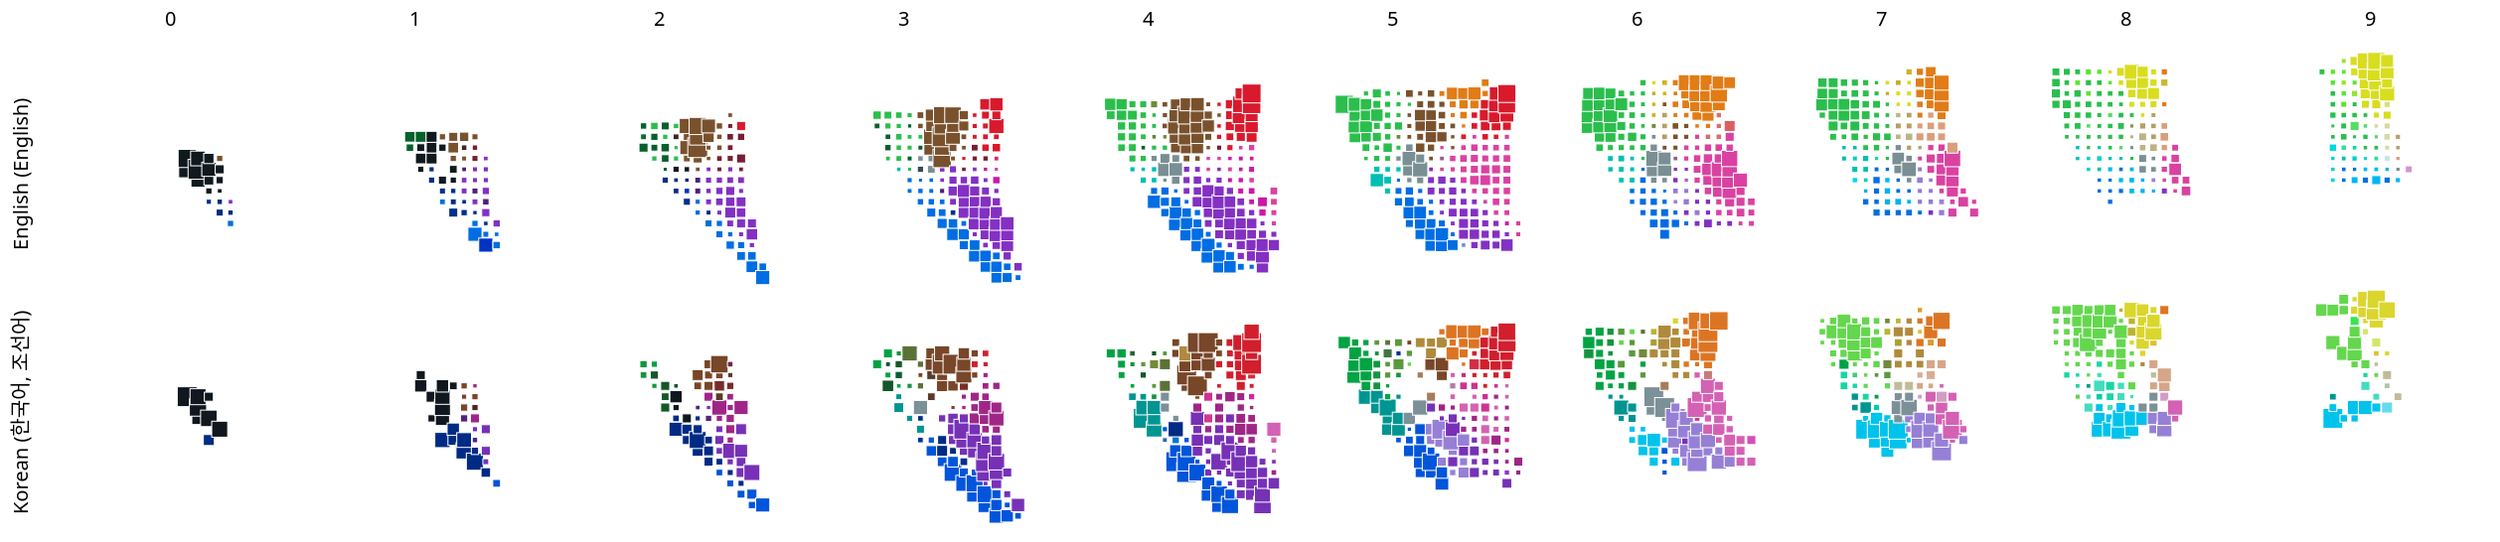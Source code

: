 {
  "$schema": "https://vega.github.io/schema/vega-lite/v3.json",
  "transform": [
    {
      "calculate": "datum.binA + -8",
      "as": "binA2"
    },
    {
      "calculate": "datum.binB + -12",
      "as": "binB2"
    },
    {
      "calculate": "datum.saliency + 4.21126073643228",
      "as": "sal"
    },
    {
      "calculate": "datum.majorTerm +'-' + datum.lang",
      "as": "majorTermLang"
    },
    {
      "filter": {
        "field": "lang",
        "oneOf": [
          "English (English)",
          "Korean (한국어, 조선어)"
        ]
      }
    }
  ],
  "config": {
    "view": {
      "stroke": null
    },
    "background": "#fff"
  },
  "facet": {
    "row": {
      "field": "lang",
      "type": "ordinal",
      "header": {
        "title": null
      }
    },
    "column": {
      "field": "binL",
      "type": "ordinal",
      "header": {
        "title": null
      }
    }
  },
  "spacing": {
    "row": -20,
    "column": -20
  },
  "spec": {
    "layer": [
      {
        "height": 120,
        "width": 120,
        "mark": {
          "type": "square",
          "strokeWidth": "0.5",
          "stroke": "white"
        },
        "encoding": {
          "x": {
            "field": "binA2",
            "type": "ordinal",
            "scale": {
              "domain": [
                -12,
                -11,
                -10,
                -9,
                -8,
                -7,
                -6,
                -5,
                -4,
                -3,
                -2,
                -1,
                0,
                1,
                2,
                3,
                4,
                5,
                6,
                7,
                8,
                9
              ]
            },
            "axis": null
          },
          "y": {
            "field": "binB2",
            "type": "ordinal",
            "scale": {
              "domain": [
                9,
                8,
                7,
                6,
                5,
                4,
                3,
                2,
                1,
                0,
                -1,
                -2,
                -3,
                -4,
                -5,
                -6,
                -7,
                -8,
                -9,
                -10,
                -11,
                -12
              ]
            },
            "axis": null
          },
          "detail": {
            "field": "majorTerm",
            "type": "nominal"
          },
          "size": {
            "field": "maxpTC",
            "type": "quantitative",
            "scale": {
              "range": [
                4,
                100
              ],
              "type": "pow",
              "exponent": 2.5,
              "zero": false
            },
            "legend": null
          },
          "opacity": {
            "condition": {
              "selection": "bins",
              "value": 1
            },
            "value": 0
          },
          "color": {
            "field": "majorTermLang",
            "type": "nominal",
            "scale": {
              "domain": [
                "blue-English (English)",
                "green-English (English)",
                "purple-English (English)",
                "pink-English (English)",
                "red-English (English)",
                "orange-English (English)",
                "yellow-English (English)",
                "magenta-English (English)",
                "lightblue-English (English)",
                "limegreen-English (English)",
                "brown-English (English)",
                "teal-English (English)",
                "skyblue-English (English)",
                "turquoise-English (English)",
                "lightgreen-English (English)",
                "violet-English (English)",
                "hotpink-English (English)",
                "darkblue-English (English)",
                "aqua-English (English)",
                "gray-English (English)",
                "cyan-English (English)",
                "yellowgreen-English (English)",
                "darkgreen-English (English)",
                "maroon-English (English)",
                "lavender-English (English)",
                "forestgreen-English (English)",
                "navyblue-English (English)",
                "mintgreen-English (English)",
                "gold-English (English)",
                "darkpurple-English (English)",
                "lightpurple-English (English)",
                "mint-English (English)",
                "tan-English (English)",
                "lilac-English (English)",
                "darkpink-English (English)",
                "navy-English (English)",
                "mustard-English (English)",
                "black-English (English)",
                "beige-English (English)",
                "olive-English (English)",
                "mauve-English (English)",
                "peach-English (English)",
                "rose-English (English)",
                "periwinkle-English (English)",
                "salmon-English (English)",
                "olivegreen-English (English)",
                "lightpink-English (English)",
                "mustardyellow-English (English)",
                "coral-English (English)",
                "darkbrown-English (English)",
                "khaki-English (English)",
                "cream-English (English)",
                "paleyellow-English (English)",
                "darkgray-English (English)",
                "white-English (English)",
                "보라-Korean (한국어, 조선어)",
                "파랑-Korean (한국어, 조선어)",
                "연두-Korean (한국어, 조선어)",
                "하늘-Korean (한국어, 조선어)",
                "초록-Korean (한국어, 조선어)",
                "자주-Korean (한국어, 조선어)",
                "빨강-Korean (한국어, 조선어)",
                "분홍-Korean (한국어, 조선어)",
                "연보라-Korean (한국어, 조선어)",
                "주황-Korean (한국어, 조선어)",
                "청록-Korean (한국어, 조선어)",
                "갈-Korean (한국어, 조선어)",
                "남-Korean (한국어, 조선어)",
                "노랑-Korean (한국어, 조선어)",
                "녹-Korean (한국어, 조선어)",
                "황토-Korean (한국어, 조선어)",
                "풀-Korean (한국어, 조선어)",
                "진분홍-Korean (한국어, 조선어)",
                "에메랄드-Korean (한국어, 조선어)",
                "검정-Korean (한국어, 조선어)",
                "다홍-Korean (한국어, 조선어)",
                "민트-Korean (한국어, 조선어)",
                "핑크-Korean (한국어, 조선어)",
                "군청-Korean (한국어, 조선어)",
                "회-Korean (한국어, 조선어)",
                "진보라-Korean (한국어, 조선어)",
                "형광연두-Korean (한국어, 조선어)",
                "진녹-Korean (한국어, 조선어)",
                "고동-Korean (한국어, 조선어)",
                "핫핑크-Korean (한국어, 조선어)",
                "카키-Korean (한국어, 조선어)",
                "옥-Korean (한국어, 조선어)",
                "살구-Korean (한국어, 조선어)",
                "연갈-Korean (한국어, 조선어)",
                "겨자-Korean (한국어, 조선어)",
                "올리브-Korean (한국어, 조선어)",
                "연초록-Korean (한국어, 조선어)",
                "베이지-Korean (한국어, 조선어)",
                "연분홍-Korean (한국어, 조선어)",
                "형광보라-Korean (한국어, 조선어)",
                "적갈-Korean (한국어, 조선어)",
                "개나리-Korean (한국어, 조선어)",
                "바다-Korean (한국어, 조선어)",
                "귤-Korean (한국어, 조선어)",
                "짙은녹-Korean (한국어, 조선어)",
                "연노랑-Korean (한국어, 조선어)",
                "상아-Korean (한국어, 조선어)",
                "자홍-Korean (한국어, 조선어)",
                "연하늘-Korean (한국어, 조선어)",
                "짙은분홍-Korean (한국어, 조선어)",
                "살-Korean (한국어, 조선어)",
                "쑥-Korean (한국어, 조선어)",
                "짙은초록-Korean (한국어, 조선어)",
                "금-Korean (한국어, 조선어)",
                "와인-Korean (한국어, 조선어)",
                "진갈-Korean (한국어, 조선어)",
                "코랄-Korean (한국어, 조선어)",
                "연남-Korean (한국어, 조선어)",
                "탁한분홍-Korean (한국어, 조선어)",
                "سبز-Persian (Farsi) (فارسی)",
                "بنفش-Persian (Farsi) (فارسی)",
                "آبی-Persian (Farsi) (فارسی)",
                "قرمز-Persian (Farsi) (فارسی)",
                "صورتی-Persian (Farsi) (فارسی)",
                "نارنجی-Persian (Farsi) (فارسی)",
                "زرد-Persian (Farsi) (فارسی)",
                "قهوهآی-Persian (Farsi) (فارسی)",
                "آبیآسمانی-Persian (Farsi) (فارسی)",
                "سرخابی-Persian (Farsi) (فارسی)",
                "سبزفسفری-Persian (Farsi) (فارسی)",
                "سبزآبی-Persian (Farsi) (فارسی)",
                "خردلی-Persian (Farsi) (فارسی)",
                "سبزچمنی-Persian (Farsi) (فارسی)",
                "سبزلجنی-Persian (Farsi) (فارسی)",
                "آبیتیره-Persian (Farsi) (فارسی)",
                "فسفری-Persian (Farsi) (فارسی)",
                "فیروزهآی-Persian (Farsi) (فارسی)",
                "سبزتیره-Persian (Farsi) (فارسی)",
                "سبزپستهآی-Persian (Farsi) (فارسی)",
                "زرشکی-Persian (Farsi) (فارسی)",
                "آبیفیروزهآی-Persian (Farsi) (فارسی)",
                "آبیکاربنی-Persian (Farsi) (فارسی)",
                "سرمهآی-Persian (Farsi) (فارسی)",
                "سورمهآی-Persian (Farsi) (فارسی)",
                "hellgrün-German (Deutsch)",
                "azul-Spanish (español)",
                "verde-Spanish (español)",
                "rosa-Spanish (español)",
                "morado-Spanish (español)",
                "bleu-French (français, langue française)",
                "vert-French (français, langue française)",
                "violet-French (français, langue française)",
                "rose-French (français, langue française)",
                "蓝-Chinese (中文 (Zhōngwén), 汉语, 漢語)",
                "紫-Chinese (中文 (Zhōngwén), 汉语, 漢語)",
                "绿-Chinese (中文 (Zhōngwén), 汉语, 漢語)",
                "黄-Chinese (中文 (Zhōngwén), 汉语, 漢語)",
                "红-Chinese (中文 (Zhōngwén), 汉语, 漢語)",
                "深蓝-Chinese (中文 (Zhōngwén), 汉语, 漢語)",
                "草绿-Chinese (中文 (Zhōngwén), 汉语, 漢語)",
                "粉-Chinese (中文 (Zhōngwén), 汉语, 漢語)",
                "紫红-Chinese (中文 (Zhōngwén), 汉语, 漢語)",
                "深绿-Chinese (中文 (Zhōngwén), 汉语, 漢語)",
                "azul-Portuguese (português)",
                "verde-Portuguese (português)"
              ],
              "range": [
                "rgb(0, 109, 227)",
                "rgb(43, 190, 77)",
                "rgb(131, 48, 195)",
                "rgb(217, 66, 161)",
                "rgb(217, 26, 44)",
                "rgb(225, 124, 22)",
                "rgb(216, 221, 32)",
                "rgb(203, 23, 168)",
                "rgb(0, 184, 238)",
                "rgb(89, 229, 49)",
                "rgb(121, 82, 45)",
                "rgb(0, 191, 178)",
                "rgb(0, 178, 240)",
                "rgb(0, 208, 200)",
                "rgb(83, 221, 100)",
                "rgb(130, 51, 197)",
                "rgb(222, 22, 149)",
                "rgb(0, 51, 196)",
                "rgb(0, 216, 210)",
                "rgb(122, 143, 148)",
                "rgb(0, 216, 227)",
                "rgb(150, 227, 48)",
                "rgb(6, 96, 44)",
                "rgb(120, 29, 51)",
                "rgb(151, 122, 210)",
                "rgb(12, 107, 47)",
                "rgb(0, 48, 138)",
                "rgb(0, 224, 148)",
                "rgb(208, 178, 34)",
                "rgb(78, 32, 122)",
                "rgb(167, 94, 212)",
                "rgb(42, 225, 157)",
                "rgb(180, 159, 103)",
                "rgb(158, 126, 214)",
                "rgb(203, 44, 122)",
                "rgb(0, 43, 129)",
                "rgb(196, 175, 37)",
                "rgb(15, 25, 30)",
                "rgb(188, 180, 135)",
                "rgb(110, 140, 55)",
                "rgb(150, 92, 145)",
                "rgb(218, 158, 123)",
                "rgb(210, 74, 122)",
                "rgb(110, 136, 218)",
                "rgb(212, 112, 108)",
                "rgb(96, 134, 51)",
                "rgb(214, 146, 202)",
                "rgb(202, 185, 41)",
                "rgb(216, 96, 96)",
                "rgb(61, 38, 28)",
                "rgb(132, 148, 82)",
                "rgb(213, 217, 165)",
                "rgb(211, 225, 126)",
                "rgb(52, 76, 86)",
                "rgb(199, 229, 219)",
                "rgb(118, 49, 183)",
                "rgb(0, 85, 219)",
                "rgb(100, 215, 78)",
                "rgb(0, 195, 236)",
                "rgb(0, 163, 68)",
                "rgb(159, 38, 135)",
                "rgb(209, 31, 45)",
                "rgb(212, 97, 179)",
                "rgb(150, 128, 214)",
                "rgb(220, 117, 35)",
                "rgb(0, 149, 145)",
                "rgb(120, 70, 40)",
                "rgb(0, 43, 133)",
                "rgb(218, 214, 45)",
                "rgb(21, 148, 63)",
                "rgb(176, 138, 60)",
                "rgb(90, 153, 61)",
                "rgb(205, 51, 146)",
                "rgb(23, 214, 163)",
                "rgb(16, 23, 30)",
                "rgb(211, 46, 69)",
                "rgb(67, 220, 189)",
                "rgb(214, 78, 180)",
                "rgb(0, 49, 144)",
                "rgb(124, 144, 152)",
                "rgb(81, 38, 121)",
                "rgb(56, 229, 84)",
                "rgb(19, 87, 42)",
                "rgb(89, 58, 40)",
                "rgb(209, 42, 153)",
                "rgb(91, 114, 55)",
                "rgb(0, 205, 173)",
                "rgb(214, 166, 136)",
                "rgb(163, 126, 93)",
                "rgb(187, 180, 48)",
                "rgb(115, 137, 59)",
                "rgb(72, 202, 120)",
                "rgb(192, 188, 153)",
                "rgb(211, 157, 195)",
                "rgb(142, 48, 224)",
                "rgb(119, 45, 43)",
                "rgb(222, 193, 46)",
                "rgb(0, 119, 203)",
                "rgb(221, 155, 47)",
                "rgb(40, 99, 55)",
                "rgb(211, 230, 107)",
                "rgb(170, 200, 167)",
                "rgb(201, 45, 115)",
                "rgb(103, 218, 236)",
                "rgb(204, 60, 137)",
                "rgb(215, 174, 149)",
                "rgb(64, 116, 71)",
                "rgb(0, 93, 53)",
                "rgb(168, 160, 54)",
                "rgb(117, 36, 67)",
                "rgb(76, 36, 31)",
                "rgb(198, 122, 123)",
                "rgb(42, 103, 173)",
                "rgb(178, 127, 156)",
                "rgb(56, 187, 93)",
                "rgb(141, 58, 198)",
                "rgb(0, 118, 229)",
                "rgb(214, 34, 48)",
                "rgb(216, 72, 171)",
                "rgb(223, 121, 25)",
                "rgb(217, 221, 42)",
                "rgb(127, 84, 47)",
                "rgb(0, 191, 241)",
                "rgb(213, 35, 142)",
                "rgb(73, 228, 58)",
                "rgb(0, 201, 178)",
                "rgb(199, 166, 47)",
                "rgb(63, 190, 65)",
                "rgb(70, 114, 65)",
                "rgb(0, 62, 199)",
                "rgb(138, 234, 57)",
                "rgb(0, 205, 213)",
                "rgb(15, 112, 51)",
                "rgb(96, 208, 85)",
                "rgb(142, 23, 53)",
                "rgb(0, 215, 234)",
                "rgb(0, 41, 224)",
                "rgb(0, 33, 137)",
                "rgb(0, 47, 142)",
                "rgb(64, 233, 80)",
                "rgb(0, 121, 241)",
                "rgb(22, 218, 74)",
                "rgb(226, 37, 158)",
                "rgb(153, 20, 228)",
                "rgb(0, 123, 243)",
                "rgb(2, 228, 88)",
                "rgb(171, 5, 229)",
                "rgb(226, 28, 164)",
                "rgb(0, 111, 236)",
                "rgb(144, 27, 218)",
                "rgb(27, 204, 81)",
                "rgb(222, 216, 22)",
                "rgb(228, 23, 53)",
                "rgb(0, 60, 224)",
                "rgb(83, 222, 60)",
                "rgb(219, 68, 170)",
                "rgb(191, 15, 158)",
                "rgb(26, 139, 62)",
                "rgb(0, 125, 245)",
                "rgb(13, 228, 78)"
              ]
            },
            "legend": null
          }
        }
      },
      {
        "height": 120,
        "width": 120,
        "selection": {
          "bins": {
            "type": "single",
            "fields": [
              "majorTerm"
            ],
            "on": "mouseover"
          }
        },
        "mark": "square",
        "encoding": {
          "x": {
            "field": "binA2",
            "type": "ordinal",
            "scale": {
              "domain": [
                -12,
                -11,
                -10,
                -9,
                -8,
                -7,
                -6,
                -5,
                -4,
                -3,
                -2,
                -1,
                0,
                1,
                2,
                3,
                4,
                5,
                6,
                7,
                8,
                9
              ]
            },
            "axis": null
          },
          "y": {
            "field": "binB2",
            "type": "ordinal",
            "scale": {
              "domain": [
                9,
                8,
                7,
                6,
                5,
                4,
                3,
                2,
                1,
                0,
                -1,
                -2,
                -3,
                -4,
                -5,
                -6,
                -7,
                -8,
                -9,
                -10,
                -11,
                -12
              ]
            },
            "axis": null
          },
          "opacity": {
            "value": 0
          },
          "size": {
            "value": 81
          },
          "tooltip": [
            {
              "field": "majorTerm",
              "type": "nominal",
              "title": "Max Prob. Term"
            },
            {
              "field": "lab",
              "type": "nominal",
              "title": "Lab (L,a,b)"
            }
          ]
        }
      }
    ],
    "resolve": {
      "scale": {
        "color": "independent"
      }
    }
  },
  "data": {
    "values": [
      {
        "lang": "English (English)",
        "binL": 0,
        "binA": 8,
        "binB": 11,
        "lab": "0,-10,-10",
        "saliency": -0.5435644431995964,
        "maxpTC": 0.875,
        "majorTerm": "black",
        "commonTerm": "black"
      },
      {
        "lang": "English (English)",
        "binL": 0,
        "binA": 8,
        "binB": 12,
        "lab": "0,-10,0",
        "saliency": -0.45502065977946415,
        "maxpTC": 0.9259259259259259,
        "majorTerm": "black",
        "commonTerm": "black"
      },
      {
        "lang": "English (English)",
        "binL": 0,
        "binA": 9,
        "binB": 10,
        "lab": "0,0,-20",
        "saliency": -1.207518749639422,
        "maxpTC": 0.75,
        "majorTerm": "black",
        "commonTerm": "black"
      },
      {
        "lang": "English (English)",
        "binL": 0,
        "binA": 9,
        "binB": 11,
        "lab": "0,0,-10",
        "saliency": 0,
        "maxpTC": 1,
        "majorTerm": "black",
        "commonTerm": "black"
      },
      {
        "lang": "English (English)",
        "binL": 0,
        "binA": 9,
        "binB": 12,
        "lab": "0,0,0",
        "saliency": -1.0975378398419535,
        "maxpTC": 0.7777777777777778,
        "majorTerm": "black",
        "commonTerm": "black"
      },
      {
        "lang": "English (English)",
        "binL": 0,
        "binA": 10,
        "binB": 8,
        "lab": "0,10,-40",
        "saliency": -2,
        "maxpTC": 0.25,
        "majorTerm": "navyblue",
        "commonTerm": "navy blue"
      },
      {
        "lang": "English (English)",
        "binL": 0,
        "binA": 10,
        "binB": 9,
        "lab": "0,10,-30",
        "saliency": -2.694205915355059,
        "maxpTC": 0.3333333333333333,
        "majorTerm": "black",
        "commonTerm": "black"
      },
      {
        "lang": "English (English)",
        "binL": 0,
        "binA": 10,
        "binB": 10,
        "lab": "0,10,-20",
        "saliency": -2.0349409139562287,
        "maxpTC": 0.5384615384615384,
        "majorTerm": "black",
        "commonTerm": "black"
      },
      {
        "lang": "English (English)",
        "binL": 0,
        "binA": 10,
        "binB": 11,
        "lab": "0,10,-10",
        "saliency": -1.207518749639422,
        "maxpTC": 0.75,
        "majorTerm": "black",
        "commonTerm": "black"
      },
      {
        "lang": "English (English)",
        "binL": 0,
        "binA": 10,
        "binB": 12,
        "lab": "0,10,0",
        "saliency": -1.7169171866886992,
        "maxpTC": 0.5625,
        "majorTerm": "black",
        "commonTerm": "black"
      },
      {
        "lang": "English (English)",
        "binL": 0,
        "binA": 11,
        "binB": 7,
        "lab": "0,20,-50",
        "saliency": -2.287783719941071,
        "maxpTC": 0.38461538461538464,
        "majorTerm": "navy",
        "commonTerm": "navy"
      },
      {
        "lang": "English (English)",
        "binL": 0,
        "binA": 11,
        "binB": 8,
        "lab": "0,20,-40",
        "saliency": -2.833411192621123,
        "maxpTC": 0.28,
        "majorTerm": "navy",
        "commonTerm": "navy"
      },
      {
        "lang": "English (English)",
        "binL": 0,
        "binA": 11,
        "binB": 9,
        "lab": "0,20,-30",
        "saliency": -3.1898980954642875,
        "maxpTC": 0.2,
        "majorTerm": "black",
        "commonTerm": "black"
      },
      {
        "lang": "English (English)",
        "binL": 0,
        "binA": 11,
        "binB": 10,
        "lab": "0,20,-20",
        "saliency": -1.9219280948873623,
        "maxpTC": 0.4,
        "majorTerm": "black",
        "commonTerm": "black"
      },
      {
        "lang": "English (English)",
        "binL": 0,
        "binA": 11,
        "binB": 11,
        "lab": "0,20,-10",
        "saliency": -1.5,
        "maxpTC": 0.5,
        "majorTerm": "black",
        "commonTerm": "black"
      },
      {
        "lang": "English (English)",
        "binL": 0,
        "binA": 11,
        "binB": 12,
        "lab": "0,20,0",
        "saliency": -2.5220552088742005,
        "maxpTC": 0.3333333333333333,
        "majorTerm": "brown",
        "commonTerm": "brown"
      },
      {
        "lang": "English (English)",
        "binL": 0,
        "binA": 12,
        "binB": 6,
        "lab": "0,30,-60",
        "saliency": -1.9182958340544893,
        "maxpTC": 0.3333333333333333,
        "majorTerm": "blue",
        "commonTerm": "blue"
      },
      {
        "lang": "English (English)",
        "binL": 0,
        "binA": 12,
        "binB": 7,
        "lab": "0,30,-50",
        "saliency": -3.083765141069551,
        "maxpTC": 0.2727272727272727,
        "majorTerm": "navy",
        "commonTerm": "navy"
      },
      {
        "lang": "English (English)",
        "binL": 0,
        "binA": 12,
        "binB": 8,
        "lab": "0,30,-40",
        "saliency": -2.7219280948873625,
        "maxpTC": 0.2,
        "majorTerm": "purple",
        "commonTerm": "purple"
      },
      {
        "lang": "English (English)",
        "binL": 1,
        "binA": 6,
        "binB": 13,
        "lab": "10,-30,10",
        "saliency": -2.4609049321677965,
        "maxpTC": 0.4117647058823529,
        "majorTerm": "darkgreen",
        "commonTerm": "dark green"
      },
      {
        "lang": "English (English)",
        "binL": 1,
        "binA": 6,
        "binB": 14,
        "lab": "10,-30,20",
        "saliency": -1.9473387961875537,
        "maxpTC": 0.5833333333333334,
        "majorTerm": "darkgreen",
        "commonTerm": "dark green"
      },
      {
        "lang": "English (English)",
        "binL": 1,
        "binA": 7,
        "binB": 11,
        "lab": "10,-20,-10",
        "saliency": -2.2516291673878226,
        "maxpTC": 0.3333333333333333,
        "majorTerm": "black",
        "commonTerm": "black"
      },
      {
        "lang": "English (English)",
        "binL": 1,
        "binA": 7,
        "binB": 12,
        "lab": "10,-20,0",
        "saliency": -1.519644525083787,
        "maxpTC": 0.5833333333333334,
        "majorTerm": "black",
        "commonTerm": "black"
      },
      {
        "lang": "English (English)",
        "binL": 1,
        "binA": 7,
        "binB": 13,
        "lab": "10,-20,10",
        "saliency": -2.4705497408885946,
        "maxpTC": 0.43478260869565216,
        "majorTerm": "black",
        "commonTerm": "black"
      },
      {
        "lang": "English (English)",
        "binL": 1,
        "binA": 7,
        "binB": 14,
        "lab": "10,-20,20",
        "saliency": -1.3709505944546687,
        "maxpTC": 0.6,
        "majorTerm": "darkgreen",
        "commonTerm": "dark green"
      },
      {
        "lang": "English (English)",
        "binL": 1,
        "binA": 8,
        "binB": 10,
        "lab": "10,-10,-20",
        "saliency": -2.4182958340544896,
        "maxpTC": 0.3333333333333333,
        "majorTerm": "navyblue",
        "commonTerm": "navy blue"
      },
      {
        "lang": "English (English)",
        "binL": 1,
        "binA": 8,
        "binB": 11,
        "lab": "10,-10,-10",
        "saliency": -2.688721875540867,
        "maxpTC": 0.25,
        "majorTerm": "navy",
        "commonTerm": "navy"
      },
      {
        "lang": "English (English)",
        "binL": 1,
        "binA": 8,
        "binB": 12,
        "lab": "10,-10,0",
        "saliency": -1.5709505944546687,
        "maxpTC": 0.6,
        "majorTerm": "black",
        "commonTerm": "black"
      },
      {
        "lang": "English (English)",
        "binL": 1,
        "binA": 8,
        "binB": 13,
        "lab": "10,-10,10",
        "saliency": -1.780672129520887,
        "maxpTC": 0.5833333333333334,
        "majorTerm": "black",
        "commonTerm": "black"
      },
      {
        "lang": "English (English)",
        "binL": 1,
        "binA": 8,
        "binB": 14,
        "lab": "10,-10,20",
        "saliency": -1.3709505944546687,
        "maxpTC": 0.6,
        "majorTerm": "black",
        "commonTerm": "black"
      },
      {
        "lang": "English (English)",
        "binL": 1,
        "binA": 9,
        "binB": 8,
        "lab": "10,0,-40",
        "saliency": -2.4464393446710155,
        "maxpTC": 0.3,
        "majorTerm": "blue",
        "commonTerm": "blue"
      },
      {
        "lang": "English (English)",
        "binL": 1,
        "binA": 9,
        "binB": 9,
        "lab": "10,0,-30",
        "saliency": -2.3434651896016474,
        "maxpTC": 0.32,
        "majorTerm": "navyblue",
        "commonTerm": "navy blue"
      },
      {
        "lang": "English (English)",
        "binL": 1,
        "binA": 9,
        "binB": 10,
        "lab": "10,0,-20",
        "saliency": -1.7527152789797047,
        "maxpTC": 0.4444444444444444,
        "majorTerm": "black",
        "commonTerm": "black"
      },
      {
        "lang": "English (English)",
        "binL": 1,
        "binA": 9,
        "binB": 13,
        "lab": "10,0,10",
        "saliency": -1.9655962303576022,
        "maxpTC": 0.4,
        "majorTerm": "black",
        "commonTerm": "black"
      },
      {
        "lang": "English (English)",
        "binL": 1,
        "binA": 9,
        "binB": 14,
        "lab": "10,0,20",
        "saliency": -1.9182958340544893,
        "maxpTC": 0.3333333333333333,
        "majorTerm": "brown",
        "commonTerm": "brown"
      },
      {
        "lang": "English (English)",
        "binL": 1,
        "binA": 10,
        "binB": 7,
        "lab": "10,10,-50",
        "saliency": -1.7924812503605778,
        "maxpTC": 0.5,
        "majorTerm": "navyblue",
        "commonTerm": "navy blue"
      },
      {
        "lang": "English (English)",
        "binL": 1,
        "binA": 10,
        "binB": 8,
        "lab": "10,10,-40",
        "saliency": -2.3076569400493394,
        "maxpTC": 0.3125,
        "majorTerm": "navy",
        "commonTerm": "navy"
      },
      {
        "lang": "English (English)",
        "binL": 1,
        "binA": 10,
        "binB": 9,
        "lab": "10,10,-30",
        "saliency": -2.859880977513952,
        "maxpTC": 0.2608695652173913,
        "majorTerm": "navyblue",
        "commonTerm": "navy blue"
      },
      {
        "lang": "English (English)",
        "binL": 1,
        "binA": 10,
        "binB": 10,
        "lab": "10,10,-20",
        "saliency": -2.4193819456463714,
        "maxpTC": 0.3333333333333333,
        "majorTerm": "black",
        "commonTerm": "black"
      },
      {
        "lang": "English (English)",
        "binL": 1,
        "binA": 10,
        "binB": 11,
        "lab": "10,10,-10",
        "saliency": -1.8423709931771088,
        "maxpTC": 0.42857142857142855,
        "majorTerm": "black",
        "commonTerm": "black"
      },
      {
        "lang": "English (English)",
        "binL": 1,
        "binA": 10,
        "binB": 12,
        "lab": "10,10,0",
        "saliency": -1.9182958340544893,
        "maxpTC": 0.3333333333333333,
        "majorTerm": "brown",
        "commonTerm": "brown"
      },
      {
        "lang": "English (English)",
        "binL": 1,
        "binA": 10,
        "binB": 13,
        "lab": "10,10,10",
        "saliency": -1.5510981710072647,
        "maxpTC": 0.5833333333333334,
        "majorTerm": "brown",
        "commonTerm": "brown"
      },
      {
        "lang": "English (English)",
        "binL": 1,
        "binA": 10,
        "binB": 14,
        "lab": "10,10,20",
        "saliency": -1.5,
        "maxpTC": 0.5,
        "majorTerm": "brown",
        "commonTerm": "brown"
      },
      {
        "lang": "English (English)",
        "binL": 1,
        "binA": 11,
        "binB": 7,
        "lab": "10,20,-50",
        "saliency": -2.687719445566243,
        "maxpTC": 0.3333333333333333,
        "majorTerm": "navyblue",
        "commonTerm": "navy blue"
      },
      {
        "lang": "English (English)",
        "binL": 1,
        "binA": 11,
        "binB": 8,
        "lab": "10,20,-40",
        "saliency": -3.2969827246306296,
        "maxpTC": 0.19444444444444445,
        "majorTerm": "navy",
        "commonTerm": "navy"
      },
      {
        "lang": "English (English)",
        "binL": 1,
        "binA": 11,
        "binB": 9,
        "lab": "10,20,-30",
        "saliency": -2.9446133929717364,
        "maxpTC": 0.3076923076923077,
        "majorTerm": "purple",
        "commonTerm": "purple"
      },
      {
        "lang": "English (English)",
        "binL": 1,
        "binA": 11,
        "binB": 10,
        "lab": "10,20,-20",
        "saliency": -2.6676286494293433,
        "maxpTC": 0.2916666666666667,
        "majorTerm": "purple",
        "commonTerm": "purple"
      },
      {
        "lang": "English (English)",
        "binL": 1,
        "binA": 11,
        "binB": 11,
        "lab": "10,20,-10",
        "saliency": -3.6163485660751626,
        "maxpTC": 0.21052631578947367,
        "majorTerm": "darkpurple",
        "commonTerm": "dark purple"
      },
      {
        "lang": "English (English)",
        "binL": 1,
        "binA": 11,
        "binB": 12,
        "lab": "10,20,0",
        "saliency": -2.8221819586428727,
        "maxpTC": 0.23529411764705882,
        "majorTerm": "brown",
        "commonTerm": "brown"
      },
      {
        "lang": "English (English)",
        "binL": 1,
        "binA": 11,
        "binB": 13,
        "lab": "10,20,10",
        "saliency": -2.9484768596329824,
        "maxpTC": 0.28125,
        "majorTerm": "darkbrown",
        "commonTerm": "dark brown"
      },
      {
        "lang": "English (English)",
        "binL": 1,
        "binA": 11,
        "binB": 14,
        "lab": "10,20,20",
        "saliency": -2.456448375831249,
        "maxpTC": 0.5185185185185185,
        "majorTerm": "brown",
        "commonTerm": "brown"
      },
      {
        "lang": "English (English)",
        "binL": 1,
        "binA": 12,
        "binB": 5,
        "lab": "10,30,-70",
        "saliency": -0.8112781244591328,
        "maxpTC": 0.75,
        "majorTerm": "blue",
        "commonTerm": "blue"
      },
      {
        "lang": "English (English)",
        "binL": 1,
        "binA": 12,
        "binB": 6,
        "lab": "10,30,-60",
        "saliency": -2.728446037238235,
        "maxpTC": 0.3333333333333333,
        "majorTerm": "blue",
        "commonTerm": "blue"
      },
      {
        "lang": "English (English)",
        "binL": 1,
        "binA": 12,
        "binB": 7,
        "lab": "10,30,-50",
        "saliency": -3.479895638058566,
        "maxpTC": 0.16216216216216217,
        "majorTerm": "navy",
        "commonTerm": "navy"
      },
      {
        "lang": "English (English)",
        "binL": 1,
        "binA": 12,
        "binB": 8,
        "lab": "10,30,-40",
        "saliency": -3.2103578315072356,
        "maxpTC": 0.3103448275862069,
        "majorTerm": "purple",
        "commonTerm": "purple"
      },
      {
        "lang": "English (English)",
        "binL": 1,
        "binA": 12,
        "binB": 9,
        "lab": "10,30,-30",
        "saliency": -2.898058793450166,
        "maxpTC": 0.3142857142857143,
        "majorTerm": "darkpurple",
        "commonTerm": "dark purple"
      },
      {
        "lang": "English (English)",
        "binL": 1,
        "binA": 12,
        "binB": 10,
        "lab": "10,30,-20",
        "saliency": -3.2787982858284415,
        "maxpTC": 0.24242424242424243,
        "majorTerm": "purple",
        "commonTerm": "purple"
      },
      {
        "lang": "English (English)",
        "binL": 1,
        "binA": 12,
        "binB": 11,
        "lab": "10,30,-10",
        "saliency": -3.438627220688601,
        "maxpTC": 0.2413793103448276,
        "majorTerm": "purple",
        "commonTerm": "purple"
      },
      {
        "lang": "English (English)",
        "binL": 1,
        "binA": 12,
        "binB": 12,
        "lab": "10,30,0",
        "saliency": -2.793269689515108,
        "maxpTC": 0.32,
        "majorTerm": "maroon",
        "commonTerm": "maroon"
      },
      {
        "lang": "English (English)",
        "binL": 1,
        "binA": 12,
        "binB": 13,
        "lab": "10,30,10",
        "saliency": -2.8354894833105417,
        "maxpTC": 0.2727272727272727,
        "majorTerm": "maroon",
        "commonTerm": "maroon"
      },
      {
        "lang": "English (English)",
        "binL": 1,
        "binA": 12,
        "binB": 14,
        "lab": "10,30,20",
        "saliency": -2.713269689515108,
        "maxpTC": 0.32,
        "majorTerm": "brown",
        "commonTerm": "brown"
      },
      {
        "lang": "English (English)",
        "binL": 1,
        "binA": 13,
        "binB": 4,
        "lab": "10,40,-80",
        "saliency": -0.8112781244591328,
        "maxpTC": 0.75,
        "majorTerm": "darkblue",
        "commonTerm": "dark blue"
      },
      {
        "lang": "English (English)",
        "binL": 1,
        "binA": 13,
        "binB": 5,
        "lab": "10,40,-70",
        "saliency": -3.0395634951725543,
        "maxpTC": 0.3137254901960784,
        "majorTerm": "blue",
        "commonTerm": "blue"
      },
      {
        "lang": "English (English)",
        "binL": 1,
        "binA": 13,
        "binB": 6,
        "lab": "10,40,-60",
        "saliency": -3.32016788086229,
        "maxpTC": 0.1836734693877551,
        "majorTerm": "navyblue",
        "commonTerm": "navy blue"
      },
      {
        "lang": "English (English)",
        "binL": 1,
        "binA": 13,
        "binB": 7,
        "lab": "10,40,-50",
        "saliency": -2.2670037649415056,
        "maxpTC": 0.45161290322580644,
        "majorTerm": "purple",
        "commonTerm": "purple"
      },
      {
        "lang": "English (English)",
        "binL": 1,
        "binA": 13,
        "binB": 8,
        "lab": "10,40,-40",
        "saliency": -2.8713880430135355,
        "maxpTC": 0.34782608695652173,
        "majorTerm": "darkpurple",
        "commonTerm": "dark purple"
      },
      {
        "lang": "English (English)",
        "binL": 1,
        "binA": 13,
        "binB": 9,
        "lab": "10,40,-30",
        "saliency": -1.8464393446710154,
        "maxpTC": 0.4,
        "majorTerm": "purple",
        "commonTerm": "purple"
      },
      {
        "lang": "English (English)",
        "binL": 1,
        "binA": 13,
        "binB": 10,
        "lab": "10,40,-20",
        "saliency": -2.75,
        "maxpTC": 0.25,
        "majorTerm": "violet",
        "commonTerm": "violet"
      },
      {
        "lang": "English (English)",
        "binL": 1,
        "binA": 13,
        "binB": 11,
        "lab": "10,40,-10",
        "saliency": -2,
        "maxpTC": 0.25,
        "majorTerm": "purple",
        "commonTerm": "purple"
      },
      {
        "lang": "English (English)",
        "binL": 1,
        "binA": 13,
        "binB": 12,
        "lab": "10,40,0",
        "saliency": -2.321928094887362,
        "maxpTC": 0.2,
        "majorTerm": "violet",
        "commonTerm": "violet"
      },
      {
        "lang": "English (English)",
        "binL": 1,
        "binA": 14,
        "binB": 4,
        "lab": "10,50,-80",
        "saliency": -2.1127408236392258,
        "maxpTC": 0.4074074074074074,
        "majorTerm": "blue",
        "commonTerm": "blue"
      },
      {
        "lang": "English (English)",
        "binL": 1,
        "binA": 14,
        "binB": 5,
        "lab": "10,50,-70",
        "saliency": -2.946408930929749,
        "maxpTC": 0.18518518518518517,
        "majorTerm": "blue",
        "commonTerm": "blue"
      },
      {
        "lang": "English (English)",
        "binL": 1,
        "binA": 14,
        "binB": 6,
        "lab": "10,50,-60",
        "saliency": -1.9219280948873623,
        "maxpTC": 0.4,
        "majorTerm": "purple",
        "commonTerm": "purple"
      },
      {
        "lang": "English (English)",
        "binL": 2,
        "binA": 5,
        "binB": 13,
        "lab": "20,-40,10",
        "saliency": -1.4591479170272446,
        "maxpTC": 0.5,
        "majorTerm": "darkgreen",
        "commonTerm": "dark green"
      },
      {
        "lang": "English (English)",
        "binL": 2,
        "binA": 5,
        "binB": 14,
        "lab": "20,-40,20",
        "saliency": -2.5073801024236353,
        "maxpTC": 0.3076923076923077,
        "majorTerm": "forestgreen",
        "commonTerm": "forest green"
      },
      {
        "lang": "English (English)",
        "binL": 2,
        "binA": 5,
        "binB": 15,
        "lab": "20,-40,30",
        "saliency": -2.433682142389265,
        "maxpTC": 0.34615384615384615,
        "majorTerm": "darkgreen",
        "commonTerm": "dark green"
      },
      {
        "lang": "English (English)",
        "binL": 2,
        "binA": 6,
        "binB": 12,
        "lab": "20,-30,0",
        "saliency": -2.6203255425432155,
        "maxpTC": 0.2608695652173913,
        "majorTerm": "green",
        "commonTerm": "green"
      },
      {
        "lang": "English (English)",
        "binL": 2,
        "binA": 6,
        "binB": 13,
        "lab": "20,-30,10",
        "saliency": -2.787971933980081,
        "maxpTC": 0.375,
        "majorTerm": "darkgreen",
        "commonTerm": "dark green"
      },
      {
        "lang": "English (English)",
        "binL": 2,
        "binA": 6,
        "binB": 14,
        "lab": "20,-30,20",
        "saliency": -2.5483221777777683,
        "maxpTC": 0.3953488372093023,
        "majorTerm": "darkgreen",
        "commonTerm": "dark green"
      },
      {
        "lang": "English (English)",
        "binL": 2,
        "binA": 6,
        "binB": 15,
        "lab": "20,-30,30",
        "saliency": -2.418801937292702,
        "maxpTC": 0.4090909090909091,
        "majorTerm": "green",
        "commonTerm": "green"
      },
      {
        "lang": "English (English)",
        "binL": 2,
        "binA": 7,
        "binB": 10,
        "lab": "20,-20,-20",
        "saliency": -2.5220552088742005,
        "maxpTC": 0.3333333333333333,
        "majorTerm": "navyblue",
        "commonTerm": "navy blue"
      },
      {
        "lang": "English (English)",
        "binL": 2,
        "binA": 7,
        "binB": 11,
        "lab": "20,-20,-10",
        "saliency": -4.150292659616668,
        "maxpTC": 0.11428571428571428,
        "majorTerm": "darkgreen",
        "commonTerm": "dark green"
      },
      {
        "lang": "English (English)",
        "binL": 2,
        "binA": 7,
        "binB": 12,
        "lab": "20,-20,0",
        "saliency": -2.3004241080832215,
        "maxpTC": 0.4166666666666667,
        "majorTerm": "darkgreen",
        "commonTerm": "dark green"
      },
      {
        "lang": "English (English)",
        "binL": 2,
        "binA": 7,
        "binB": 13,
        "lab": "20,-20,10",
        "saliency": -2.390863696857044,
        "maxpTC": 0.47368421052631576,
        "majorTerm": "darkgreen",
        "commonTerm": "dark green"
      },
      {
        "lang": "English (English)",
        "binL": 2,
        "binA": 7,
        "binB": 14,
        "lab": "20,-20,20",
        "saliency": -2.8564580163268323,
        "maxpTC": 0.2571428571428571,
        "majorTerm": "green",
        "commonTerm": "green"
      },
      {
        "lang": "English (English)",
        "binL": 2,
        "binA": 7,
        "binB": 15,
        "lab": "20,-20,30",
        "saliency": -2.521782221599798,
        "maxpTC": 0.4375,
        "majorTerm": "darkgreen",
        "commonTerm": "dark green"
      },
      {
        "lang": "English (English)",
        "binL": 2,
        "binA": 8,
        "binB": 9,
        "lab": "20,-10,-30",
        "saliency": -2.5508217612624713,
        "maxpTC": 0.2962962962962963,
        "majorTerm": "navyblue",
        "commonTerm": "navy blue"
      },
      {
        "lang": "English (English)",
        "binL": 2,
        "binA": 8,
        "binB": 10,
        "lab": "20,-10,-20",
        "saliency": -3.538314768807483,
        "maxpTC": 0.20588235294117646,
        "majorTerm": "navyblue",
        "commonTerm": "navy blue"
      },
      {
        "lang": "English (English)",
        "binL": 2,
        "binA": 8,
        "binB": 11,
        "lab": "20,-10,-10",
        "saliency": -2.7516291673878226,
        "maxpTC": 0.3333333333333333,
        "majorTerm": "black",
        "commonTerm": "black"
      },
      {
        "lang": "English (English)",
        "binL": 2,
        "binA": 8,
        "binB": 12,
        "lab": "20,-10,0",
        "saliency": -2.25,
        "maxpTC": 0.25,
        "majorTerm": "green",
        "commonTerm": "green"
      },
      {
        "lang": "English (English)",
        "binL": 2,
        "binA": 8,
        "binB": 13,
        "lab": "20,-10,10",
        "saliency": -3.2359263506290334,
        "maxpTC": 0.14285714285714285,
        "majorTerm": "green",
        "commonTerm": "green"
      },
      {
        "lang": "English (English)",
        "binL": 2,
        "binA": 8,
        "binB": 14,
        "lab": "20,-10,20",
        "saliency": -2.6464393446710157,
        "maxpTC": 0.3,
        "majorTerm": "darkbrown",
        "commonTerm": "dark brown"
      },
      {
        "lang": "English (English)",
        "binL": 2,
        "binA": 8,
        "binB": 15,
        "lab": "20,-10,30",
        "saliency": -2.663532754804255,
        "maxpTC": 0.2727272727272727,
        "majorTerm": "green",
        "commonTerm": "green"
      },
      {
        "lang": "English (English)",
        "binL": 2,
        "binA": 9,
        "binB": 8,
        "lab": "20,0,-40",
        "saliency": -2.538265568787485,
        "maxpTC": 0.3870967741935484,
        "majorTerm": "navyblue",
        "commonTerm": "navy blue"
      },
      {
        "lang": "English (English)",
        "binL": 2,
        "binA": 9,
        "binB": 9,
        "lab": "20,0,-30",
        "saliency": -2.803215692534584,
        "maxpTC": 0.28,
        "majorTerm": "darkblue",
        "commonTerm": "dark blue"
      },
      {
        "lang": "English (English)",
        "binL": 2,
        "binA": 9,
        "binB": 10,
        "lab": "20,0,-20",
        "saliency": -3.4548223999466066,
        "maxpTC": 0.17647058823529413,
        "majorTerm": "navy",
        "commonTerm": "navy"
      },
      {
        "lang": "English (English)",
        "binL": 2,
        "binA": 9,
        "binB": 11,
        "lab": "20,0,-10",
        "saliency": -2.481714572986073,
        "maxpTC": 0.2727272727272727,
        "majorTerm": "black",
        "commonTerm": "black"
      },
      {
        "lang": "English (English)",
        "binL": 2,
        "binA": 9,
        "binB": 12,
        "lab": "20,0,0",
        "saliency": -1.811278124459133,
        "maxpTC": 0.375,
        "majorTerm": "brown",
        "commonTerm": "brown"
      },
      {
        "lang": "English (English)",
        "binL": 2,
        "binA": 9,
        "binB": 13,
        "lab": "20,0,10",
        "saliency": -1.014097655573916,
        "maxpTC": 0.75,
        "majorTerm": "brown",
        "commonTerm": "brown"
      },
      {
        "lang": "English (English)",
        "binL": 2,
        "binA": 9,
        "binB": 14,
        "lab": "20,0,20",
        "saliency": -2.1527217381013255,
        "maxpTC": 0.391304347826087,
        "majorTerm": "brown",
        "commonTerm": "brown"
      },
      {
        "lang": "English (English)",
        "binL": 2,
        "binA": 9,
        "binB": 15,
        "lab": "20,0,30",
        "saliency": -0.7219280948873623,
        "maxpTC": 0.8,
        "majorTerm": "brown",
        "commonTerm": "brown"
      },
      {
        "lang": "English (English)",
        "binL": 2,
        "binA": 10,
        "binB": 7,
        "lab": "20,10,-50",
        "saliency": -2.6688378047761567,
        "maxpTC": 0.26,
        "majorTerm": "blue",
        "commonTerm": "blue"
      },
      {
        "lang": "English (English)",
        "binL": 2,
        "binA": 10,
        "binB": 8,
        "lab": "20,10,-40",
        "saliency": -2.8218881955261783,
        "maxpTC": 0.25,
        "majorTerm": "blue",
        "commonTerm": "blue"
      },
      {
        "lang": "English (English)",
        "binL": 2,
        "binA": 10,
        "binB": 9,
        "lab": "20,10,-30",
        "saliency": -2.9708400131019843,
        "maxpTC": 0.3157894736842105,
        "majorTerm": "darkpurple",
        "commonTerm": "dark purple"
      },
      {
        "lang": "English (English)",
        "binL": 2,
        "binA": 10,
        "binB": 10,
        "lab": "20,10,-20",
        "saliency": -2.931208948910323,
        "maxpTC": 0.3076923076923077,
        "majorTerm": "darkpurple",
        "commonTerm": "dark purple"
      },
      {
        "lang": "English (English)",
        "binL": 2,
        "binA": 10,
        "binB": 11,
        "lab": "20,10,-10",
        "saliency": -2.9219280948873623,
        "maxpTC": 0.2,
        "majorTerm": "brown",
        "commonTerm": "brown"
      },
      {
        "lang": "English (English)",
        "binL": 2,
        "binA": 10,
        "binB": 12,
        "lab": "20,10,0",
        "saliency": -2.375,
        "maxpTC": 0.5,
        "majorTerm": "brown",
        "commonTerm": "brown"
      },
      {
        "lang": "English (English)",
        "binL": 2,
        "binA": 10,
        "binB": 13,
        "lab": "20,10,10",
        "saliency": 0,
        "maxpTC": 1,
        "majorTerm": "brown",
        "commonTerm": "brown"
      },
      {
        "lang": "English (English)",
        "binL": 2,
        "binA": 10,
        "binB": 14,
        "lab": "20,10,20",
        "saliency": -0.7228578977329688,
        "maxpTC": 0.8571428571428571,
        "majorTerm": "brown",
        "commonTerm": "brown"
      },
      {
        "lang": "English (English)",
        "binL": 2,
        "binA": 10,
        "binB": 15,
        "lab": "20,10,30",
        "saliency": -0.6219041416291193,
        "maxpTC": 0.8846153846153846,
        "majorTerm": "brown",
        "commonTerm": "brown"
      },
      {
        "lang": "English (English)",
        "binL": 2,
        "binA": 11,
        "binB": 6,
        "lab": "20,20,-60",
        "saliency": -2.569845021330263,
        "maxpTC": 0.38333333333333336,
        "majorTerm": "blue",
        "commonTerm": "blue"
      },
      {
        "lang": "English (English)",
        "binL": 2,
        "binA": 11,
        "binB": 7,
        "lab": "20,20,-50",
        "saliency": -3.0647893138042517,
        "maxpTC": 0.23529411764705882,
        "majorTerm": "navy",
        "commonTerm": "navy"
      },
      {
        "lang": "English (English)",
        "binL": 2,
        "binA": 11,
        "binB": 8,
        "lab": "20,20,-40",
        "saliency": -2.917188642118004,
        "maxpTC": 0.3076923076923077,
        "majorTerm": "purple",
        "commonTerm": "purple"
      },
      {
        "lang": "English (English)",
        "binL": 2,
        "binA": 11,
        "binB": 9,
        "lab": "20,20,-30",
        "saliency": -2.776724800062121,
        "maxpTC": 0.2727272727272727,
        "majorTerm": "purple",
        "commonTerm": "purple"
      },
      {
        "lang": "English (English)",
        "binL": 2,
        "binA": 11,
        "binB": 10,
        "lab": "20,20,-20",
        "saliency": -2.723856189774724,
        "maxpTC": 0.32,
        "majorTerm": "purple",
        "commonTerm": "purple"
      },
      {
        "lang": "English (English)",
        "binL": 2,
        "binA": 11,
        "binB": 11,
        "lab": "20,20,-10",
        "saliency": -3.3248629576173574,
        "maxpTC": 0.21428571428571427,
        "majorTerm": "purple",
        "commonTerm": "purple"
      },
      {
        "lang": "English (English)",
        "binL": 2,
        "binA": 11,
        "binB": 12,
        "lab": "20,20,0",
        "saliency": -3.292770193936991,
        "maxpTC": 0.17647058823529413,
        "majorTerm": "brown",
        "commonTerm": "brown"
      },
      {
        "lang": "English (English)",
        "binL": 2,
        "binA": 11,
        "binB": 13,
        "lab": "20,20,10",
        "saliency": -3.2195282822995477,
        "maxpTC": 0.23529411764705882,
        "majorTerm": "brown",
        "commonTerm": "brown"
      },
      {
        "lang": "English (English)",
        "binL": 2,
        "binA": 11,
        "binB": 14,
        "lab": "20,20,20",
        "saliency": -1.8595675211714888,
        "maxpTC": 0.6176470588235294,
        "majorTerm": "brown",
        "commonTerm": "brown"
      },
      {
        "lang": "English (English)",
        "binL": 2,
        "binA": 11,
        "binB": 15,
        "lab": "20,20,30",
        "saliency": -1.4154372473067622,
        "maxpTC": 0.7391304347826086,
        "majorTerm": "brown",
        "commonTerm": "brown"
      },
      {
        "lang": "English (English)",
        "binL": 2,
        "binA": 12,
        "binB": 5,
        "lab": "20,30,-70",
        "saliency": -2.4389002129684463,
        "maxpTC": 0.3888888888888889,
        "majorTerm": "blue",
        "commonTerm": "blue"
      },
      {
        "lang": "English (English)",
        "binL": 2,
        "binA": 12,
        "binB": 6,
        "lab": "20,30,-60",
        "saliency": -3.052213964011477,
        "maxpTC": 0.328125,
        "majorTerm": "blue",
        "commonTerm": "blue"
      },
      {
        "lang": "English (English)",
        "binL": 2,
        "binA": 12,
        "binB": 7,
        "lab": "20,30,-50",
        "saliency": -3.203438448398559,
        "maxpTC": 0.23684210526315788,
        "majorTerm": "violet",
        "commonTerm": "violet"
      },
      {
        "lang": "English (English)",
        "binL": 2,
        "binA": 12,
        "binB": 8,
        "lab": "20,30,-40",
        "saliency": -2.708535299413935,
        "maxpTC": 0.41935483870967744,
        "majorTerm": "purple",
        "commonTerm": "purple"
      },
      {
        "lang": "English (English)",
        "binL": 2,
        "binA": 12,
        "binB": 9,
        "lab": "20,30,-30",
        "saliency": -2.872905595320056,
        "maxpTC": 0.4,
        "majorTerm": "purple",
        "commonTerm": "purple"
      },
      {
        "lang": "English (English)",
        "binL": 2,
        "binA": 12,
        "binB": 10,
        "lab": "20,30,-20",
        "saliency": -3.257425813763051,
        "maxpTC": 0.3333333333333333,
        "majorTerm": "purple",
        "commonTerm": "purple"
      },
      {
        "lang": "English (English)",
        "binL": 2,
        "binA": 12,
        "binB": 11,
        "lab": "20,30,-10",
        "saliency": -3.1723298742671524,
        "maxpTC": 0.2222222222222222,
        "majorTerm": "maroon",
        "commonTerm": "maroon"
      },
      {
        "lang": "English (English)",
        "binL": 2,
        "binA": 12,
        "binB": 12,
        "lab": "20,30,0",
        "saliency": -3.270944392084164,
        "maxpTC": 0.2903225806451613,
        "majorTerm": "maroon",
        "commonTerm": "maroon"
      },
      {
        "lang": "English (English)",
        "binL": 2,
        "binA": 12,
        "binB": 13,
        "lab": "20,30,10",
        "saliency": -2.805919788081816,
        "maxpTC": 0.27586206896551724,
        "majorTerm": "brown",
        "commonTerm": "brown"
      },
      {
        "lang": "English (English)",
        "binL": 2,
        "binA": 12,
        "binB": 14,
        "lab": "20,30,20",
        "saliency": -3.1150869889135038,
        "maxpTC": 0.2777777777777778,
        "majorTerm": "brown",
        "commonTerm": "brown"
      },
      {
        "lang": "English (English)",
        "binL": 2,
        "binA": 12,
        "binB": 15,
        "lab": "20,30,30",
        "saliency": -2.717179353033142,
        "maxpTC": 0.3404255319148936,
        "majorTerm": "brown",
        "commonTerm": "brown"
      },
      {
        "lang": "English (English)",
        "binL": 2,
        "binA": 13,
        "binB": 4,
        "lab": "20,40,-80",
        "saliency": -2.5678641764056125,
        "maxpTC": 0.45901639344262296,
        "majorTerm": "blue",
        "commonTerm": "blue"
      },
      {
        "lang": "English (English)",
        "binL": 2,
        "binA": 13,
        "binB": 5,
        "lab": "20,40,-70",
        "saliency": -3.2495977653919814,
        "maxpTC": 0.2653061224489796,
        "majorTerm": "blue",
        "commonTerm": "blue"
      },
      {
        "lang": "English (English)",
        "binL": 2,
        "binA": 13,
        "binB": 6,
        "lab": "20,40,-60",
        "saliency": -3.128419613476186,
        "maxpTC": 0.3684210526315789,
        "majorTerm": "purple",
        "commonTerm": "purple"
      },
      {
        "lang": "English (English)",
        "binL": 2,
        "binA": 13,
        "binB": 7,
        "lab": "20,40,-50",
        "saliency": -2.1648293954670197,
        "maxpTC": 0.6,
        "majorTerm": "purple",
        "commonTerm": "purple"
      },
      {
        "lang": "English (English)",
        "binL": 2,
        "binA": 13,
        "binB": 8,
        "lab": "20,40,-40",
        "saliency": -2.35931666290835,
        "maxpTC": 0.5185185185185185,
        "majorTerm": "purple",
        "commonTerm": "purple"
      },
      {
        "lang": "English (English)",
        "binL": 2,
        "binA": 13,
        "binB": 9,
        "lab": "20,40,-30",
        "saliency": -2.6097685179221903,
        "maxpTC": 0.5,
        "majorTerm": "purple",
        "commonTerm": "purple"
      },
      {
        "lang": "English (English)",
        "binL": 2,
        "binA": 13,
        "binB": 10,
        "lab": "20,40,-20",
        "saliency": -3.052919444375795,
        "maxpTC": 0.36363636363636365,
        "majorTerm": "purple",
        "commonTerm": "purple"
      },
      {
        "lang": "English (English)",
        "binL": 2,
        "binA": 13,
        "binB": 11,
        "lab": "20,40,-10",
        "saliency": -3.5110276044371,
        "maxpTC": 0.25,
        "majorTerm": "purple",
        "commonTerm": "purple"
      },
      {
        "lang": "English (English)",
        "binL": 2,
        "binA": 13,
        "binB": 12,
        "lab": "20,40,0",
        "saliency": -3.7740734418232025,
        "maxpTC": 0.3225806451612903,
        "majorTerm": "maroon",
        "commonTerm": "maroon"
      },
      {
        "lang": "English (English)",
        "binL": 2,
        "binA": 13,
        "binB": 13,
        "lab": "20,40,10",
        "saliency": -3.4170520779002618,
        "maxpTC": 0.2978723404255319,
        "majorTerm": "maroon",
        "commonTerm": "maroon"
      },
      {
        "lang": "English (English)",
        "binL": 2,
        "binA": 13,
        "binB": 14,
        "lab": "20,40,20",
        "saliency": -2.9119382787819537,
        "maxpTC": 0.35185185185185186,
        "majorTerm": "maroon",
        "commonTerm": "maroon"
      },
      {
        "lang": "English (English)",
        "binL": 2,
        "binA": 13,
        "binB": 15,
        "lab": "20,40,30",
        "saliency": -3.5930130125705793,
        "maxpTC": 0.23333333333333334,
        "majorTerm": "maroon",
        "commonTerm": "maroon"
      },
      {
        "lang": "English (English)",
        "binL": 2,
        "binA": 13,
        "binB": 16,
        "lab": "20,40,40",
        "saliency": -2.321928094887362,
        "maxpTC": 0.2,
        "majorTerm": "brown",
        "commonTerm": "brown"
      },
      {
        "lang": "English (English)",
        "binL": 2,
        "binA": 14,
        "binB": 3,
        "lab": "20,50,-90",
        "saliency": -2.62237070305094,
        "maxpTC": 0.4852941176470588,
        "majorTerm": "blue",
        "commonTerm": "blue"
      },
      {
        "lang": "English (English)",
        "binL": 2,
        "binA": 14,
        "binB": 4,
        "lab": "20,50,-80",
        "saliency": -2.96291911185989,
        "maxpTC": 0.3878787878787879,
        "majorTerm": "blue",
        "commonTerm": "blue"
      },
      {
        "lang": "English (English)",
        "binL": 2,
        "binA": 14,
        "binB": 5,
        "lab": "20,50,-70",
        "saliency": -3.6381238543863423,
        "maxpTC": 0.24299065420560748,
        "majorTerm": "purple",
        "commonTerm": "purple"
      },
      {
        "lang": "English (English)",
        "binL": 2,
        "binA": 14,
        "binB": 6,
        "lab": "20,50,-60",
        "saliency": -2.4794154834376654,
        "maxpTC": 0.5,
        "majorTerm": "purple",
        "commonTerm": "purple"
      },
      {
        "lang": "English (English)",
        "binL": 2,
        "binA": 14,
        "binB": 7,
        "lab": "20,50,-50",
        "saliency": -2.4267873212636184,
        "maxpTC": 0.5294117647058824,
        "majorTerm": "purple",
        "commonTerm": "purple"
      },
      {
        "lang": "English (English)",
        "binL": 2,
        "binA": 14,
        "binB": 8,
        "lab": "20,50,-40",
        "saliency": -2.4062532094808287,
        "maxpTC": 0.5454545454545454,
        "majorTerm": "purple",
        "commonTerm": "purple"
      },
      {
        "lang": "English (English)",
        "binL": 2,
        "binA": 14,
        "binB": 9,
        "lab": "20,50,-30",
        "saliency": -2.873269689515108,
        "maxpTC": 0.24,
        "majorTerm": "purple",
        "commonTerm": "purple"
      },
      {
        "lang": "English (English)",
        "binL": 2,
        "binA": 14,
        "binB": 10,
        "lab": "20,50,-20",
        "saliency": -2.858118463097969,
        "maxpTC": 0.3684210526315789,
        "majorTerm": "purple",
        "commonTerm": "purple"
      },
      {
        "lang": "English (English)",
        "binL": 2,
        "binA": 14,
        "binB": 11,
        "lab": "20,50,-10",
        "saliency": -2.8423709931771084,
        "maxpTC": 0.21428571428571427,
        "majorTerm": "maroon",
        "commonTerm": "maroon"
      },
      {
        "lang": "English (English)",
        "binL": 2,
        "binA": 14,
        "binB": 12,
        "lab": "20,50,0",
        "saliency": -2.1179631753145163,
        "maxpTC": 0.5,
        "majorTerm": "maroon",
        "commonTerm": "maroon"
      },
      {
        "lang": "English (English)",
        "binL": 2,
        "binA": 14,
        "binB": 14,
        "lab": "20,50,20",
        "saliency": -1.9219280948873623,
        "maxpTC": 0.4,
        "majorTerm": "maroon",
        "commonTerm": "maroon"
      },
      {
        "lang": "English (English)",
        "binL": 2,
        "binA": 14,
        "binB": 15,
        "lab": "20,50,30",
        "saliency": -2.125814583693911,
        "maxpTC": 0.5,
        "majorTerm": "red",
        "commonTerm": "red"
      },
      {
        "lang": "English (English)",
        "binL": 2,
        "binA": 15,
        "binB": 2,
        "lab": "20,60,-100",
        "saliency": -1.8233191482094044,
        "maxpTC": 0.6385542168674698,
        "majorTerm": "blue",
        "commonTerm": "blue"
      },
      {
        "lang": "English (English)",
        "binL": 2,
        "binA": 15,
        "binB": 3,
        "lab": "20,60,-90",
        "saliency": -2.7851639937240877,
        "maxpTC": 0.4722222222222222,
        "majorTerm": "blue",
        "commonTerm": "blue"
      },
      {
        "lang": "English (English)",
        "binL": 2,
        "binA": 15,
        "binB": 4,
        "lab": "20,60,-80",
        "saliency": -3.086769743820951,
        "maxpTC": 0.26,
        "majorTerm": "purple",
        "commonTerm": "purple"
      },
      {
        "lang": "English (English)",
        "binL": 2,
        "binA": 15,
        "binB": 5,
        "lab": "20,60,-70",
        "saliency": -1.7987949406953985,
        "maxpTC": 0.625,
        "majorTerm": "purple",
        "commonTerm": "purple"
      },
      {
        "lang": "English (English)",
        "binL": 2,
        "binA": 15,
        "binB": 6,
        "lab": "20,60,-60",
        "saliency": -1.5,
        "maxpTC": 0.5,
        "majorTerm": "purple",
        "commonTerm": "purple"
      },
      {
        "lang": "English (English)",
        "binL": 2,
        "binA": 16,
        "binB": 1,
        "lab": "20,70,-110",
        "saliency": -0.8112781244591328,
        "maxpTC": 0.75,
        "majorTerm": "blue",
        "commonTerm": "blue"
      },
      {
        "lang": "English (English)",
        "binL": 2,
        "binA": 16,
        "binB": 2,
        "lab": "20,70,-100",
        "saliency": -2.703970568051828,
        "maxpTC": 0.4186046511627907,
        "majorTerm": "blue",
        "commonTerm": "blue"
      },
      {
        "lang": "English (English)",
        "binL": 3,
        "binA": 4,
        "binB": 15,
        "lab": "30,-50,30",
        "saliency": -2.4341969466957174,
        "maxpTC": 0.3,
        "majorTerm": "darkgreen",
        "commonTerm": "dark green"
      },
      {
        "lang": "English (English)",
        "binL": 3,
        "binA": 4,
        "binB": 16,
        "lab": "30,-50,40",
        "saliency": -1.4294732983598406,
        "maxpTC": 0.4666666666666667,
        "majorTerm": "green",
        "commonTerm": "green"
      },
      {
        "lang": "English (English)",
        "binL": 3,
        "binA": 5,
        "binB": 12,
        "lab": "30,-40,0",
        "saliency": -2.9852281360342525,
        "maxpTC": 0.21428571428571427,
        "majorTerm": "green",
        "commonTerm": "green"
      },
      {
        "lang": "English (English)",
        "binL": 3,
        "binA": 5,
        "binB": 13,
        "lab": "30,-40,10",
        "saliency": -2.3856438851530526,
        "maxpTC": 0.34545454545454546,
        "majorTerm": "darkgreen",
        "commonTerm": "dark green"
      },
      {
        "lang": "English (English)",
        "binL": 3,
        "binA": 5,
        "binB": 14,
        "lab": "30,-40,20",
        "saliency": -2.593114274869945,
        "maxpTC": 0.28735632183908044,
        "majorTerm": "darkgreen",
        "commonTerm": "dark green"
      },
      {
        "lang": "English (English)",
        "binL": 3,
        "binA": 5,
        "binB": 15,
        "lab": "30,-40,30",
        "saliency": -2.2449991251442203,
        "maxpTC": 0.32608695652173914,
        "majorTerm": "green",
        "commonTerm": "green"
      },
      {
        "lang": "English (English)",
        "binL": 3,
        "binA": 5,
        "binB": 16,
        "lab": "30,-40,40",
        "saliency": -1.9827549170245238,
        "maxpTC": 0.43478260869565216,
        "majorTerm": "green",
        "commonTerm": "green"
      },
      {
        "lang": "English (English)",
        "binL": 3,
        "binA": 6,
        "binB": 11,
        "lab": "30,-30,-10",
        "saliency": -3.5438951789954283,
        "maxpTC": 0.1891891891891892,
        "majorTerm": "teal",
        "commonTerm": "teal"
      },
      {
        "lang": "English (English)",
        "binL": 3,
        "binA": 6,
        "binB": 12,
        "lab": "30,-30,0",
        "saliency": -3.07252203319159,
        "maxpTC": 0.2962962962962963,
        "majorTerm": "green",
        "commonTerm": "green"
      },
      {
        "lang": "English (English)",
        "binL": 3,
        "binA": 6,
        "binB": 13,
        "lab": "30,-30,10",
        "saliency": -2.8192407046368477,
        "maxpTC": 0.275,
        "majorTerm": "green",
        "commonTerm": "green"
      },
      {
        "lang": "English (English)",
        "binL": 3,
        "binA": 6,
        "binB": 14,
        "lab": "30,-30,20",
        "saliency": -2.3536767336649116,
        "maxpTC": 0.35714285714285715,
        "majorTerm": "green",
        "commonTerm": "green"
      },
      {
        "lang": "English (English)",
        "binL": 3,
        "binA": 6,
        "binB": 15,
        "lab": "30,-30,30",
        "saliency": -2.9496994127775045,
        "maxpTC": 0.2558139534883721,
        "majorTerm": "green",
        "commonTerm": "green"
      },
      {
        "lang": "English (English)",
        "binL": 3,
        "binA": 6,
        "binB": 16,
        "lab": "30,-30,40",
        "saliency": -2.1559681021459074,
        "maxpTC": 0.35714285714285715,
        "majorTerm": "green",
        "commonTerm": "green"
      },
      {
        "lang": "English (English)",
        "binL": 3,
        "binA": 7,
        "binB": 9,
        "lab": "30,-20,-30",
        "saliency": -2.94770277922009,
        "maxpTC": 0.2222222222222222,
        "majorTerm": "blue",
        "commonTerm": "blue"
      },
      {
        "lang": "English (English)",
        "binL": 3,
        "binA": 7,
        "binB": 10,
        "lab": "30,-20,-20",
        "saliency": -3.3393556938366973,
        "maxpTC": 0.24444444444444444,
        "majorTerm": "blue",
        "commonTerm": "blue"
      },
      {
        "lang": "English (English)",
        "binL": 3,
        "binA": 7,
        "binB": 11,
        "lab": "30,-20,-10",
        "saliency": -4.136085984478542,
        "maxpTC": 0.15151515151515152,
        "majorTerm": "green",
        "commonTerm": "green"
      },
      {
        "lang": "English (English)",
        "binL": 3,
        "binA": 7,
        "binB": 12,
        "lab": "30,-20,0",
        "saliency": -3.373023514575068,
        "maxpTC": 0.23333333333333334,
        "majorTerm": "darkgreen",
        "commonTerm": "dark green"
      },
      {
        "lang": "English (English)",
        "binL": 3,
        "binA": 7,
        "binB": 13,
        "lab": "30,-20,10",
        "saliency": -2.9104404952185816,
        "maxpTC": 0.23809523809523808,
        "majorTerm": "green",
        "commonTerm": "green"
      },
      {
        "lang": "English (English)",
        "binL": 3,
        "binA": 7,
        "binB": 14,
        "lab": "30,-20,20",
        "saliency": -3.016875695766564,
        "maxpTC": 0.2222222222222222,
        "majorTerm": "green",
        "commonTerm": "green"
      },
      {
        "lang": "English (English)",
        "binL": 3,
        "binA": 7,
        "binB": 15,
        "lab": "30,-20,30",
        "saliency": -3.3164280318460246,
        "maxpTC": 0.15625,
        "majorTerm": "darkgreen",
        "commonTerm": "dark green"
      },
      {
        "lang": "English (English)",
        "binL": 3,
        "binA": 7,
        "binB": 16,
        "lab": "30,-20,40",
        "saliency": -2.7414460711655217,
        "maxpTC": 0.25,
        "majorTerm": "green",
        "commonTerm": "green"
      },
      {
        "lang": "English (English)",
        "binL": 3,
        "binA": 8,
        "binB": 8,
        "lab": "30,-10,-40",
        "saliency": -2.838566847267297,
        "maxpTC": 0.34782608695652173,
        "majorTerm": "blue",
        "commonTerm": "blue"
      },
      {
        "lang": "English (English)",
        "binL": 3,
        "binA": 8,
        "binB": 9,
        "lab": "30,-10,-30",
        "saliency": -3.2117784533490585,
        "maxpTC": 0.26666666666666666,
        "majorTerm": "blue",
        "commonTerm": "blue"
      },
      {
        "lang": "English (English)",
        "binL": 3,
        "binA": 8,
        "binB": 10,
        "lab": "30,-10,-20",
        "saliency": -3.6572682296173893,
        "maxpTC": 0.125,
        "majorTerm": "blue",
        "commonTerm": "blue"
      },
      {
        "lang": "English (English)",
        "binL": 3,
        "binA": 8,
        "binB": 11,
        "lab": "30,-10,-10",
        "saliency": -2.3991303913908,
        "maxpTC": 0.3333333333333333,
        "majorTerm": "darkgray",
        "commonTerm": "dark grey"
      },
      {
        "lang": "English (English)",
        "binL": 3,
        "binA": 8,
        "binB": 12,
        "lab": "30,-10,0",
        "saliency": -3.03856233607563,
        "maxpTC": 0.2777777777777778,
        "majorTerm": "gray",
        "commonTerm": "grey"
      },
      {
        "lang": "English (English)",
        "binL": 3,
        "binA": 8,
        "binB": 13,
        "lab": "30,-10,10",
        "saliency": -3.2195282822995477,
        "maxpTC": 0.23529411764705882,
        "majorTerm": "darkgreen",
        "commonTerm": "dark green"
      },
      {
        "lang": "English (English)",
        "binL": 3,
        "binA": 8,
        "binB": 14,
        "lab": "30,-10,20",
        "saliency": -2.725480556997868,
        "maxpTC": 0.2222222222222222,
        "majorTerm": "green",
        "commonTerm": "green"
      },
      {
        "lang": "English (English)",
        "binL": 3,
        "binA": 8,
        "binB": 15,
        "lab": "30,-10,30",
        "saliency": -3.4276013115120554,
        "maxpTC": 0.28,
        "majorTerm": "brown",
        "commonTerm": "brown"
      },
      {
        "lang": "English (English)",
        "binL": 3,
        "binA": 8,
        "binB": 16,
        "lab": "30,-10,40",
        "saliency": -2.39207883297832,
        "maxpTC": 0.3684210526315789,
        "majorTerm": "brown",
        "commonTerm": "brown"
      },
      {
        "lang": "English (English)",
        "binL": 3,
        "binA": 9,
        "binB": 7,
        "lab": "30,0,-50",
        "saliency": -2.3275252697088873,
        "maxpTC": 0.5,
        "majorTerm": "blue",
        "commonTerm": "blue"
      },
      {
        "lang": "English (English)",
        "binL": 3,
        "binA": 9,
        "binB": 8,
        "lab": "30,0,-40",
        "saliency": -3.1415032101016975,
        "maxpTC": 0.3484848484848485,
        "majorTerm": "blue",
        "commonTerm": "blue"
      },
      {
        "lang": "English (English)",
        "binL": 3,
        "binA": 9,
        "binB": 9,
        "lab": "30,0,-30",
        "saliency": -3.245964532348004,
        "maxpTC": 0.22857142857142856,
        "majorTerm": "blue",
        "commonTerm": "blue"
      },
      {
        "lang": "English (English)",
        "binL": 3,
        "binA": 9,
        "binB": 10,
        "lab": "30,0,-20",
        "saliency": -3.6729055953200564,
        "maxpTC": 0.2,
        "majorTerm": "blue",
        "commonTerm": "blue"
      },
      {
        "lang": "English (English)",
        "binL": 3,
        "binA": 9,
        "binB": 11,
        "lab": "30,0,-10",
        "saliency": -2.1592768042272796,
        "maxpTC": 0.42857142857142855,
        "majorTerm": "gray",
        "commonTerm": "grey"
      },
      {
        "lang": "English (English)",
        "binL": 3,
        "binA": 9,
        "binB": 12,
        "lab": "30,0,0",
        "saliency": -2.406666316740689,
        "maxpTC": 0.35714285714285715,
        "majorTerm": "gray",
        "commonTerm": "grey"
      },
      {
        "lang": "English (English)",
        "binL": 3,
        "binA": 9,
        "binB": 13,
        "lab": "30,0,10",
        "saliency": -0.9463729359854419,
        "maxpTC": 0.7857142857142857,
        "majorTerm": "brown",
        "commonTerm": "brown"
      },
      {
        "lang": "English (English)",
        "binL": 3,
        "binA": 9,
        "binB": 14,
        "lab": "30,0,20",
        "saliency": -1.0834189322427712,
        "maxpTC": 0.8095238095238095,
        "majorTerm": "brown",
        "commonTerm": "brown"
      },
      {
        "lang": "English (English)",
        "binL": 3,
        "binA": 9,
        "binB": 15,
        "lab": "30,0,30",
        "saliency": -2.3256810541556123,
        "maxpTC": 0.6071428571428571,
        "majorTerm": "brown",
        "commonTerm": "brown"
      },
      {
        "lang": "English (English)",
        "binL": 3,
        "binA": 9,
        "binB": 16,
        "lab": "30,0,40",
        "saliency": -2.027867860400485,
        "maxpTC": 0.6538461538461539,
        "majorTerm": "brown",
        "commonTerm": "brown"
      },
      {
        "lang": "English (English)",
        "binL": 3,
        "binA": 10,
        "binB": 6,
        "lab": "30,10,-60",
        "saliency": -2.2375583573216886,
        "maxpTC": 0.5555555555555556,
        "majorTerm": "blue",
        "commonTerm": "blue"
      },
      {
        "lang": "English (English)",
        "binL": 3,
        "binA": 10,
        "binB": 7,
        "lab": "30,10,-50",
        "saliency": -2.7636857796669894,
        "maxpTC": 0.42857142857142855,
        "majorTerm": "blue",
        "commonTerm": "blue"
      },
      {
        "lang": "English (English)",
        "binL": 3,
        "binA": 10,
        "binB": 8,
        "lab": "30,10,-40",
        "saliency": -2.7032433566073992,
        "maxpTC": 0.2916666666666667,
        "majorTerm": "blue",
        "commonTerm": "blue"
      },
      {
        "lang": "English (English)",
        "binL": 3,
        "binA": 10,
        "binB": 9,
        "lab": "30,10,-30",
        "saliency": -3.1414460711655217,
        "maxpTC": 0.25,
        "majorTerm": "darkpurple",
        "commonTerm": "dark purple"
      },
      {
        "lang": "English (English)",
        "binL": 3,
        "binA": 10,
        "binB": 10,
        "lab": "30,10,-20",
        "saliency": -3.589898095464287,
        "maxpTC": 0.2,
        "majorTerm": "purple",
        "commonTerm": "purple"
      },
      {
        "lang": "English (English)",
        "binL": 3,
        "binA": 10,
        "binB": 11,
        "lab": "30,10,-10",
        "saliency": -2.7534343861887853,
        "maxpTC": 0.2857142857142857,
        "majorTerm": "purple",
        "commonTerm": "purple"
      },
      {
        "lang": "English (English)",
        "binL": 3,
        "binA": 10,
        "binB": 12,
        "lab": "30,10,0",
        "saliency": -0.3372900666170139,
        "maxpTC": 0.9375,
        "majorTerm": "brown",
        "commonTerm": "brown"
      },
      {
        "lang": "English (English)",
        "binL": 3,
        "binA": 10,
        "binB": 13,
        "lab": "30,10,10",
        "saliency": -1.0219280948873624,
        "maxpTC": 0.8,
        "majorTerm": "brown",
        "commonTerm": "brown"
      },
      {
        "lang": "English (English)",
        "binL": 3,
        "binA": 10,
        "binB": 14,
        "lab": "30,10,20",
        "saliency": 0,
        "maxpTC": 1,
        "majorTerm": "brown",
        "commonTerm": "brown"
      },
      {
        "lang": "English (English)",
        "binL": 3,
        "binA": 10,
        "binB": 15,
        "lab": "30,10,30",
        "saliency": -0.9036771041295815,
        "maxpTC": 0.8333333333333334,
        "majorTerm": "brown",
        "commonTerm": "brown"
      },
      {
        "lang": "English (English)",
        "binL": 3,
        "binA": 10,
        "binB": 16,
        "lab": "30,10,40",
        "saliency": -0.6143694458867568,
        "maxpTC": 0.8888888888888888,
        "majorTerm": "brown",
        "commonTerm": "brown"
      },
      {
        "lang": "English (English)",
        "binL": 3,
        "binA": 11,
        "binB": 5,
        "lab": "30,20,-70",
        "saliency": -1.8755283453194445,
        "maxpTC": 0.673469387755102,
        "majorTerm": "blue",
        "commonTerm": "blue"
      },
      {
        "lang": "English (English)",
        "binL": 3,
        "binA": 11,
        "binB": 6,
        "lab": "30,20,-60",
        "saliency": -2.1780499814736514,
        "maxpTC": 0.5294117647058824,
        "majorTerm": "blue",
        "commonTerm": "blue"
      },
      {
        "lang": "English (English)",
        "binL": 3,
        "binA": 11,
        "binB": 7,
        "lab": "30,20,-50",
        "saliency": -2.8342953160960103,
        "maxpTC": 0.2916666666666667,
        "majorTerm": "navyblue",
        "commonTerm": "navy blue"
      },
      {
        "lang": "English (English)",
        "binL": 3,
        "binA": 11,
        "binB": 8,
        "lab": "30,20,-40",
        "saliency": -2.931951170723705,
        "maxpTC": 0.37037037037037035,
        "majorTerm": "purple",
        "commonTerm": "purple"
      },
      {
        "lang": "English (English)",
        "binL": 3,
        "binA": 11,
        "binB": 9,
        "lab": "30,20,-30",
        "saliency": -2.2878662772365086,
        "maxpTC": 0.5454545454545454,
        "majorTerm": "purple",
        "commonTerm": "purple"
      },
      {
        "lang": "English (English)",
        "binL": 3,
        "binA": 11,
        "binB": 10,
        "lab": "30,20,-20",
        "saliency": -2.897270517955239,
        "maxpTC": 0.4482758620689655,
        "majorTerm": "purple",
        "commonTerm": "purple"
      },
      {
        "lang": "English (English)",
        "binL": 3,
        "binA": 11,
        "binB": 11,
        "lab": "30,20,-10",
        "saliency": -2.8140154482997177,
        "maxpTC": 0.3888888888888889,
        "majorTerm": "purple",
        "commonTerm": "purple"
      },
      {
        "lang": "English (English)",
        "binL": 3,
        "binA": 11,
        "binB": 12,
        "lab": "30,20,0",
        "saliency": -3.295357051617441,
        "maxpTC": 0.22727272727272727,
        "majorTerm": "brown",
        "commonTerm": "brown"
      },
      {
        "lang": "English (English)",
        "binL": 3,
        "binA": 11,
        "binB": 13,
        "lab": "30,20,10",
        "saliency": -2.4590426753890116,
        "maxpTC": 0.43478260869565216,
        "majorTerm": "brown",
        "commonTerm": "brown"
      },
      {
        "lang": "English (English)",
        "binL": 3,
        "binA": 11,
        "binB": 14,
        "lab": "30,20,20",
        "saliency": -1.2601423897108555,
        "maxpTC": 0.782608695652174,
        "majorTerm": "brown",
        "commonTerm": "brown"
      },
      {
        "lang": "English (English)",
        "binL": 3,
        "binA": 11,
        "binB": 15,
        "lab": "30,20,30",
        "saliency": -1.7855505277442498,
        "maxpTC": 0.6875,
        "majorTerm": "brown",
        "commonTerm": "brown"
      },
      {
        "lang": "English (English)",
        "binL": 3,
        "binA": 11,
        "binB": 16,
        "lab": "30,20,40",
        "saliency": -0.8059584928680418,
        "maxpTC": 0.8571428571428571,
        "majorTerm": "brown",
        "commonTerm": "brown"
      },
      {
        "lang": "English (English)",
        "binL": 3,
        "binA": 12,
        "binB": 4,
        "lab": "30,30,-80",
        "saliency": -2.5355036266427224,
        "maxpTC": 0.509090909090909,
        "majorTerm": "blue",
        "commonTerm": "blue"
      },
      {
        "lang": "English (English)",
        "binL": 3,
        "binA": 12,
        "binB": 5,
        "lab": "30,30,-70",
        "saliency": -2.1312480385822856,
        "maxpTC": 0.611764705882353,
        "majorTerm": "blue",
        "commonTerm": "blue"
      },
      {
        "lang": "English (English)",
        "binL": 3,
        "binA": 12,
        "binB": 6,
        "lab": "30,30,-60",
        "saliency": -2.808694969562842,
        "maxpTC": 0.3,
        "majorTerm": "blue",
        "commonTerm": "blue"
      },
      {
        "lang": "English (English)",
        "binL": 3,
        "binA": 12,
        "binB": 7,
        "lab": "30,30,-50",
        "saliency": -1.9317736011699855,
        "maxpTC": 0.625,
        "majorTerm": "purple",
        "commonTerm": "purple"
      },
      {
        "lang": "English (English)",
        "binL": 3,
        "binA": 12,
        "binB": 8,
        "lab": "30,30,-40",
        "saliency": -1.8227398351601523,
        "maxpTC": 0.6129032258064516,
        "majorTerm": "purple",
        "commonTerm": "purple"
      },
      {
        "lang": "English (English)",
        "binL": 3,
        "binA": 12,
        "binB": 9,
        "lab": "30,30,-30",
        "saliency": -1.5342190211803406,
        "maxpTC": 0.6956521739130435,
        "majorTerm": "purple",
        "commonTerm": "purple"
      },
      {
        "lang": "English (English)",
        "binL": 3,
        "binA": 12,
        "binB": 10,
        "lab": "30,30,-20",
        "saliency": -2.736551108220697,
        "maxpTC": 0.4146341463414634,
        "majorTerm": "purple",
        "commonTerm": "purple"
      },
      {
        "lang": "English (English)",
        "binL": 3,
        "binA": 12,
        "binB": 11,
        "lab": "30,30,-10",
        "saliency": -3.6094963344256956,
        "maxpTC": 0.19230769230769232,
        "majorTerm": "maroon",
        "commonTerm": "maroon"
      },
      {
        "lang": "English (English)",
        "binL": 3,
        "binA": 12,
        "binB": 12,
        "lab": "30,30,0",
        "saliency": -3.7544418457133446,
        "maxpTC": 0.13636363636363635,
        "majorTerm": "red",
        "commonTerm": "red"
      },
      {
        "lang": "English (English)",
        "binL": 3,
        "binA": 12,
        "binB": 13,
        "lab": "30,30,10",
        "saliency": -3.4830050302680133,
        "maxpTC": 0.20689655172413793,
        "majorTerm": "brown",
        "commonTerm": "brown"
      },
      {
        "lang": "English (English)",
        "binL": 3,
        "binA": 12,
        "binB": 14,
        "lab": "30,30,20",
        "saliency": -2.865957320949175,
        "maxpTC": 0.3,
        "majorTerm": "brown",
        "commonTerm": "brown"
      },
      {
        "lang": "English (English)",
        "binL": 3,
        "binA": 12,
        "binB": 15,
        "lab": "30,30,30",
        "saliency": -2.5902024244826003,
        "maxpTC": 0.5526315789473685,
        "majorTerm": "brown",
        "commonTerm": "brown"
      },
      {
        "lang": "English (English)",
        "binL": 3,
        "binA": 12,
        "binB": 16,
        "lab": "30,30,40",
        "saliency": -2.7578149127795415,
        "maxpTC": 0.5135135135135135,
        "majorTerm": "brown",
        "commonTerm": "brown"
      },
      {
        "lang": "English (English)",
        "binL": 3,
        "binA": 13,
        "binB": 3,
        "lab": "30,40,-90",
        "saliency": -2.0710231504162286,
        "maxpTC": 0.6610169491525424,
        "majorTerm": "blue",
        "commonTerm": "blue"
      },
      {
        "lang": "English (English)",
        "binL": 3,
        "binA": 13,
        "binB": 4,
        "lab": "30,40,-80",
        "saliency": -2.2173918877083842,
        "maxpTC": 0.5789473684210527,
        "majorTerm": "blue",
        "commonTerm": "blue"
      },
      {
        "lang": "English (English)",
        "binL": 3,
        "binA": 13,
        "binB": 5,
        "lab": "30,40,-70",
        "saliency": -3.500463618867058,
        "maxpTC": 0.23684210526315788,
        "majorTerm": "purple",
        "commonTerm": "purple"
      },
      {
        "lang": "English (English)",
        "binL": 3,
        "binA": 13,
        "binB": 6,
        "lab": "30,40,-60",
        "saliency": -1.6306882747516656,
        "maxpTC": 0.6923076923076923,
        "majorTerm": "purple",
        "commonTerm": "purple"
      },
      {
        "lang": "English (English)",
        "binL": 3,
        "binA": 13,
        "binB": 7,
        "lab": "30,40,-50",
        "saliency": -2.1282792003346445,
        "maxpTC": 0.6222222222222222,
        "majorTerm": "purple",
        "commonTerm": "purple"
      },
      {
        "lang": "English (English)",
        "binL": 3,
        "binA": 13,
        "binB": 8,
        "lab": "30,40,-40",
        "saliency": -2.0661278600510116,
        "maxpTC": 0.5897435897435898,
        "majorTerm": "purple",
        "commonTerm": "purple"
      },
      {
        "lang": "English (English)",
        "binL": 3,
        "binA": 13,
        "binB": 9,
        "lab": "30,40,-30",
        "saliency": -2.2323113491318565,
        "maxpTC": 0.5588235294117647,
        "majorTerm": "purple",
        "commonTerm": "purple"
      },
      {
        "lang": "English (English)",
        "binL": 3,
        "binA": 13,
        "binB": 10,
        "lab": "30,40,-20",
        "saliency": -2.771142620598472,
        "maxpTC": 0.47058823529411764,
        "majorTerm": "purple",
        "commonTerm": "purple"
      },
      {
        "lang": "English (English)",
        "binL": 3,
        "binA": 13,
        "binB": 11,
        "lab": "30,40,-10",
        "saliency": -3.3703881233796396,
        "maxpTC": 0.20588235294117646,
        "majorTerm": "purple",
        "commonTerm": "purple"
      },
      {
        "lang": "English (English)",
        "binL": 3,
        "binA": 13,
        "binB": 12,
        "lab": "30,40,0",
        "saliency": -3.279822781587355,
        "maxpTC": 0.25,
        "majorTerm": "maroon",
        "commonTerm": "maroon"
      },
      {
        "lang": "English (English)",
        "binL": 3,
        "binA": 13,
        "binB": 13,
        "lab": "30,40,10",
        "saliency": -2.5311229704790557,
        "maxpTC": 0.36666666666666664,
        "majorTerm": "maroon",
        "commonTerm": "maroon"
      },
      {
        "lang": "English (English)",
        "binL": 3,
        "binA": 13,
        "binB": 14,
        "lab": "30,40,20",
        "saliency": -3.138830127032208,
        "maxpTC": 0.2222222222222222,
        "majorTerm": "red",
        "commonTerm": "red"
      },
      {
        "lang": "English (English)",
        "binL": 3,
        "binA": 13,
        "binB": 15,
        "lab": "30,40,30",
        "saliency": -3.14990080647235,
        "maxpTC": 0.24528301886792453,
        "majorTerm": "red",
        "commonTerm": "red"
      },
      {
        "lang": "English (English)",
        "binL": 3,
        "binA": 13,
        "binB": 16,
        "lab": "30,40,40",
        "saliency": -3.8678536855700565,
        "maxpTC": 0.19047619047619047,
        "majorTerm": "red",
        "commonTerm": "red"
      },
      {
        "lang": "English (English)",
        "binL": 3,
        "binA": 14,
        "binB": 2,
        "lab": "30,50,-100",
        "saliency": -2.2862172177677444,
        "maxpTC": 0.5971731448763251,
        "majorTerm": "blue",
        "commonTerm": "blue"
      },
      {
        "lang": "English (English)",
        "binL": 3,
        "binA": 14,
        "binB": 3,
        "lab": "30,50,-90",
        "saliency": -2.2798743710439817,
        "maxpTC": 0.6299212598425197,
        "majorTerm": "blue",
        "commonTerm": "blue"
      },
      {
        "lang": "English (English)",
        "binL": 3,
        "binA": 14,
        "binB": 4,
        "lab": "30,50,-80",
        "saliency": -2.992495900334204,
        "maxpTC": 0.2916666666666667,
        "majorTerm": "purple",
        "commonTerm": "purple"
      },
      {
        "lang": "English (English)",
        "binL": 3,
        "binA": 14,
        "binB": 5,
        "lab": "30,50,-70",
        "saliency": -1.968469607249689,
        "maxpTC": 0.5970149253731343,
        "majorTerm": "purple",
        "commonTerm": "purple"
      },
      {
        "lang": "English (English)",
        "binL": 3,
        "binA": 14,
        "binB": 6,
        "lab": "30,50,-60",
        "saliency": -1.727229368113225,
        "maxpTC": 0.6949152542372882,
        "majorTerm": "purple",
        "commonTerm": "purple"
      },
      {
        "lang": "English (English)",
        "binL": 3,
        "binA": 14,
        "binB": 7,
        "lab": "30,50,-50",
        "saliency": -1.7784203695954472,
        "maxpTC": 0.7123287671232876,
        "majorTerm": "purple",
        "commonTerm": "purple"
      },
      {
        "lang": "English (English)",
        "binL": 3,
        "binA": 14,
        "binB": 8,
        "lab": "30,50,-40",
        "saliency": -2.3710047531760727,
        "maxpTC": 0.6111111111111112,
        "majorTerm": "purple",
        "commonTerm": "purple"
      },
      {
        "lang": "English (English)",
        "binL": 3,
        "binA": 14,
        "binB": 9,
        "lab": "30,50,-30",
        "saliency": -2.867126080442679,
        "maxpTC": 0.44285714285714284,
        "majorTerm": "purple",
        "commonTerm": "purple"
      },
      {
        "lang": "English (English)",
        "binL": 3,
        "binA": 14,
        "binB": 10,
        "lab": "30,50,-20",
        "saliency": -3.813473479202658,
        "maxpTC": 0.2236842105263158,
        "majorTerm": "purple",
        "commonTerm": "purple"
      },
      {
        "lang": "English (English)",
        "binL": 3,
        "binA": 14,
        "binB": 11,
        "lab": "30,50,-10",
        "saliency": -3.9814491526766167,
        "maxpTC": 0.16666666666666666,
        "majorTerm": "magenta",
        "commonTerm": "magenta"
      },
      {
        "lang": "English (English)",
        "binL": 3,
        "binA": 14,
        "binB": 12,
        "lab": "30,50,0",
        "saliency": -3.8078185591501694,
        "maxpTC": 0.265625,
        "majorTerm": "maroon",
        "commonTerm": "maroon"
      },
      {
        "lang": "English (English)",
        "binL": 3,
        "binA": 14,
        "binB": 13,
        "lab": "30,50,10",
        "saliency": -3.0266138621839485,
        "maxpTC": 0.4074074074074074,
        "majorTerm": "red",
        "commonTerm": "red"
      },
      {
        "lang": "English (English)",
        "binL": 3,
        "binA": 14,
        "binB": 14,
        "lab": "30,50,20",
        "saliency": -3.2369784313005012,
        "maxpTC": 0.3050847457627119,
        "majorTerm": "red",
        "commonTerm": "red"
      },
      {
        "lang": "English (English)",
        "binL": 3,
        "binA": 14,
        "binB": 15,
        "lab": "30,50,30",
        "saliency": -2.9981471162984143,
        "maxpTC": 0.31868131868131866,
        "majorTerm": "red",
        "commonTerm": "red"
      },
      {
        "lang": "English (English)",
        "binL": 3,
        "binA": 14,
        "binB": 16,
        "lab": "30,50,40",
        "saliency": -3.0043925851615683,
        "maxpTC": 0.44,
        "majorTerm": "red",
        "commonTerm": "red"
      },
      {
        "lang": "English (English)",
        "binL": 3,
        "binA": 14,
        "binB": 17,
        "lab": "30,50,50",
        "saliency": -1.5487949406953985,
        "maxpTC": 0.625,
        "majorTerm": "red",
        "commonTerm": "red"
      },
      {
        "lang": "English (English)",
        "binL": 3,
        "binA": 15,
        "binB": 1,
        "lab": "30,60,-110",
        "saliency": -2.095712157110201,
        "maxpTC": 0.5994152046783626,
        "majorTerm": "blue",
        "commonTerm": "blue"
      },
      {
        "lang": "English (English)",
        "binL": 3,
        "binA": 15,
        "binB": 2,
        "lab": "30,60,-100",
        "saliency": -2.125496406472281,
        "maxpTC": 0.6158301158301158,
        "majorTerm": "blue",
        "commonTerm": "blue"
      },
      {
        "lang": "English (English)",
        "binL": 3,
        "binA": 15,
        "binB": 3,
        "lab": "30,60,-90",
        "saliency": -3.2487816813046635,
        "maxpTC": 0.422680412371134,
        "majorTerm": "blue",
        "commonTerm": "blue"
      },
      {
        "lang": "English (English)",
        "binL": 3,
        "binA": 15,
        "binB": 4,
        "lab": "30,60,-80",
        "saliency": -2.6291161898333177,
        "maxpTC": 0.48314606741573035,
        "majorTerm": "purple",
        "commonTerm": "purple"
      },
      {
        "lang": "English (English)",
        "binL": 3,
        "binA": 15,
        "binB": 5,
        "lab": "30,60,-70",
        "saliency": -1.3365102281236372,
        "maxpTC": 0.7745098039215687,
        "majorTerm": "purple",
        "commonTerm": "purple"
      },
      {
        "lang": "English (English)",
        "binL": 3,
        "binA": 15,
        "binB": 6,
        "lab": "30,60,-60",
        "saliency": -1.4610659109701893,
        "maxpTC": 0.7340425531914894,
        "majorTerm": "purple",
        "commonTerm": "purple"
      },
      {
        "lang": "English (English)",
        "binL": 3,
        "binA": 15,
        "binB": 7,
        "lab": "30,60,-50",
        "saliency": -2.0996353908612058,
        "maxpTC": 0.6593406593406593,
        "majorTerm": "purple",
        "commonTerm": "purple"
      },
      {
        "lang": "English (English)",
        "binL": 3,
        "binA": 15,
        "binB": 8,
        "lab": "30,60,-40",
        "saliency": -2.7097497834884585,
        "maxpTC": 0.45901639344262296,
        "majorTerm": "purple",
        "commonTerm": "purple"
      },
      {
        "lang": "English (English)",
        "binL": 3,
        "binA": 15,
        "binB": 9,
        "lab": "30,60,-30",
        "saliency": -3.387298845322275,
        "maxpTC": 0.2545454545454545,
        "majorTerm": "purple",
        "commonTerm": "purple"
      },
      {
        "lang": "English (English)",
        "binL": 3,
        "binA": 15,
        "binB": 10,
        "lab": "30,60,-20",
        "saliency": -3.0056089512687785,
        "maxpTC": 0.40476190476190477,
        "majorTerm": "magenta",
        "commonTerm": "magenta"
      },
      {
        "lang": "English (English)",
        "binL": 3,
        "binA": 15,
        "binB": 11,
        "lab": "30,60,-10",
        "saliency": -3.5898980954642874,
        "maxpTC": 0.13333333333333333,
        "majorTerm": "pink",
        "commonTerm": "pink"
      },
      {
        "lang": "English (English)",
        "binL": 3,
        "binA": 15,
        "binB": 12,
        "lab": "30,60,0",
        "saliency": -3.3921472236645345,
        "maxpTC": 0.2222222222222222,
        "majorTerm": "darkpink",
        "commonTerm": "dark pink"
      },
      {
        "lang": "English (English)",
        "binL": 3,
        "binA": 15,
        "binB": 13,
        "lab": "30,60,10",
        "saliency": -2.33012496531497,
        "maxpTC": 0.4666666666666667,
        "majorTerm": "red",
        "commonTerm": "red"
      },
      {
        "lang": "English (English)",
        "binL": 3,
        "binA": 15,
        "binB": 14,
        "lab": "30,60,20",
        "saliency": -2.8709505944546687,
        "maxpTC": 0.3,
        "majorTerm": "red",
        "commonTerm": "red"
      },
      {
        "lang": "English (English)",
        "binL": 3,
        "binA": 15,
        "binB": 15,
        "lab": "30,60,30",
        "saliency": -1.0389205950315936,
        "maxpTC": 0.8,
        "majorTerm": "red",
        "commonTerm": "red"
      },
      {
        "lang": "English (English)",
        "binL": 3,
        "binA": 15,
        "binB": 16,
        "lab": "30,60,40",
        "saliency": -2.2783283537314114,
        "maxpTC": 0.5,
        "majorTerm": "red",
        "commonTerm": "red"
      },
      {
        "lang": "English (English)",
        "binL": 3,
        "binA": 15,
        "binB": 17,
        "lab": "30,60,50",
        "saliency": -1.1488348542809166,
        "maxpTC": 0.7142857142857143,
        "majorTerm": "red",
        "commonTerm": "red"
      },
      {
        "lang": "English (English)",
        "binL": 3,
        "binA": 16,
        "binB": 1,
        "lab": "30,70,-110",
        "saliency": -2.3746436764652255,
        "maxpTC": 0.5522682445759369,
        "majorTerm": "blue",
        "commonTerm": "blue"
      },
      {
        "lang": "English (English)",
        "binL": 3,
        "binA": 16,
        "binB": 2,
        "lab": "30,70,-100",
        "saliency": -3.2259336920990815,
        "maxpTC": 0.41304347826086957,
        "majorTerm": "blue",
        "commonTerm": "blue"
      },
      {
        "lang": "English (English)",
        "binL": 3,
        "binA": 16,
        "binB": 3,
        "lab": "30,70,-90",
        "saliency": -2.8374486144612683,
        "maxpTC": 0.46078431372549017,
        "majorTerm": "purple",
        "commonTerm": "purple"
      },
      {
        "lang": "English (English)",
        "binL": 3,
        "binA": 16,
        "binB": 4,
        "lab": "30,70,-80",
        "saliency": -1.9236118405606646,
        "maxpTC": 0.6909090909090909,
        "majorTerm": "purple",
        "commonTerm": "purple"
      },
      {
        "lang": "English (English)",
        "binL": 3,
        "binA": 16,
        "binB": 5,
        "lab": "30,70,-70",
        "saliency": -1.787907461892953,
        "maxpTC": 0.7,
        "majorTerm": "purple",
        "commonTerm": "purple"
      },
      {
        "lang": "English (English)",
        "binL": 3,
        "binA": 16,
        "binB": 6,
        "lab": "30,70,-60",
        "saliency": -1.0957952550009336,
        "maxpTC": 0.7272727272727273,
        "majorTerm": "purple",
        "commonTerm": "purple"
      },
      {
        "lang": "English (English)",
        "binL": 3,
        "binA": 17,
        "binB": 1,
        "lab": "30,80,-110",
        "saliency": -3.283714335107882,
        "maxpTC": 0.2975206611570248,
        "majorTerm": "blue",
        "commonTerm": "blue"
      },
      {
        "lang": "English (English)",
        "binL": 3,
        "binA": 17,
        "binB": 2,
        "lab": "30,80,-100",
        "saliency": -2.7621104935082275,
        "maxpTC": 0.47112462006079026,
        "majorTerm": "purple",
        "commonTerm": "purple"
      },
      {
        "lang": "English (English)",
        "binL": 4,
        "binA": 3,
        "binB": 16,
        "lab": "40,-60,40",
        "saliency": -2.2670764086189616,
        "maxpTC": 0.48484848484848486,
        "majorTerm": "green",
        "commonTerm": "green"
      },
      {
        "lang": "English (English)",
        "binL": 4,
        "binA": 3,
        "binB": 17,
        "lab": "40,-60,50",
        "saliency": -1.2516291673878228,
        "maxpTC": 0.6666666666666666,
        "majorTerm": "green",
        "commonTerm": "green"
      },
      {
        "lang": "English (English)",
        "binL": 4,
        "binA": 4,
        "binB": 13,
        "lab": "40,-50,10",
        "saliency": -2.054585169337799,
        "maxpTC": 0.4166666666666667,
        "majorTerm": "green",
        "commonTerm": "green"
      },
      {
        "lang": "English (English)",
        "binL": 4,
        "binA": 4,
        "binB": 14,
        "lab": "40,-50,20",
        "saliency": -2.272722346098427,
        "maxpTC": 0.4576271186440678,
        "majorTerm": "green",
        "commonTerm": "green"
      },
      {
        "lang": "English (English)",
        "binL": 4,
        "binA": 4,
        "binB": 15,
        "lab": "40,-50,30",
        "saliency": -2.3736726997325146,
        "maxpTC": 0.4605263157894737,
        "majorTerm": "green",
        "commonTerm": "green"
      },
      {
        "lang": "English (English)",
        "binL": 4,
        "binA": 4,
        "binB": 16,
        "lab": "40,-50,40",
        "saliency": -2.1123345158887172,
        "maxpTC": 0.5771812080536913,
        "majorTerm": "green",
        "commonTerm": "green"
      },
      {
        "lang": "English (English)",
        "binL": 4,
        "binA": 4,
        "binB": 17,
        "lab": "40,-50,50",
        "saliency": -1.4885252948977485,
        "maxpTC": 0.6153846153846154,
        "majorTerm": "green",
        "commonTerm": "green"
      },
      {
        "lang": "English (English)",
        "binL": 4,
        "binA": 5,
        "binB": 11,
        "lab": "40,-40,-10",
        "saliency": -2.8553885422075336,
        "maxpTC": 0.25,
        "majorTerm": "teal",
        "commonTerm": "teal"
      },
      {
        "lang": "English (English)",
        "binL": 4,
        "binA": 5,
        "binB": 12,
        "lab": "40,-40,0",
        "saliency": -3.128341271402378,
        "maxpTC": 0.38333333333333336,
        "majorTerm": "green",
        "commonTerm": "green"
      },
      {
        "lang": "English (English)",
        "binL": 4,
        "binA": 5,
        "binB": 13,
        "lab": "40,-40,10",
        "saliency": -2.8985011112205346,
        "maxpTC": 0.43661971830985913,
        "majorTerm": "green",
        "commonTerm": "green"
      },
      {
        "lang": "English (English)",
        "binL": 4,
        "binA": 5,
        "binB": 14,
        "lab": "40,-40,20",
        "saliency": -1.9427735315424766,
        "maxpTC": 0.4423076923076923,
        "majorTerm": "green",
        "commonTerm": "green"
      },
      {
        "lang": "English (English)",
        "binL": 4,
        "binA": 5,
        "binB": 15,
        "lab": "40,-40,30",
        "saliency": -2.3489879890775276,
        "maxpTC": 0.4583333333333333,
        "majorTerm": "green",
        "commonTerm": "green"
      },
      {
        "lang": "English (English)",
        "binL": 4,
        "binA": 5,
        "binB": 16,
        "lab": "40,-40,40",
        "saliency": -2.2267337840722,
        "maxpTC": 0.5428571428571428,
        "majorTerm": "green",
        "commonTerm": "green"
      },
      {
        "lang": "English (English)",
        "binL": 4,
        "binA": 5,
        "binB": 17,
        "lab": "40,-40,50",
        "saliency": -2.4996981431844145,
        "maxpTC": 0.38461538461538464,
        "majorTerm": "green",
        "commonTerm": "green"
      },
      {
        "lang": "English (English)",
        "binL": 4,
        "binA": 6,
        "binB": 10,
        "lab": "40,-30,-20",
        "saliency": -2.842779710748466,
        "maxpTC": 0.3409090909090909,
        "majorTerm": "teal",
        "commonTerm": "teal"
      },
      {
        "lang": "English (English)",
        "binL": 4,
        "binA": 6,
        "binB": 11,
        "lab": "40,-30,-10",
        "saliency": -3.4449382380840303,
        "maxpTC": 0.19047619047619047,
        "majorTerm": "teal",
        "commonTerm": "teal"
      },
      {
        "lang": "English (English)",
        "binL": 4,
        "binA": 6,
        "binB": 12,
        "lab": "40,-30,0",
        "saliency": -3.3229203221713703,
        "maxpTC": 0.3333333333333333,
        "majorTerm": "green",
        "commonTerm": "green"
      },
      {
        "lang": "English (English)",
        "binL": 4,
        "binA": 6,
        "binB": 13,
        "lab": "40,-30,10",
        "saliency": -3.2859175795054956,
        "maxpTC": 0.2,
        "majorTerm": "darkgreen",
        "commonTerm": "dark green"
      },
      {
        "lang": "English (English)",
        "binL": 4,
        "binA": 6,
        "binB": 14,
        "lab": "40,-30,20",
        "saliency": -2.805152233310934,
        "maxpTC": 0.3,
        "majorTerm": "green",
        "commonTerm": "green"
      },
      {
        "lang": "English (English)",
        "binL": 4,
        "binA": 6,
        "binB": 15,
        "lab": "40,-30,30",
        "saliency": -2.822340144500773,
        "maxpTC": 0.3181818181818182,
        "majorTerm": "green",
        "commonTerm": "green"
      },
      {
        "lang": "English (English)",
        "binL": 4,
        "binA": 6,
        "binB": 16,
        "lab": "40,-30,40",
        "saliency": -3.0182983531361463,
        "maxpTC": 0.35714285714285715,
        "majorTerm": "green",
        "commonTerm": "green"
      },
      {
        "lang": "English (English)",
        "binL": 4,
        "binA": 6,
        "binB": 17,
        "lab": "40,-30,50",
        "saliency": -2.1920058354921066,
        "maxpTC": 0.38461538461538464,
        "majorTerm": "green",
        "commonTerm": "green"
      },
      {
        "lang": "English (English)",
        "binL": 4,
        "binA": 7,
        "binB": 8,
        "lab": "40,-20,-40",
        "saliency": -1.1488348542809166,
        "maxpTC": 0.7142857142857143,
        "majorTerm": "blue",
        "commonTerm": "blue"
      },
      {
        "lang": "English (English)",
        "binL": 4,
        "binA": 7,
        "binB": 9,
        "lab": "40,-20,-30",
        "saliency": -3.3007518122355037,
        "maxpTC": 0.38461538461538464,
        "majorTerm": "blue",
        "commonTerm": "blue"
      },
      {
        "lang": "English (English)",
        "binL": 4,
        "binA": 7,
        "binB": 10,
        "lab": "40,-20,-20",
        "saliency": -3.371397405504506,
        "maxpTC": 0.2826086956521739,
        "majorTerm": "teal",
        "commonTerm": "teal"
      },
      {
        "lang": "English (English)",
        "binL": 4,
        "binA": 7,
        "binB": 11,
        "lab": "40,-20,-10",
        "saliency": -3.3174390333861026,
        "maxpTC": 0.2647058823529412,
        "majorTerm": "teal",
        "commonTerm": "teal"
      },
      {
        "lang": "English (English)",
        "binL": 4,
        "binA": 7,
        "binB": 12,
        "lab": "40,-20,0",
        "saliency": -2.851227480952956,
        "maxpTC": 0.3333333333333333,
        "majorTerm": "gray",
        "commonTerm": "grey"
      },
      {
        "lang": "English (English)",
        "binL": 4,
        "binA": 7,
        "binB": 13,
        "lab": "40,-20,10",
        "saliency": -2.9591479170272446,
        "maxpTC": 0.25,
        "majorTerm": "green",
        "commonTerm": "green"
      },
      {
        "lang": "English (English)",
        "binL": 4,
        "binA": 7,
        "binB": 14,
        "lab": "40,-20,20",
        "saliency": -3.5325732575026194,
        "maxpTC": 0.19230769230769232,
        "majorTerm": "olivegreen",
        "commonTerm": "olive green"
      },
      {
        "lang": "English (English)",
        "binL": 4,
        "binA": 7,
        "binB": 15,
        "lab": "40,-20,30",
        "saliency": -3.264501458528688,
        "maxpTC": 0.22580645161290322,
        "majorTerm": "green",
        "commonTerm": "green"
      },
      {
        "lang": "English (English)",
        "binL": 4,
        "binA": 7,
        "binB": 16,
        "lab": "40,-20,40",
        "saliency": -3.5736013039714827,
        "maxpTC": 0.1875,
        "majorTerm": "green",
        "commonTerm": "green"
      },
      {
        "lang": "English (English)",
        "binL": 4,
        "binA": 7,
        "binB": 17,
        "lab": "40,-20,50",
        "saliency": -2.2877837199410704,
        "maxpTC": 0.38461538461538464,
        "majorTerm": "olive",
        "commonTerm": "olive"
      },
      {
        "lang": "English (English)",
        "binL": 4,
        "binA": 8,
        "binB": 7,
        "lab": "40,-10,-50",
        "saliency": -2.5073801024236357,
        "maxpTC": 0.46153846153846156,
        "majorTerm": "blue",
        "commonTerm": "blue"
      },
      {
        "lang": "English (English)",
        "binL": 4,
        "binA": 8,
        "binB": 8,
        "lab": "40,-10,-40",
        "saliency": -3.164475234308974,
        "maxpTC": 0.5,
        "majorTerm": "blue",
        "commonTerm": "blue"
      },
      {
        "lang": "English (English)",
        "binL": 4,
        "binA": 8,
        "binB": 9,
        "lab": "40,-10,-30",
        "saliency": -2.9954618442383207,
        "maxpTC": 0.45,
        "majorTerm": "blue",
        "commonTerm": "blue"
      },
      {
        "lang": "English (English)",
        "binL": 4,
        "binA": 8,
        "binB": 10,
        "lab": "40,-10,-20",
        "saliency": -3.620936064750772,
        "maxpTC": 0.1724137931034483,
        "majorTerm": "gray",
        "commonTerm": "grey"
      },
      {
        "lang": "English (English)",
        "binL": 4,
        "binA": 8,
        "binB": 11,
        "lab": "40,-10,-10",
        "saliency": -1.375879645150813,
        "maxpTC": 0.7692307692307693,
        "majorTerm": "gray",
        "commonTerm": "grey"
      },
      {
        "lang": "English (English)",
        "binL": 4,
        "binA": 8,
        "binB": 12,
        "lab": "40,-10,0",
        "saliency": -1.943751954420502,
        "maxpTC": 0.55,
        "majorTerm": "gray",
        "commonTerm": "grey"
      },
      {
        "lang": "English (English)",
        "binL": 4,
        "binA": 8,
        "binB": 13,
        "lab": "40,-10,10",
        "saliency": -3.1105780147890156,
        "maxpTC": 0.2631578947368421,
        "majorTerm": "green",
        "commonTerm": "green"
      },
      {
        "lang": "English (English)",
        "binL": 4,
        "binA": 8,
        "binB": 14,
        "lab": "40,-10,20",
        "saliency": -3.095795255000934,
        "maxpTC": 0.18181818181818182,
        "majorTerm": "olive",
        "commonTerm": "olive"
      },
      {
        "lang": "English (English)",
        "binL": 4,
        "binA": 8,
        "binB": 15,
        "lab": "40,-10,30",
        "saliency": -3.1692486956952335,
        "maxpTC": 0.29411764705882354,
        "majorTerm": "brown",
        "commonTerm": "brown"
      },
      {
        "lang": "English (English)",
        "binL": 4,
        "binA": 8,
        "binB": 16,
        "lab": "40,-10,40",
        "saliency": -3.5408611301011645,
        "maxpTC": 0.2553191489361702,
        "majorTerm": "brown",
        "commonTerm": "brown"
      },
      {
        "lang": "English (English)",
        "binL": 4,
        "binA": 8,
        "binB": 17,
        "lab": "40,-10,50",
        "saliency": -2.3248629576173565,
        "maxpTC": 0.2857142857142857,
        "majorTerm": "brown",
        "commonTerm": "brown"
      },
      {
        "lang": "English (English)",
        "binL": 4,
        "binA": 9,
        "binB": 6,
        "lab": "40,0,-60",
        "saliency": -1.3054930959648088,
        "maxpTC": 0.7666666666666667,
        "majorTerm": "blue",
        "commonTerm": "blue"
      },
      {
        "lang": "English (English)",
        "binL": 4,
        "binA": 9,
        "binB": 7,
        "lab": "40,0,-50",
        "saliency": -2.0160633843034352,
        "maxpTC": 0.6962025316455697,
        "majorTerm": "blue",
        "commonTerm": "blue"
      },
      {
        "lang": "English (English)",
        "binL": 4,
        "binA": 9,
        "binB": 8,
        "lab": "40,0,-40",
        "saliency": -2.5503685170827617,
        "maxpTC": 0.55,
        "majorTerm": "blue",
        "commonTerm": "blue"
      },
      {
        "lang": "English (English)",
        "binL": 4,
        "binA": 9,
        "binB": 9,
        "lab": "40,0,-30",
        "saliency": -3.534219021180341,
        "maxpTC": 0.17391304347826086,
        "majorTerm": "blue",
        "commonTerm": "blue"
      },
      {
        "lang": "English (English)",
        "binL": 4,
        "binA": 9,
        "binB": 10,
        "lab": "40,0,-20",
        "saliency": -2.3227569588973984,
        "maxpTC": 0.47058823529411764,
        "majorTerm": "gray",
        "commonTerm": "grey"
      },
      {
        "lang": "English (English)",
        "binL": 4,
        "binA": 9,
        "binB": 11,
        "lab": "40,0,-10",
        "saliency": -1.497385205007079,
        "maxpTC": 0.7222222222222222,
        "majorTerm": "gray",
        "commonTerm": "grey"
      },
      {
        "lang": "English (English)",
        "binL": 4,
        "binA": 9,
        "binB": 12,
        "lab": "40,0,0",
        "saliency": -1.870253816431622,
        "maxpTC": 0.42857142857142855,
        "majorTerm": "gray",
        "commonTerm": "grey"
      },
      {
        "lang": "English (English)",
        "binL": 4,
        "binA": 9,
        "binB": 13,
        "lab": "40,0,10",
        "saliency": -2.248529327128576,
        "maxpTC": 0.5714285714285714,
        "majorTerm": "brown",
        "commonTerm": "brown"
      },
      {
        "lang": "English (English)",
        "binL": 4,
        "binA": 9,
        "binB": 14,
        "lab": "40,0,20",
        "saliency": -1.5567796494470394,
        "maxpTC": 0.7,
        "majorTerm": "brown",
        "commonTerm": "brown"
      },
      {
        "lang": "English (English)",
        "binL": 4,
        "binA": 9,
        "binB": 15,
        "lab": "40,0,30",
        "saliency": -0.9270745023710714,
        "maxpTC": 0.8461538461538461,
        "majorTerm": "brown",
        "commonTerm": "brown"
      },
      {
        "lang": "English (English)",
        "binL": 4,
        "binA": 9,
        "binB": 16,
        "lab": "40,0,40",
        "saliency": -1.6640518716737454,
        "maxpTC": 0.7222222222222222,
        "majorTerm": "brown",
        "commonTerm": "brown"
      },
      {
        "lang": "English (English)",
        "binL": 4,
        "binA": 9,
        "binB": 17,
        "lab": "40,0,50",
        "saliency": -2.0157404324930677,
        "maxpTC": 0.5882352941176471,
        "majorTerm": "brown",
        "commonTerm": "brown"
      },
      {
        "lang": "English (English)",
        "binL": 4,
        "binA": 10,
        "binB": 5,
        "lab": "40,10,-70",
        "saliency": -1.451509375198805,
        "maxpTC": 0.71875,
        "majorTerm": "blue",
        "commonTerm": "blue"
      },
      {
        "lang": "English (English)",
        "binL": 4,
        "binA": 10,
        "binB": 6,
        "lab": "40,10,-60",
        "saliency": -2.1810762806067387,
        "maxpTC": 0.6666666666666666,
        "majorTerm": "blue",
        "commonTerm": "blue"
      },
      {
        "lang": "English (English)",
        "binL": 4,
        "binA": 10,
        "binB": 7,
        "lab": "40,10,-50",
        "saliency": -2.7481733799993955,
        "maxpTC": 0.5294117647058824,
        "majorTerm": "blue",
        "commonTerm": "blue"
      },
      {
        "lang": "English (English)",
        "binL": 4,
        "binA": 10,
        "binB": 8,
        "lab": "40,10,-40",
        "saliency": -3.5121884039686613,
        "maxpTC": 0.21428571428571427,
        "majorTerm": "blue",
        "commonTerm": "blue"
      },
      {
        "lang": "English (English)",
        "binL": 4,
        "binA": 10,
        "binB": 9,
        "lab": "40,10,-30",
        "saliency": -3.003112542159204,
        "maxpTC": 0.3684210526315789,
        "majorTerm": "purple",
        "commonTerm": "purple"
      },
      {
        "lang": "English (English)",
        "binL": 4,
        "binA": 10,
        "binB": 10,
        "lab": "40,10,-20",
        "saliency": -2.702904337188607,
        "maxpTC": 0.3888888888888889,
        "majorTerm": "purple",
        "commonTerm": "purple"
      },
      {
        "lang": "English (English)",
        "binL": 4,
        "binA": 10,
        "binB": 11,
        "lab": "40,10,-10",
        "saliency": -2.9744183139072824,
        "maxpTC": 0.3333333333333333,
        "majorTerm": "purple",
        "commonTerm": "purple"
      },
      {
        "lang": "English (English)",
        "binL": 4,
        "binA": 10,
        "binB": 12,
        "lab": "40,10,0",
        "saliency": -3.1523912776298664,
        "maxpTC": 0.36363636363636365,
        "majorTerm": "brown",
        "commonTerm": "brown"
      },
      {
        "lang": "English (English)",
        "binL": 4,
        "binA": 10,
        "binB": 13,
        "lab": "40,10,10",
        "saliency": -1.5849625007211565,
        "maxpTC": 0.6666666666666666,
        "majorTerm": "brown",
        "commonTerm": "brown"
      },
      {
        "lang": "English (English)",
        "binL": 4,
        "binA": 10,
        "binB": 14,
        "lab": "40,10,20",
        "saliency": -0.8475846798245739,
        "maxpTC": 0.85,
        "majorTerm": "brown",
        "commonTerm": "brown"
      },
      {
        "lang": "English (English)",
        "binL": 4,
        "binA": 10,
        "binB": 15,
        "lab": "40,10,30",
        "saliency": -0.9945637531514427,
        "maxpTC": 0.8275862068965517,
        "majorTerm": "brown",
        "commonTerm": "brown"
      },
      {
        "lang": "English (English)",
        "binL": 4,
        "binA": 10,
        "binB": 16,
        "lab": "40,10,40",
        "saliency": -0.5660834921220874,
        "maxpTC": 0.9111111111111111,
        "majorTerm": "brown",
        "commonTerm": "brown"
      },
      {
        "lang": "English (English)",
        "binL": 4,
        "binA": 10,
        "binB": 17,
        "lab": "40,10,50",
        "saliency": -1.5342190211803406,
        "maxpTC": 0.6956521739130435,
        "majorTerm": "brown",
        "commonTerm": "brown"
      },
      {
        "lang": "English (English)",
        "binL": 4,
        "binA": 11,
        "binB": 4,
        "lab": "40,20,-80",
        "saliency": -1.698434589048387,
        "maxpTC": 0.6923076923076923,
        "majorTerm": "blue",
        "commonTerm": "blue"
      },
      {
        "lang": "English (English)",
        "binL": 4,
        "binA": 11,
        "binB": 5,
        "lab": "40,20,-70",
        "saliency": -2.0946447219442055,
        "maxpTC": 0.6727272727272727,
        "majorTerm": "blue",
        "commonTerm": "blue"
      },
      {
        "lang": "English (English)",
        "binL": 4,
        "binA": 11,
        "binB": 6,
        "lab": "40,20,-60",
        "saliency": -2.761489519307176,
        "maxpTC": 0.4878048780487805,
        "majorTerm": "blue",
        "commonTerm": "blue"
      },
      {
        "lang": "English (English)",
        "binL": 4,
        "binA": 11,
        "binB": 7,
        "lab": "40,20,-50",
        "saliency": -2.5227272325784402,
        "maxpTC": 0.3333333333333333,
        "majorTerm": "blue",
        "commonTerm": "blue"
      },
      {
        "lang": "English (English)",
        "binL": 4,
        "binA": 11,
        "binB": 8,
        "lab": "40,20,-40",
        "saliency": -2.186661009052967,
        "maxpTC": 0.5769230769230769,
        "majorTerm": "purple",
        "commonTerm": "purple"
      },
      {
        "lang": "English (English)",
        "binL": 4,
        "binA": 11,
        "binB": 9,
        "lab": "40,20,-30",
        "saliency": -2.2335564301634907,
        "maxpTC": 0.46153846153846156,
        "majorTerm": "purple",
        "commonTerm": "purple"
      },
      {
        "lang": "English (English)",
        "binL": 4,
        "binA": 11,
        "binB": 10,
        "lab": "40,20,-20",
        "saliency": -2.6337619278434015,
        "maxpTC": 0.4642857142857143,
        "majorTerm": "purple",
        "commonTerm": "purple"
      },
      {
        "lang": "English (English)",
        "binL": 4,
        "binA": 11,
        "binB": 11,
        "lab": "40,20,-10",
        "saliency": -3.081768066547006,
        "maxpTC": 0.30434782608695654,
        "majorTerm": "purple",
        "commonTerm": "purple"
      },
      {
        "lang": "English (English)",
        "binL": 4,
        "binA": 11,
        "binB": 12,
        "lab": "40,20,0",
        "saliency": -3.107010619399146,
        "maxpTC": 0.2857142857142857,
        "majorTerm": "brown",
        "commonTerm": "brown"
      },
      {
        "lang": "English (English)",
        "binL": 4,
        "binA": 11,
        "binB": 13,
        "lab": "40,20,10",
        "saliency": -1.8540808080736912,
        "maxpTC": 0.6666666666666666,
        "majorTerm": "brown",
        "commonTerm": "brown"
      },
      {
        "lang": "English (English)",
        "binL": 4,
        "binA": 11,
        "binB": 14,
        "lab": "40,20,20",
        "saliency": -1.6016812830583902,
        "maxpTC": 0.7142857142857143,
        "majorTerm": "brown",
        "commonTerm": "brown"
      },
      {
        "lang": "English (English)",
        "binL": 4,
        "binA": 11,
        "binB": 15,
        "lab": "40,20,30",
        "saliency": -1.3721597626314754,
        "maxpTC": 0.7666666666666667,
        "majorTerm": "brown",
        "commonTerm": "brown"
      },
      {
        "lang": "English (English)",
        "binL": 4,
        "binA": 11,
        "binB": 16,
        "lab": "40,20,40",
        "saliency": -1.4244335314239513,
        "maxpTC": 0.7659574468085106,
        "majorTerm": "brown",
        "commonTerm": "brown"
      },
      {
        "lang": "English (English)",
        "binL": 4,
        "binA": 11,
        "binB": 17,
        "lab": "40,20,50",
        "saliency": -1.5503407095463881,
        "maxpTC": 0.7272727272727273,
        "majorTerm": "brown",
        "commonTerm": "brown"
      },
      {
        "lang": "English (English)",
        "binL": 4,
        "binA": 12,
        "binB": 3,
        "lab": "40,30,-90",
        "saliency": -1.6891413541776157,
        "maxpTC": 0.7595190380761523,
        "majorTerm": "blue",
        "commonTerm": "blue"
      },
      {
        "lang": "English (English)",
        "binL": 4,
        "binA": 12,
        "binB": 4,
        "lab": "40,30,-80",
        "saliency": -2.0279827494282423,
        "maxpTC": 0.7288732394366197,
        "majorTerm": "blue",
        "commonTerm": "blue"
      },
      {
        "lang": "English (English)",
        "binL": 4,
        "binA": 12,
        "binB": 5,
        "lab": "40,30,-70",
        "saliency": -3.6363283927280254,
        "maxpTC": 0.30434782608695654,
        "majorTerm": "blue",
        "commonTerm": "blue"
      },
      {
        "lang": "English (English)",
        "binL": 4,
        "binA": 12,
        "binB": 6,
        "lab": "40,30,-60",
        "saliency": -2.976190261622359,
        "maxpTC": 0.42857142857142855,
        "majorTerm": "purple",
        "commonTerm": "purple"
      },
      {
        "lang": "English (English)",
        "binL": 4,
        "binA": 12,
        "binB": 7,
        "lab": "40,30,-50",
        "saliency": -2.301236445760448,
        "maxpTC": 0.5483870967741935,
        "majorTerm": "purple",
        "commonTerm": "purple"
      },
      {
        "lang": "English (English)",
        "binL": 4,
        "binA": 12,
        "binB": 8,
        "lab": "40,30,-40",
        "saliency": -1.700246497167243,
        "maxpTC": 0.6666666666666666,
        "majorTerm": "purple",
        "commonTerm": "purple"
      },
      {
        "lang": "English (English)",
        "binL": 4,
        "binA": 12,
        "binB": 9,
        "lab": "40,30,-30",
        "saliency": -1.7206909594722308,
        "maxpTC": 0.6774193548387096,
        "majorTerm": "purple",
        "commonTerm": "purple"
      },
      {
        "lang": "English (English)",
        "binL": 4,
        "binA": 12,
        "binB": 10,
        "lab": "40,30,-20",
        "saliency": -3.5013978254341036,
        "maxpTC": 0.2608695652173913,
        "majorTerm": "purple",
        "commonTerm": "purple"
      },
      {
        "lang": "English (English)",
        "binL": 4,
        "binA": 12,
        "binB": 11,
        "lab": "40,30,-10",
        "saliency": -3.567031495157584,
        "maxpTC": 0.17857142857142858,
        "majorTerm": "pink",
        "commonTerm": "pink"
      },
      {
        "lang": "English (English)",
        "binL": 4,
        "binA": 12,
        "binB": 12,
        "lab": "40,30,0",
        "saliency": -3.5766176449086653,
        "maxpTC": 0.15789473684210525,
        "majorTerm": "pink",
        "commonTerm": "pink"
      },
      {
        "lang": "English (English)",
        "binL": 4,
        "binA": 12,
        "binB": 13,
        "lab": "40,30,10",
        "saliency": -3.580050351464737,
        "maxpTC": 0.17857142857142858,
        "majorTerm": "brown",
        "commonTerm": "brown"
      },
      {
        "lang": "English (English)",
        "binL": 4,
        "binA": 12,
        "binB": 14,
        "lab": "40,30,20",
        "saliency": -2.582793613254951,
        "maxpTC": 0.38095238095238093,
        "majorTerm": "brown",
        "commonTerm": "brown"
      },
      {
        "lang": "English (English)",
        "binL": 4,
        "binA": 12,
        "binB": 15,
        "lab": "40,30,30",
        "saliency": -1.758842712835596,
        "maxpTC": 0.6666666666666666,
        "majorTerm": "brown",
        "commonTerm": "brown"
      },
      {
        "lang": "English (English)",
        "binL": 4,
        "binA": 12,
        "binB": 16,
        "lab": "40,30,40",
        "saliency": -3.2050350413665996,
        "maxpTC": 0.45454545454545453,
        "majorTerm": "brown",
        "commonTerm": "brown"
      },
      {
        "lang": "English (English)",
        "binL": 4,
        "binA": 12,
        "binB": 17,
        "lab": "40,30,50",
        "saliency": -3.38669834670499,
        "maxpTC": 0.21875,
        "majorTerm": "brown",
        "commonTerm": "brown"
      },
      {
        "lang": "English (English)",
        "binL": 4,
        "binA": 13,
        "binB": 2,
        "lab": "40,40,-100",
        "saliency": -1.858068776520144,
        "maxpTC": 0.672,
        "majorTerm": "blue",
        "commonTerm": "blue"
      },
      {
        "lang": "English (English)",
        "binL": 4,
        "binA": 13,
        "binB": 3,
        "lab": "40,40,-90",
        "saliency": -2.130367683476125,
        "maxpTC": 0.6711635750421585,
        "majorTerm": "blue",
        "commonTerm": "blue"
      },
      {
        "lang": "English (English)",
        "binL": 4,
        "binA": 13,
        "binB": 4,
        "lab": "40,40,-80",
        "saliency": -2.921966895815193,
        "maxpTC": 0.3269230769230769,
        "majorTerm": "blue",
        "commonTerm": "blue"
      },
      {
        "lang": "English (English)",
        "binL": 4,
        "binA": 13,
        "binB": 5,
        "lab": "40,40,-70",
        "saliency": -2.881031866464467,
        "maxpTC": 0.49019607843137253,
        "majorTerm": "purple",
        "commonTerm": "purple"
      },
      {
        "lang": "English (English)",
        "binL": 4,
        "binA": 13,
        "binB": 6,
        "lab": "40,40,-60",
        "saliency": -2.541164068429215,
        "maxpTC": 0.5,
        "majorTerm": "purple",
        "commonTerm": "purple"
      },
      {
        "lang": "English (English)",
        "binL": 4,
        "binA": 13,
        "binB": 7,
        "lab": "40,40,-50",
        "saliency": -1.8916085136217473,
        "maxpTC": 0.696969696969697,
        "majorTerm": "purple",
        "commonTerm": "purple"
      },
      {
        "lang": "English (English)",
        "binL": 4,
        "binA": 13,
        "binB": 8,
        "lab": "40,40,-40",
        "saliency": -1.4445310119783419,
        "maxpTC": 0.7428571428571429,
        "majorTerm": "purple",
        "commonTerm": "purple"
      },
      {
        "lang": "English (English)",
        "binL": 4,
        "binA": 13,
        "binB": 9,
        "lab": "40,40,-30",
        "saliency": -2.338477245438822,
        "maxpTC": 0.5588235294117647,
        "majorTerm": "purple",
        "commonTerm": "purple"
      },
      {
        "lang": "English (English)",
        "binL": 4,
        "binA": 13,
        "binB": 10,
        "lab": "40,40,-20",
        "saliency": -3.4388231999265075,
        "maxpTC": 0.3235294117647059,
        "majorTerm": "purple",
        "commonTerm": "purple"
      },
      {
        "lang": "English (English)",
        "binL": 4,
        "binA": 13,
        "binB": 11,
        "lab": "40,40,-10",
        "saliency": -3.3976814078003725,
        "maxpTC": 0.1891891891891892,
        "majorTerm": "purple",
        "commonTerm": "purple"
      },
      {
        "lang": "English (English)",
        "binL": 4,
        "binA": 13,
        "binB": 12,
        "lab": "40,40,0",
        "saliency": -3.36030597770208,
        "maxpTC": 0.17391304347826086,
        "majorTerm": "pink",
        "commonTerm": "pink"
      },
      {
        "lang": "English (English)",
        "binL": 4,
        "binA": 13,
        "binB": 13,
        "lab": "40,40,10",
        "saliency": -3.065957320949175,
        "maxpTC": 0.25,
        "majorTerm": "maroon",
        "commonTerm": "maroon"
      },
      {
        "lang": "English (English)",
        "binL": 4,
        "binA": 13,
        "binB": 14,
        "lab": "40,40,20",
        "saliency": -3.350585762871112,
        "maxpTC": 0.25925925925925924,
        "majorTerm": "red",
        "commonTerm": "red"
      },
      {
        "lang": "English (English)",
        "binL": 4,
        "binA": 13,
        "binB": 15,
        "lab": "40,40,30",
        "saliency": -3.606936732175321,
        "maxpTC": 0.18181818181818182,
        "majorTerm": "red",
        "commonTerm": "red"
      },
      {
        "lang": "English (English)",
        "binL": 4,
        "binA": 13,
        "binB": 16,
        "lab": "40,40,40",
        "saliency": -3.74354239714318,
        "maxpTC": 0.175,
        "majorTerm": "brown",
        "commonTerm": "brown"
      },
      {
        "lang": "English (English)",
        "binL": 4,
        "binA": 13,
        "binB": 17,
        "lab": "40,40,50",
        "saliency": -3.8717793445884277,
        "maxpTC": 0.16666666666666666,
        "majorTerm": "red",
        "commonTerm": "red"
      },
      {
        "lang": "English (English)",
        "binL": 4,
        "binA": 14,
        "binB": 2,
        "lab": "40,50,-100",
        "saliency": -1.9461911915433885,
        "maxpTC": 0.6735632183908046,
        "majorTerm": "blue",
        "commonTerm": "blue"
      },
      {
        "lang": "English (English)",
        "binL": 4,
        "binA": 14,
        "binB": 3,
        "lab": "40,50,-90",
        "saliency": -2.7924812503605776,
        "maxpTC": 0.5,
        "majorTerm": "blue",
        "commonTerm": "blue"
      },
      {
        "lang": "English (English)",
        "binL": 4,
        "binA": 14,
        "binB": 4,
        "lab": "40,50,-80",
        "saliency": -3.430916197212206,
        "maxpTC": 0.2727272727272727,
        "majorTerm": "purple",
        "commonTerm": "purple"
      },
      {
        "lang": "English (English)",
        "binL": 4,
        "binA": 14,
        "binB": 5,
        "lab": "40,50,-70",
        "saliency": -2.12946720607304,
        "maxpTC": 0.6,
        "majorTerm": "purple",
        "commonTerm": "purple"
      },
      {
        "lang": "English (English)",
        "binL": 4,
        "binA": 14,
        "binB": 6,
        "lab": "40,50,-60",
        "saliency": -1.7338456312583637,
        "maxpTC": 0.6949152542372882,
        "majorTerm": "purple",
        "commonTerm": "purple"
      },
      {
        "lang": "English (English)",
        "binL": 4,
        "binA": 14,
        "binB": 7,
        "lab": "40,50,-50",
        "saliency": -2.1597441375429773,
        "maxpTC": 0.6060606060606061,
        "majorTerm": "purple",
        "commonTerm": "purple"
      },
      {
        "lang": "English (English)",
        "binL": 4,
        "binA": 14,
        "binB": 8,
        "lab": "40,50,-40",
        "saliency": -1.8658926908659375,
        "maxpTC": 0.6363636363636364,
        "majorTerm": "purple",
        "commonTerm": "purple"
      },
      {
        "lang": "English (English)",
        "binL": 4,
        "binA": 14,
        "binB": 9,
        "lab": "40,50,-30",
        "saliency": -2.727805976789429,
        "maxpTC": 0.39473684210526316,
        "majorTerm": "purple",
        "commonTerm": "purple"
      },
      {
        "lang": "English (English)",
        "binL": 4,
        "binA": 14,
        "binB": 10,
        "lab": "40,50,-20",
        "saliency": -3.821503888230259,
        "maxpTC": 0.23809523809523808,
        "majorTerm": "magenta",
        "commonTerm": "magenta"
      },
      {
        "lang": "English (English)",
        "binL": 4,
        "binA": 14,
        "binB": 11,
        "lab": "40,50,-10",
        "saliency": -3.3362862311688666,
        "maxpTC": 0.22857142857142856,
        "majorTerm": "pink",
        "commonTerm": "pink"
      },
      {
        "lang": "English (English)",
        "binL": 4,
        "binA": 14,
        "binB": 12,
        "lab": "40,50,0",
        "saliency": -3.601306223221491,
        "maxpTC": 0.17647058823529413,
        "majorTerm": "magenta",
        "commonTerm": "magenta"
      },
      {
        "lang": "English (English)",
        "binL": 4,
        "binA": 14,
        "binB": 13,
        "lab": "40,50,10",
        "saliency": -3.7384938269601706,
        "maxpTC": 0.32608695652173914,
        "majorTerm": "red",
        "commonTerm": "red"
      },
      {
        "lang": "English (English)",
        "binL": 4,
        "binA": 14,
        "binB": 14,
        "lab": "40,50,20",
        "saliency": -2.920109510362707,
        "maxpTC": 0.4318181818181818,
        "majorTerm": "red",
        "commonTerm": "red"
      },
      {
        "lang": "English (English)",
        "binL": 4,
        "binA": 14,
        "binB": 15,
        "lab": "40,50,30",
        "saliency": -2.4137160683816017,
        "maxpTC": 0.5161290322580645,
        "majorTerm": "red",
        "commonTerm": "red"
      },
      {
        "lang": "English (English)",
        "binL": 4,
        "binA": 14,
        "binB": 16,
        "lab": "40,50,40",
        "saliency": -2.8831503941234313,
        "maxpTC": 0.4909090909090909,
        "majorTerm": "red",
        "commonTerm": "red"
      },
      {
        "lang": "English (English)",
        "binL": 4,
        "binA": 14,
        "binB": 17,
        "lab": "40,50,50",
        "saliency": -2.7789448453951096,
        "maxpTC": 0.5142857142857142,
        "majorTerm": "red",
        "commonTerm": "red"
      },
      {
        "lang": "English (English)",
        "binL": 4,
        "binA": 15,
        "binB": 2,
        "lab": "40,60,-100",
        "saliency": -2.1556390622295662,
        "maxpTC": 0.375,
        "majorTerm": "blue",
        "commonTerm": "blue"
      },
      {
        "lang": "English (English)",
        "binL": 4,
        "binA": 15,
        "binB": 3,
        "lab": "40,60,-90",
        "saliency": -2.586052714980027,
        "maxpTC": 0.3939393939393939,
        "majorTerm": "purple",
        "commonTerm": "purple"
      },
      {
        "lang": "English (English)",
        "binL": 4,
        "binA": 15,
        "binB": 4,
        "lab": "40,60,-80",
        "saliency": -2.553388832122363,
        "maxpTC": 0.5084745762711864,
        "majorTerm": "purple",
        "commonTerm": "purple"
      },
      {
        "lang": "English (English)",
        "binL": 4,
        "binA": 15,
        "binB": 5,
        "lab": "40,60,-70",
        "saliency": -1.9810066114307971,
        "maxpTC": 0.6481481481481481,
        "majorTerm": "purple",
        "commonTerm": "purple"
      },
      {
        "lang": "English (English)",
        "binL": 4,
        "binA": 15,
        "binB": 6,
        "lab": "40,60,-60",
        "saliency": -2.206667075263912,
        "maxpTC": 0.6103896103896104,
        "majorTerm": "purple",
        "commonTerm": "purple"
      },
      {
        "lang": "English (English)",
        "binL": 4,
        "binA": 15,
        "binB": 7,
        "lab": "40,60,-50",
        "saliency": -2.466189559311955,
        "maxpTC": 0.48,
        "majorTerm": "purple",
        "commonTerm": "purple"
      },
      {
        "lang": "English (English)",
        "binL": 4,
        "binA": 15,
        "binB": 8,
        "lab": "40,60,-40",
        "saliency": -2.8102390070860666,
        "maxpTC": 0.4262295081967213,
        "majorTerm": "purple",
        "commonTerm": "purple"
      },
      {
        "lang": "English (English)",
        "binL": 4,
        "binA": 15,
        "binB": 9,
        "lab": "40,60,-30",
        "saliency": -2.895606999742017,
        "maxpTC": 0.3188405797101449,
        "majorTerm": "magenta",
        "commonTerm": "magenta"
      },
      {
        "lang": "English (English)",
        "binL": 4,
        "binA": 15,
        "binB": 10,
        "lab": "40,60,-20",
        "saliency": -3.3616815553522508,
        "maxpTC": 0.2631578947368421,
        "majorTerm": "magenta",
        "commonTerm": "magenta"
      },
      {
        "lang": "English (English)",
        "binL": 4,
        "binA": 15,
        "binB": 11,
        "lab": "40,60,-10",
        "saliency": -3.854371830406727,
        "maxpTC": 0.20212765957446807,
        "majorTerm": "magenta",
        "commonTerm": "magenta"
      },
      {
        "lang": "English (English)",
        "binL": 4,
        "binA": 15,
        "binB": 12,
        "lab": "40,60,0",
        "saliency": -3.613964360653936,
        "maxpTC": 0.2261904761904762,
        "majorTerm": "magenta",
        "commonTerm": "magenta"
      },
      {
        "lang": "English (English)",
        "binL": 4,
        "binA": 15,
        "binB": 13,
        "lab": "40,60,10",
        "saliency": -3.7880065922610995,
        "maxpTC": 0.1935483870967742,
        "majorTerm": "pink",
        "commonTerm": "pink"
      },
      {
        "lang": "English (English)",
        "binL": 4,
        "binA": 15,
        "binB": 14,
        "lab": "40,60,20",
        "saliency": -2.9475160810561656,
        "maxpTC": 0.5061728395061729,
        "majorTerm": "red",
        "commonTerm": "red"
      },
      {
        "lang": "English (English)",
        "binL": 4,
        "binA": 15,
        "binB": 15,
        "lab": "40,60,30",
        "saliency": -2.092711494390639,
        "maxpTC": 0.686046511627907,
        "majorTerm": "red",
        "commonTerm": "red"
      },
      {
        "lang": "English (English)",
        "binL": 4,
        "binA": 15,
        "binB": 16,
        "lab": "40,60,40",
        "saliency": -0.9119231942174241,
        "maxpTC": 0.8790322580645161,
        "majorTerm": "red",
        "commonTerm": "red"
      },
      {
        "lang": "English (English)",
        "binL": 4,
        "binA": 15,
        "binB": 17,
        "lab": "40,60,50",
        "saliency": -1.1054097292602794,
        "maxpTC": 0.8552631578947368,
        "majorTerm": "red",
        "commonTerm": "red"
      },
      {
        "lang": "English (English)",
        "binL": 4,
        "binA": 15,
        "binB": 18,
        "lab": "40,60,60",
        "saliency": -1.7987949406953985,
        "maxpTC": 0.625,
        "majorTerm": "red",
        "commonTerm": "red"
      },
      {
        "lang": "English (English)",
        "binL": 4,
        "binA": 16,
        "binB": 2,
        "lab": "40,70,-100",
        "saliency": -3.0220552088742005,
        "maxpTC": 0.25,
        "majorTerm": "blue",
        "commonTerm": "blue"
      },
      {
        "lang": "English (English)",
        "binL": 4,
        "binA": 16,
        "binB": 3,
        "lab": "40,70,-90",
        "saliency": -2.212070754845346,
        "maxpTC": 0.5760869565217391,
        "majorTerm": "purple",
        "commonTerm": "purple"
      },
      {
        "lang": "English (English)",
        "binL": 4,
        "binA": 16,
        "binB": 4,
        "lab": "40,70,-80",
        "saliency": -2.1048397880361653,
        "maxpTC": 0.6170212765957447,
        "majorTerm": "purple",
        "commonTerm": "purple"
      },
      {
        "lang": "English (English)",
        "binL": 4,
        "binA": 16,
        "binB": 5,
        "lab": "40,70,-70",
        "saliency": -2.421558832804862,
        "maxpTC": 0.5327868852459017,
        "majorTerm": "purple",
        "commonTerm": "purple"
      },
      {
        "lang": "English (English)",
        "binL": 4,
        "binA": 16,
        "binB": 6,
        "lab": "40,70,-60",
        "saliency": -2.325596597951232,
        "maxpTC": 0.5794392523364486,
        "majorTerm": "purple",
        "commonTerm": "purple"
      },
      {
        "lang": "English (English)",
        "binL": 4,
        "binA": 16,
        "binB": 7,
        "lab": "40,70,-50",
        "saliency": -2.9919040655739377,
        "maxpTC": 0.33663366336633666,
        "majorTerm": "purple",
        "commonTerm": "purple"
      },
      {
        "lang": "English (English)",
        "binL": 4,
        "binA": 16,
        "binB": 8,
        "lab": "40,70,-40",
        "saliency": -2.757076965694285,
        "maxpTC": 0.3,
        "majorTerm": "magenta",
        "commonTerm": "magenta"
      },
      {
        "lang": "English (English)",
        "binL": 4,
        "binA": 16,
        "binB": 9,
        "lab": "40,70,-30",
        "saliency": -2.8266246754893007,
        "maxpTC": 0.36363636363636365,
        "majorTerm": "magenta",
        "commonTerm": "magenta"
      },
      {
        "lang": "English (English)",
        "binL": 4,
        "binA": 16,
        "binB": 10,
        "lab": "40,70,-20",
        "saliency": -2.9166540601193005,
        "maxpTC": 0.27692307692307694,
        "majorTerm": "pink",
        "commonTerm": "pink"
      },
      {
        "lang": "English (English)",
        "binL": 4,
        "binA": 16,
        "binB": 11,
        "lab": "40,70,-10",
        "saliency": -2.654911272566249,
        "maxpTC": 0.3125,
        "majorTerm": "magenta",
        "commonTerm": "magenta"
      },
      {
        "lang": "English (English)",
        "binL": 4,
        "binA": 16,
        "binB": 12,
        "lab": "40,70,0",
        "saliency": -3.443544166929163,
        "maxpTC": 0.21052631578947367,
        "majorTerm": "hotpink",
        "commonTerm": "hot pink"
      },
      {
        "lang": "English (English)",
        "binL": 4,
        "binA": 16,
        "binB": 13,
        "lab": "40,70,10",
        "saliency": -2.7124623918869637,
        "maxpTC": 0.3392857142857143,
        "majorTerm": "pink",
        "commonTerm": "pink"
      },
      {
        "lang": "English (English)",
        "binL": 4,
        "binA": 16,
        "binB": 14,
        "lab": "40,70,20",
        "saliency": -2.2768104645280087,
        "maxpTC": 0.5952380952380952,
        "majorTerm": "red",
        "commonTerm": "red"
      },
      {
        "lang": "English (English)",
        "binL": 4,
        "binA": 16,
        "binB": 15,
        "lab": "40,70,30",
        "saliency": -1.6609723543839392,
        "maxpTC": 0.7142857142857143,
        "majorTerm": "red",
        "commonTerm": "red"
      },
      {
        "lang": "English (English)",
        "binL": 4,
        "binA": 16,
        "binB": 16,
        "lab": "40,70,40",
        "saliency": -1.8894693140987529,
        "maxpTC": 0.6944444444444444,
        "majorTerm": "red",
        "commonTerm": "red"
      },
      {
        "lang": "English (English)",
        "binL": 4,
        "binA": 16,
        "binB": 17,
        "lab": "40,70,50",
        "saliency": -0.4017114186927103,
        "maxpTC": 0.9428571428571428,
        "majorTerm": "red",
        "commonTerm": "red"
      },
      {
        "lang": "English (English)",
        "binL": 4,
        "binA": 16,
        "binB": 18,
        "lab": "40,70,60",
        "saliency": -0.24988229283318544,
        "maxpTC": 0.9583333333333334,
        "majorTerm": "red",
        "commonTerm": "red"
      },
      {
        "lang": "English (English)",
        "binL": 4,
        "binA": 17,
        "binB": 2,
        "lab": "40,80,-100",
        "saliency": -1.9840948271188057,
        "maxpTC": 0.6697530864197531,
        "majorTerm": "purple",
        "commonTerm": "purple"
      },
      {
        "lang": "English (English)",
        "binL": 4,
        "binA": 17,
        "binB": 3,
        "lab": "40,80,-90",
        "saliency": -1.6744048020707072,
        "maxpTC": 0.746684350132626,
        "majorTerm": "purple",
        "commonTerm": "purple"
      },
      {
        "lang": "English (English)",
        "binL": 4,
        "binA": 17,
        "binB": 4,
        "lab": "40,80,-80",
        "saliency": -1.8858764796440826,
        "maxpTC": 0.6853448275862069,
        "majorTerm": "purple",
        "commonTerm": "purple"
      },
      {
        "lang": "English (English)",
        "binL": 4,
        "binA": 17,
        "binB": 5,
        "lab": "40,80,-70",
        "saliency": -2.8201359921149303,
        "maxpTC": 0.45454545454545453,
        "majorTerm": "purple",
        "commonTerm": "purple"
      },
      {
        "lang": "English (English)",
        "binL": 4,
        "binA": 17,
        "binB": 6,
        "lab": "40,80,-60",
        "saliency": -3.076470282833743,
        "maxpTC": 0.23333333333333334,
        "majorTerm": "purple",
        "commonTerm": "purple"
      },
      {
        "lang": "English (English)",
        "binL": 4,
        "binA": 17,
        "binB": 7,
        "lab": "40,80,-50",
        "saliency": -2.675084951819779,
        "maxpTC": 0.4,
        "majorTerm": "magenta",
        "commonTerm": "magenta"
      },
      {
        "lang": "English (English)",
        "binL": 4,
        "binA": 17,
        "binB": 8,
        "lab": "40,80,-40",
        "saliency": -2.0349409139562287,
        "maxpTC": 0.5384615384615384,
        "majorTerm": "magenta",
        "commonTerm": "magenta"
      },
      {
        "lang": "English (English)",
        "binL": 5,
        "binA": 2,
        "binB": 17,
        "lab": "50,-70,50",
        "saliency": -0.37123232664087563,
        "maxpTC": 0.9285714285714286,
        "majorTerm": "green",
        "commonTerm": "green"
      },
      {
        "lang": "English (English)",
        "binL": 5,
        "binA": 3,
        "binB": 14,
        "lab": "50,-60,20",
        "saliency": -1.731360029190912,
        "maxpTC": 0.6470588235294118,
        "majorTerm": "green",
        "commonTerm": "green"
      },
      {
        "lang": "English (English)",
        "binL": 5,
        "binA": 3,
        "binB": 15,
        "lab": "50,-60,30",
        "saliency": -1.5413959074360761,
        "maxpTC": 0.7419354838709677,
        "majorTerm": "green",
        "commonTerm": "green"
      },
      {
        "lang": "English (English)",
        "binL": 5,
        "binA": 3,
        "binB": 16,
        "lab": "50,-60,40",
        "saliency": -1.9118926833842296,
        "maxpTC": 0.6578947368421053,
        "majorTerm": "green",
        "commonTerm": "green"
      },
      {
        "lang": "English (English)",
        "binL": 5,
        "binA": 3,
        "binB": 17,
        "lab": "50,-60,50",
        "saliency": -1.7232492477015888,
        "maxpTC": 0.7419354838709677,
        "majorTerm": "green",
        "commonTerm": "green"
      },
      {
        "lang": "English (English)",
        "binL": 5,
        "binA": 4,
        "binB": 12,
        "lab": "50,-50,0",
        "saliency": -3.51602764126623,
        "maxpTC": 0.18181818181818182,
        "majorTerm": "green",
        "commonTerm": "green"
      },
      {
        "lang": "English (English)",
        "binL": 5,
        "binA": 4,
        "binB": 13,
        "lab": "50,-50,10",
        "saliency": -3.1726784226761358,
        "maxpTC": 0.43023255813953487,
        "majorTerm": "green",
        "commonTerm": "green"
      },
      {
        "lang": "English (English)",
        "binL": 5,
        "binA": 4,
        "binB": 14,
        "lab": "50,-50,20",
        "saliency": -2.6640368470176985,
        "maxpTC": 0.5742574257425742,
        "majorTerm": "green",
        "commonTerm": "green"
      },
      {
        "lang": "English (English)",
        "binL": 5,
        "binA": 4,
        "binB": 15,
        "lab": "50,-50,30",
        "saliency": -1.7404388162579372,
        "maxpTC": 0.7,
        "majorTerm": "green",
        "commonTerm": "green"
      },
      {
        "lang": "English (English)",
        "binL": 5,
        "binA": 4,
        "binB": 16,
        "lab": "50,-50,40",
        "saliency": -1.9898661677595866,
        "maxpTC": 0.62,
        "majorTerm": "green",
        "commonTerm": "green"
      },
      {
        "lang": "English (English)",
        "binL": 5,
        "binA": 4,
        "binB": 17,
        "lab": "50,-50,50",
        "saliency": -2.1804331261161636,
        "maxpTC": 0.6310679611650486,
        "majorTerm": "green",
        "commonTerm": "green"
      },
      {
        "lang": "English (English)",
        "binL": 5,
        "binA": 4,
        "binB": 18,
        "lab": "50,-50,60",
        "saliency": -2,
        "maxpTC": 0.25,
        "majorTerm": "green",
        "commonTerm": "green"
      },
      {
        "lang": "English (English)",
        "binL": 5,
        "binA": 5,
        "binB": 10,
        "lab": "50,-40,-20",
        "saliency": -1.1488348542809166,
        "maxpTC": 0.7142857142857143,
        "majorTerm": "teal",
        "commonTerm": "teal"
      },
      {
        "lang": "English (English)",
        "binL": 5,
        "binA": 5,
        "binB": 11,
        "lab": "50,-40,-10",
        "saliency": -3.322322400440874,
        "maxpTC": 0.34328358208955223,
        "majorTerm": "teal",
        "commonTerm": "teal"
      },
      {
        "lang": "English (English)",
        "binL": 5,
        "binA": 5,
        "binB": 12,
        "lab": "50,-40,0",
        "saliency": -3.3843857159890636,
        "maxpTC": 0.32941176470588235,
        "majorTerm": "green",
        "commonTerm": "green"
      },
      {
        "lang": "English (English)",
        "binL": 5,
        "binA": 5,
        "binB": 13,
        "lab": "50,-40,10",
        "saliency": -3.3230156122614045,
        "maxpTC": 0.2826086956521739,
        "majorTerm": "green",
        "commonTerm": "green"
      },
      {
        "lang": "English (English)",
        "binL": 5,
        "binA": 5,
        "binB": 14,
        "lab": "50,-40,20",
        "saliency": -2.550940611738009,
        "maxpTC": 0.5,
        "majorTerm": "green",
        "commonTerm": "green"
      },
      {
        "lang": "English (English)",
        "binL": 5,
        "binA": 5,
        "binB": 15,
        "lab": "50,-40,30",
        "saliency": -2.8389306395377836,
        "maxpTC": 0.3783783783783784,
        "majorTerm": "green",
        "commonTerm": "green"
      },
      {
        "lang": "English (English)",
        "binL": 5,
        "binA": 5,
        "binB": 16,
        "lab": "50,-40,40",
        "saliency": -1.6935068433729343,
        "maxpTC": 0.675,
        "majorTerm": "green",
        "commonTerm": "green"
      },
      {
        "lang": "English (English)",
        "binL": 5,
        "binA": 5,
        "binB": 17,
        "lab": "50,-40,50",
        "saliency": -3.2807457909679933,
        "maxpTC": 0.43902439024390244,
        "majorTerm": "green",
        "commonTerm": "green"
      },
      {
        "lang": "English (English)",
        "binL": 5,
        "binA": 5,
        "binB": 18,
        "lab": "50,-40,60",
        "saliency": -1.5,
        "maxpTC": 0.5,
        "majorTerm": "green",
        "commonTerm": "green"
      },
      {
        "lang": "English (English)",
        "binL": 5,
        "binA": 6,
        "binB": 9,
        "lab": "50,-30,-30",
        "saliency": -2.9304640083046167,
        "maxpTC": 0.3235294117647059,
        "majorTerm": "teal",
        "commonTerm": "teal"
      },
      {
        "lang": "English (English)",
        "binL": 5,
        "binA": 6,
        "binB": 10,
        "lab": "50,-30,-20",
        "saliency": -3.031634874280368,
        "maxpTC": 0.43037974683544306,
        "majorTerm": "teal",
        "commonTerm": "teal"
      },
      {
        "lang": "English (English)",
        "binL": 5,
        "binA": 6,
        "binB": 11,
        "lab": "50,-30,-10",
        "saliency": -3.5944240417735878,
        "maxpTC": 0.2833333333333333,
        "majorTerm": "teal",
        "commonTerm": "teal"
      },
      {
        "lang": "English (English)",
        "binL": 5,
        "binA": 6,
        "binB": 12,
        "lab": "50,-30,0",
        "saliency": -3.3880059710789405,
        "maxpTC": 0.3125,
        "majorTerm": "green",
        "commonTerm": "green"
      },
      {
        "lang": "English (English)",
        "binL": 5,
        "binA": 6,
        "binB": 13,
        "lab": "50,-30,10",
        "saliency": -2.3694320362548176,
        "maxpTC": 0.52,
        "majorTerm": "green",
        "commonTerm": "green"
      },
      {
        "lang": "English (English)",
        "binL": 5,
        "binA": 6,
        "binB": 14,
        "lab": "50,-30,20",
        "saliency": -2.589137680080281,
        "maxpTC": 0.34615384615384615,
        "majorTerm": "green",
        "commonTerm": "green"
      },
      {
        "lang": "English (English)",
        "binL": 5,
        "binA": 6,
        "binB": 15,
        "lab": "50,-30,30",
        "saliency": -2.7527895343811464,
        "maxpTC": 0.4,
        "majorTerm": "green",
        "commonTerm": "green"
      },
      {
        "lang": "English (English)",
        "binL": 5,
        "binA": 6,
        "binB": 16,
        "lab": "50,-30,40",
        "saliency": -3.3822606516461367,
        "maxpTC": 0.3333333333333333,
        "majorTerm": "green",
        "commonTerm": "green"
      },
      {
        "lang": "English (English)",
        "binL": 5,
        "binA": 6,
        "binB": 17,
        "lab": "50,-30,50",
        "saliency": -3.360950907903084,
        "maxpTC": 0.32786885245901637,
        "majorTerm": "green",
        "commonTerm": "green"
      },
      {
        "lang": "English (English)",
        "binL": 5,
        "binA": 6,
        "binB": 18,
        "lab": "50,-30,60",
        "saliency": -2.2359263506290326,
        "maxpTC": 0.2857142857142857,
        "majorTerm": "green",
        "commonTerm": "green"
      },
      {
        "lang": "English (English)",
        "binL": 5,
        "binA": 7,
        "binB": 8,
        "lab": "50,-20,-40",
        "saliency": -2.910850294564907,
        "maxpTC": 0.46153846153846156,
        "majorTerm": "blue",
        "commonTerm": "blue"
      },
      {
        "lang": "English (English)",
        "binL": 5,
        "binA": 7,
        "binB": 9,
        "lab": "50,-20,-30",
        "saliency": -2.889931668151839,
        "maxpTC": 0.373134328358209,
        "majorTerm": "blue",
        "commonTerm": "blue"
      },
      {
        "lang": "English (English)",
        "binL": 5,
        "binA": 7,
        "binB": 10,
        "lab": "50,-20,-20",
        "saliency": -3.7509368473228473,
        "maxpTC": 0.13953488372093023,
        "majorTerm": "blue",
        "commonTerm": "blue"
      },
      {
        "lang": "English (English)",
        "binL": 5,
        "binA": 7,
        "binB": 11,
        "lab": "50,-20,-10",
        "saliency": -3.3468870417559327,
        "maxpTC": 0.25925925925925924,
        "majorTerm": "teal",
        "commonTerm": "teal"
      },
      {
        "lang": "English (English)",
        "binL": 5,
        "binA": 7,
        "binB": 12,
        "lab": "50,-20,0",
        "saliency": -3.5546515037721105,
        "maxpTC": 0.25925925925925924,
        "majorTerm": "gray",
        "commonTerm": "grey"
      },
      {
        "lang": "English (English)",
        "binL": 5,
        "binA": 7,
        "binB": 13,
        "lab": "50,-20,10",
        "saliency": -3.5537631144722455,
        "maxpTC": 0.23809523809523808,
        "majorTerm": "green",
        "commonTerm": "green"
      },
      {
        "lang": "English (English)",
        "binL": 5,
        "binA": 7,
        "binB": 14,
        "lab": "50,-20,20",
        "saliency": -3.6011250109569843,
        "maxpTC": 0.21428571428571427,
        "majorTerm": "olive",
        "commonTerm": "olive"
      },
      {
        "lang": "English (English)",
        "binL": 5,
        "binA": 7,
        "binB": 15,
        "lab": "50,-20,30",
        "saliency": -2.4606057799537933,
        "maxpTC": 0.45454545454545453,
        "majorTerm": "green",
        "commonTerm": "green"
      },
      {
        "lang": "English (English)",
        "binL": 5,
        "binA": 7,
        "binB": 16,
        "lab": "50,-20,40",
        "saliency": -3.1520782239180347,
        "maxpTC": 0.23809523809523808,
        "majorTerm": "green",
        "commonTerm": "green"
      },
      {
        "lang": "English (English)",
        "binL": 5,
        "binA": 7,
        "binB": 17,
        "lab": "50,-20,50",
        "saliency": -3.645779811581583,
        "maxpTC": 0.24444444444444444,
        "majorTerm": "green",
        "commonTerm": "green"
      },
      {
        "lang": "English (English)",
        "binL": 5,
        "binA": 7,
        "binB": 18,
        "lab": "50,-20,60",
        "saliency": -2.807354922057604,
        "maxpTC": 0.14285714285714285,
        "majorTerm": "green",
        "commonTerm": "green"
      },
      {
        "lang": "English (English)",
        "binL": 5,
        "binA": 8,
        "binB": 6,
        "lab": "50,-10,-60",
        "saliency": -2.2810361125534233,
        "maxpTC": 0.4444444444444444,
        "majorTerm": "blue",
        "commonTerm": "blue"
      },
      {
        "lang": "English (English)",
        "binL": 5,
        "binA": 8,
        "binB": 7,
        "lab": "50,-10,-50",
        "saliency": -1.8578343103004913,
        "maxpTC": 0.6823529411764706,
        "majorTerm": "blue",
        "commonTerm": "blue"
      },
      {
        "lang": "English (English)",
        "binL": 5,
        "binA": 8,
        "binB": 8,
        "lab": "50,-10,-40",
        "saliency": -2.9068905956085183,
        "maxpTC": 0.5333333333333333,
        "majorTerm": "blue",
        "commonTerm": "blue"
      },
      {
        "lang": "English (English)",
        "binL": 5,
        "binA": 8,
        "binB": 9,
        "lab": "50,-10,-30",
        "saliency": -3.0071055737031185,
        "maxpTC": 0.4594594594594595,
        "majorTerm": "blue",
        "commonTerm": "blue"
      },
      {
        "lang": "English (English)",
        "binL": 5,
        "binA": 8,
        "binB": 10,
        "lab": "50,-10,-20",
        "saliency": -3.0505907454596355,
        "maxpTC": 0.25925925925925924,
        "majorTerm": "gray",
        "commonTerm": "grey"
      },
      {
        "lang": "English (English)",
        "binL": 5,
        "binA": 8,
        "binB": 11,
        "lab": "50,-10,-10",
        "saliency": -1.423396010693397,
        "maxpTC": 0.7142857142857143,
        "majorTerm": "gray",
        "commonTerm": "grey"
      },
      {
        "lang": "English (English)",
        "binL": 5,
        "binA": 8,
        "binB": 12,
        "lab": "50,-10,0",
        "saliency": -1.2989565682277364,
        "maxpTC": 0.7692307692307693,
        "majorTerm": "gray",
        "commonTerm": "grey"
      },
      {
        "lang": "English (English)",
        "binL": 5,
        "binA": 8,
        "binB": 13,
        "lab": "50,-10,10",
        "saliency": -2.53414684380524,
        "maxpTC": 0.4117647058823529,
        "majorTerm": "gray",
        "commonTerm": "grey"
      },
      {
        "lang": "English (English)",
        "binL": 5,
        "binA": 8,
        "binB": 14,
        "lab": "50,-10,20",
        "saliency": -3.431413456980329,
        "maxpTC": 0.21739130434782608,
        "majorTerm": "brown",
        "commonTerm": "brown"
      },
      {
        "lang": "English (English)",
        "binL": 5,
        "binA": 8,
        "binB": 15,
        "lab": "50,-10,30",
        "saliency": -3.422577995321604,
        "maxpTC": 0.23809523809523808,
        "majorTerm": "brown",
        "commonTerm": "brown"
      },
      {
        "lang": "English (English)",
        "binL": 5,
        "binA": 8,
        "binB": 16,
        "lab": "50,-10,40",
        "saliency": -3.5035391228040242,
        "maxpTC": 0.19230769230769232,
        "majorTerm": "brown",
        "commonTerm": "brown"
      },
      {
        "lang": "English (English)",
        "binL": 5,
        "binA": 8,
        "binB": 17,
        "lab": "50,-10,50",
        "saliency": -3.6097192751954545,
        "maxpTC": 0.1509433962264151,
        "majorTerm": "green",
        "commonTerm": "green"
      },
      {
        "lang": "English (English)",
        "binL": 5,
        "binA": 8,
        "binB": 18,
        "lab": "50,-10,60",
        "saliency": -2.1280852788913944,
        "maxpTC": 0.42857142857142855,
        "majorTerm": "brown",
        "commonTerm": "brown"
      },
      {
        "lang": "English (English)",
        "binL": 5,
        "binA": 9,
        "binB": 5,
        "lab": "50,0,-70",
        "saliency": -2.5343686232677163,
        "maxpTC": 0.5708333333333333,
        "majorTerm": "blue",
        "commonTerm": "blue"
      },
      {
        "lang": "English (English)",
        "binL": 5,
        "binA": 9,
        "binB": 6,
        "lab": "50,0,-60",
        "saliency": -2.031658220047072,
        "maxpTC": 0.6274509803921569,
        "majorTerm": "blue",
        "commonTerm": "blue"
      },
      {
        "lang": "English (English)",
        "binL": 5,
        "binA": 9,
        "binB": 7,
        "lab": "50,0,-50",
        "saliency": -2.0088976775813876,
        "maxpTC": 0.6885245901639344,
        "majorTerm": "blue",
        "commonTerm": "blue"
      },
      {
        "lang": "English (English)",
        "binL": 5,
        "binA": 9,
        "binB": 8,
        "lab": "50,0,-40",
        "saliency": -3.4571209647902874,
        "maxpTC": 0.358974358974359,
        "majorTerm": "blue",
        "commonTerm": "blue"
      },
      {
        "lang": "English (English)",
        "binL": 5,
        "binA": 9,
        "binB": 9,
        "lab": "50,0,-30",
        "saliency": -3.141446071165521,
        "maxpTC": 0.25,
        "majorTerm": "blue",
        "commonTerm": "blue"
      },
      {
        "lang": "English (English)",
        "binL": 5,
        "binA": 9,
        "binB": 10,
        "lab": "50,0,-20",
        "saliency": -2.691433021821464,
        "maxpTC": 0.391304347826087,
        "majorTerm": "gray",
        "commonTerm": "grey"
      },
      {
        "lang": "English (English)",
        "binL": 5,
        "binA": 9,
        "binB": 11,
        "lab": "50,0,-10",
        "saliency": -1.1863137138648348,
        "maxpTC": 0.8,
        "majorTerm": "gray",
        "commonTerm": "grey"
      },
      {
        "lang": "English (English)",
        "binL": 5,
        "binA": 9,
        "binB": 12,
        "lab": "50,0,0",
        "saliency": -2.3031194643266946,
        "maxpTC": 0.5,
        "majorTerm": "gray",
        "commonTerm": "grey"
      },
      {
        "lang": "English (English)",
        "binL": 5,
        "binA": 9,
        "binB": 13,
        "lab": "50,0,10",
        "saliency": -2.2342261536090273,
        "maxpTC": 0.5185185185185185,
        "majorTerm": "brown",
        "commonTerm": "brown"
      },
      {
        "lang": "English (English)",
        "binL": 5,
        "binA": 9,
        "binB": 14,
        "lab": "50,0,20",
        "saliency": -2.927798970294785,
        "maxpTC": 0.38095238095238093,
        "majorTerm": "brown",
        "commonTerm": "brown"
      },
      {
        "lang": "English (English)",
        "binL": 5,
        "binA": 9,
        "binB": 15,
        "lab": "50,0,30",
        "saliency": -2.055117603999002,
        "maxpTC": 0.5789473684210527,
        "majorTerm": "brown",
        "commonTerm": "brown"
      },
      {
        "lang": "English (English)",
        "binL": 5,
        "binA": 9,
        "binB": 16,
        "lab": "50,0,40",
        "saliency": -1.9311187687034965,
        "maxpTC": 0.6296296296296297,
        "majorTerm": "brown",
        "commonTerm": "brown"
      },
      {
        "lang": "English (English)",
        "binL": 5,
        "binA": 9,
        "binB": 17,
        "lab": "50,0,50",
        "saliency": -3.1838829367295114,
        "maxpTC": 0.3829787234042553,
        "majorTerm": "brown",
        "commonTerm": "brown"
      },
      {
        "lang": "English (English)",
        "binL": 5,
        "binA": 9,
        "binB": 18,
        "lab": "50,0,60",
        "saliency": -3.0220552088742,
        "maxpTC": 0.25,
        "majorTerm": "brown",
        "commonTerm": "brown"
      },
      {
        "lang": "English (English)",
        "binL": 5,
        "binA": 10,
        "binB": 4,
        "lab": "50,10,-80",
        "saliency": -2.283932778447242,
        "maxpTC": 0.6627906976744186,
        "majorTerm": "blue",
        "commonTerm": "blue"
      },
      {
        "lang": "English (English)",
        "binL": 5,
        "binA": 10,
        "binB": 5,
        "lab": "50,10,-70",
        "saliency": -2.19056699611722,
        "maxpTC": 0.6695652173913044,
        "majorTerm": "blue",
        "commonTerm": "blue"
      },
      {
        "lang": "English (English)",
        "binL": 5,
        "binA": 10,
        "binB": 6,
        "lab": "50,10,-60",
        "saliency": -2.6565384708797883,
        "maxpTC": 0.5409836065573771,
        "majorTerm": "blue",
        "commonTerm": "blue"
      },
      {
        "lang": "English (English)",
        "binL": 5,
        "binA": 10,
        "binB": 7,
        "lab": "50,10,-50",
        "saliency": -3.3722539283649273,
        "maxpTC": 0.3,
        "majorTerm": "blue",
        "commonTerm": "blue"
      },
      {
        "lang": "English (English)",
        "binL": 5,
        "binA": 10,
        "binB": 8,
        "lab": "50,10,-40",
        "saliency": -3.0910029073801066,
        "maxpTC": 0.25,
        "majorTerm": "blue",
        "commonTerm": "blue"
      },
      {
        "lang": "English (English)",
        "binL": 5,
        "binA": 10,
        "binB": 9,
        "lab": "50,10,-30",
        "saliency": -2.744870467675263,
        "maxpTC": 0.43333333333333335,
        "majorTerm": "purple",
        "commonTerm": "purple"
      },
      {
        "lang": "English (English)",
        "binL": 5,
        "binA": 10,
        "binB": 10,
        "lab": "50,10,-20",
        "saliency": -2.737322779818595,
        "maxpTC": 0.38095238095238093,
        "majorTerm": "purple",
        "commonTerm": "purple"
      },
      {
        "lang": "English (English)",
        "binL": 5,
        "binA": 10,
        "binB": 11,
        "lab": "50,10,-10",
        "saliency": -3.3005590923909534,
        "maxpTC": 0.21052631578947367,
        "majorTerm": "purple",
        "commonTerm": "purple"
      },
      {
        "lang": "English (English)",
        "binL": 5,
        "binA": 10,
        "binB": 12,
        "lab": "50,10,0",
        "saliency": -3.423533209849189,
        "maxpTC": 0.20833333333333334,
        "majorTerm": "brown",
        "commonTerm": "brown"
      },
      {
        "lang": "English (English)",
        "binL": 5,
        "binA": 10,
        "binB": 13,
        "lab": "50,10,10",
        "saliency": -2.7841837197791888,
        "maxpTC": 0.4,
        "majorTerm": "brown",
        "commonTerm": "brown"
      },
      {
        "lang": "English (English)",
        "binL": 5,
        "binA": 10,
        "binB": 14,
        "lab": "50,10,20",
        "saliency": -1.7295290545023008,
        "maxpTC": 0.6363636363636364,
        "majorTerm": "brown",
        "commonTerm": "brown"
      },
      {
        "lang": "English (English)",
        "binL": 5,
        "binA": 10,
        "binB": 15,
        "lab": "50,10,30",
        "saliency": -1.7483286603655737,
        "maxpTC": 0.6153846153846154,
        "majorTerm": "brown",
        "commonTerm": "brown"
      },
      {
        "lang": "English (English)",
        "binL": 5,
        "binA": 10,
        "binB": 16,
        "lab": "50,10,40",
        "saliency": -1.8792507448239064,
        "maxpTC": 0.5806451612903226,
        "majorTerm": "brown",
        "commonTerm": "brown"
      },
      {
        "lang": "English (English)",
        "binL": 5,
        "binA": 10,
        "binB": 17,
        "lab": "50,10,50",
        "saliency": -3.0231870113748376,
        "maxpTC": 0.42857142857142855,
        "majorTerm": "brown",
        "commonTerm": "brown"
      },
      {
        "lang": "English (English)",
        "binL": 5,
        "binA": 10,
        "binB": 18,
        "lab": "50,10,60",
        "saliency": -2.53414684380524,
        "maxpTC": 0.4117647058823529,
        "majorTerm": "brown",
        "commonTerm": "brown"
      },
      {
        "lang": "English (English)",
        "binL": 5,
        "binA": 11,
        "binB": 4,
        "lab": "50,20,-80",
        "saliency": -2.078285600187121,
        "maxpTC": 0.7021857923497268,
        "majorTerm": "blue",
        "commonTerm": "blue"
      },
      {
        "lang": "English (English)",
        "binL": 5,
        "binA": 11,
        "binB": 5,
        "lab": "50,20,-70",
        "saliency": -1.8125620570191876,
        "maxpTC": 0.7222222222222222,
        "majorTerm": "blue",
        "commonTerm": "blue"
      },
      {
        "lang": "English (English)",
        "binL": 5,
        "binA": 11,
        "binB": 6,
        "lab": "50,20,-60",
        "saliency": -2.95279158000917,
        "maxpTC": 0.37777777777777777,
        "majorTerm": "blue",
        "commonTerm": "blue"
      },
      {
        "lang": "English (English)",
        "binL": 5,
        "binA": 11,
        "binB": 7,
        "lab": "50,20,-50",
        "saliency": -3.884600662692359,
        "maxpTC": 0.21621621621621623,
        "majorTerm": "purple",
        "commonTerm": "purple"
      },
      {
        "lang": "English (English)",
        "binL": 5,
        "binA": 11,
        "binB": 8,
        "lab": "50,20,-40",
        "saliency": -3.011130113732881,
        "maxpTC": 0.2972972972972973,
        "majorTerm": "purple",
        "commonTerm": "purple"
      },
      {
        "lang": "English (English)",
        "binL": 5,
        "binA": 11,
        "binB": 9,
        "lab": "50,20,-30",
        "saliency": -2.8725823286685004,
        "maxpTC": 0.3783783783783784,
        "majorTerm": "purple",
        "commonTerm": "purple"
      },
      {
        "lang": "English (English)",
        "binL": 5,
        "binA": 11,
        "binB": 10,
        "lab": "50,20,-20",
        "saliency": -2.6321921215711943,
        "maxpTC": 0.46153846153846156,
        "majorTerm": "purple",
        "commonTerm": "purple"
      },
      {
        "lang": "English (English)",
        "binL": 5,
        "binA": 11,
        "binB": 11,
        "lab": "50,20,-10",
        "saliency": -3.2398947777165876,
        "maxpTC": 0.19230769230769232,
        "majorTerm": "pink",
        "commonTerm": "pink"
      },
      {
        "lang": "English (English)",
        "binL": 5,
        "binA": 11,
        "binB": 12,
        "lab": "50,20,0",
        "saliency": -3.5124792706912316,
        "maxpTC": 0.20689655172413793,
        "majorTerm": "mauve",
        "commonTerm": "mauve"
      },
      {
        "lang": "English (English)",
        "binL": 5,
        "binA": 11,
        "binB": 13,
        "lab": "50,20,10",
        "saliency": -3.469670487371861,
        "maxpTC": 0.15384615384615385,
        "majorTerm": "pink",
        "commonTerm": "pink"
      },
      {
        "lang": "English (English)",
        "binL": 5,
        "binA": 11,
        "binB": 14,
        "lab": "50,20,20",
        "saliency": -2.341917186688699,
        "maxpTC": 0.5625,
        "majorTerm": "brown",
        "commonTerm": "brown"
      },
      {
        "lang": "English (English)",
        "binL": 5,
        "binA": 11,
        "binB": 15,
        "lab": "50,20,30",
        "saliency": -2.7814462981346573,
        "maxpTC": 0.375,
        "majorTerm": "brown",
        "commonTerm": "brown"
      },
      {
        "lang": "English (English)",
        "binL": 5,
        "binA": 11,
        "binB": 16,
        "lab": "50,20,40",
        "saliency": -2.708535299413935,
        "maxpTC": 0.41935483870967744,
        "majorTerm": "brown",
        "commonTerm": "brown"
      },
      {
        "lang": "English (English)",
        "binL": 5,
        "binA": 11,
        "binB": 17,
        "lab": "50,20,50",
        "saliency": -2.9107974373700194,
        "maxpTC": 0.32608695652173914,
        "majorTerm": "brown",
        "commonTerm": "brown"
      },
      {
        "lang": "English (English)",
        "binL": 5,
        "binA": 11,
        "binB": 18,
        "lab": "50,20,60",
        "saliency": -2.8441065448145375,
        "maxpTC": 0.3076923076923077,
        "majorTerm": "orange",
        "commonTerm": "orange"
      },
      {
        "lang": "English (English)",
        "binL": 5,
        "binA": 12,
        "binB": 4,
        "lab": "50,30,-80",
        "saliency": -2.0157404324930677,
        "maxpTC": 0.5882352941176471,
        "majorTerm": "blue",
        "commonTerm": "blue"
      },
      {
        "lang": "English (English)",
        "binL": 5,
        "binA": 12,
        "binB": 5,
        "lab": "50,30,-70",
        "saliency": -3.6600726754791735,
        "maxpTC": 0.22,
        "majorTerm": "blue",
        "commonTerm": "blue"
      },
      {
        "lang": "English (English)",
        "binL": 5,
        "binA": 12,
        "binB": 6,
        "lab": "50,30,-60",
        "saliency": -3.656582791004754,
        "maxpTC": 0.21212121212121213,
        "majorTerm": "purple",
        "commonTerm": "purple"
      },
      {
        "lang": "English (English)",
        "binL": 5,
        "binA": 12,
        "binB": 7,
        "lab": "50,30,-50",
        "saliency": -2.2195674239380407,
        "maxpTC": 0.48484848484848486,
        "majorTerm": "purple",
        "commonTerm": "purple"
      },
      {
        "lang": "English (English)",
        "binL": 5,
        "binA": 12,
        "binB": 8,
        "lab": "50,30,-40",
        "saliency": -2.518126202247113,
        "maxpTC": 0.3939393939393939,
        "majorTerm": "purple",
        "commonTerm": "purple"
      },
      {
        "lang": "English (English)",
        "binL": 5,
        "binA": 12,
        "binB": 9,
        "lab": "50,30,-30",
        "saliency": -2.278787598135611,
        "maxpTC": 0.45454545454545453,
        "majorTerm": "purple",
        "commonTerm": "purple"
      },
      {
        "lang": "English (English)",
        "binL": 5,
        "binA": 12,
        "binB": 10,
        "lab": "50,30,-20",
        "saliency": -2.7641983924651568,
        "maxpTC": 0.3333333333333333,
        "majorTerm": "purple",
        "commonTerm": "purple"
      },
      {
        "lang": "English (English)",
        "binL": 5,
        "binA": 12,
        "binB": 11,
        "lab": "50,30,-10",
        "saliency": -3.3373099413886695,
        "maxpTC": 0.25,
        "majorTerm": "pink",
        "commonTerm": "pink"
      },
      {
        "lang": "English (English)",
        "binL": 5,
        "binA": 12,
        "binB": 12,
        "lab": "50,30,0",
        "saliency": -3.1895084675586194,
        "maxpTC": 0.34615384615384615,
        "majorTerm": "pink",
        "commonTerm": "pink"
      },
      {
        "lang": "English (English)",
        "binL": 5,
        "binA": 12,
        "binB": 13,
        "lab": "50,30,10",
        "saliency": -4.003928031846025,
        "maxpTC": 0.15625,
        "majorTerm": "brown",
        "commonTerm": "brown"
      },
      {
        "lang": "English (English)",
        "binL": 5,
        "binA": 12,
        "binB": 14,
        "lab": "50,30,20",
        "saliency": -4.083856189774723,
        "maxpTC": 0.16,
        "majorTerm": "brown",
        "commonTerm": "brown"
      },
      {
        "lang": "English (English)",
        "binL": 5,
        "binA": 12,
        "binB": 15,
        "lab": "50,30,30",
        "saliency": -3.643776391052359,
        "maxpTC": 0.2962962962962963,
        "majorTerm": "brown",
        "commonTerm": "brown"
      },
      {
        "lang": "English (English)",
        "binL": 5,
        "binA": 12,
        "binB": 16,
        "lab": "50,30,40",
        "saliency": -3.460616467646623,
        "maxpTC": 0.24242424242424243,
        "majorTerm": "orange",
        "commonTerm": "orange"
      },
      {
        "lang": "English (English)",
        "binL": 5,
        "binA": 12,
        "binB": 17,
        "lab": "50,30,50",
        "saliency": -2.7579749725639737,
        "maxpTC": 0.37681159420289856,
        "majorTerm": "orange",
        "commonTerm": "orange"
      },
      {
        "lang": "English (English)",
        "binL": 5,
        "binA": 12,
        "binB": 18,
        "lab": "50,30,60",
        "saliency": -1.6963397497250223,
        "maxpTC": 0.6774193548387096,
        "majorTerm": "orange",
        "commonTerm": "orange"
      },
      {
        "lang": "English (English)",
        "binL": 5,
        "binA": 13,
        "binB": 4,
        "lab": "50,40,-80",
        "saliency": -3.277613436819116,
        "maxpTC": 0.18181818181818182,
        "majorTerm": "periwinkle",
        "commonTerm": "periwinkle"
      },
      {
        "lang": "English (English)",
        "binL": 5,
        "binA": 13,
        "binB": 5,
        "lab": "50,40,-70",
        "saliency": -2.2781076015531707,
        "maxpTC": 0.5476190476190477,
        "majorTerm": "purple",
        "commonTerm": "purple"
      },
      {
        "lang": "English (English)",
        "binL": 5,
        "binA": 13,
        "binB": 6,
        "lab": "50,40,-60",
        "saliency": -2.4525120421273843,
        "maxpTC": 0.5490196078431373,
        "majorTerm": "purple",
        "commonTerm": "purple"
      },
      {
        "lang": "English (English)",
        "binL": 5,
        "binA": 13,
        "binB": 7,
        "lab": "50,40,-50",
        "saliency": -2.2080899939901304,
        "maxpTC": 0.4857142857142857,
        "majorTerm": "purple",
        "commonTerm": "purple"
      },
      {
        "lang": "English (English)",
        "binL": 5,
        "binA": 13,
        "binB": 8,
        "lab": "50,40,-40",
        "saliency": -2.730337797403416,
        "maxpTC": 0.375,
        "majorTerm": "purple",
        "commonTerm": "purple"
      },
      {
        "lang": "English (English)",
        "binL": 5,
        "binA": 13,
        "binB": 9,
        "lab": "50,40,-30",
        "saliency": -3.4728782040581914,
        "maxpTC": 0.2857142857142857,
        "majorTerm": "purple",
        "commonTerm": "purple"
      },
      {
        "lang": "English (English)",
        "binL": 5,
        "binA": 13,
        "binB": 10,
        "lab": "50,40,-20",
        "saliency": -3.161837193002175,
        "maxpTC": 0.37142857142857144,
        "majorTerm": "pink",
        "commonTerm": "pink"
      },
      {
        "lang": "English (English)",
        "binL": 5,
        "binA": 13,
        "binB": 11,
        "lab": "50,40,-10",
        "saliency": -2.919099746425994,
        "maxpTC": 0.375,
        "majorTerm": "pink",
        "commonTerm": "pink"
      },
      {
        "lang": "English (English)",
        "binL": 5,
        "binA": 13,
        "binB": 12,
        "lab": "50,40,0",
        "saliency": -3.0060648025637735,
        "maxpTC": 0.4230769230769231,
        "majorTerm": "pink",
        "commonTerm": "pink"
      },
      {
        "lang": "English (English)",
        "binL": 5,
        "binA": 13,
        "binB": 13,
        "lab": "50,40,10",
        "saliency": -3.5114684610893416,
        "maxpTC": 0.29411764705882354,
        "majorTerm": "pink",
        "commonTerm": "pink"
      },
      {
        "lang": "English (English)",
        "binL": 5,
        "binA": 13,
        "binB": 14,
        "lab": "50,40,20",
        "saliency": -3.2389205950315936,
        "maxpTC": 0.3,
        "majorTerm": "red",
        "commonTerm": "red"
      },
      {
        "lang": "English (English)",
        "binL": 5,
        "binA": 13,
        "binB": 15,
        "lab": "50,40,30",
        "saliency": -3.8582553926114844,
        "maxpTC": 0.16129032258064516,
        "majorTerm": "orange",
        "commonTerm": "orange"
      },
      {
        "lang": "English (English)",
        "binL": 5,
        "binA": 13,
        "binB": 16,
        "lab": "50,40,40",
        "saliency": -3.0409525446953873,
        "maxpTC": 0.4186046511627907,
        "majorTerm": "orange",
        "commonTerm": "orange"
      },
      {
        "lang": "English (English)",
        "binL": 5,
        "binA": 13,
        "binB": 17,
        "lab": "50,40,50",
        "saliency": -2.559432232505323,
        "maxpTC": 0.52,
        "majorTerm": "orange",
        "commonTerm": "orange"
      },
      {
        "lang": "English (English)",
        "binL": 5,
        "binA": 13,
        "binB": 18,
        "lab": "50,40,60",
        "saliency": -1.6625409114590108,
        "maxpTC": 0.6470588235294118,
        "majorTerm": "orange",
        "commonTerm": "orange"
      },
      {
        "lang": "English (English)",
        "binL": 5,
        "binA": 14,
        "binB": 4,
        "lab": "50,50,-80",
        "saliency": -2.3395722619867225,
        "maxpTC": 0.4,
        "majorTerm": "purple",
        "commonTerm": "purple"
      },
      {
        "lang": "English (English)",
        "binL": 5,
        "binA": 14,
        "binB": 5,
        "lab": "50,50,-70",
        "saliency": -2.1173442079779345,
        "maxpTC": 0.5714285714285714,
        "majorTerm": "purple",
        "commonTerm": "purple"
      },
      {
        "lang": "English (English)",
        "binL": 5,
        "binA": 14,
        "binB": 6,
        "lab": "50,50,-60",
        "saliency": -2.309558789214315,
        "maxpTC": 0.5121951219512195,
        "majorTerm": "purple",
        "commonTerm": "purple"
      },
      {
        "lang": "English (English)",
        "binL": 5,
        "binA": 14,
        "binB": 7,
        "lab": "50,50,-50",
        "saliency": -2.706653170541255,
        "maxpTC": 0.47368421052631576,
        "majorTerm": "purple",
        "commonTerm": "purple"
      },
      {
        "lang": "English (English)",
        "binL": 5,
        "binA": 14,
        "binB": 8,
        "lab": "50,50,-40",
        "saliency": -3.3489392364530786,
        "maxpTC": 0.3023255813953488,
        "majorTerm": "purple",
        "commonTerm": "purple"
      },
      {
        "lang": "English (English)",
        "binL": 5,
        "binA": 14,
        "binB": 9,
        "lab": "50,50,-30",
        "saliency": -3.618132417139958,
        "maxpTC": 0.2857142857142857,
        "majorTerm": "pink",
        "commonTerm": "pink"
      },
      {
        "lang": "English (English)",
        "binL": 5,
        "binA": 14,
        "binB": 10,
        "lab": "50,50,-20",
        "saliency": -2.4257204360675924,
        "maxpTC": 0.525,
        "majorTerm": "pink",
        "commonTerm": "pink"
      },
      {
        "lang": "English (English)",
        "binL": 5,
        "binA": 14,
        "binB": 11,
        "lab": "50,50,-10",
        "saliency": -2.8365916681089782,
        "maxpTC": 0.4444444444444444,
        "majorTerm": "pink",
        "commonTerm": "pink"
      },
      {
        "lang": "English (English)",
        "binL": 5,
        "binA": 14,
        "binB": 12,
        "lab": "50,50,0",
        "saliency": -2.838845281576061,
        "maxpTC": 0.45,
        "majorTerm": "pink",
        "commonTerm": "pink"
      },
      {
        "lang": "English (English)",
        "binL": 5,
        "binA": 14,
        "binB": 13,
        "lab": "50,50,10",
        "saliency": -3.028991962451992,
        "maxpTC": 0.41025641025641024,
        "majorTerm": "pink",
        "commonTerm": "pink"
      },
      {
        "lang": "English (English)",
        "binL": 5,
        "binA": 14,
        "binB": 14,
        "lab": "50,50,20",
        "saliency": -3.2136586981511286,
        "maxpTC": 0.20588235294117646,
        "majorTerm": "pink",
        "commonTerm": "pink"
      },
      {
        "lang": "English (English)",
        "binL": 5,
        "binA": 14,
        "binB": 15,
        "lab": "50,50,30",
        "saliency": -2.8449593498947183,
        "maxpTC": 0.358974358974359,
        "majorTerm": "red",
        "commonTerm": "red"
      },
      {
        "lang": "English (English)",
        "binL": 5,
        "binA": 14,
        "binB": 16,
        "lab": "50,50,40",
        "saliency": -2.990049677765604,
        "maxpTC": 0.34375,
        "majorTerm": "red",
        "commonTerm": "red"
      },
      {
        "lang": "English (English)",
        "binL": 5,
        "binA": 14,
        "binB": 17,
        "lab": "50,50,50",
        "saliency": -2.3471367534539187,
        "maxpTC": 0.5081967213114754,
        "majorTerm": "orange",
        "commonTerm": "orange"
      },
      {
        "lang": "English (English)",
        "binL": 5,
        "binA": 14,
        "binB": 18,
        "lab": "50,50,60",
        "saliency": -1.7634269335036539,
        "maxpTC": 0.7083333333333334,
        "majorTerm": "orange",
        "commonTerm": "orange"
      },
      {
        "lang": "English (English)",
        "binL": 5,
        "binA": 15,
        "binB": 4,
        "lab": "50,60,-80",
        "saliency": -1.6691803368667308,
        "maxpTC": 0.5384615384615384,
        "majorTerm": "purple",
        "commonTerm": "purple"
      },
      {
        "lang": "English (English)",
        "binL": 5,
        "binA": 15,
        "binB": 5,
        "lab": "50,60,-70",
        "saliency": -2.885122520593417,
        "maxpTC": 0.4528301886792453,
        "majorTerm": "purple",
        "commonTerm": "purple"
      },
      {
        "lang": "English (English)",
        "binL": 5,
        "binA": 15,
        "binB": 6,
        "lab": "50,60,-60",
        "saliency": -2.8264681628908317,
        "maxpTC": 0.3902439024390244,
        "majorTerm": "purple",
        "commonTerm": "purple"
      },
      {
        "lang": "English (English)",
        "binL": 5,
        "binA": 15,
        "binB": 7,
        "lab": "50,60,-50",
        "saliency": -2.882256673386911,
        "maxpTC": 0.3269230769230769,
        "majorTerm": "purple",
        "commonTerm": "purple"
      },
      {
        "lang": "English (English)",
        "binL": 5,
        "binA": 15,
        "binB": 8,
        "lab": "50,60,-40",
        "saliency": -3.2662704368960465,
        "maxpTC": 0.21052631578947367,
        "majorTerm": "pink",
        "commonTerm": "pink"
      },
      {
        "lang": "English (English)",
        "binL": 5,
        "binA": 15,
        "binB": 9,
        "lab": "50,60,-30",
        "saliency": -2.6949929343967667,
        "maxpTC": 0.35,
        "majorTerm": "pink",
        "commonTerm": "pink"
      },
      {
        "lang": "English (English)",
        "binL": 5,
        "binA": 15,
        "binB": 10,
        "lab": "50,60,-20",
        "saliency": -1.9735729760910936,
        "maxpTC": 0.5897435897435898,
        "majorTerm": "pink",
        "commonTerm": "pink"
      },
      {
        "lang": "English (English)",
        "binL": 5,
        "binA": 15,
        "binB": 11,
        "lab": "50,60,-10",
        "saliency": -2.44382330815023,
        "maxpTC": 0.5111111111111111,
        "majorTerm": "pink",
        "commonTerm": "pink"
      },
      {
        "lang": "English (English)",
        "binL": 5,
        "binA": 15,
        "binB": 12,
        "lab": "50,60,0",
        "saliency": -2.811022275613194,
        "maxpTC": 0.38596491228070173,
        "majorTerm": "pink",
        "commonTerm": "pink"
      },
      {
        "lang": "English (English)",
        "binL": 5,
        "binA": 15,
        "binB": 13,
        "lab": "50,60,10",
        "saliency": -2.993898304391789,
        "maxpTC": 0.34782608695652173,
        "majorTerm": "pink",
        "commonTerm": "pink"
      },
      {
        "lang": "English (English)",
        "binL": 5,
        "binA": 15,
        "binB": 14,
        "lab": "50,60,20",
        "saliency": -2.6908482676606638,
        "maxpTC": 0.3488372093023256,
        "majorTerm": "red",
        "commonTerm": "red"
      },
      {
        "lang": "English (English)",
        "binL": 5,
        "binA": 15,
        "binB": 15,
        "lab": "50,60,30",
        "saliency": -2.4731318350472025,
        "maxpTC": 0.5357142857142857,
        "majorTerm": "red",
        "commonTerm": "red"
      },
      {
        "lang": "English (English)",
        "binL": 5,
        "binA": 15,
        "binB": 16,
        "lab": "50,60,40",
        "saliency": -2.1274784864188225,
        "maxpTC": 0.6363636363636364,
        "majorTerm": "red",
        "commonTerm": "red"
      },
      {
        "lang": "English (English)",
        "binL": 5,
        "binA": 15,
        "binB": 17,
        "lab": "50,60,50",
        "saliency": -2.2586877982039684,
        "maxpTC": 0.53125,
        "majorTerm": "red",
        "commonTerm": "red"
      },
      {
        "lang": "English (English)",
        "binL": 5,
        "binA": 15,
        "binB": 18,
        "lab": "50,60,60",
        "saliency": -2.6322032640448056,
        "maxpTC": 0.33568904593639576,
        "majorTerm": "orange",
        "commonTerm": "orange"
      },
      {
        "lang": "English (English)",
        "binL": 5,
        "binA": 15,
        "binB": 19,
        "lab": "50,60,70",
        "saliency": -2.4650258339986113,
        "maxpTC": 0.425531914893617,
        "majorTerm": "orange",
        "commonTerm": "orange"
      },
      {
        "lang": "English (English)",
        "binL": 5,
        "binA": 16,
        "binB": 4,
        "lab": "50,70,-80",
        "saliency": -2.521782221599798,
        "maxpTC": 0.4375,
        "majorTerm": "purple",
        "commonTerm": "purple"
      },
      {
        "lang": "English (English)",
        "binL": 5,
        "binA": 16,
        "binB": 5,
        "lab": "50,70,-70",
        "saliency": -2.8730018440454357,
        "maxpTC": 0.4666666666666667,
        "majorTerm": "purple",
        "commonTerm": "purple"
      },
      {
        "lang": "English (English)",
        "binL": 5,
        "binA": 16,
        "binB": 6,
        "lab": "50,70,-60",
        "saliency": -3.41883399132455,
        "maxpTC": 0.3333333333333333,
        "majorTerm": "purple",
        "commonTerm": "purple"
      },
      {
        "lang": "English (English)",
        "binL": 5,
        "binA": 16,
        "binB": 7,
        "lab": "50,70,-50",
        "saliency": -2.9600545505352707,
        "maxpTC": 0.2727272727272727,
        "majorTerm": "pink",
        "commonTerm": "pink"
      },
      {
        "lang": "English (English)",
        "binL": 5,
        "binA": 16,
        "binB": 8,
        "lab": "50,70,-40",
        "saliency": -2.6205615196321066,
        "maxpTC": 0.4142857142857143,
        "majorTerm": "pink",
        "commonTerm": "pink"
      },
      {
        "lang": "English (English)",
        "binL": 5,
        "binA": 16,
        "binB": 9,
        "lab": "50,70,-30",
        "saliency": -2.3681977897562,
        "maxpTC": 0.3902439024390244,
        "majorTerm": "pink",
        "commonTerm": "pink"
      },
      {
        "lang": "English (English)",
        "binL": 5,
        "binA": 16,
        "binB": 10,
        "lab": "50,70,-20",
        "saliency": -2.474432639238735,
        "maxpTC": 0.4222222222222222,
        "majorTerm": "pink",
        "commonTerm": "pink"
      },
      {
        "lang": "English (English)",
        "binL": 5,
        "binA": 16,
        "binB": 11,
        "lab": "50,70,-10",
        "saliency": -2.5719436927664097,
        "maxpTC": 0.5,
        "majorTerm": "pink",
        "commonTerm": "pink"
      },
      {
        "lang": "English (English)",
        "binL": 5,
        "binA": 16,
        "binB": 12,
        "lab": "50,70,0",
        "saliency": -2.812136938159444,
        "maxpTC": 0.4,
        "majorTerm": "pink",
        "commonTerm": "pink"
      },
      {
        "lang": "English (English)",
        "binL": 5,
        "binA": 16,
        "binB": 13,
        "lab": "50,70,10",
        "saliency": -2.8155148476202303,
        "maxpTC": 0.3617021276595745,
        "majorTerm": "pink",
        "commonTerm": "pink"
      },
      {
        "lang": "English (English)",
        "binL": 5,
        "binA": 16,
        "binB": 14,
        "lab": "50,70,20",
        "saliency": -3.512181244923541,
        "maxpTC": 0.27956989247311825,
        "majorTerm": "red",
        "commonTerm": "red"
      },
      {
        "lang": "English (English)",
        "binL": 5,
        "binA": 16,
        "binB": 15,
        "lab": "50,70,30",
        "saliency": -2.6078471690727336,
        "maxpTC": 0.5384615384615384,
        "majorTerm": "red",
        "commonTerm": "red"
      },
      {
        "lang": "English (English)",
        "binL": 5,
        "binA": 16,
        "binB": 16,
        "lab": "50,70,40",
        "saliency": -1.3590733306683906,
        "maxpTC": 0.7976190476190477,
        "majorTerm": "red",
        "commonTerm": "red"
      },
      {
        "lang": "English (English)",
        "binL": 5,
        "binA": 16,
        "binB": 17,
        "lab": "50,70,50",
        "saliency": -1.3785532483274705,
        "maxpTC": 0.7904761904761904,
        "majorTerm": "red",
        "commonTerm": "red"
      },
      {
        "lang": "English (English)",
        "binL": 5,
        "binA": 16,
        "binB": 18,
        "lab": "50,70,60",
        "saliency": -1.7340814925190977,
        "maxpTC": 0.7187948350071736,
        "majorTerm": "red",
        "commonTerm": "red"
      },
      {
        "lang": "English (English)",
        "binL": 5,
        "binA": 17,
        "binB": 4,
        "lab": "50,80,-80",
        "saliency": -1.9559734738250223,
        "maxpTC": 0.6754385964912281,
        "majorTerm": "purple",
        "commonTerm": "purple"
      },
      {
        "lang": "English (English)",
        "binL": 5,
        "binA": 17,
        "binB": 5,
        "lab": "50,80,-70",
        "saliency": -3.4076948486415355,
        "maxpTC": 0.2543859649122807,
        "majorTerm": "purple",
        "commonTerm": "purple"
      },
      {
        "lang": "English (English)",
        "binL": 5,
        "binA": 17,
        "binB": 6,
        "lab": "50,80,-60",
        "saliency": -3.319469708921762,
        "maxpTC": 0.22602739726027396,
        "majorTerm": "magenta",
        "commonTerm": "magenta"
      },
      {
        "lang": "English (English)",
        "binL": 5,
        "binA": 17,
        "binB": 7,
        "lab": "50,80,-50",
        "saliency": -2.845143981208017,
        "maxpTC": 0.3049645390070922,
        "majorTerm": "pink",
        "commonTerm": "pink"
      },
      {
        "lang": "English (English)",
        "binL": 5,
        "binA": 17,
        "binB": 8,
        "lab": "50,80,-40",
        "saliency": -2.693268075475619,
        "maxpTC": 0.3611111111111111,
        "majorTerm": "pink",
        "commonTerm": "pink"
      },
      {
        "lang": "English (English)",
        "binL": 5,
        "binA": 17,
        "binB": 9,
        "lab": "50,80,-30",
        "saliency": -2.706101598714594,
        "maxpTC": 0.4056437389770723,
        "majorTerm": "pink",
        "commonTerm": "pink"
      },
      {
        "lang": "English (English)",
        "binL": 5,
        "binA": 17,
        "binB": 10,
        "lab": "50,80,-20",
        "saliency": -2.7180904058601323,
        "maxpTC": 0.437403400309119,
        "majorTerm": "pink",
        "commonTerm": "pink"
      },
      {
        "lang": "English (English)",
        "binL": 5,
        "binA": 17,
        "binB": 11,
        "lab": "50,80,-10",
        "saliency": -2.743200142934963,
        "maxpTC": 0.432258064516129,
        "majorTerm": "pink",
        "commonTerm": "pink"
      },
      {
        "lang": "English (English)",
        "binL": 5,
        "binA": 17,
        "binB": 12,
        "lab": "50,80,0",
        "saliency": -2.9928352741630944,
        "maxpTC": 0.41906474820143885,
        "majorTerm": "pink",
        "commonTerm": "pink"
      },
      {
        "lang": "English (English)",
        "binL": 5,
        "binA": 17,
        "binB": 13,
        "lab": "50,80,10",
        "saliency": -3.3301680274159815,
        "maxpTC": 0.35714285714285715,
        "majorTerm": "pink",
        "commonTerm": "pink"
      },
      {
        "lang": "English (English)",
        "binL": 5,
        "binA": 17,
        "binB": 14,
        "lab": "50,80,20",
        "saliency": -3.512751664277477,
        "maxpTC": 0.2514506769825919,
        "majorTerm": "pink",
        "commonTerm": "pink"
      },
      {
        "lang": "English (English)",
        "binL": 5,
        "binA": 17,
        "binB": 15,
        "lab": "50,80,30",
        "saliency": -3.0252850601334758,
        "maxpTC": 0.4879032258064516,
        "majorTerm": "red",
        "commonTerm": "red"
      },
      {
        "lang": "English (English)",
        "binL": 5,
        "binA": 17,
        "binB": 16,
        "lab": "50,80,40",
        "saliency": -2.000195804077915,
        "maxpTC": 0.7356746765249538,
        "majorTerm": "red",
        "commonTerm": "red"
      },
      {
        "lang": "English (English)",
        "binL": 5,
        "binA": 17,
        "binB": 17,
        "lab": "50,80,50",
        "saliency": -0.9118525690369624,
        "maxpTC": 0.8951310861423221,
        "majorTerm": "red",
        "commonTerm": "red"
      },
      {
        "lang": "English (English)",
        "binL": 5,
        "binA": 17,
        "binB": 18,
        "lab": "50,80,60",
        "saliency": -0.6521125454757389,
        "maxpTC": 0.9186351706036745,
        "majorTerm": "red",
        "commonTerm": "red"
      },
      {
        "lang": "English (English)",
        "binL": 5,
        "binA": 18,
        "binB": 4,
        "lab": "50,90,-80",
        "saliency": -2.3771128080840263,
        "maxpTC": 0.6193693693693694,
        "majorTerm": "purple",
        "commonTerm": "purple"
      },
      {
        "lang": "English (English)",
        "binL": 5,
        "binA": 18,
        "binB": 5,
        "lab": "50,90,-70",
        "saliency": -3.353186829418092,
        "maxpTC": 0.3159509202453988,
        "majorTerm": "purple",
        "commonTerm": "purple"
      },
      {
        "lang": "English (English)",
        "binL": 5,
        "binA": 18,
        "binB": 6,
        "lab": "50,90,-60",
        "saliency": -3.391903679003362,
        "maxpTC": 0.2504672897196262,
        "majorTerm": "pink",
        "commonTerm": "pink"
      },
      {
        "lang": "English (English)",
        "binL": 5,
        "binA": 18,
        "binB": 7,
        "lab": "50,90,-50",
        "saliency": -3.1245001618637667,
        "maxpTC": 0.3100511073253833,
        "majorTerm": "pink",
        "commonTerm": "pink"
      },
      {
        "lang": "English (English)",
        "binL": 5,
        "binA": 18,
        "binB": 8,
        "lab": "50,90,-40",
        "saliency": -2.8918045760104274,
        "maxpTC": 0.3670886075949367,
        "majorTerm": "pink",
        "commonTerm": "pink"
      },
      {
        "lang": "English (English)",
        "binL": 5,
        "binA": 18,
        "binB": 9,
        "lab": "50,90,-30",
        "saliency": -2.7131276869327143,
        "maxpTC": 0.42857142857142855,
        "majorTerm": "pink",
        "commonTerm": "pink"
      },
      {
        "lang": "English (English)",
        "binL": 6,
        "binA": 2,
        "binB": 15,
        "lab": "60,-70,30",
        "saliency": -1.0892300788425848,
        "maxpTC": 0.7857142857142857,
        "majorTerm": "green",
        "commonTerm": "green"
      },
      {
        "lang": "English (English)",
        "binL": 6,
        "binA": 2,
        "binB": 16,
        "lab": "60,-70,40",
        "saliency": -1.3463137138648347,
        "maxpTC": 0.8,
        "majorTerm": "green",
        "commonTerm": "green"
      },
      {
        "lang": "English (English)",
        "binL": 6,
        "binA": 2,
        "binB": 17,
        "lab": "60,-70,50",
        "saliency": -1.7549028471048156,
        "maxpTC": 0.751937984496124,
        "majorTerm": "green",
        "commonTerm": "green"
      },
      {
        "lang": "English (English)",
        "binL": 6,
        "binA": 2,
        "binB": 18,
        "lab": "60,-70,60",
        "saliency": -2.181952681035442,
        "maxpTC": 0.6547619047619048,
        "majorTerm": "green",
        "commonTerm": "green"
      },
      {
        "lang": "English (English)",
        "binL": 6,
        "binA": 3,
        "binB": 13,
        "lab": "60,-60,10",
        "saliency": -2.934724529237319,
        "maxpTC": 0.41379310344827586,
        "majorTerm": "green",
        "commonTerm": "green"
      },
      {
        "lang": "English (English)",
        "binL": 6,
        "binA": 3,
        "binB": 14,
        "lab": "60,-60,20",
        "saliency": -2.6757905301423515,
        "maxpTC": 0.5806451612903226,
        "majorTerm": "green",
        "commonTerm": "green"
      },
      {
        "lang": "English (English)",
        "binL": 6,
        "binA": 3,
        "binB": 15,
        "lab": "60,-60,30",
        "saliency": -1.8234769305472358,
        "maxpTC": 0.7358490566037735,
        "majorTerm": "green",
        "commonTerm": "green"
      },
      {
        "lang": "English (English)",
        "binL": 6,
        "binA": 3,
        "binB": 16,
        "lab": "60,-60,40",
        "saliency": -2.0427239731358786,
        "maxpTC": 0.6813186813186813,
        "majorTerm": "green",
        "commonTerm": "green"
      },
      {
        "lang": "English (English)",
        "binL": 6,
        "binA": 3,
        "binB": 17,
        "lab": "60,-60,50",
        "saliency": -1.9529564092148828,
        "maxpTC": 0.6857142857142857,
        "majorTerm": "green",
        "commonTerm": "green"
      },
      {
        "lang": "English (English)",
        "binL": 6,
        "binA": 3,
        "binB": 18,
        "lab": "60,-60,60",
        "saliency": -2.0217348326595896,
        "maxpTC": 0.68,
        "majorTerm": "green",
        "commonTerm": "green"
      },
      {
        "lang": "English (English)",
        "binL": 6,
        "binA": 4,
        "binB": 11,
        "lab": "60,-50,-10",
        "saliency": -2.9634682004976245,
        "maxpTC": 0.2692307692307692,
        "majorTerm": "teal",
        "commonTerm": "teal"
      },
      {
        "lang": "English (English)",
        "binL": 6,
        "binA": 4,
        "binB": 12,
        "lab": "60,-50,0",
        "saliency": -3.0197702242012,
        "maxpTC": 0.3058823529411765,
        "majorTerm": "teal",
        "commonTerm": "teal"
      },
      {
        "lang": "English (English)",
        "binL": 6,
        "binA": 4,
        "binB": 13,
        "lab": "60,-50,10",
        "saliency": -3.6196648718978883,
        "maxpTC": 0.32222222222222224,
        "majorTerm": "green",
        "commonTerm": "green"
      },
      {
        "lang": "English (English)",
        "binL": 6,
        "binA": 4,
        "binB": 14,
        "lab": "60,-50,20",
        "saliency": -2.444603529779577,
        "maxpTC": 0.6046511627906976,
        "majorTerm": "green",
        "commonTerm": "green"
      },
      {
        "lang": "English (English)",
        "binL": 6,
        "binA": 4,
        "binB": 15,
        "lab": "60,-50,30",
        "saliency": -1.856342988168832,
        "maxpTC": 0.7083333333333334,
        "majorTerm": "green",
        "commonTerm": "green"
      },
      {
        "lang": "English (English)",
        "binL": 6,
        "binA": 4,
        "binB": 16,
        "lab": "60,-50,40",
        "saliency": -1.4308711731752866,
        "maxpTC": 0.7777777777777778,
        "majorTerm": "green",
        "commonTerm": "green"
      },
      {
        "lang": "English (English)",
        "binL": 6,
        "binA": 4,
        "binB": 17,
        "lab": "60,-50,50",
        "saliency": -2.4571320128736165,
        "maxpTC": 0.6,
        "majorTerm": "green",
        "commonTerm": "green"
      },
      {
        "lang": "English (English)",
        "binL": 6,
        "binA": 4,
        "binB": 18,
        "lab": "60,-50,60",
        "saliency": -2.376990659881108,
        "maxpTC": 0.5978260869565217,
        "majorTerm": "green",
        "commonTerm": "green"
      },
      {
        "lang": "English (English)",
        "binL": 6,
        "binA": 5,
        "binB": 10,
        "lab": "60,-40,-20",
        "saliency": -3.1550653731503058,
        "maxpTC": 0.2839506172839506,
        "majorTerm": "teal",
        "commonTerm": "teal"
      },
      {
        "lang": "English (English)",
        "binL": 6,
        "binA": 5,
        "binB": 11,
        "lab": "60,-40,-10",
        "saliency": -3.2087282932767254,
        "maxpTC": 0.3,
        "majorTerm": "teal",
        "commonTerm": "teal"
      },
      {
        "lang": "English (English)",
        "binL": 6,
        "binA": 5,
        "binB": 12,
        "lab": "60,-40,0",
        "saliency": -3.102982038871022,
        "maxpTC": 0.3673469387755102,
        "majorTerm": "teal",
        "commonTerm": "teal"
      },
      {
        "lang": "English (English)",
        "binL": 6,
        "binA": 5,
        "binB": 13,
        "lab": "60,-40,10",
        "saliency": -3.681633770683523,
        "maxpTC": 0.32432432432432434,
        "majorTerm": "green",
        "commonTerm": "green"
      },
      {
        "lang": "English (English)",
        "binL": 6,
        "binA": 5,
        "binB": 14,
        "lab": "60,-40,20",
        "saliency": -3.2584598927441615,
        "maxpTC": 0.3888888888888889,
        "majorTerm": "green",
        "commonTerm": "green"
      },
      {
        "lang": "English (English)",
        "binL": 6,
        "binA": 5,
        "binB": 15,
        "lab": "60,-40,30",
        "saliency": -2.692091859889594,
        "maxpTC": 0.5,
        "majorTerm": "green",
        "commonTerm": "green"
      },
      {
        "lang": "English (English)",
        "binL": 6,
        "binA": 5,
        "binB": 16,
        "lab": "60,-40,40",
        "saliency": -3.3892106587802497,
        "maxpTC": 0.3611111111111111,
        "majorTerm": "green",
        "commonTerm": "green"
      },
      {
        "lang": "English (English)",
        "binL": 6,
        "binA": 5,
        "binB": 17,
        "lab": "60,-40,50",
        "saliency": -1.9875950664687798,
        "maxpTC": 0.6938775510204082,
        "majorTerm": "green",
        "commonTerm": "green"
      },
      {
        "lang": "English (English)",
        "binL": 6,
        "binA": 5,
        "binB": 18,
        "lab": "60,-40,60",
        "saliency": -3.5868574007018177,
        "maxpTC": 0.36363636363636365,
        "majorTerm": "green",
        "commonTerm": "green"
      },
      {
        "lang": "English (English)",
        "binL": 6,
        "binA": 6,
        "binB": 8,
        "lab": "60,-30,-40",
        "saliency": -2.980215392500742,
        "maxpTC": 0.25925925925925924,
        "majorTerm": "blue",
        "commonTerm": "blue"
      },
      {
        "lang": "English (English)",
        "binL": 6,
        "binA": 6,
        "binB": 9,
        "lab": "60,-30,-30",
        "saliency": -3.358923069572887,
        "maxpTC": 0.2696629213483146,
        "majorTerm": "blue",
        "commonTerm": "blue"
      },
      {
        "lang": "English (English)",
        "binL": 6,
        "binA": 6,
        "binB": 10,
        "lab": "60,-30,-20",
        "saliency": -3.2447005531267212,
        "maxpTC": 0.2972972972972973,
        "majorTerm": "teal",
        "commonTerm": "teal"
      },
      {
        "lang": "English (English)",
        "binL": 6,
        "binA": 6,
        "binB": 11,
        "lab": "60,-30,-10",
        "saliency": -3.463968304448299,
        "maxpTC": 0.23684210526315788,
        "majorTerm": "teal",
        "commonTerm": "teal"
      },
      {
        "lang": "English (English)",
        "binL": 6,
        "binA": 6,
        "binB": 12,
        "lab": "60,-30,0",
        "saliency": -3.7334509396966338,
        "maxpTC": 0.21212121212121213,
        "majorTerm": "teal",
        "commonTerm": "teal"
      },
      {
        "lang": "English (English)",
        "binL": 6,
        "binA": 6,
        "binB": 13,
        "lab": "60,-30,10",
        "saliency": -3.8373035612628614,
        "maxpTC": 0.2857142857142857,
        "majorTerm": "green",
        "commonTerm": "green"
      },
      {
        "lang": "English (English)",
        "binL": 6,
        "binA": 6,
        "binB": 14,
        "lab": "60,-30,20",
        "saliency": -2.582913245731167,
        "maxpTC": 0.5161290322580645,
        "majorTerm": "green",
        "commonTerm": "green"
      },
      {
        "lang": "English (English)",
        "binL": 6,
        "binA": 6,
        "binB": 15,
        "lab": "60,-30,30",
        "saliency": -3.3204816846131133,
        "maxpTC": 0.35,
        "majorTerm": "green",
        "commonTerm": "green"
      },
      {
        "lang": "English (English)",
        "binL": 6,
        "binA": 6,
        "binB": 16,
        "lab": "60,-30,40",
        "saliency": -2.2724876891689534,
        "maxpTC": 0.36,
        "majorTerm": "green",
        "commonTerm": "green"
      },
      {
        "lang": "English (English)",
        "binL": 6,
        "binA": 6,
        "binB": 17,
        "lab": "60,-30,50",
        "saliency": -3.315860763999227,
        "maxpTC": 0.34146341463414637,
        "majorTerm": "green",
        "commonTerm": "green"
      },
      {
        "lang": "English (English)",
        "binL": 6,
        "binA": 6,
        "binB": 18,
        "lab": "60,-30,60",
        "saliency": -3.9020580611386277,
        "maxpTC": 0.2647058823529412,
        "majorTerm": "green",
        "commonTerm": "green"
      },
      {
        "lang": "English (English)",
        "binL": 6,
        "binA": 7,
        "binB": 7,
        "lab": "60,-20,-50",
        "saliency": -2.8927082058707043,
        "maxpTC": 0.32234432234432236,
        "majorTerm": "blue",
        "commonTerm": "blue"
      },
      {
        "lang": "English (English)",
        "binL": 6,
        "binA": 7,
        "binB": 8,
        "lab": "60,-20,-40",
        "saliency": -3.115437188583613,
        "maxpTC": 0.3821138211382114,
        "majorTerm": "blue",
        "commonTerm": "blue"
      },
      {
        "lang": "English (English)",
        "binL": 6,
        "binA": 7,
        "binB": 9,
        "lab": "60,-20,-30",
        "saliency": -3.2304246858240733,
        "maxpTC": 0.3442622950819672,
        "majorTerm": "blue",
        "commonTerm": "blue"
      },
      {
        "lang": "English (English)",
        "binL": 6,
        "binA": 7,
        "binB": 10,
        "lab": "60,-20,-20",
        "saliency": -3.5281969190718914,
        "maxpTC": 0.35555555555555557,
        "majorTerm": "blue",
        "commonTerm": "blue"
      },
      {
        "lang": "English (English)",
        "binL": 6,
        "binA": 7,
        "binB": 11,
        "lab": "60,-20,-10",
        "saliency": -3.494739663055176,
        "maxpTC": 0.16666666666666666,
        "majorTerm": "blue",
        "commonTerm": "blue"
      },
      {
        "lang": "English (English)",
        "binL": 6,
        "binA": 7,
        "binB": 12,
        "lab": "60,-20,0",
        "saliency": -3.6619328723735824,
        "maxpTC": 0.14814814814814814,
        "majorTerm": "green",
        "commonTerm": "green"
      },
      {
        "lang": "English (English)",
        "binL": 6,
        "binA": 7,
        "binB": 13,
        "lab": "60,-20,10",
        "saliency": -2.8491568534184415,
        "maxpTC": 0.3333333333333333,
        "majorTerm": "green",
        "commonTerm": "green"
      },
      {
        "lang": "English (English)",
        "binL": 6,
        "binA": 7,
        "binB": 14,
        "lab": "60,-20,20",
        "saliency": -3.4435859418929895,
        "maxpTC": 0.3225806451612903,
        "majorTerm": "green",
        "commonTerm": "green"
      },
      {
        "lang": "English (English)",
        "binL": 6,
        "binA": 7,
        "binB": 15,
        "lab": "60,-20,30",
        "saliency": -3.492055333836209,
        "maxpTC": 0.2,
        "majorTerm": "green",
        "commonTerm": "green"
      },
      {
        "lang": "English (English)",
        "binL": 6,
        "binA": 7,
        "binB": 16,
        "lab": "60,-20,40",
        "saliency": -3.331569182903866,
        "maxpTC": 0.25,
        "majorTerm": "green",
        "commonTerm": "green"
      },
      {
        "lang": "English (English)",
        "binL": 6,
        "binA": 7,
        "binB": 17,
        "lab": "60,-20,50",
        "saliency": -4.0520784069005815,
        "maxpTC": 0.225,
        "majorTerm": "green",
        "commonTerm": "green"
      },
      {
        "lang": "English (English)",
        "binL": 6,
        "binA": 7,
        "binB": 18,
        "lab": "60,-20,60",
        "saliency": -3.8400836371520812,
        "maxpTC": 0.24615384615384617,
        "majorTerm": "green",
        "commonTerm": "green"
      },
      {
        "lang": "English (English)",
        "binL": 6,
        "binA": 7,
        "binB": 19,
        "lab": "60,-20,70",
        "saliency": -2.2516291673878226,
        "maxpTC": 0.3333333333333333,
        "majorTerm": "green",
        "commonTerm": "green"
      },
      {
        "lang": "English (English)",
        "binL": 6,
        "binA": 8,
        "binB": 6,
        "lab": "60,-10,-60",
        "saliency": -2.703302553258948,
        "maxpTC": 0.4799405646359584,
        "majorTerm": "blue",
        "commonTerm": "blue"
      },
      {
        "lang": "English (English)",
        "binL": 6,
        "binA": 8,
        "binB": 7,
        "lab": "60,-10,-50",
        "saliency": -2.714102440946917,
        "maxpTC": 0.3967391304347826,
        "majorTerm": "blue",
        "commonTerm": "blue"
      },
      {
        "lang": "English (English)",
        "binL": 6,
        "binA": 8,
        "binB": 8,
        "lab": "60,-10,-40",
        "saliency": -2.634006927894987,
        "maxpTC": 0.4,
        "majorTerm": "blue",
        "commonTerm": "blue"
      },
      {
        "lang": "English (English)",
        "binL": 6,
        "binA": 8,
        "binB": 9,
        "lab": "60,-10,-30",
        "saliency": -3.332429281549888,
        "maxpTC": 0.25925925925925924,
        "majorTerm": "blue",
        "commonTerm": "blue"
      },
      {
        "lang": "English (English)",
        "binL": 6,
        "binA": 8,
        "binB": 10,
        "lab": "60,-10,-20",
        "saliency": -3.1327373095049404,
        "maxpTC": 0.35,
        "majorTerm": "gray",
        "commonTerm": "grey"
      },
      {
        "lang": "English (English)",
        "binL": 6,
        "binA": 8,
        "binB": 11,
        "lab": "60,-10,-10",
        "saliency": -1.1336983823367466,
        "maxpTC": 0.7857142857142857,
        "majorTerm": "gray",
        "commonTerm": "grey"
      },
      {
        "lang": "English (English)",
        "binL": 6,
        "binA": 8,
        "binB": 12,
        "lab": "60,-10,0",
        "saliency": -0.9703437707962481,
        "maxpTC": 0.8333333333333334,
        "majorTerm": "gray",
        "commonTerm": "grey"
      },
      {
        "lang": "English (English)",
        "binL": 6,
        "binA": 8,
        "binB": 13,
        "lab": "60,-10,10",
        "saliency": -2.915084951819779,
        "maxpTC": 0.4,
        "majorTerm": "gray",
        "commonTerm": "grey"
      },
      {
        "lang": "English (English)",
        "binL": 6,
        "binA": 8,
        "binB": 14,
        "lab": "60,-10,20",
        "saliency": -3.5293835808868548,
        "maxpTC": 0.20689655172413793,
        "majorTerm": "gray",
        "commonTerm": "grey"
      },
      {
        "lang": "English (English)",
        "binL": 6,
        "binA": 8,
        "binB": 15,
        "lab": "60,-10,30",
        "saliency": -3.135821824148035,
        "maxpTC": 0.22727272727272727,
        "majorTerm": "olive",
        "commonTerm": "olive"
      },
      {
        "lang": "English (English)",
        "binL": 6,
        "binA": 8,
        "binB": 16,
        "lab": "60,-10,40",
        "saliency": -3.1945730310749,
        "maxpTC": 0.20689655172413793,
        "majorTerm": "gold",
        "commonTerm": "gold"
      },
      {
        "lang": "English (English)",
        "binL": 6,
        "binA": 8,
        "binB": 17,
        "lab": "60,-10,50",
        "saliency": -3.858220057836503,
        "maxpTC": 0.16279069767441862,
        "majorTerm": "gold",
        "commonTerm": "gold"
      },
      {
        "lang": "English (English)",
        "binL": 6,
        "binA": 8,
        "binB": 18,
        "lab": "60,-10,60",
        "saliency": -3.692677641335168,
        "maxpTC": 0.17307692307692307,
        "majorTerm": "mustard",
        "commonTerm": "mustard"
      },
      {
        "lang": "English (English)",
        "binL": 6,
        "binA": 8,
        "binB": 19,
        "lab": "60,-10,70",
        "saliency": -2.584962500721156,
        "maxpTC": 0.16666666666666666,
        "majorTerm": "yellow",
        "commonTerm": "yellow"
      },
      {
        "lang": "English (English)",
        "binL": 6,
        "binA": 9,
        "binB": 5,
        "lab": "60,0,-70",
        "saliency": -2.6932568594462816,
        "maxpTC": 0.5429864253393665,
        "majorTerm": "blue",
        "commonTerm": "blue"
      },
      {
        "lang": "English (English)",
        "binL": 6,
        "binA": 9,
        "binB": 6,
        "lab": "60,0,-60",
        "saliency": -2.633393519125706,
        "maxpTC": 0.5203488372093024,
        "majorTerm": "blue",
        "commonTerm": "blue"
      },
      {
        "lang": "English (English)",
        "binL": 6,
        "binA": 9,
        "binB": 7,
        "lab": "60,0,-50",
        "saliency": -2.336022027271428,
        "maxpTC": 0.44,
        "majorTerm": "blue",
        "commonTerm": "blue"
      },
      {
        "lang": "English (English)",
        "binL": 6,
        "binA": 9,
        "binB": 8,
        "lab": "60,0,-40",
        "saliency": -3.0958208112114938,
        "maxpTC": 0.25806451612903225,
        "majorTerm": "blue",
        "commonTerm": "blue"
      },
      {
        "lang": "English (English)",
        "binL": 6,
        "binA": 9,
        "binB": 9,
        "lab": "60,0,-30",
        "saliency": -3.82306798227366,
        "maxpTC": 0.09090909090909091,
        "majorTerm": "blue",
        "commonTerm": "blue"
      },
      {
        "lang": "English (English)",
        "binL": 6,
        "binA": 9,
        "binB": 10,
        "lab": "60,0,-20",
        "saliency": -3.192329184778125,
        "maxpTC": 0.2777777777777778,
        "majorTerm": "gray",
        "commonTerm": "grey"
      },
      {
        "lang": "English (English)",
        "binL": 6,
        "binA": 9,
        "binB": 11,
        "lab": "60,0,-10",
        "saliency": -1.3354312795575998,
        "maxpTC": 0.76,
        "majorTerm": "gray",
        "commonTerm": "grey"
      },
      {
        "lang": "English (English)",
        "binL": 6,
        "binA": 9,
        "binB": 12,
        "lab": "60,0,0",
        "saliency": -1.7409532604048394,
        "maxpTC": 0.6956521739130435,
        "majorTerm": "gray",
        "commonTerm": "grey"
      },
      {
        "lang": "English (English)",
        "binL": 6,
        "binA": 9,
        "binB": 13,
        "lab": "60,0,10",
        "saliency": -2.5304930567574826,
        "maxpTC": 0.2222222222222222,
        "majorTerm": "brown",
        "commonTerm": "brown"
      },
      {
        "lang": "English (English)",
        "binL": 6,
        "binA": 9,
        "binB": 14,
        "lab": "60,0,20",
        "saliency": -2.6403360647604437,
        "maxpTC": 0.2916666666666667,
        "majorTerm": "tan",
        "commonTerm": "tan"
      },
      {
        "lang": "English (English)",
        "binL": 6,
        "binA": 9,
        "binB": 15,
        "lab": "60,0,30",
        "saliency": -2.964811542345394,
        "maxpTC": 0.2857142857142857,
        "majorTerm": "tan",
        "commonTerm": "tan"
      },
      {
        "lang": "English (English)",
        "binL": 6,
        "binA": 9,
        "binB": 16,
        "lab": "60,0,40",
        "saliency": -3.1245186549588984,
        "maxpTC": 0.2857142857142857,
        "majorTerm": "tan",
        "commonTerm": "tan"
      },
      {
        "lang": "English (English)",
        "binL": 6,
        "binA": 9,
        "binB": 17,
        "lab": "60,0,50",
        "saliency": -3.51611219521444,
        "maxpTC": 0.20588235294117646,
        "majorTerm": "brown",
        "commonTerm": "brown"
      },
      {
        "lang": "English (English)",
        "binL": 6,
        "binA": 9,
        "binB": 18,
        "lab": "60,0,60",
        "saliency": -3.664295421394217,
        "maxpTC": 0.17721518987341772,
        "majorTerm": "gold",
        "commonTerm": "gold"
      },
      {
        "lang": "English (English)",
        "binL": 6,
        "binA": 9,
        "binB": 19,
        "lab": "60,0,70",
        "saliency": -2.5216406363433186,
        "maxpTC": 0.2857142857142857,
        "majorTerm": "gold",
        "commonTerm": "gold"
      },
      {
        "lang": "English (English)",
        "binL": 6,
        "binA": 10,
        "binB": 6,
        "lab": "60,10,-60",
        "saliency": -2.584303179346712,
        "maxpTC": 0.46153846153846156,
        "majorTerm": "blue",
        "commonTerm": "blue"
      },
      {
        "lang": "English (English)",
        "binL": 6,
        "binA": 10,
        "binB": 7,
        "lab": "60,10,-50",
        "saliency": -3.185118886000621,
        "maxpTC": 0.25,
        "majorTerm": "blue",
        "commonTerm": "blue"
      },
      {
        "lang": "English (English)",
        "binL": 6,
        "binA": 10,
        "binB": 8,
        "lab": "60,10,-40",
        "saliency": -3.5022203278917567,
        "maxpTC": 0.19047619047619047,
        "majorTerm": "lilac",
        "commonTerm": "lilac"
      },
      {
        "lang": "English (English)",
        "binL": 6,
        "binA": 10,
        "binB": 9,
        "lab": "60,10,-30",
        "saliency": -3.004259269976503,
        "maxpTC": 0.29411764705882354,
        "majorTerm": "lavender",
        "commonTerm": "lavender"
      },
      {
        "lang": "English (English)",
        "binL": 6,
        "binA": 10,
        "binB": 10,
        "lab": "60,10,-20",
        "saliency": -3.1451144356937126,
        "maxpTC": 0.2702702702702703,
        "majorTerm": "purple",
        "commonTerm": "purple"
      },
      {
        "lang": "English (English)",
        "binL": 6,
        "binA": 10,
        "binB": 11,
        "lab": "60,10,-10",
        "saliency": -3.7638561897747236,
        "maxpTC": 0.16,
        "majorTerm": "purple",
        "commonTerm": "purple"
      },
      {
        "lang": "English (English)",
        "binL": 6,
        "binA": 10,
        "binB": 12,
        "lab": "60,10,0",
        "saliency": -3.73624341298306,
        "maxpTC": 0.2,
        "majorTerm": "mauve",
        "commonTerm": "mauve"
      },
      {
        "lang": "English (English)",
        "binL": 6,
        "binA": 10,
        "binB": 13,
        "lab": "60,10,10",
        "saliency": -3.379978109636762,
        "maxpTC": 0.24324324324324326,
        "majorTerm": "brown",
        "commonTerm": "brown"
      },
      {
        "lang": "English (English)",
        "binL": 6,
        "binA": 10,
        "binB": 14,
        "lab": "60,10,20",
        "saliency": -3.0340876201146316,
        "maxpTC": 0.2857142857142857,
        "majorTerm": "brown",
        "commonTerm": "brown"
      },
      {
        "lang": "English (English)",
        "binL": 6,
        "binA": 10,
        "binB": 15,
        "lab": "60,10,30",
        "saliency": -2.374556048381884,
        "maxpTC": 0.35294117647058826,
        "majorTerm": "brown",
        "commonTerm": "brown"
      },
      {
        "lang": "English (English)",
        "binL": 6,
        "binA": 10,
        "binB": 16,
        "lab": "60,10,40",
        "saliency": -3.4919702248710145,
        "maxpTC": 0.2222222222222222,
        "majorTerm": "orange",
        "commonTerm": "orange"
      },
      {
        "lang": "English (English)",
        "binL": 6,
        "binA": 10,
        "binB": 17,
        "lab": "60,10,50",
        "saliency": -3.40241001865604,
        "maxpTC": 0.35135135135135137,
        "majorTerm": "orange",
        "commonTerm": "orange"
      },
      {
        "lang": "English (English)",
        "binL": 6,
        "binA": 10,
        "binB": 18,
        "lab": "60,10,60",
        "saliency": -3.77695334532984,
        "maxpTC": 0.19642857142857142,
        "majorTerm": "orange",
        "commonTerm": "orange"
      },
      {
        "lang": "English (English)",
        "binL": 6,
        "binA": 10,
        "binB": 19,
        "lab": "60,10,70",
        "saliency": -2.251629167387823,
        "maxpTC": 0.3333333333333333,
        "majorTerm": "orange",
        "commonTerm": "orange"
      },
      {
        "lang": "English (English)",
        "binL": 6,
        "binA": 11,
        "binB": 6,
        "lab": "60,20,-60",
        "saliency": -2.5868878409958134,
        "maxpTC": 0.23529411764705882,
        "majorTerm": "blue",
        "commonTerm": "blue"
      },
      {
        "lang": "English (English)",
        "binL": 6,
        "binA": 11,
        "binB": 7,
        "lab": "60,20,-50",
        "saliency": -2.765340420776769,
        "maxpTC": 0.2926829268292683,
        "majorTerm": "purple",
        "commonTerm": "purple"
      },
      {
        "lang": "English (English)",
        "binL": 6,
        "binA": 11,
        "binB": 8,
        "lab": "60,20,-40",
        "saliency": -2.7002328976011936,
        "maxpTC": 0.3333333333333333,
        "majorTerm": "lavender",
        "commonTerm": "lavender"
      },
      {
        "lang": "English (English)",
        "binL": 6,
        "binA": 11,
        "binB": 9,
        "lab": "60,20,-30",
        "saliency": -2.9532220683945503,
        "maxpTC": 0.24390243902439024,
        "majorTerm": "lavender",
        "commonTerm": "lavender"
      },
      {
        "lang": "English (English)",
        "binL": 6,
        "binA": 11,
        "binB": 10,
        "lab": "60,20,-20",
        "saliency": -3.840018266288633,
        "maxpTC": 0.15625,
        "majorTerm": "lightpurple",
        "commonTerm": "light purple"
      },
      {
        "lang": "English (English)",
        "binL": 6,
        "binA": 11,
        "binB": 11,
        "lab": "60,20,-10",
        "saliency": -3.7352814162198364,
        "maxpTC": 0.14705882352941177,
        "majorTerm": "purple",
        "commonTerm": "purple"
      },
      {
        "lang": "English (English)",
        "binL": 6,
        "binA": 11,
        "binB": 12,
        "lab": "60,20,0",
        "saliency": -3.7283898587739714,
        "maxpTC": 0.25806451612903225,
        "majorTerm": "pink",
        "commonTerm": "pink"
      },
      {
        "lang": "English (English)",
        "binL": 6,
        "binA": 11,
        "binB": 13,
        "lab": "60,20,10",
        "saliency": -3.2197128915300914,
        "maxpTC": 0.27586206896551724,
        "majorTerm": "pink",
        "commonTerm": "pink"
      },
      {
        "lang": "English (English)",
        "binL": 6,
        "binA": 11,
        "binB": 14,
        "lab": "60,20,20",
        "saliency": -3.391230477257489,
        "maxpTC": 0.25,
        "majorTerm": "brown",
        "commonTerm": "brown"
      },
      {
        "lang": "English (English)",
        "binL": 6,
        "binA": 11,
        "binB": 15,
        "lab": "60,20,30",
        "saliency": -3.13816585570409,
        "maxpTC": 0.25925925925925924,
        "majorTerm": "brown",
        "commonTerm": "brown"
      },
      {
        "lang": "English (English)",
        "binL": 6,
        "binA": 11,
        "binB": 16,
        "lab": "60,20,40",
        "saliency": -2.851823225551766,
        "maxpTC": 0.2857142857142857,
        "majorTerm": "orange",
        "commonTerm": "orange"
      },
      {
        "lang": "English (English)",
        "binL": 6,
        "binA": 11,
        "binB": 17,
        "lab": "60,20,50",
        "saliency": -2.4501625898300654,
        "maxpTC": 0.48484848484848486,
        "majorTerm": "orange",
        "commonTerm": "orange"
      },
      {
        "lang": "English (English)",
        "binL": 6,
        "binA": 11,
        "binB": 18,
        "lab": "60,20,60",
        "saliency": -2.3779743662932065,
        "maxpTC": 0.6,
        "majorTerm": "orange",
        "commonTerm": "orange"
      },
      {
        "lang": "English (English)",
        "binL": 6,
        "binA": 11,
        "binB": 19,
        "lab": "60,20,70",
        "saliency": -0.9141828384352135,
        "maxpTC": 0.8333333333333334,
        "majorTerm": "orange",
        "commonTerm": "orange"
      },
      {
        "lang": "English (English)",
        "binL": 6,
        "binA": 12,
        "binB": 6,
        "lab": "60,30,-60",
        "saliency": -3.0604539363003513,
        "maxpTC": 0.30434782608695654,
        "majorTerm": "purple",
        "commonTerm": "purple"
      },
      {
        "lang": "English (English)",
        "binL": 6,
        "binA": 12,
        "binB": 7,
        "lab": "60,30,-50",
        "saliency": -2.7514312887783423,
        "maxpTC": 0.3111111111111111,
        "majorTerm": "lavender",
        "commonTerm": "lavender"
      },
      {
        "lang": "English (English)",
        "binL": 6,
        "binA": 12,
        "binB": 8,
        "lab": "60,30,-40",
        "saliency": -2.6419597844672884,
        "maxpTC": 0.24489795918367346,
        "majorTerm": "purple",
        "commonTerm": "purple"
      },
      {
        "lang": "English (English)",
        "binL": 6,
        "binA": 12,
        "binB": 9,
        "lab": "60,30,-30",
        "saliency": -3.2282782254437477,
        "maxpTC": 0.21951219512195122,
        "majorTerm": "purple",
        "commonTerm": "purple"
      },
      {
        "lang": "English (English)",
        "binL": 6,
        "binA": 12,
        "binB": 10,
        "lab": "60,30,-20",
        "saliency": -3.2825887305018333,
        "maxpTC": 0.3333333333333333,
        "majorTerm": "pink",
        "commonTerm": "pink"
      },
      {
        "lang": "English (English)",
        "binL": 6,
        "binA": 12,
        "binB": 11,
        "lab": "60,30,-10",
        "saliency": -2.9497333528063336,
        "maxpTC": 0.43243243243243246,
        "majorTerm": "pink",
        "commonTerm": "pink"
      },
      {
        "lang": "English (English)",
        "binL": 6,
        "binA": 12,
        "binB": 12,
        "lab": "60,30,0",
        "saliency": -2.908693925714441,
        "maxpTC": 0.41379310344827586,
        "majorTerm": "pink",
        "commonTerm": "pink"
      },
      {
        "lang": "English (English)",
        "binL": 6,
        "binA": 12,
        "binB": 13,
        "lab": "60,30,10",
        "saliency": -2.9813841251492947,
        "maxpTC": 0.2702702702702703,
        "majorTerm": "pink",
        "commonTerm": "pink"
      },
      {
        "lang": "English (English)",
        "binL": 6,
        "binA": 12,
        "binB": 14,
        "lab": "60,30,20",
        "saliency": -3.3940502466255755,
        "maxpTC": 0.25806451612903225,
        "majorTerm": "pink",
        "commonTerm": "pink"
      },
      {
        "lang": "English (English)",
        "binL": 6,
        "binA": 12,
        "binB": 15,
        "lab": "60,30,30",
        "saliency": -3.3745752994345537,
        "maxpTC": 0.1794871794871795,
        "majorTerm": "orange",
        "commonTerm": "orange"
      },
      {
        "lang": "English (English)",
        "binL": 6,
        "binA": 12,
        "binB": 16,
        "lab": "60,30,40",
        "saliency": -2.3450525501511787,
        "maxpTC": 0.5652173913043478,
        "majorTerm": "orange",
        "commonTerm": "orange"
      },
      {
        "lang": "English (English)",
        "binL": 6,
        "binA": 12,
        "binB": 17,
        "lab": "60,30,50",
        "saliency": -1.267255616987539,
        "maxpTC": 0.7872340425531915,
        "majorTerm": "orange",
        "commonTerm": "orange"
      },
      {
        "lang": "English (English)",
        "binL": 6,
        "binA": 12,
        "binB": 18,
        "lab": "60,30,60",
        "saliency": -1.0483250190360436,
        "maxpTC": 0.85,
        "majorTerm": "orange",
        "commonTerm": "orange"
      },
      {
        "lang": "English (English)",
        "binL": 6,
        "binA": 12,
        "binB": 19,
        "lab": "60,30,70",
        "saliency": -1.1691811034151527,
        "maxpTC": 0.832807570977918,
        "majorTerm": "orange",
        "commonTerm": "orange"
      },
      {
        "lang": "English (English)",
        "binL": 6,
        "binA": 13,
        "binB": 6,
        "lab": "60,40,-60",
        "saliency": -2.1403001705367655,
        "maxpTC": 0.4827586206896552,
        "majorTerm": "purple",
        "commonTerm": "purple"
      },
      {
        "lang": "English (English)",
        "binL": 6,
        "binA": 13,
        "binB": 7,
        "lab": "60,40,-50",
        "saliency": -2.959796362779735,
        "maxpTC": 0.2553191489361702,
        "majorTerm": "purple",
        "commonTerm": "purple"
      },
      {
        "lang": "English (English)",
        "binL": 6,
        "binA": 13,
        "binB": 8,
        "lab": "60,40,-40",
        "saliency": -2.9413864477402245,
        "maxpTC": 0.2727272727272727,
        "majorTerm": "purple",
        "commonTerm": "purple"
      },
      {
        "lang": "English (English)",
        "binL": 6,
        "binA": 13,
        "binB": 9,
        "lab": "60,40,-30",
        "saliency": -2.9237089760945487,
        "maxpTC": 0.4117647058823529,
        "majorTerm": "pink",
        "commonTerm": "pink"
      },
      {
        "lang": "English (English)",
        "binL": 6,
        "binA": 13,
        "binB": 10,
        "lab": "60,40,-20",
        "saliency": -2.576447703943398,
        "maxpTC": 0.5681818181818182,
        "majorTerm": "pink",
        "commonTerm": "pink"
      },
      {
        "lang": "English (English)",
        "binL": 6,
        "binA": 13,
        "binB": 11,
        "lab": "60,40,-10",
        "saliency": -1.8206277577057823,
        "maxpTC": 0.6739130434782609,
        "majorTerm": "pink",
        "commonTerm": "pink"
      },
      {
        "lang": "English (English)",
        "binL": 6,
        "binA": 13,
        "binB": 12,
        "lab": "60,40,0",
        "saliency": -2.783581520898148,
        "maxpTC": 0.5217391304347826,
        "majorTerm": "pink",
        "commonTerm": "pink"
      },
      {
        "lang": "English (English)",
        "binL": 6,
        "binA": 13,
        "binB": 13,
        "lab": "60,40,10",
        "saliency": -2.828264490864063,
        "maxpTC": 0.4117647058823529,
        "majorTerm": "pink",
        "commonTerm": "pink"
      },
      {
        "lang": "English (English)",
        "binL": 6,
        "binA": 13,
        "binB": 14,
        "lab": "60,40,20",
        "saliency": -2.477984295314962,
        "maxpTC": 0.2777777777777778,
        "majorTerm": "salmon",
        "commonTerm": "salmon"
      },
      {
        "lang": "English (English)",
        "binL": 6,
        "binA": 13,
        "binB": 15,
        "lab": "60,40,30",
        "saliency": -3.0569174880177594,
        "maxpTC": 0.2631578947368421,
        "majorTerm": "orange",
        "commonTerm": "orange"
      },
      {
        "lang": "English (English)",
        "binL": 6,
        "binA": 13,
        "binB": 16,
        "lab": "60,40,40",
        "saliency": -1.7814514568588302,
        "maxpTC": 0.65625,
        "majorTerm": "orange",
        "commonTerm": "orange"
      },
      {
        "lang": "English (English)",
        "binL": 6,
        "binA": 13,
        "binB": 17,
        "lab": "60,40,50",
        "saliency": -1.0049321953550456,
        "maxpTC": 0.8372093023255814,
        "majorTerm": "orange",
        "commonTerm": "orange"
      },
      {
        "lang": "English (English)",
        "binL": 6,
        "binA": 13,
        "binB": 18,
        "lab": "60,40,60",
        "saliency": -0.9194819635494687,
        "maxpTC": 0.8641975308641975,
        "majorTerm": "orange",
        "commonTerm": "orange"
      },
      {
        "lang": "English (English)",
        "binL": 6,
        "binA": 13,
        "binB": 19,
        "lab": "60,40,70",
        "saliency": -1.2481941898122249,
        "maxpTC": 0.8275290215588723,
        "majorTerm": "orange",
        "commonTerm": "orange"
      },
      {
        "lang": "English (English)",
        "binL": 6,
        "binA": 14,
        "binB": 6,
        "lab": "60,50,-60",
        "saliency": -2.523219672335508,
        "maxpTC": 0.25,
        "majorTerm": "purple",
        "commonTerm": "purple"
      },
      {
        "lang": "English (English)",
        "binL": 6,
        "binA": 14,
        "binB": 7,
        "lab": "60,50,-50",
        "saliency": -2.721117292448403,
        "maxpTC": 0.3404255319148936,
        "majorTerm": "pink",
        "commonTerm": "pink"
      },
      {
        "lang": "English (English)",
        "binL": 6,
        "binA": 14,
        "binB": 8,
        "lab": "60,50,-40",
        "saliency": -3.4120427314952697,
        "maxpTC": 0.3269230769230769,
        "majorTerm": "pink",
        "commonTerm": "pink"
      },
      {
        "lang": "English (English)",
        "binL": 6,
        "binA": 14,
        "binB": 9,
        "lab": "60,50,-30",
        "saliency": -1.9692837076812242,
        "maxpTC": 0.68,
        "majorTerm": "pink",
        "commonTerm": "pink"
      },
      {
        "lang": "English (English)",
        "binL": 6,
        "binA": 14,
        "binB": 10,
        "lab": "60,50,-20",
        "saliency": -1.6979337807578614,
        "maxpTC": 0.7258064516129032,
        "majorTerm": "pink",
        "commonTerm": "pink"
      },
      {
        "lang": "English (English)",
        "binL": 6,
        "binA": 14,
        "binB": 11,
        "lab": "60,50,-10",
        "saliency": -1.16318887778728,
        "maxpTC": 0.7954545454545454,
        "majorTerm": "pink",
        "commonTerm": "pink"
      },
      {
        "lang": "English (English)",
        "binL": 6,
        "binA": 14,
        "binB": 12,
        "lab": "60,50,0",
        "saliency": -2.6418930162032055,
        "maxpTC": 0.5142857142857142,
        "majorTerm": "pink",
        "commonTerm": "pink"
      },
      {
        "lang": "English (English)",
        "binL": 6,
        "binA": 14,
        "binB": 13,
        "lab": "60,50,10",
        "saliency": -2.708535299413935,
        "maxpTC": 0.41935483870967744,
        "majorTerm": "pink",
        "commonTerm": "pink"
      },
      {
        "lang": "English (English)",
        "binL": 6,
        "binA": 14,
        "binB": 14,
        "lab": "60,50,20",
        "saliency": -2.9744870651207913,
        "maxpTC": 0.2857142857142857,
        "majorTerm": "salmon",
        "commonTerm": "salmon"
      },
      {
        "lang": "English (English)",
        "binL": 6,
        "binA": 14,
        "binB": 15,
        "lab": "60,50,30",
        "saliency": -2.9140163035068447,
        "maxpTC": 0.2608695652173913,
        "majorTerm": "salmon",
        "commonTerm": "salmon"
      },
      {
        "lang": "English (English)",
        "binL": 6,
        "binA": 14,
        "binB": 16,
        "lab": "60,50,40",
        "saliency": -2.663532754804255,
        "maxpTC": 0.2727272727272727,
        "majorTerm": "salmon",
        "commonTerm": "salmon"
      },
      {
        "lang": "English (English)",
        "binL": 6,
        "binA": 14,
        "binB": 17,
        "lab": "60,50,50",
        "saliency": -1.3520301017579528,
        "maxpTC": 0.6923076923076923,
        "majorTerm": "orange",
        "commonTerm": "orange"
      },
      {
        "lang": "English (English)",
        "binL": 6,
        "binA": 14,
        "binB": 18,
        "lab": "60,50,60",
        "saliency": -0.6563450970119509,
        "maxpTC": 0.8918918918918919,
        "majorTerm": "orange",
        "commonTerm": "orange"
      },
      {
        "lang": "English (English)",
        "binL": 6,
        "binA": 14,
        "binB": 19,
        "lab": "60,50,70",
        "saliency": -1.6824043472007173,
        "maxpTC": 0.7148080438756855,
        "majorTerm": "orange",
        "commonTerm": "orange"
      },
      {
        "lang": "English (English)",
        "binL": 6,
        "binA": 15,
        "binB": 6,
        "lab": "60,60,-60",
        "saliency": -3.1553427124603513,
        "maxpTC": 0.30303030303030304,
        "majorTerm": "purple",
        "commonTerm": "purple"
      },
      {
        "lang": "English (English)",
        "binL": 6,
        "binA": 15,
        "binB": 7,
        "lab": "60,60,-50",
        "saliency": -3.195114311753734,
        "maxpTC": 0.35294117647058826,
        "majorTerm": "pink",
        "commonTerm": "pink"
      },
      {
        "lang": "English (English)",
        "binL": 6,
        "binA": 15,
        "binB": 8,
        "lab": "60,60,-40",
        "saliency": -2.4676505756756915,
        "maxpTC": 0.559322033898305,
        "majorTerm": "pink",
        "commonTerm": "pink"
      },
      {
        "lang": "English (English)",
        "binL": 6,
        "binA": 15,
        "binB": 9,
        "lab": "60,60,-30",
        "saliency": -1.0910410490675526,
        "maxpTC": 0.7948717948717948,
        "majorTerm": "pink",
        "commonTerm": "pink"
      },
      {
        "lang": "English (English)",
        "binL": 6,
        "binA": 15,
        "binB": 10,
        "lab": "60,60,-20",
        "saliency": -0.9543095546405662,
        "maxpTC": 0.84,
        "majorTerm": "pink",
        "commonTerm": "pink"
      },
      {
        "lang": "English (English)",
        "binL": 6,
        "binA": 15,
        "binB": 11,
        "lab": "60,60,-10",
        "saliency": -1.0834189322427712,
        "maxpTC": 0.8095238095238095,
        "majorTerm": "pink",
        "commonTerm": "pink"
      },
      {
        "lang": "English (English)",
        "binL": 6,
        "binA": 15,
        "binB": 12,
        "lab": "60,60,0",
        "saliency": -0.7732283485249176,
        "maxpTC": 0.8461538461538461,
        "majorTerm": "pink",
        "commonTerm": "pink"
      },
      {
        "lang": "English (English)",
        "binL": 6,
        "binA": 15,
        "binB": 13,
        "lab": "60,60,10",
        "saliency": -1.9219280948873623,
        "maxpTC": 0.4,
        "majorTerm": "pink",
        "commonTerm": "pink"
      },
      {
        "lang": "English (English)",
        "binL": 6,
        "binA": 15,
        "binB": 14,
        "lab": "60,60,20",
        "saliency": -1.7924812503605778,
        "maxpTC": 0.5,
        "majorTerm": "pink",
        "commonTerm": "pink"
      },
      {
        "lang": "English (English)",
        "binL": 6,
        "binA": 15,
        "binB": 15,
        "lab": "60,60,30",
        "saliency": -1.3709505944546687,
        "maxpTC": 0.6,
        "majorTerm": "coral",
        "commonTerm": "coral"
      },
      {
        "lang": "English (English)",
        "binL": 6,
        "binA": 15,
        "binB": 19,
        "lab": "60,60,70",
        "saliency": -1.7813877271776952,
        "maxpTC": 0.6428571428571429,
        "majorTerm": "orange",
        "commonTerm": "orange"
      },
      {
        "lang": "English (English)",
        "binL": 6,
        "binA": 16,
        "binB": 6,
        "lab": "60,70,-60",
        "saliency": -3.0741745382096517,
        "maxpTC": 0.22580645161290322,
        "majorTerm": "pink",
        "commonTerm": "pink"
      },
      {
        "lang": "English (English)",
        "binL": 6,
        "binA": 16,
        "binB": 7,
        "lab": "60,70,-50",
        "saliency": -2.6651090027024695,
        "maxpTC": 0.48214285714285715,
        "majorTerm": "pink",
        "commonTerm": "pink"
      },
      {
        "lang": "English (English)",
        "binL": 6,
        "binA": 16,
        "binB": 8,
        "lab": "60,70,-40",
        "saliency": -2.2443927958884973,
        "maxpTC": 0.5,
        "majorTerm": "pink",
        "commonTerm": "pink"
      },
      {
        "lang": "English (English)",
        "binL": 6,
        "binA": 16,
        "binB": 9,
        "lab": "60,70,-30",
        "saliency": -1.875,
        "maxpTC": 0.5,
        "majorTerm": "pink",
        "commonTerm": "pink"
      },
      {
        "lang": "English (English)",
        "binL": 6,
        "binA": 16,
        "binB": 10,
        "lab": "60,70,-20",
        "saliency": -0.8112781244591328,
        "maxpTC": 0.75,
        "majorTerm": "pink",
        "commonTerm": "pink"
      },
      {
        "lang": "English (English)",
        "binL": 6,
        "binA": 17,
        "binB": 6,
        "lab": "60,80,-60",
        "saliency": -2.706956909971567,
        "maxpTC": 0.30303030303030304,
        "majorTerm": "pink",
        "commonTerm": "pink"
      },
      {
        "lang": "English (English)",
        "binL": 6,
        "binA": 17,
        "binB": 7,
        "lab": "60,80,-50",
        "saliency": -2.75,
        "maxpTC": 0.375,
        "majorTerm": "pink",
        "commonTerm": "pink"
      },
      {
        "lang": "English (English)",
        "binL": 6,
        "binA": 17,
        "binB": 8,
        "lab": "60,80,-40",
        "saliency": -1.9508257945180887,
        "maxpTC": 0.4166666666666667,
        "majorTerm": "pink",
        "commonTerm": "pink"
      },
      {
        "lang": "English (English)",
        "binL": 6,
        "binA": 18,
        "binB": 5,
        "lab": "60,90,-70",
        "saliency": -3.449265104349572,
        "maxpTC": 0.23469387755102042,
        "majorTerm": "pink",
        "commonTerm": "pink"
      },
      {
        "lang": "English (English)",
        "binL": 6,
        "binA": 18,
        "binB": 6,
        "lab": "60,90,-60",
        "saliency": -3.263892771825297,
        "maxpTC": 0.25,
        "majorTerm": "pink",
        "commonTerm": "pink"
      },
      {
        "lang": "English (English)",
        "binL": 7,
        "binA": 1,
        "binB": 16,
        "lab": "70,-80,40",
        "saliency": -2.4193819456463714,
        "maxpTC": 0.3333333333333333,
        "majorTerm": "green",
        "commonTerm": "green"
      },
      {
        "lang": "English (English)",
        "binL": 7,
        "binA": 1,
        "binB": 17,
        "lab": "70,-80,50",
        "saliency": -1.571538790639004,
        "maxpTC": 0.7096774193548387,
        "majorTerm": "green",
        "commonTerm": "green"
      },
      {
        "lang": "English (English)",
        "binL": 7,
        "binA": 1,
        "binB": 18,
        "lab": "70,-80,60",
        "saliency": -2.350309749876985,
        "maxpTC": 0.5813953488372093,
        "majorTerm": "green",
        "commonTerm": "green"
      },
      {
        "lang": "English (English)",
        "binL": 7,
        "binA": 1,
        "binB": 19,
        "lab": "70,-80,70",
        "saliency": -2.39486249525297,
        "maxpTC": 0.5217391304347826,
        "majorTerm": "green",
        "commonTerm": "green"
      },
      {
        "lang": "English (English)",
        "binL": 7,
        "binA": 2,
        "binB": 14,
        "lab": "70,-70,20",
        "saliency": -3.2033005224961215,
        "maxpTC": 0.375,
        "majorTerm": "green",
        "commonTerm": "green"
      },
      {
        "lang": "English (English)",
        "binL": 7,
        "binA": 2,
        "binB": 15,
        "lab": "70,-70,30",
        "saliency": -2.7443271407210776,
        "maxpTC": 0.5483870967741935,
        "majorTerm": "green",
        "commonTerm": "green"
      },
      {
        "lang": "English (English)",
        "binL": 7,
        "binA": 2,
        "binB": 16,
        "lab": "70,-70,40",
        "saliency": -2.8938123278015753,
        "maxpTC": 0.5478260869565217,
        "majorTerm": "green",
        "commonTerm": "green"
      },
      {
        "lang": "English (English)",
        "binL": 7,
        "binA": 2,
        "binB": 17,
        "lab": "70,-70,50",
        "saliency": -2.347486647713897,
        "maxpTC": 0.6122448979591837,
        "majorTerm": "green",
        "commonTerm": "green"
      },
      {
        "lang": "English (English)",
        "binL": 7,
        "binA": 2,
        "binB": 18,
        "lab": "70,-70,60",
        "saliency": -2.3707405663485077,
        "maxpTC": 0.5528455284552846,
        "majorTerm": "green",
        "commonTerm": "green"
      },
      {
        "lang": "English (English)",
        "binL": 7,
        "binA": 2,
        "binB": 19,
        "lab": "70,-70,70",
        "saliency": -1.8564947612181233,
        "maxpTC": 0.5466666666666666,
        "majorTerm": "green",
        "commonTerm": "green"
      },
      {
        "lang": "English (English)",
        "binL": 7,
        "binA": 3,
        "binB": 12,
        "lab": "70,-60,0",
        "saliency": -3.176225825018366,
        "maxpTC": 0.2413793103448276,
        "majorTerm": "teal",
        "commonTerm": "teal"
      },
      {
        "lang": "English (English)",
        "binL": 7,
        "binA": 3,
        "binB": 13,
        "lab": "70,-60,10",
        "saliency": -3.589581852460624,
        "maxpTC": 0.175,
        "majorTerm": "teal",
        "commonTerm": "teal"
      },
      {
        "lang": "English (English)",
        "binL": 7,
        "binA": 3,
        "binB": 14,
        "lab": "70,-60,20",
        "saliency": -3.867168104271267,
        "maxpTC": 0.2897196261682243,
        "majorTerm": "green",
        "commonTerm": "green"
      },
      {
        "lang": "English (English)",
        "binL": 7,
        "binA": 3,
        "binB": 15,
        "lab": "70,-60,30",
        "saliency": -3.260028622956901,
        "maxpTC": 0.4264705882352941,
        "majorTerm": "green",
        "commonTerm": "green"
      },
      {
        "lang": "English (English)",
        "binL": 7,
        "binA": 3,
        "binB": 16,
        "lab": "70,-60,40",
        "saliency": -1.9979396207386118,
        "maxpTC": 0.65,
        "majorTerm": "green",
        "commonTerm": "green"
      },
      {
        "lang": "English (English)",
        "binL": 7,
        "binA": 3,
        "binB": 17,
        "lab": "70,-60,50",
        "saliency": -2.166601177199385,
        "maxpTC": 0.6444444444444445,
        "majorTerm": "green",
        "commonTerm": "green"
      },
      {
        "lang": "English (English)",
        "binL": 7,
        "binA": 3,
        "binB": 18,
        "lab": "70,-60,60",
        "saliency": -2.9254901072157256,
        "maxpTC": 0.3728813559322034,
        "majorTerm": "green",
        "commonTerm": "green"
      },
      {
        "lang": "English (English)",
        "binL": 7,
        "binA": 3,
        "binB": 19,
        "lab": "70,-60,70",
        "saliency": -2.7491191017328744,
        "maxpTC": 0.4107142857142857,
        "majorTerm": "green",
        "commonTerm": "green"
      },
      {
        "lang": "English (English)",
        "binL": 7,
        "binA": 4,
        "binB": 10,
        "lab": "70,-50,-20",
        "saliency": -2.973557262275185,
        "maxpTC": 0.26666666666666666,
        "majorTerm": "cyan",
        "commonTerm": "cyan"
      },
      {
        "lang": "English (English)",
        "binL": 7,
        "binA": 4,
        "binB": 11,
        "lab": "70,-50,-10",
        "saliency": -3.0994870871045026,
        "maxpTC": 0.3258426966292135,
        "majorTerm": "teal",
        "commonTerm": "teal"
      },
      {
        "lang": "English (English)",
        "binL": 7,
        "binA": 4,
        "binB": 12,
        "lab": "70,-50,0",
        "saliency": -3.350874932046138,
        "maxpTC": 0.23809523809523808,
        "majorTerm": "turquoise",
        "commonTerm": "turquoise"
      },
      {
        "lang": "English (English)",
        "binL": 7,
        "binA": 4,
        "binB": 13,
        "lab": "70,-50,10",
        "saliency": -3.7428535031419026,
        "maxpTC": 0.1875,
        "majorTerm": "teal",
        "commonTerm": "teal"
      },
      {
        "lang": "English (English)",
        "binL": 7,
        "binA": 4,
        "binB": 14,
        "lab": "70,-50,20",
        "saliency": -2.860822712965425,
        "maxpTC": 0.42424242424242425,
        "majorTerm": "green",
        "commonTerm": "green"
      },
      {
        "lang": "English (English)",
        "binL": 7,
        "binA": 4,
        "binB": 15,
        "lab": "70,-50,30",
        "saliency": -2.4957128005939335,
        "maxpTC": 0.5454545454545454,
        "majorTerm": "green",
        "commonTerm": "green"
      },
      {
        "lang": "English (English)",
        "binL": 7,
        "binA": 4,
        "binB": 16,
        "lab": "70,-50,40",
        "saliency": -2.1396103941333635,
        "maxpTC": 0.5348837209302325,
        "majorTerm": "green",
        "commonTerm": "green"
      },
      {
        "lang": "English (English)",
        "binL": 7,
        "binA": 4,
        "binB": 17,
        "lab": "70,-50,50",
        "saliency": -2.591500097210022,
        "maxpTC": 0.52,
        "majorTerm": "green",
        "commonTerm": "green"
      },
      {
        "lang": "English (English)",
        "binL": 7,
        "binA": 4,
        "binB": 18,
        "lab": "70,-50,60",
        "saliency": -2.813572381834197,
        "maxpTC": 0.42028985507246375,
        "majorTerm": "green",
        "commonTerm": "green"
      },
      {
        "lang": "English (English)",
        "binL": 7,
        "binA": 4,
        "binB": 19,
        "lab": "70,-50,70",
        "saliency": -2.872403672181533,
        "maxpTC": 0.390625,
        "majorTerm": "green",
        "commonTerm": "green"
      },
      {
        "lang": "English (English)",
        "binL": 7,
        "binA": 5,
        "binB": 8,
        "lab": "70,-40,-40",
        "saliency": -2.5386820322861916,
        "maxpTC": 0.34285714285714286,
        "majorTerm": "blue",
        "commonTerm": "blue"
      },
      {
        "lang": "English (English)",
        "binL": 7,
        "binA": 5,
        "binB": 9,
        "lab": "70,-40,-30",
        "saliency": -3.436847981521776,
        "maxpTC": 0.18292682926829268,
        "majorTerm": "skyblue",
        "commonTerm": "sky blue"
      },
      {
        "lang": "English (English)",
        "binL": 7,
        "binA": 5,
        "binB": 10,
        "lab": "70,-40,-20",
        "saliency": -3.2930205523157676,
        "maxpTC": 0.208,
        "majorTerm": "turquoise",
        "commonTerm": "turquoise"
      },
      {
        "lang": "English (English)",
        "binL": 7,
        "binA": 5,
        "binB": 11,
        "lab": "70,-40,-10",
        "saliency": -3.0185017314549607,
        "maxpTC": 0.3,
        "majorTerm": "teal",
        "commonTerm": "teal"
      },
      {
        "lang": "English (English)",
        "binL": 7,
        "binA": 5,
        "binB": 12,
        "lab": "70,-40,0",
        "saliency": -3.4441324433834914,
        "maxpTC": 0.3333333333333333,
        "majorTerm": "teal",
        "commonTerm": "teal"
      },
      {
        "lang": "English (English)",
        "binL": 7,
        "binA": 5,
        "binB": 13,
        "lab": "70,-40,10",
        "saliency": -3.1599188088729897,
        "maxpTC": 0.3076923076923077,
        "majorTerm": "green",
        "commonTerm": "green"
      },
      {
        "lang": "English (English)",
        "binL": 7,
        "binA": 5,
        "binB": 14,
        "lab": "70,-40,20",
        "saliency": -3.1603369402437522,
        "maxpTC": 0.25806451612903225,
        "majorTerm": "green",
        "commonTerm": "green"
      },
      {
        "lang": "English (English)",
        "binL": 7,
        "binA": 5,
        "binB": 15,
        "lab": "70,-40,30",
        "saliency": -3.0119768359211316,
        "maxpTC": 0.37142857142857144,
        "majorTerm": "green",
        "commonTerm": "green"
      },
      {
        "lang": "English (English)",
        "binL": 7,
        "binA": 5,
        "binB": 16,
        "lab": "70,-40,40",
        "saliency": -2.8397005586868334,
        "maxpTC": 0.48484848484848486,
        "majorTerm": "green",
        "commonTerm": "green"
      },
      {
        "lang": "English (English)",
        "binL": 7,
        "binA": 5,
        "binB": 17,
        "lab": "70,-40,50",
        "saliency": -2.743070462857011,
        "maxpTC": 0.4117647058823529,
        "majorTerm": "green",
        "commonTerm": "green"
      },
      {
        "lang": "English (English)",
        "binL": 7,
        "binA": 5,
        "binB": 18,
        "lab": "70,-40,60",
        "saliency": -2.944116923885543,
        "maxpTC": 0.37777777777777777,
        "majorTerm": "green",
        "commonTerm": "green"
      },
      {
        "lang": "English (English)",
        "binL": 7,
        "binA": 5,
        "binB": 19,
        "lab": "70,-40,70",
        "saliency": -3.243816718631894,
        "maxpTC": 0.3333333333333333,
        "majorTerm": "green",
        "commonTerm": "green"
      },
      {
        "lang": "English (English)",
        "binL": 7,
        "binA": 6,
        "binB": 7,
        "lab": "70,-30,-50",
        "saliency": -2.3851862397195904,
        "maxpTC": 0.39473684210526316,
        "majorTerm": "blue",
        "commonTerm": "blue"
      },
      {
        "lang": "English (English)",
        "binL": 7,
        "binA": 6,
        "binB": 8,
        "lab": "70,-30,-40",
        "saliency": -3.1856116020968384,
        "maxpTC": 0.2749360613810742,
        "majorTerm": "blue",
        "commonTerm": "blue"
      },
      {
        "lang": "English (English)",
        "binL": 7,
        "binA": 6,
        "binB": 9,
        "lab": "70,-30,-30",
        "saliency": -2.7545258461703805,
        "maxpTC": 0.33035714285714285,
        "majorTerm": "blue",
        "commonTerm": "blue"
      },
      {
        "lang": "English (English)",
        "binL": 7,
        "binA": 6,
        "binB": 10,
        "lab": "70,-30,-20",
        "saliency": -2.707474143667704,
        "maxpTC": 0.4,
        "majorTerm": "blue",
        "commonTerm": "blue"
      },
      {
        "lang": "English (English)",
        "binL": 7,
        "binA": 6,
        "binB": 11,
        "lab": "70,-30,-10",
        "saliency": -3.0792258015191023,
        "maxpTC": 0.22727272727272727,
        "majorTerm": "blue",
        "commonTerm": "blue"
      },
      {
        "lang": "English (English)",
        "binL": 7,
        "binA": 6,
        "binB": 12,
        "lab": "70,-30,0",
        "saliency": -3.794659514056668,
        "maxpTC": 0.15384615384615385,
        "majorTerm": "mintgreen",
        "commonTerm": "mint green"
      },
      {
        "lang": "English (English)",
        "binL": 7,
        "binA": 6,
        "binB": 13,
        "lab": "70,-30,10",
        "saliency": -3.5456130932923724,
        "maxpTC": 0.3488372093023256,
        "majorTerm": "green",
        "commonTerm": "green"
      },
      {
        "lang": "English (English)",
        "binL": 7,
        "binA": 6,
        "binB": 14,
        "lab": "70,-30,20",
        "saliency": -2.735302545324154,
        "maxpTC": 0.45,
        "majorTerm": "green",
        "commonTerm": "green"
      },
      {
        "lang": "English (English)",
        "binL": 7,
        "binA": 6,
        "binB": 15,
        "lab": "70,-30,30",
        "saliency": -3.2611665030805614,
        "maxpTC": 0.34285714285714286,
        "majorTerm": "green",
        "commonTerm": "green"
      },
      {
        "lang": "English (English)",
        "binL": 7,
        "binA": 6,
        "binB": 16,
        "lab": "70,-30,40",
        "saliency": -3.1561983328100944,
        "maxpTC": 0.3,
        "majorTerm": "green",
        "commonTerm": "green"
      },
      {
        "lang": "English (English)",
        "binL": 7,
        "binA": 6,
        "binB": 17,
        "lab": "70,-30,50",
        "saliency": -3.0115371343419297,
        "maxpTC": 0.43333333333333335,
        "majorTerm": "green",
        "commonTerm": "green"
      },
      {
        "lang": "English (English)",
        "binL": 7,
        "binA": 6,
        "binB": 18,
        "lab": "70,-30,60",
        "saliency": -3.7142774360463293,
        "maxpTC": 0.23636363636363636,
        "majorTerm": "green",
        "commonTerm": "green"
      },
      {
        "lang": "English (English)",
        "binL": 7,
        "binA": 6,
        "binB": 19,
        "lab": "70,-30,70",
        "saliency": -4.086998365845912,
        "maxpTC": 0.16417910447761194,
        "majorTerm": "green",
        "commonTerm": "green"
      },
      {
        "lang": "English (English)",
        "binL": 7,
        "binA": 7,
        "binB": 7,
        "lab": "70,-20,-50",
        "saliency": -2.9357199411476493,
        "maxpTC": 0.35334476843910806,
        "majorTerm": "blue",
        "commonTerm": "blue"
      },
      {
        "lang": "English (English)",
        "binL": 7,
        "binA": 7,
        "binB": 8,
        "lab": "70,-20,-40",
        "saliency": -2.6712823970088073,
        "maxpTC": 0.32894736842105265,
        "majorTerm": "skyblue",
        "commonTerm": "sky blue"
      },
      {
        "lang": "English (English)",
        "binL": 7,
        "binA": 7,
        "binB": 9,
        "lab": "70,-20,-30",
        "saliency": -2.5335199518558835,
        "maxpTC": 0.35,
        "majorTerm": "skyblue",
        "commonTerm": "sky blue"
      },
      {
        "lang": "English (English)",
        "binL": 7,
        "binA": 7,
        "binB": 10,
        "lab": "70,-20,-20",
        "saliency": -3.2627834289765816,
        "maxpTC": 0.2647058823529412,
        "majorTerm": "lightblue",
        "commonTerm": "light blue"
      },
      {
        "lang": "English (English)",
        "binL": 7,
        "binA": 7,
        "binB": 11,
        "lab": "70,-20,-10",
        "saliency": -4.17512313511346,
        "maxpTC": 0.17647058823529413,
        "majorTerm": "blue",
        "commonTerm": "blue"
      },
      {
        "lang": "English (English)",
        "binL": 7,
        "binA": 7,
        "binB": 12,
        "lab": "70,-20,0",
        "saliency": -4.207738347405823,
        "maxpTC": 0.15151515151515152,
        "majorTerm": "green",
        "commonTerm": "green"
      },
      {
        "lang": "English (English)",
        "binL": 7,
        "binA": 7,
        "binB": 13,
        "lab": "70,-20,10",
        "saliency": -3.972659020268277,
        "maxpTC": 0.16666666666666666,
        "majorTerm": "green",
        "commonTerm": "green"
      },
      {
        "lang": "English (English)",
        "binL": 7,
        "binA": 7,
        "binB": 14,
        "lab": "70,-20,20",
        "saliency": -2.8674924611847556,
        "maxpTC": 0.4166666666666667,
        "majorTerm": "green",
        "commonTerm": "green"
      },
      {
        "lang": "English (English)",
        "binL": 7,
        "binA": 7,
        "binB": 15,
        "lab": "70,-20,30",
        "saliency": -3.715281085981497,
        "maxpTC": 0.22580645161290322,
        "majorTerm": "green",
        "commonTerm": "green"
      },
      {
        "lang": "English (English)",
        "binL": 7,
        "binA": 7,
        "binB": 16,
        "lab": "70,-20,40",
        "saliency": -4.021268494903765,
        "maxpTC": 0.20689655172413793,
        "majorTerm": "green",
        "commonTerm": "green"
      },
      {
        "lang": "English (English)",
        "binL": 7,
        "binA": 7,
        "binB": 17,
        "lab": "70,-20,50",
        "saliency": -3.6542637259970228,
        "maxpTC": 0.18181818181818182,
        "majorTerm": "green",
        "commonTerm": "green"
      },
      {
        "lang": "English (English)",
        "binL": 7,
        "binA": 7,
        "binB": 18,
        "lab": "70,-20,60",
        "saliency": -3.8243961532261777,
        "maxpTC": 0.15555555555555556,
        "majorTerm": "mustard",
        "commonTerm": "mustard"
      },
      {
        "lang": "English (English)",
        "binL": 7,
        "binA": 7,
        "binB": 19,
        "lab": "70,-20,70",
        "saliency": -3.2275892444534175,
        "maxpTC": 0.2,
        "majorTerm": "yellow",
        "commonTerm": "yellow"
      },
      {
        "lang": "English (English)",
        "binL": 7,
        "binA": 8,
        "binB": 7,
        "lab": "70,-10,-50",
        "saliency": -1.9591479170272448,
        "maxpTC": 0.3333333333333333,
        "majorTerm": "blue",
        "commonTerm": "blue"
      },
      {
        "lang": "English (English)",
        "binL": 7,
        "binA": 8,
        "binB": 8,
        "lab": "70,-10,-40",
        "saliency": -2.350145597076747,
        "maxpTC": 0.3684210526315789,
        "majorTerm": "skyblue",
        "commonTerm": "sky blue"
      },
      {
        "lang": "English (English)",
        "binL": 7,
        "binA": 8,
        "binB": 9,
        "lab": "70,-10,-30",
        "saliency": -2.9813769313848666,
        "maxpTC": 0.21951219512195122,
        "majorTerm": "blue",
        "commonTerm": "blue"
      },
      {
        "lang": "English (English)",
        "binL": 7,
        "binA": 8,
        "binB": 10,
        "lab": "70,-10,-20",
        "saliency": -3.4180837727237092,
        "maxpTC": 0.1891891891891892,
        "majorTerm": "blue",
        "commonTerm": "blue"
      },
      {
        "lang": "English (English)",
        "binL": 7,
        "binA": 8,
        "binB": 11,
        "lab": "70,-10,-10",
        "saliency": -2.562100266149079,
        "maxpTC": 0.4857142857142857,
        "majorTerm": "gray",
        "commonTerm": "grey"
      },
      {
        "lang": "English (English)",
        "binL": 7,
        "binA": 8,
        "binB": 12,
        "lab": "70,-10,0",
        "saliency": -1.960304223855047,
        "maxpTC": 0.6818181818181818,
        "majorTerm": "gray",
        "commonTerm": "grey"
      },
      {
        "lang": "English (English)",
        "binL": 7,
        "binA": 8,
        "binB": 13,
        "lab": "70,-10,10",
        "saliency": -2.8978887804072606,
        "maxpTC": 0.3333333333333333,
        "majorTerm": "gray",
        "commonTerm": "grey"
      },
      {
        "lang": "English (English)",
        "binL": 7,
        "binA": 8,
        "binB": 14,
        "lab": "70,-10,20",
        "saliency": -2.8075725218712515,
        "maxpTC": 0.2903225806451613,
        "majorTerm": "beige",
        "commonTerm": "beige"
      },
      {
        "lang": "English (English)",
        "binL": 7,
        "binA": 8,
        "binB": 15,
        "lab": "70,-10,30",
        "saliency": -3.203626767019874,
        "maxpTC": 0.3125,
        "majorTerm": "tan",
        "commonTerm": "tan"
      },
      {
        "lang": "English (English)",
        "binL": 7,
        "binA": 8,
        "binB": 16,
        "lab": "70,-10,40",
        "saliency": -3.344758272123789,
        "maxpTC": 0.2702702702702703,
        "majorTerm": "beige",
        "commonTerm": "beige"
      },
      {
        "lang": "English (English)",
        "binL": 7,
        "binA": 8,
        "binB": 17,
        "lab": "70,-10,50",
        "saliency": -3.4312021860841804,
        "maxpTC": 0.18421052631578946,
        "majorTerm": "yellow",
        "commonTerm": "yellow"
      },
      {
        "lang": "English (English)",
        "binL": 7,
        "binA": 8,
        "binB": 18,
        "lab": "70,-10,60",
        "saliency": -3.2159814510463454,
        "maxpTC": 0.22448979591836735,
        "majorTerm": "yellow",
        "commonTerm": "yellow"
      },
      {
        "lang": "English (English)",
        "binL": 7,
        "binA": 8,
        "binB": 19,
        "lab": "70,-10,70",
        "saliency": -3.0282015891783858,
        "maxpTC": 0.2891566265060241,
        "majorTerm": "mustard",
        "commonTerm": "mustard"
      },
      {
        "lang": "English (English)",
        "binL": 7,
        "binA": 9,
        "binB": 7,
        "lab": "70,0,-50",
        "saliency": -2.3685225277282065,
        "maxpTC": 0.36363636363636365,
        "majorTerm": "blue",
        "commonTerm": "blue"
      },
      {
        "lang": "English (English)",
        "binL": 7,
        "binA": 9,
        "binB": 8,
        "lab": "70,0,-40",
        "saliency": -3.1882001146105075,
        "maxpTC": 0.22,
        "majorTerm": "lightblue",
        "commonTerm": "light blue"
      },
      {
        "lang": "English (English)",
        "binL": 7,
        "binA": 9,
        "binB": 9,
        "lab": "70,0,-30",
        "saliency": -3.8322592354623923,
        "maxpTC": 0.19607843137254902,
        "majorTerm": "blue",
        "commonTerm": "blue"
      },
      {
        "lang": "English (English)",
        "binL": 7,
        "binA": 9,
        "binB": 10,
        "lab": "70,0,-20",
        "saliency": -3.382738989563496,
        "maxpTC": 0.2777777777777778,
        "majorTerm": "gray",
        "commonTerm": "grey"
      },
      {
        "lang": "English (English)",
        "binL": 7,
        "binA": 9,
        "binB": 11,
        "lab": "70,0,-10",
        "saliency": -1.4308711731752866,
        "maxpTC": 0.7777777777777778,
        "majorTerm": "gray",
        "commonTerm": "grey"
      },
      {
        "lang": "English (English)",
        "binL": 7,
        "binA": 9,
        "binB": 12,
        "lab": "70,0,0",
        "saliency": -2.9242606347316715,
        "maxpTC": 0.35294117647058826,
        "majorTerm": "gray",
        "commonTerm": "grey"
      },
      {
        "lang": "English (English)",
        "binL": 7,
        "binA": 9,
        "binB": 13,
        "lab": "70,0,10",
        "saliency": -3.058768155472686,
        "maxpTC": 0.2558139534883721,
        "majorTerm": "tan",
        "commonTerm": "tan"
      },
      {
        "lang": "English (English)",
        "binL": 7,
        "binA": 9,
        "binB": 14,
        "lab": "70,0,20",
        "saliency": -2.271099960346404,
        "maxpTC": 0.41379310344827586,
        "majorTerm": "beige",
        "commonTerm": "beige"
      },
      {
        "lang": "English (English)",
        "binL": 7,
        "binA": 9,
        "binB": 15,
        "lab": "70,0,30",
        "saliency": -2.894681099625934,
        "maxpTC": 0.3103448275862069,
        "majorTerm": "tan",
        "commonTerm": "tan"
      },
      {
        "lang": "English (English)",
        "binL": 7,
        "binA": 9,
        "binB": 16,
        "lab": "70,0,40",
        "saliency": -3.2631806788915014,
        "maxpTC": 0.29545454545454547,
        "majorTerm": "tan",
        "commonTerm": "tan"
      },
      {
        "lang": "English (English)",
        "binL": 7,
        "binA": 9,
        "binB": 17,
        "lab": "70,0,50",
        "saliency": -3.658636891537681,
        "maxpTC": 0.19444444444444445,
        "majorTerm": "yellow",
        "commonTerm": "yellow"
      },
      {
        "lang": "English (English)",
        "binL": 7,
        "binA": 9,
        "binB": 18,
        "lab": "70,0,60",
        "saliency": -3.1292217560741054,
        "maxpTC": 0.24444444444444444,
        "majorTerm": "yellow",
        "commonTerm": "yellow"
      },
      {
        "lang": "English (English)",
        "binL": 7,
        "binA": 9,
        "binB": 19,
        "lab": "70,0,70",
        "saliency": -3.2846328579352235,
        "maxpTC": 0.20909090909090908,
        "majorTerm": "yellow",
        "commonTerm": "yellow"
      },
      {
        "lang": "English (English)",
        "binL": 7,
        "binA": 9,
        "binB": 20,
        "lab": "70,0,80",
        "saliency": -2.2516291673878226,
        "maxpTC": 0.3333333333333333,
        "majorTerm": "gold",
        "commonTerm": "gold"
      },
      {
        "lang": "English (English)",
        "binL": 7,
        "binA": 10,
        "binB": 7,
        "lab": "70,10,-50",
        "saliency": -2.725480556997868,
        "maxpTC": 0.2222222222222222,
        "majorTerm": "blue",
        "commonTerm": "blue"
      },
      {
        "lang": "English (English)",
        "binL": 7,
        "binA": 10,
        "binB": 8,
        "lab": "70,10,-40",
        "saliency": -2.9873789126370776,
        "maxpTC": 0.2564102564102564,
        "majorTerm": "lavender",
        "commonTerm": "lavender"
      },
      {
        "lang": "English (English)",
        "binL": 7,
        "binA": 10,
        "binB": 9,
        "lab": "70,10,-30",
        "saliency": -3.3090110074951427,
        "maxpTC": 0.24390243902439024,
        "majorTerm": "lavender",
        "commonTerm": "lavender"
      },
      {
        "lang": "English (English)",
        "binL": 7,
        "binA": 10,
        "binB": 10,
        "lab": "70,10,-20",
        "saliency": -2.8924866505712017,
        "maxpTC": 0.35294117647058826,
        "majorTerm": "lavender",
        "commonTerm": "lavender"
      },
      {
        "lang": "English (English)",
        "binL": 7,
        "binA": 10,
        "binB": 11,
        "lab": "70,10,-10",
        "saliency": -3.1368637096073178,
        "maxpTC": 0.23809523809523808,
        "majorTerm": "lavender",
        "commonTerm": "lavender"
      },
      {
        "lang": "English (English)",
        "binL": 7,
        "binA": 10,
        "binB": 12,
        "lab": "70,10,0",
        "saliency": -3.825845934040749,
        "maxpTC": 0.23684210526315788,
        "majorTerm": "pink",
        "commonTerm": "pink"
      },
      {
        "lang": "English (English)",
        "binL": 7,
        "binA": 10,
        "binB": 13,
        "lab": "70,10,10",
        "saliency": -3.363856189774724,
        "maxpTC": 0.16,
        "majorTerm": "tan",
        "commonTerm": "tan"
      },
      {
        "lang": "English (English)",
        "binL": 7,
        "binA": 10,
        "binB": 14,
        "lab": "70,10,20",
        "saliency": -2.8629996905217476,
        "maxpTC": 0.4418604651162791,
        "majorTerm": "peach",
        "commonTerm": "peach"
      },
      {
        "lang": "English (English)",
        "binL": 7,
        "binA": 10,
        "binB": 15,
        "lab": "70,10,30",
        "saliency": -2.6304556974169206,
        "maxpTC": 0.3170731707317073,
        "majorTerm": "peach",
        "commonTerm": "peach"
      },
      {
        "lang": "English (English)",
        "binL": 7,
        "binA": 10,
        "binB": 16,
        "lab": "70,10,40",
        "saliency": -2.5352885811475985,
        "maxpTC": 0.3125,
        "majorTerm": "orange",
        "commonTerm": "orange"
      },
      {
        "lang": "English (English)",
        "binL": 7,
        "binA": 10,
        "binB": 17,
        "lab": "70,10,50",
        "saliency": -3.1827373095049403,
        "maxpTC": 0.35,
        "majorTerm": "orange",
        "commonTerm": "orange"
      },
      {
        "lang": "English (English)",
        "binL": 7,
        "binA": 10,
        "binB": 18,
        "lab": "70,10,60",
        "saliency": -2.7527816321739453,
        "maxpTC": 0.4666666666666667,
        "majorTerm": "orange",
        "commonTerm": "orange"
      },
      {
        "lang": "English (English)",
        "binL": 7,
        "binA": 10,
        "binB": 19,
        "lab": "70,10,70",
        "saliency": -2.537131579370791,
        "maxpTC": 0.5164835164835165,
        "majorTerm": "orange",
        "commonTerm": "orange"
      },
      {
        "lang": "English (English)",
        "binL": 7,
        "binA": 10,
        "binB": 20,
        "lab": "70,10,80",
        "saliency": -3.1332604615753876,
        "maxpTC": 0.39849624060150374,
        "majorTerm": "orange",
        "commonTerm": "orange"
      },
      {
        "lang": "English (English)",
        "binL": 7,
        "binA": 11,
        "binB": 7,
        "lab": "70,20,-50",
        "saliency": -2.2359263506290326,
        "maxpTC": 0.2857142857142857,
        "majorTerm": "purple",
        "commonTerm": "purple"
      },
      {
        "lang": "English (English)",
        "binL": 7,
        "binA": 11,
        "binB": 8,
        "lab": "70,20,-40",
        "saliency": -2.7832594697016404,
        "maxpTC": 0.28125,
        "majorTerm": "lavender",
        "commonTerm": "lavender"
      },
      {
        "lang": "English (English)",
        "binL": 7,
        "binA": 11,
        "binB": 9,
        "lab": "70,20,-30",
        "saliency": -3.154884109176896,
        "maxpTC": 0.22727272727272727,
        "majorTerm": "lavender",
        "commonTerm": "lavender"
      },
      {
        "lang": "English (English)",
        "binL": 7,
        "binA": 11,
        "binB": 10,
        "lab": "70,20,-20",
        "saliency": -3.6139246561366587,
        "maxpTC": 0.19444444444444445,
        "majorTerm": "lavender",
        "commonTerm": "lavender"
      },
      {
        "lang": "English (English)",
        "binL": 7,
        "binA": 11,
        "binB": 11,
        "lab": "70,20,-10",
        "saliency": -3.0454501601528423,
        "maxpTC": 0.42857142857142855,
        "majorTerm": "pink",
        "commonTerm": "pink"
      },
      {
        "lang": "English (English)",
        "binL": 7,
        "binA": 11,
        "binB": 12,
        "lab": "70,20,0",
        "saliency": -2.328282381065477,
        "maxpTC": 0.5,
        "majorTerm": "pink",
        "commonTerm": "pink"
      },
      {
        "lang": "English (English)",
        "binL": 7,
        "binA": 11,
        "binB": 13,
        "lab": "70,20,10",
        "saliency": -2.7236949430556936,
        "maxpTC": 0.3333333333333333,
        "majorTerm": "pink",
        "commonTerm": "pink"
      },
      {
        "lang": "English (English)",
        "binL": 7,
        "binA": 11,
        "binB": 14,
        "lab": "70,20,20",
        "saliency": -2.5159923153350303,
        "maxpTC": 0.47368421052631576,
        "majorTerm": "peach",
        "commonTerm": "peach"
      },
      {
        "lang": "English (English)",
        "binL": 7,
        "binA": 11,
        "binB": 15,
        "lab": "70,20,30",
        "saliency": -2.204154137668662,
        "maxpTC": 0.42105263157894735,
        "majorTerm": "peach",
        "commonTerm": "peach"
      },
      {
        "lang": "English (English)",
        "binL": 7,
        "binA": 11,
        "binB": 16,
        "lab": "70,20,40",
        "saliency": -2.615922063835167,
        "maxpTC": 0.3333333333333333,
        "majorTerm": "peach",
        "commonTerm": "peach"
      },
      {
        "lang": "English (English)",
        "binL": 7,
        "binA": 11,
        "binB": 17,
        "lab": "70,20,50",
        "saliency": -2.515319531114783,
        "maxpTC": 0.5,
        "majorTerm": "orange",
        "commonTerm": "orange"
      },
      {
        "lang": "English (English)",
        "binL": 7,
        "binA": 11,
        "binB": 18,
        "lab": "70,20,60",
        "saliency": -1.6208833735315031,
        "maxpTC": 0.6857142857142857,
        "majorTerm": "orange",
        "commonTerm": "orange"
      },
      {
        "lang": "English (English)",
        "binL": 7,
        "binA": 11,
        "binB": 19,
        "lab": "70,20,70",
        "saliency": -2.104103323436388,
        "maxpTC": 0.6626712328767124,
        "majorTerm": "orange",
        "commonTerm": "orange"
      },
      {
        "lang": "English (English)",
        "binL": 7,
        "binA": 11,
        "binB": 20,
        "lab": "70,20,80",
        "saliency": -2.2103688901945646,
        "maxpTC": 0.5806451612903226,
        "majorTerm": "orange",
        "commonTerm": "orange"
      },
      {
        "lang": "English (English)",
        "binL": 7,
        "binA": 12,
        "binB": 7,
        "lab": "70,30,-50",
        "saliency": -2.2516291673878226,
        "maxpTC": 0.3333333333333333,
        "majorTerm": "lavender",
        "commonTerm": "lavender"
      },
      {
        "lang": "English (English)",
        "binL": 7,
        "binA": 12,
        "binB": 8,
        "lab": "70,30,-40",
        "saliency": -2.9506491517887308,
        "maxpTC": 0.30303030303030304,
        "majorTerm": "lilac",
        "commonTerm": "lilac"
      },
      {
        "lang": "English (English)",
        "binL": 7,
        "binA": 12,
        "binB": 9,
        "lab": "70,30,-30",
        "saliency": -3.2787611827911682,
        "maxpTC": 0.2857142857142857,
        "majorTerm": "pink",
        "commonTerm": "pink"
      },
      {
        "lang": "English (English)",
        "binL": 7,
        "binA": 12,
        "binB": 10,
        "lab": "70,30,-20",
        "saliency": -1.8802219859604707,
        "maxpTC": 0.6285714285714286,
        "majorTerm": "pink",
        "commonTerm": "pink"
      },
      {
        "lang": "English (English)",
        "binL": 7,
        "binA": 12,
        "binB": 11,
        "lab": "70,30,-10",
        "saliency": -1.9638008689310915,
        "maxpTC": 0.6052631578947368,
        "majorTerm": "pink",
        "commonTerm": "pink"
      },
      {
        "lang": "English (English)",
        "binL": 7,
        "binA": 12,
        "binB": 12,
        "lab": "70,30,0",
        "saliency": -2.2322367178034828,
        "maxpTC": 0.5625,
        "majorTerm": "pink",
        "commonTerm": "pink"
      },
      {
        "lang": "English (English)",
        "binL": 7,
        "binA": 12,
        "binB": 13,
        "lab": "70,30,10",
        "saliency": -2.1803877328455874,
        "maxpTC": 0.4090909090909091,
        "majorTerm": "pink",
        "commonTerm": "pink"
      },
      {
        "lang": "English (English)",
        "binL": 7,
        "binA": 12,
        "binB": 14,
        "lab": "70,30,20",
        "saliency": -2.349601752714581,
        "maxpTC": 0.4375,
        "majorTerm": "peach",
        "commonTerm": "peach"
      },
      {
        "lang": "English (English)",
        "binL": 7,
        "binA": 12,
        "binB": 15,
        "lab": "70,30,30",
        "saliency": -1.5304930567574826,
        "maxpTC": 0.4444444444444444,
        "majorTerm": "peach",
        "commonTerm": "peach"
      },
      {
        "lang": "English (English)",
        "binL": 7,
        "binA": 12,
        "binB": 16,
        "lab": "70,30,40",
        "saliency": -1.4854752972273344,
        "maxpTC": 0.5,
        "majorTerm": "orange",
        "commonTerm": "orange"
      },
      {
        "lang": "English (English)",
        "binL": 7,
        "binA": 12,
        "binB": 17,
        "lab": "70,30,50",
        "saliency": -0.9219280948873623,
        "maxpTC": 0.8,
        "majorTerm": "orange",
        "commonTerm": "orange"
      },
      {
        "lang": "English (English)",
        "binL": 7,
        "binA": 12,
        "binB": 18,
        "lab": "70,30,60",
        "saliency": -0.7219280948873623,
        "maxpTC": 0.8,
        "majorTerm": "orange",
        "commonTerm": "orange"
      },
      {
        "lang": "English (English)",
        "binL": 7,
        "binA": 12,
        "binB": 19,
        "lab": "70,30,70",
        "saliency": -1.5846268645657906,
        "maxpTC": 0.7908496732026143,
        "majorTerm": "orange",
        "commonTerm": "orange"
      },
      {
        "lang": "English (English)",
        "binL": 7,
        "binA": 13,
        "binB": 7,
        "lab": "70,40,-50",
        "saliency": -1.4591479170272448,
        "maxpTC": 0.5,
        "majorTerm": "pink",
        "commonTerm": "pink"
      },
      {
        "lang": "English (English)",
        "binL": 7,
        "binA": 13,
        "binB": 8,
        "lab": "70,40,-40",
        "saliency": -3.5527097297169914,
        "maxpTC": 0.2894736842105263,
        "majorTerm": "pink",
        "commonTerm": "pink"
      },
      {
        "lang": "English (English)",
        "binL": 7,
        "binA": 13,
        "binB": 9,
        "lab": "70,40,-30",
        "saliency": -1.952757189125903,
        "maxpTC": 0.6511627906976745,
        "majorTerm": "pink",
        "commonTerm": "pink"
      },
      {
        "lang": "English (English)",
        "binL": 7,
        "binA": 13,
        "binB": 10,
        "lab": "70,40,-20",
        "saliency": -1.3713146886497212,
        "maxpTC": 0.72,
        "majorTerm": "pink",
        "commonTerm": "pink"
      },
      {
        "lang": "English (English)",
        "binL": 7,
        "binA": 13,
        "binB": 11,
        "lab": "70,40,-10",
        "saliency": -1.6488348542809168,
        "maxpTC": 0.7142857142857143,
        "majorTerm": "pink",
        "commonTerm": "pink"
      },
      {
        "lang": "English (English)",
        "binL": 7,
        "binA": 13,
        "binB": 12,
        "lab": "70,40,0",
        "saliency": -0.5916727785823275,
        "maxpTC": 0.8571428571428571,
        "majorTerm": "pink",
        "commonTerm": "pink"
      },
      {
        "lang": "English (English)",
        "binL": 7,
        "binA": 13,
        "binB": 13,
        "lab": "70,40,10",
        "saliency": -1.3709505944546687,
        "maxpTC": 0.6,
        "majorTerm": "peach",
        "commonTerm": "peach"
      },
      {
        "lang": "English (English)",
        "binL": 7,
        "binA": 14,
        "binB": 8,
        "lab": "70,50,-40",
        "saliency": -2.37956606754413,
        "maxpTC": 0.5806451612903226,
        "majorTerm": "pink",
        "commonTerm": "pink"
      },
      {
        "lang": "English (English)",
        "binL": 7,
        "binA": 14,
        "binB": 9,
        "lab": "70,50,-30",
        "saliency": -2.6416041678685933,
        "maxpTC": 0.3333333333333333,
        "majorTerm": "pink",
        "commonTerm": "pink"
      },
      {
        "lang": "English (English)",
        "binL": 7,
        "binA": 15,
        "binB": 7,
        "lab": "70,60,-50",
        "saliency": -2.125814583693911,
        "maxpTC": 0.5,
        "majorTerm": "pink",
        "commonTerm": "pink"
      },
      {
        "lang": "English (English)",
        "binL": 7,
        "binA": 15,
        "binB": 8,
        "lab": "70,60,-40",
        "saliency": -2,
        "maxpTC": 0.25,
        "majorTerm": "pink",
        "commonTerm": "pink"
      },
      {
        "lang": "English (English)",
        "binL": 8,
        "binA": 0,
        "binB": 17,
        "lab": "80,-90,50",
        "saliency": -3.0964836243886453,
        "maxpTC": 0.4540229885057471,
        "majorTerm": "green",
        "commonTerm": "green"
      },
      {
        "lang": "English (English)",
        "binL": 8,
        "binA": 0,
        "binB": 18,
        "lab": "80,-90,60",
        "saliency": -2.7958342121888355,
        "maxpTC": 0.5062611806797853,
        "majorTerm": "green",
        "commonTerm": "green"
      },
      {
        "lang": "English (English)",
        "binL": 8,
        "binA": 0,
        "binB": 19,
        "lab": "80,-90,70",
        "saliency": -2.4460124600229225,
        "maxpTC": 0.46814404432132967,
        "majorTerm": "green",
        "commonTerm": "green"
      },
      {
        "lang": "English (English)",
        "binL": 8,
        "binA": 0,
        "binB": 20,
        "lab": "80,-90,80",
        "saliency": -2.588760398074237,
        "maxpTC": 0.43485342019543977,
        "majorTerm": "green",
        "commonTerm": "green"
      },
      {
        "lang": "English (English)",
        "binL": 8,
        "binA": 1,
        "binB": 14,
        "lab": "80,-80,20",
        "saliency": -4.006827817861721,
        "maxpTC": 0.19753086419753085,
        "majorTerm": "green",
        "commonTerm": "green"
      },
      {
        "lang": "English (English)",
        "binL": 8,
        "binA": 1,
        "binB": 15,
        "lab": "80,-80,30",
        "saliency": -3.766870275989455,
        "maxpTC": 0.3087719298245614,
        "majorTerm": "green",
        "commonTerm": "green"
      },
      {
        "lang": "English (English)",
        "binL": 8,
        "binA": 1,
        "binB": 16,
        "lab": "80,-80,40",
        "saliency": -3.6277156379896907,
        "maxpTC": 0.39228295819935693,
        "majorTerm": "green",
        "commonTerm": "green"
      },
      {
        "lang": "English (English)",
        "binL": 8,
        "binA": 1,
        "binB": 17,
        "lab": "80,-80,50",
        "saliency": -3.0767462021340575,
        "maxpTC": 0.49171270718232046,
        "majorTerm": "green",
        "commonTerm": "green"
      },
      {
        "lang": "English (English)",
        "binL": 8,
        "binA": 1,
        "binB": 18,
        "lab": "80,-80,60",
        "saliency": -2.8853171339035546,
        "maxpTC": 0.2827586206896552,
        "majorTerm": "green",
        "commonTerm": "green"
      },
      {
        "lang": "English (English)",
        "binL": 8,
        "binA": 1,
        "binB": 19,
        "lab": "80,-80,70",
        "saliency": -2.742622165919367,
        "maxpTC": 0.28776978417266186,
        "majorTerm": "green",
        "commonTerm": "green"
      },
      {
        "lang": "English (English)",
        "binL": 8,
        "binA": 1,
        "binB": 20,
        "lab": "80,-80,80",
        "saliency": -2.880112344544208,
        "maxpTC": 0.38016528925619836,
        "majorTerm": "green",
        "commonTerm": "green"
      },
      {
        "lang": "English (English)",
        "binL": 8,
        "binA": 2,
        "binB": 12,
        "lab": "80,-70,0",
        "saliency": -3.7552017551936223,
        "maxpTC": 0.17341040462427745,
        "majorTerm": "teal",
        "commonTerm": "teal"
      },
      {
        "lang": "English (English)",
        "binL": 8,
        "binA": 2,
        "binB": 13,
        "lab": "80,-70,10",
        "saliency": -4.079435618797208,
        "maxpTC": 0.16971713810316139,
        "majorTerm": "teal",
        "commonTerm": "teal"
      },
      {
        "lang": "English (English)",
        "binL": 8,
        "binA": 2,
        "binB": 14,
        "lab": "80,-70,20",
        "saliency": -4.204295356498917,
        "maxpTC": 0.18877551020408162,
        "majorTerm": "green",
        "commonTerm": "green"
      },
      {
        "lang": "English (English)",
        "binL": 8,
        "binA": 2,
        "binB": 15,
        "lab": "80,-70,30",
        "saliency": -3.557300620202156,
        "maxpTC": 0.363013698630137,
        "majorTerm": "green",
        "commonTerm": "green"
      },
      {
        "lang": "English (English)",
        "binL": 8,
        "binA": 2,
        "binB": 16,
        "lab": "80,-70,40",
        "saliency": -3.442497807808118,
        "maxpTC": 0.3493975903614458,
        "majorTerm": "green",
        "commonTerm": "green"
      },
      {
        "lang": "English (English)",
        "binL": 8,
        "binA": 2,
        "binB": 17,
        "lab": "80,-70,50",
        "saliency": -3.3345101808538478,
        "maxpTC": 0.32894736842105265,
        "majorTerm": "green",
        "commonTerm": "green"
      },
      {
        "lang": "English (English)",
        "binL": 8,
        "binA": 2,
        "binB": 18,
        "lab": "80,-70,60",
        "saliency": -2.4329722427417604,
        "maxpTC": 0.4166666666666667,
        "majorTerm": "green",
        "commonTerm": "green"
      },
      {
        "lang": "English (English)",
        "binL": 8,
        "binA": 2,
        "binB": 19,
        "lab": "80,-70,70",
        "saliency": -2.798293079851436,
        "maxpTC": 0.2956521739130435,
        "majorTerm": "limegreen",
        "commonTerm": "lime green"
      },
      {
        "lang": "English (English)",
        "binL": 8,
        "binA": 2,
        "binB": 20,
        "lab": "80,-70,80",
        "saliency": -2.8748899548650013,
        "maxpTC": 0.30454545454545456,
        "majorTerm": "green",
        "commonTerm": "green"
      },
      {
        "lang": "English (English)",
        "binL": 8,
        "binA": 3,
        "binB": 11,
        "lab": "80,-60,-10",
        "saliency": -3.1112729518234343,
        "maxpTC": 0.18181818181818182,
        "majorTerm": "turquoise",
        "commonTerm": "turquoise"
      },
      {
        "lang": "English (English)",
        "binL": 8,
        "binA": 3,
        "binB": 12,
        "lab": "80,-60,0",
        "saliency": -3.942442863783547,
        "maxpTC": 0.1774891774891775,
        "majorTerm": "turquoise",
        "commonTerm": "turquoise"
      },
      {
        "lang": "English (English)",
        "binL": 8,
        "binA": 3,
        "binB": 13,
        "lab": "80,-60,10",
        "saliency": -4.0515322391788695,
        "maxpTC": 0.15151515151515152,
        "majorTerm": "green",
        "commonTerm": "green"
      },
      {
        "lang": "English (English)",
        "binL": 8,
        "binA": 3,
        "binB": 14,
        "lab": "80,-60,20",
        "saliency": -3.724391853534607,
        "maxpTC": 0.234375,
        "majorTerm": "green",
        "commonTerm": "green"
      },
      {
        "lang": "English (English)",
        "binL": 8,
        "binA": 3,
        "binB": 15,
        "lab": "80,-60,30",
        "saliency": -3.3793807446787603,
        "maxpTC": 0.18604651162790697,
        "majorTerm": "lightgreen",
        "commonTerm": "light green"
      },
      {
        "lang": "English (English)",
        "binL": 8,
        "binA": 3,
        "binB": 16,
        "lab": "80,-60,40",
        "saliency": -3.06903418858765,
        "maxpTC": 0.34615384615384615,
        "majorTerm": "green",
        "commonTerm": "green"
      },
      {
        "lang": "English (English)",
        "binL": 8,
        "binA": 3,
        "binB": 17,
        "lab": "80,-60,50",
        "saliency": -2.790649615871971,
        "maxpTC": 0.3617021276595745,
        "majorTerm": "green",
        "commonTerm": "green"
      },
      {
        "lang": "English (English)",
        "binL": 8,
        "binA": 3,
        "binB": 18,
        "lab": "80,-60,60",
        "saliency": -2.6478118504047568,
        "maxpTC": 0.2833333333333333,
        "majorTerm": "limegreen",
        "commonTerm": "lime green"
      },
      {
        "lang": "English (English)",
        "binL": 8,
        "binA": 3,
        "binB": 19,
        "lab": "80,-60,70",
        "saliency": -2.837799662572893,
        "maxpTC": 0.3274336283185841,
        "majorTerm": "green",
        "commonTerm": "green"
      },
      {
        "lang": "English (English)",
        "binL": 8,
        "binA": 3,
        "binB": 20,
        "lab": "80,-60,80",
        "saliency": -2.9898865280121716,
        "maxpTC": 0.32098765432098764,
        "majorTerm": "limegreen",
        "commonTerm": "lime green"
      },
      {
        "lang": "English (English)",
        "binL": 8,
        "binA": 4,
        "binB": 9,
        "lab": "80,-50,-30",
        "saliency": -3.444183066361541,
        "maxpTC": 0.17733990147783252,
        "majorTerm": "blue",
        "commonTerm": "blue"
      },
      {
        "lang": "English (English)",
        "binL": 8,
        "binA": 4,
        "binB": 10,
        "lab": "80,-50,-20",
        "saliency": -3.559382722118718,
        "maxpTC": 0.18240343347639484,
        "majorTerm": "blue",
        "commonTerm": "blue"
      },
      {
        "lang": "English (English)",
        "binL": 8,
        "binA": 4,
        "binB": 11,
        "lab": "80,-50,-10",
        "saliency": -3.2144168657237286,
        "maxpTC": 0.20422535211267606,
        "majorTerm": "teal",
        "commonTerm": "teal"
      },
      {
        "lang": "English (English)",
        "binL": 8,
        "binA": 4,
        "binB": 12,
        "lab": "80,-50,0",
        "saliency": -3.624280390095883,
        "maxpTC": 0.27631578947368424,
        "majorTerm": "turquoise",
        "commonTerm": "turquoise"
      },
      {
        "lang": "English (English)",
        "binL": 8,
        "binA": 4,
        "binB": 13,
        "lab": "80,-50,10",
        "saliency": -4.103052763077731,
        "maxpTC": 0.12903225806451613,
        "majorTerm": "teal",
        "commonTerm": "teal"
      },
      {
        "lang": "English (English)",
        "binL": 8,
        "binA": 4,
        "binB": 14,
        "lab": "80,-50,20",
        "saliency": -3.6298449264380372,
        "maxpTC": 0.20408163265306123,
        "majorTerm": "green",
        "commonTerm": "green"
      },
      {
        "lang": "English (English)",
        "binL": 8,
        "binA": 4,
        "binB": 15,
        "lab": "80,-50,30",
        "saliency": -3.5154775357032895,
        "maxpTC": 0.22448979591836735,
        "majorTerm": "green",
        "commonTerm": "green"
      },
      {
        "lang": "English (English)",
        "binL": 8,
        "binA": 4,
        "binB": 16,
        "lab": "80,-50,40",
        "saliency": -3.3623559712030144,
        "maxpTC": 0.23809523809523808,
        "majorTerm": "green",
        "commonTerm": "green"
      },
      {
        "lang": "English (English)",
        "binL": 8,
        "binA": 4,
        "binB": 17,
        "lab": "80,-50,50",
        "saliency": -3.116260582050902,
        "maxpTC": 0.3090909090909091,
        "majorTerm": "green",
        "commonTerm": "green"
      },
      {
        "lang": "English (English)",
        "binL": 8,
        "binA": 4,
        "binB": 18,
        "lab": "80,-50,60",
        "saliency": -2.812595766417776,
        "maxpTC": 0.3125,
        "majorTerm": "green",
        "commonTerm": "green"
      },
      {
        "lang": "English (English)",
        "binL": 8,
        "binA": 4,
        "binB": 19,
        "lab": "80,-50,70",
        "saliency": -2.975269136037031,
        "maxpTC": 0.2831858407079646,
        "majorTerm": "green",
        "commonTerm": "green"
      },
      {
        "lang": "English (English)",
        "binL": 8,
        "binA": 4,
        "binB": 20,
        "lab": "80,-50,80",
        "saliency": -3.0942926462429643,
        "maxpTC": 0.2638888888888889,
        "majorTerm": "limegreen",
        "commonTerm": "lime green"
      },
      {
        "lang": "English (English)",
        "binL": 8,
        "binA": 5,
        "binB": 8,
        "lab": "80,-40,-40",
        "saliency": -2.7067379323594944,
        "maxpTC": 0.2571428571428571,
        "majorTerm": "blue",
        "commonTerm": "blue"
      },
      {
        "lang": "English (English)",
        "binL": 8,
        "binA": 5,
        "binB": 9,
        "lab": "80,-40,-30",
        "saliency": -3.4597273473884353,
        "maxpTC": 0.20054570259208732,
        "majorTerm": "blue",
        "commonTerm": "blue"
      },
      {
        "lang": "English (English)",
        "binL": 8,
        "binA": 5,
        "binB": 10,
        "lab": "80,-40,-20",
        "saliency": -3.5306035256029658,
        "maxpTC": 0.16129032258064516,
        "majorTerm": "blue",
        "commonTerm": "blue"
      },
      {
        "lang": "English (English)",
        "binL": 8,
        "binA": 5,
        "binB": 11,
        "lab": "80,-40,-10",
        "saliency": -3.3034946031612207,
        "maxpTC": 0.24444444444444444,
        "majorTerm": "lightblue",
        "commonTerm": "light blue"
      },
      {
        "lang": "English (English)",
        "binL": 8,
        "binA": 5,
        "binB": 12,
        "lab": "80,-40,0",
        "saliency": -3.631466489015635,
        "maxpTC": 0.15384615384615385,
        "majorTerm": "teal",
        "commonTerm": "teal"
      },
      {
        "lang": "English (English)",
        "binL": 8,
        "binA": 5,
        "binB": 13,
        "lab": "80,-40,10",
        "saliency": -3.704516943378637,
        "maxpTC": 0.1951219512195122,
        "majorTerm": "green",
        "commonTerm": "green"
      },
      {
        "lang": "English (English)",
        "binL": 8,
        "binA": 5,
        "binB": 14,
        "lab": "80,-40,20",
        "saliency": -3.025634681461125,
        "maxpTC": 0.25,
        "majorTerm": "green",
        "commonTerm": "green"
      },
      {
        "lang": "English (English)",
        "binL": 8,
        "binA": 5,
        "binB": 15,
        "lab": "80,-40,30",
        "saliency": -3.3583094513670417,
        "maxpTC": 0.2765957446808511,
        "majorTerm": "green",
        "commonTerm": "green"
      },
      {
        "lang": "English (English)",
        "binL": 8,
        "binA": 5,
        "binB": 16,
        "lab": "80,-40,40",
        "saliency": -3.349798780048617,
        "maxpTC": 0.24444444444444444,
        "majorTerm": "lightgreen",
        "commonTerm": "light green"
      },
      {
        "lang": "English (English)",
        "binL": 8,
        "binA": 5,
        "binB": 17,
        "lab": "80,-40,50",
        "saliency": -3.3227209532592417,
        "maxpTC": 0.2909090909090909,
        "majorTerm": "green",
        "commonTerm": "green"
      },
      {
        "lang": "English (English)",
        "binL": 8,
        "binA": 5,
        "binB": 18,
        "lab": "80,-40,60",
        "saliency": -3.0612781244591325,
        "maxpTC": 0.28125,
        "majorTerm": "green",
        "commonTerm": "green"
      },
      {
        "lang": "English (English)",
        "binL": 8,
        "binA": 5,
        "binB": 19,
        "lab": "80,-40,70",
        "saliency": -3.6228484713125457,
        "maxpTC": 0.18072289156626506,
        "majorTerm": "limegreen",
        "commonTerm": "lime green"
      },
      {
        "lang": "English (English)",
        "binL": 8,
        "binA": 5,
        "binB": 20,
        "lab": "80,-40,80",
        "saliency": -3.786219976045122,
        "maxpTC": 0.16666666666666666,
        "majorTerm": "yellow",
        "commonTerm": "yellow"
      },
      {
        "lang": "English (English)",
        "binL": 8,
        "binA": 6,
        "binB": 9,
        "lab": "80,-30,-30",
        "saliency": -3.250807235905091,
        "maxpTC": 0.25,
        "majorTerm": "blue",
        "commonTerm": "blue"
      },
      {
        "lang": "English (English)",
        "binL": 8,
        "binA": 6,
        "binB": 10,
        "lab": "80,-30,-20",
        "saliency": -2.9256067095800167,
        "maxpTC": 0.2564102564102564,
        "majorTerm": "lightblue",
        "commonTerm": "light blue"
      },
      {
        "lang": "English (English)",
        "binL": 8,
        "binA": 6,
        "binB": 11,
        "lab": "80,-30,-10",
        "saliency": -3.633457108292578,
        "maxpTC": 0.2037037037037037,
        "majorTerm": "blue",
        "commonTerm": "blue"
      },
      {
        "lang": "English (English)",
        "binL": 8,
        "binA": 6,
        "binB": 12,
        "lab": "80,-30,0",
        "saliency": -3.829741775363136,
        "maxpTC": 0.14285714285714285,
        "majorTerm": "teal",
        "commonTerm": "teal"
      },
      {
        "lang": "English (English)",
        "binL": 8,
        "binA": 6,
        "binB": 13,
        "lab": "80,-30,10",
        "saliency": -3.6543159494074664,
        "maxpTC": 0.16666666666666666,
        "majorTerm": "lightgreen",
        "commonTerm": "light green"
      },
      {
        "lang": "English (English)",
        "binL": 8,
        "binA": 6,
        "binB": 14,
        "lab": "80,-30,20",
        "saliency": -3.5100125843005396,
        "maxpTC": 0.2727272727272727,
        "majorTerm": "green",
        "commonTerm": "green"
      },
      {
        "lang": "English (English)",
        "binL": 8,
        "binA": 6,
        "binB": 15,
        "lab": "80,-30,30",
        "saliency": -3.1374156795086505,
        "maxpTC": 0.37142857142857144,
        "majorTerm": "green",
        "commonTerm": "green"
      },
      {
        "lang": "English (English)",
        "binL": 8,
        "binA": 6,
        "binB": 16,
        "lab": "80,-30,40",
        "saliency": -2.9927781074599387,
        "maxpTC": 0.29411764705882354,
        "majorTerm": "green",
        "commonTerm": "green"
      },
      {
        "lang": "English (English)",
        "binL": 8,
        "binA": 6,
        "binB": 17,
        "lab": "80,-30,50",
        "saliency": -3.7996066373125443,
        "maxpTC": 0.21428571428571427,
        "majorTerm": "green",
        "commonTerm": "green"
      },
      {
        "lang": "English (English)",
        "binL": 8,
        "binA": 6,
        "binB": 18,
        "lab": "80,-30,60",
        "saliency": -3.0112552123947913,
        "maxpTC": 0.30303030303030304,
        "majorTerm": "green",
        "commonTerm": "green"
      },
      {
        "lang": "English (English)",
        "binL": 8,
        "binA": 6,
        "binB": 19,
        "lab": "80,-30,70",
        "saliency": -3.349277877822524,
        "maxpTC": 0.2833333333333333,
        "majorTerm": "yellow",
        "commonTerm": "yellow"
      },
      {
        "lang": "English (English)",
        "binL": 8,
        "binA": 6,
        "binB": 20,
        "lab": "80,-30,80",
        "saliency": -2.6037505293644427,
        "maxpTC": 0.4857142857142857,
        "majorTerm": "yellow",
        "commonTerm": "yellow"
      },
      {
        "lang": "English (English)",
        "binL": 8,
        "binA": 7,
        "binB": 9,
        "lab": "80,-20,-30",
        "saliency": -2.1110038753088873,
        "maxpTC": 0.2903225806451613,
        "majorTerm": "lightblue",
        "commonTerm": "light blue"
      },
      {
        "lang": "English (English)",
        "binL": 8,
        "binA": 7,
        "binB": 10,
        "lab": "80,-20,-20",
        "saliency": -2.9341459246414363,
        "maxpTC": 0.2857142857142857,
        "majorTerm": "lightblue",
        "commonTerm": "light blue"
      },
      {
        "lang": "English (English)",
        "binL": 8,
        "binA": 7,
        "binB": 11,
        "lab": "80,-20,-10",
        "saliency": -3.685498917647185,
        "maxpTC": 0.22033898305084745,
        "majorTerm": "lightblue",
        "commonTerm": "light blue"
      },
      {
        "lang": "English (English)",
        "binL": 8,
        "binA": 7,
        "binB": 12,
        "lab": "80,-20,0",
        "saliency": -4.087326145256007,
        "maxpTC": 0.15,
        "majorTerm": "green",
        "commonTerm": "green"
      },
      {
        "lang": "English (English)",
        "binL": 8,
        "binA": 7,
        "binB": 13,
        "lab": "80,-20,10",
        "saliency": -3.9553113166340124,
        "maxpTC": 0.13157894736842105,
        "majorTerm": "gray",
        "commonTerm": "grey"
      },
      {
        "lang": "English (English)",
        "binL": 8,
        "binA": 7,
        "binB": 14,
        "lab": "80,-20,20",
        "saliency": -4.21126073643228,
        "maxpTC": 0.10344827586206896,
        "majorTerm": "beige",
        "commonTerm": "beige"
      },
      {
        "lang": "English (English)",
        "binL": 8,
        "binA": 7,
        "binB": 15,
        "lab": "80,-20,30",
        "saliency": -3.824862957617356,
        "maxpTC": 0.14285714285714285,
        "majorTerm": "khaki",
        "commonTerm": "khaki"
      },
      {
        "lang": "English (English)",
        "binL": 8,
        "binA": 7,
        "binB": 16,
        "lab": "80,-20,40",
        "saliency": -3.564540741814108,
        "maxpTC": 0.2222222222222222,
        "majorTerm": "green",
        "commonTerm": "green"
      },
      {
        "lang": "English (English)",
        "binL": 8,
        "binA": 7,
        "binB": 17,
        "lab": "80,-20,50",
        "saliency": -3.7014422826874442,
        "maxpTC": 0.3076923076923077,
        "majorTerm": "yellow",
        "commonTerm": "yellow"
      },
      {
        "lang": "English (English)",
        "binL": 8,
        "binA": 7,
        "binB": 18,
        "lab": "80,-20,60",
        "saliency": -2.9186450333085068,
        "maxpTC": 0.46875,
        "majorTerm": "yellow",
        "commonTerm": "yellow"
      },
      {
        "lang": "English (English)",
        "binL": 8,
        "binA": 7,
        "binB": 19,
        "lab": "80,-20,70",
        "saliency": -2.143841545006125,
        "maxpTC": 0.6385542168674698,
        "majorTerm": "yellow",
        "commonTerm": "yellow"
      },
      {
        "lang": "English (English)",
        "binL": 8,
        "binA": 7,
        "binB": 20,
        "lab": "80,-20,80",
        "saliency": -1.5381244326607126,
        "maxpTC": 0.7864077669902912,
        "majorTerm": "yellow",
        "commonTerm": "yellow"
      },
      {
        "lang": "English (English)",
        "binL": 8,
        "binA": 8,
        "binB": 9,
        "lab": "80,-10,-30",
        "saliency": -2.887918502671133,
        "maxpTC": 0.25,
        "majorTerm": "skyblue",
        "commonTerm": "sky blue"
      },
      {
        "lang": "English (English)",
        "binL": 8,
        "binA": 8,
        "binB": 10,
        "lab": "80,-10,-20",
        "saliency": -3.394313923709864,
        "maxpTC": 0.19047619047619047,
        "majorTerm": "skyblue",
        "commonTerm": "sky blue"
      },
      {
        "lang": "English (English)",
        "binL": 8,
        "binA": 8,
        "binB": 11,
        "lab": "80,-10,-10",
        "saliency": -2.9552636221014437,
        "maxpTC": 0.40816326530612246,
        "majorTerm": "gray",
        "commonTerm": "grey"
      },
      {
        "lang": "English (English)",
        "binL": 8,
        "binA": 8,
        "binB": 12,
        "lab": "80,-10,0",
        "saliency": -3.0510050526598267,
        "maxpTC": 0.43902439024390244,
        "majorTerm": "gray",
        "commonTerm": "grey"
      },
      {
        "lang": "English (English)",
        "binL": 8,
        "binA": 8,
        "binB": 13,
        "lab": "80,-10,10",
        "saliency": -3.152542113309107,
        "maxpTC": 0.35135135135135137,
        "majorTerm": "beige",
        "commonTerm": "beige"
      },
      {
        "lang": "English (English)",
        "binL": 8,
        "binA": 8,
        "binB": 14,
        "lab": "80,-10,20",
        "saliency": -2.1378765037406287,
        "maxpTC": 0.43478260869565216,
        "majorTerm": "beige",
        "commonTerm": "beige"
      },
      {
        "lang": "English (English)",
        "binL": 8,
        "binA": 8,
        "binB": 15,
        "lab": "80,-10,30",
        "saliency": -2.8645439331175626,
        "maxpTC": 0.3333333333333333,
        "majorTerm": "tan",
        "commonTerm": "tan"
      },
      {
        "lang": "English (English)",
        "binL": 8,
        "binA": 8,
        "binB": 16,
        "lab": "80,-10,40",
        "saliency": -3.4377410887931847,
        "maxpTC": 0.18181818181818182,
        "majorTerm": "yellow",
        "commonTerm": "yellow"
      },
      {
        "lang": "English (English)",
        "binL": 8,
        "binA": 8,
        "binB": 17,
        "lab": "80,-10,50",
        "saliency": -3.117332280327522,
        "maxpTC": 0.3142857142857143,
        "majorTerm": "yellow",
        "commonTerm": "yellow"
      },
      {
        "lang": "English (English)",
        "binL": 8,
        "binA": 8,
        "binB": 18,
        "lab": "80,-10,60",
        "saliency": -2.115056323111083,
        "maxpTC": 0.627906976744186,
        "majorTerm": "yellow",
        "commonTerm": "yellow"
      },
      {
        "lang": "English (English)",
        "binL": 8,
        "binA": 8,
        "binB": 19,
        "lab": "80,-10,70",
        "saliency": -2.153764402446196,
        "maxpTC": 0.639344262295082,
        "majorTerm": "yellow",
        "commonTerm": "yellow"
      },
      {
        "lang": "English (English)",
        "binL": 8,
        "binA": 8,
        "binB": 20,
        "lab": "80,-10,80",
        "saliency": -2.312582081418874,
        "maxpTC": 0.6124314442413162,
        "majorTerm": "yellow",
        "commonTerm": "yellow"
      },
      {
        "lang": "English (English)",
        "binL": 8,
        "binA": 9,
        "binB": 9,
        "lab": "80,0,-30",
        "saliency": -3.6841837197791887,
        "maxpTC": 0.15,
        "majorTerm": "skyblue",
        "commonTerm": "sky blue"
      },
      {
        "lang": "English (English)",
        "binL": 8,
        "binA": 9,
        "binB": 10,
        "lab": "80,0,-20",
        "saliency": -3.614261475535153,
        "maxpTC": 0.21568627450980393,
        "majorTerm": "lilac",
        "commonTerm": "lilac"
      },
      {
        "lang": "English (English)",
        "binL": 8,
        "binA": 9,
        "binB": 11,
        "lab": "80,0,-10",
        "saliency": -3.808559017276762,
        "maxpTC": 0.28846153846153844,
        "majorTerm": "gray",
        "commonTerm": "grey"
      },
      {
        "lang": "English (English)",
        "binL": 8,
        "binA": 9,
        "binB": 12,
        "lab": "80,0,0",
        "saliency": -3.815311532225101,
        "maxpTC": 0.2,
        "majorTerm": "gray",
        "commonTerm": "grey"
      },
      {
        "lang": "English (English)",
        "binL": 8,
        "binA": 9,
        "binB": 13,
        "lab": "80,0,10",
        "saliency": -2.9026797376866447,
        "maxpTC": 0.42105263157894735,
        "majorTerm": "beige",
        "commonTerm": "beige"
      },
      {
        "lang": "English (English)",
        "binL": 8,
        "binA": 9,
        "binB": 14,
        "lab": "80,0,20",
        "saliency": -2.861575817764812,
        "maxpTC": 0.2962962962962963,
        "majorTerm": "tan",
        "commonTerm": "tan"
      },
      {
        "lang": "English (English)",
        "binL": 8,
        "binA": 9,
        "binB": 15,
        "lab": "80,0,30",
        "saliency": -2.7985790008164235,
        "maxpTC": 0.28125,
        "majorTerm": "tan",
        "commonTerm": "tan"
      },
      {
        "lang": "English (English)",
        "binL": 8,
        "binA": 9,
        "binB": 16,
        "lab": "80,0,40",
        "saliency": -2.8974076197009206,
        "maxpTC": 0.22727272727272727,
        "majorTerm": "tan",
        "commonTerm": "tan"
      },
      {
        "lang": "English (English)",
        "binL": 8,
        "binA": 9,
        "binB": 17,
        "lab": "80,0,50",
        "saliency": -3.1629717007935105,
        "maxpTC": 0.38461538461538464,
        "majorTerm": "yellow",
        "commonTerm": "yellow"
      },
      {
        "lang": "English (English)",
        "binL": 8,
        "binA": 9,
        "binB": 18,
        "lab": "80,0,60",
        "saliency": -1.8166422780956524,
        "maxpTC": 0.65,
        "majorTerm": "yellow",
        "commonTerm": "yellow"
      },
      {
        "lang": "English (English)",
        "binL": 8,
        "binA": 9,
        "binB": 19,
        "lab": "80,0,70",
        "saliency": -2.7172148915858174,
        "maxpTC": 0.4,
        "majorTerm": "yellow",
        "commonTerm": "yellow"
      },
      {
        "lang": "English (English)",
        "binL": 8,
        "binA": 9,
        "binB": 20,
        "lab": "80,0,80",
        "saliency": -3.223928661257912,
        "maxpTC": 0.32263513513513514,
        "majorTerm": "yellow",
        "commonTerm": "yellow"
      },
      {
        "lang": "English (English)",
        "binL": 8,
        "binA": 10,
        "binB": 9,
        "lab": "80,10,-30",
        "saliency": -2.7153266987718085,
        "maxpTC": 0.3157894736842105,
        "majorTerm": "purple",
        "commonTerm": "purple"
      },
      {
        "lang": "English (English)",
        "binL": 8,
        "binA": 10,
        "binB": 10,
        "lab": "80,10,-20",
        "saliency": -3.3780883079127033,
        "maxpTC": 0.17777777777777778,
        "majorTerm": "pink",
        "commonTerm": "pink"
      },
      {
        "lang": "English (English)",
        "binL": 8,
        "binA": 10,
        "binB": 11,
        "lab": "80,10,-10",
        "saliency": -2.8313469982654196,
        "maxpTC": 0.3333333333333333,
        "majorTerm": "pink",
        "commonTerm": "pink"
      },
      {
        "lang": "English (English)",
        "binL": 8,
        "binA": 10,
        "binB": 12,
        "lab": "80,10,0",
        "saliency": -3.376168378821813,
        "maxpTC": 0.28205128205128205,
        "majorTerm": "pink",
        "commonTerm": "pink"
      },
      {
        "lang": "English (English)",
        "binL": 8,
        "binA": 10,
        "binB": 13,
        "lab": "80,10,10",
        "saliency": -2.784301003661754,
        "maxpTC": 0.3333333333333333,
        "majorTerm": "peach",
        "commonTerm": "peach"
      },
      {
        "lang": "English (English)",
        "binL": 8,
        "binA": 10,
        "binB": 14,
        "lab": "80,10,20",
        "saliency": -2.075074223172834,
        "maxpTC": 0.47368421052631576,
        "majorTerm": "peach",
        "commonTerm": "peach"
      },
      {
        "lang": "English (English)",
        "binL": 8,
        "binA": 10,
        "binB": 15,
        "lab": "80,10,30",
        "saliency": -2.692380602454975,
        "maxpTC": 0.35714285714285715,
        "majorTerm": "peach",
        "commonTerm": "peach"
      },
      {
        "lang": "English (English)",
        "binL": 8,
        "binA": 10,
        "binB": 17,
        "lab": "80,10,50",
        "saliency": -2,
        "maxpTC": 0.25,
        "majorTerm": "orange",
        "commonTerm": "orange"
      },
      {
        "lang": "English (English)",
        "binL": 8,
        "binA": 10,
        "binB": 19,
        "lab": "80,10,70",
        "saliency": -1.9219280948873623,
        "maxpTC": 0.4,
        "majorTerm": "mustardyellow",
        "commonTerm": "mustard yellow"
      },
      {
        "lang": "English (English)",
        "binL": 8,
        "binA": 10,
        "binB": 20,
        "lab": "80,10,80",
        "saliency": -3.1354991963579657,
        "maxpTC": 0.33121019108280253,
        "majorTerm": "orange",
        "commonTerm": "orange"
      },
      {
        "lang": "English (English)",
        "binL": 8,
        "binA": 11,
        "binB": 9,
        "lab": "80,20,-30",
        "saliency": -3.1958468151117168,
        "maxpTC": 0.19230769230769232,
        "majorTerm": "pink",
        "commonTerm": "pink"
      },
      {
        "lang": "English (English)",
        "binL": 8,
        "binA": 11,
        "binB": 10,
        "lab": "80,20,-20",
        "saliency": -3.040291691221565,
        "maxpTC": 0.4222222222222222,
        "majorTerm": "pink",
        "commonTerm": "pink"
      },
      {
        "lang": "English (English)",
        "binL": 8,
        "binA": 11,
        "binB": 11,
        "lab": "80,20,-10",
        "saliency": -1.4886022351695134,
        "maxpTC": 0.6818181818181818,
        "majorTerm": "pink",
        "commonTerm": "pink"
      },
      {
        "lang": "English (English)",
        "binL": 8,
        "binA": 11,
        "binB": 12,
        "lab": "80,20,0",
        "saliency": -1.746465798504072,
        "maxpTC": 0.4666666666666667,
        "majorTerm": "pink",
        "commonTerm": "pink"
      },
      {
        "lang": "English (English)",
        "binL": 8,
        "binA": 11,
        "binB": 13,
        "lab": "80,20,10",
        "saliency": -1.9056390622295665,
        "maxpTC": 0.375,
        "majorTerm": "pink",
        "commonTerm": "pink"
      },
      {
        "lang": "English (English)",
        "binL": 8,
        "binA": 12,
        "binB": 9,
        "lab": "80,30,-30",
        "saliency": -1.7735572622751854,
        "maxpTC": 0.5333333333333333,
        "majorTerm": "pink",
        "commonTerm": "pink"
      },
      {
        "lang": "English (English)",
        "binL": 8,
        "binA": 12,
        "binB": 10,
        "lab": "80,30,-20",
        "saliency": -1.4488156357251847,
        "maxpTC": 0.42857142857142855,
        "majorTerm": "pink",
        "commonTerm": "pink"
      },
      {
        "lang": "English (English)",
        "binL": 9,
        "binA": 2,
        "binB": 20,
        "lab": "90,-70,80",
        "saliency": -2.911521514388631,
        "maxpTC": 0.30578512396694213,
        "majorTerm": "green",
        "commonTerm": "green"
      },
      {
        "lang": "English (English)",
        "binL": 9,
        "binA": 3,
        "binB": 10,
        "lab": "90,-60,-20",
        "saliency": -3.3306507112457906,
        "maxpTC": 0.19696969696969696,
        "majorTerm": "cyan",
        "commonTerm": "cyan"
      },
      {
        "lang": "English (English)",
        "binL": 9,
        "binA": 3,
        "binB": 11,
        "lab": "90,-60,-10",
        "saliency": -3.787162976148723,
        "maxpTC": 0.168141592920354,
        "majorTerm": "turquoise",
        "commonTerm": "turquoise"
      },
      {
        "lang": "English (English)",
        "binL": 9,
        "binA": 3,
        "binB": 12,
        "lab": "90,-60,0",
        "saliency": -4.073967118373897,
        "maxpTC": 0.15447154471544716,
        "majorTerm": "turquoise",
        "commonTerm": "turquoise"
      },
      {
        "lang": "English (English)",
        "binL": 9,
        "binA": 3,
        "binB": 13,
        "lab": "90,-60,10",
        "saliency": -1.9219280948873623,
        "maxpTC": 0.4,
        "majorTerm": "cyan",
        "commonTerm": "cyan"
      },
      {
        "lang": "English (English)",
        "binL": 9,
        "binA": 3,
        "binB": 14,
        "lab": "90,-60,20",
        "saliency": -2.321928094887362,
        "maxpTC": 0.2,
        "majorTerm": "green",
        "commonTerm": "green"
      },
      {
        "lang": "English (English)",
        "binL": 9,
        "binA": 3,
        "binB": 15,
        "lab": "90,-60,30",
        "saliency": -3.321928094887362,
        "maxpTC": 0.1,
        "majorTerm": "green",
        "commonTerm": "green"
      },
      {
        "lang": "English (English)",
        "binL": 9,
        "binA": 3,
        "binB": 16,
        "lab": "90,-60,40",
        "saliency": -2.197159723424149,
        "maxpTC": 0.3333333333333333,
        "majorTerm": "green",
        "commonTerm": "green"
      },
      {
        "lang": "English (English)",
        "binL": 9,
        "binA": 3,
        "binB": 17,
        "lab": "90,-60,50",
        "saliency": -2.2359263506290326,
        "maxpTC": 0.2857142857142857,
        "majorTerm": "green",
        "commonTerm": "green"
      },
      {
        "lang": "English (English)",
        "binL": 9,
        "binA": 3,
        "binB": 18,
        "lab": "90,-60,60",
        "saliency": -2.217021885879718,
        "maxpTC": 0.2857142857142857,
        "majorTerm": "green",
        "commonTerm": "green"
      },
      {
        "lang": "English (English)",
        "binL": 9,
        "binA": 3,
        "binB": 19,
        "lab": "90,-60,70",
        "saliency": -2.481714572986073,
        "maxpTC": 0.2727272727272727,
        "majorTerm": "limegreen",
        "commonTerm": "lime green"
      },
      {
        "lang": "English (English)",
        "binL": 9,
        "binA": 3,
        "binB": 20,
        "lab": "90,-60,80",
        "saliency": -3.325557870352524,
        "maxpTC": 0.2564575645756458,
        "majorTerm": "limegreen",
        "commonTerm": "lime green"
      },
      {
        "lang": "English (English)",
        "binL": 9,
        "binA": 4,
        "binB": 10,
        "lab": "90,-50,-20",
        "saliency": -3.6197135665814795,
        "maxpTC": 0.19617224880382775,
        "majorTerm": "blue",
        "commonTerm": "blue"
      },
      {
        "lang": "English (English)",
        "binL": 9,
        "binA": 4,
        "binB": 11,
        "lab": "90,-50,-10",
        "saliency": -2.8709505944546683,
        "maxpTC": 0.2,
        "majorTerm": "blue",
        "commonTerm": "blue"
      },
      {
        "lang": "English (English)",
        "binL": 9,
        "binA": 4,
        "binB": 12,
        "lab": "90,-50,0",
        "saliency": -3.182005814760214,
        "maxpTC": 0.21428571428571427,
        "majorTerm": "teal",
        "commonTerm": "teal"
      },
      {
        "lang": "English (English)",
        "binL": 9,
        "binA": 4,
        "binB": 13,
        "lab": "90,-50,10",
        "saliency": -2.663532754804255,
        "maxpTC": 0.2727272727272727,
        "majorTerm": "mint",
        "commonTerm": "mint"
      },
      {
        "lang": "English (English)",
        "binL": 9,
        "binA": 4,
        "binB": 14,
        "lab": "90,-50,20",
        "saliency": -2.895423870280316,
        "maxpTC": 0.35294117647058826,
        "majorTerm": "green",
        "commonTerm": "green"
      },
      {
        "lang": "English (English)",
        "binL": 9,
        "binA": 4,
        "binB": 15,
        "lab": "90,-50,30",
        "saliency": -2.7153266987718085,
        "maxpTC": 0.3157894736842105,
        "majorTerm": "green",
        "commonTerm": "green"
      },
      {
        "lang": "English (English)",
        "binL": 9,
        "binA": 4,
        "binB": 16,
        "lab": "90,-50,40",
        "saliency": -2.6644977792004614,
        "maxpTC": 0.2857142857142857,
        "majorTerm": "green",
        "commonTerm": "green"
      },
      {
        "lang": "English (English)",
        "binL": 9,
        "binA": 4,
        "binB": 17,
        "lab": "90,-50,50",
        "saliency": -2.2942740671928616,
        "maxpTC": 0.3157894736842105,
        "majorTerm": "limegreen",
        "commonTerm": "lime green"
      },
      {
        "lang": "English (English)",
        "binL": 9,
        "binA": 4,
        "binB": 18,
        "lab": "90,-50,60",
        "saliency": -2.9735572622751847,
        "maxpTC": 0.26666666666666666,
        "majorTerm": "limegreen",
        "commonTerm": "lime green"
      },
      {
        "lang": "English (English)",
        "binL": 9,
        "binA": 4,
        "binB": 19,
        "lab": "90,-50,70",
        "saliency": -3.059710634477179,
        "maxpTC": 0.25806451612903225,
        "majorTerm": "yellowgreen",
        "commonTerm": "yellow green"
      },
      {
        "lang": "English (English)",
        "binL": 9,
        "binA": 4,
        "binB": 20,
        "lab": "90,-50,80",
        "saliency": -3.390517134992079,
        "maxpTC": 0.22195121951219512,
        "majorTerm": "limegreen",
        "commonTerm": "lime green"
      },
      {
        "lang": "English (English)",
        "binL": 9,
        "binA": 4,
        "binB": 21,
        "lab": "90,-50,90",
        "saliency": -3.3623886879965266,
        "maxpTC": 0.22857142857142856,
        "majorTerm": "yellowgreen",
        "commonTerm": "yellow green"
      },
      {
        "lang": "English (English)",
        "binL": 9,
        "binA": 5,
        "binB": 10,
        "lab": "90,-40,-20",
        "saliency": -2.4056390622295662,
        "maxpTC": 0.375,
        "majorTerm": "lightblue",
        "commonTerm": "light blue"
      },
      {
        "lang": "English (English)",
        "binL": 9,
        "binA": 5,
        "binB": 11,
        "lab": "90,-40,-10",
        "saliency": -3.328169685589632,
        "maxpTC": 0.1724137931034483,
        "majorTerm": "blue",
        "commonTerm": "blue"
      },
      {
        "lang": "English (English)",
        "binL": 9,
        "binA": 5,
        "binB": 12,
        "lab": "90,-40,0",
        "saliency": -2.900051698999542,
        "maxpTC": 0.2631578947368421,
        "majorTerm": "turquoise",
        "commonTerm": "turquoise"
      },
      {
        "lang": "English (English)",
        "binL": 9,
        "binA": 5,
        "binB": 13,
        "lab": "90,-40,10",
        "saliency": -3.174693951646702,
        "maxpTC": 0.2,
        "majorTerm": "mintgreen",
        "commonTerm": "mint green"
      },
      {
        "lang": "English (English)",
        "binL": 9,
        "binA": 5,
        "binB": 14,
        "lab": "90,-40,20",
        "saliency": -3.542481250360578,
        "maxpTC": 0.125,
        "majorTerm": "green",
        "commonTerm": "green"
      },
      {
        "lang": "English (English)",
        "binL": 9,
        "binA": 5,
        "binB": 15,
        "lab": "90,-40,30",
        "saliency": -2.1405180562767114,
        "maxpTC": 0.5,
        "majorTerm": "lightgreen",
        "commonTerm": "light green"
      },
      {
        "lang": "English (English)",
        "binL": 9,
        "binA": 5,
        "binB": 16,
        "lab": "90,-40,40",
        "saliency": -2.833411192621123,
        "maxpTC": 0.28,
        "majorTerm": "green",
        "commonTerm": "green"
      },
      {
        "lang": "English (English)",
        "binL": 9,
        "binA": 5,
        "binB": 17,
        "lab": "90,-40,50",
        "saliency": -3.089889603490045,
        "maxpTC": 0.23076923076923078,
        "majorTerm": "green",
        "commonTerm": "green"
      },
      {
        "lang": "English (English)",
        "binL": 9,
        "binA": 5,
        "binB": 18,
        "lab": "90,-40,60",
        "saliency": -2.7799500009615414,
        "maxpTC": 0.3333333333333333,
        "majorTerm": "yellowgreen",
        "commonTerm": "yellow green"
      },
      {
        "lang": "English (English)",
        "binL": 9,
        "binA": 5,
        "binB": 19,
        "lab": "90,-40,70",
        "saliency": -3.196154780932867,
        "maxpTC": 0.23809523809523808,
        "majorTerm": "limegreen",
        "commonTerm": "lime green"
      },
      {
        "lang": "English (English)",
        "binL": 9,
        "binA": 5,
        "binB": 20,
        "lab": "90,-40,80",
        "saliency": -3.021449814668283,
        "maxpTC": 0.42857142857142855,
        "majorTerm": "yellow",
        "commonTerm": "yellow"
      },
      {
        "lang": "English (English)",
        "binL": 9,
        "binA": 5,
        "binB": 21,
        "lab": "90,-40,90",
        "saliency": -2.7996388829793766,
        "maxpTC": 0.5040160642570282,
        "majorTerm": "yellow",
        "commonTerm": "yellow"
      },
      {
        "lang": "English (English)",
        "binL": 9,
        "binA": 6,
        "binB": 10,
        "lab": "90,-30,-20",
        "saliency": -2.2516291673878226,
        "maxpTC": 0.3333333333333333,
        "majorTerm": "blue",
        "commonTerm": "blue"
      },
      {
        "lang": "English (English)",
        "binL": 9,
        "binA": 6,
        "binB": 11,
        "lab": "90,-30,-10",
        "saliency": -3.2500778750209967,
        "maxpTC": 0.20689655172413793,
        "majorTerm": "lightblue",
        "commonTerm": "light blue"
      },
      {
        "lang": "English (English)",
        "binL": 9,
        "binA": 6,
        "binB": 12,
        "lab": "90,-30,0",
        "saliency": -3.9093680639438846,
        "maxpTC": 0.13793103448275862,
        "majorTerm": "aqua",
        "commonTerm": "aqua"
      },
      {
        "lang": "English (English)",
        "binL": 9,
        "binA": 6,
        "binB": 13,
        "lab": "90,-30,10",
        "saliency": -3.4147170014624826,
        "maxpTC": 0.1875,
        "majorTerm": "green",
        "commonTerm": "green"
      },
      {
        "lang": "English (English)",
        "binL": 9,
        "binA": 6,
        "binB": 14,
        "lab": "90,-30,20",
        "saliency": -3.002910079649727,
        "maxpTC": 0.26666666666666666,
        "majorTerm": "green",
        "commonTerm": "green"
      },
      {
        "lang": "English (English)",
        "binL": 9,
        "binA": 6,
        "binB": 15,
        "lab": "90,-30,30",
        "saliency": -3.38009433628333,
        "maxpTC": 0.18518518518518517,
        "majorTerm": "lightgreen",
        "commonTerm": "light green"
      },
      {
        "lang": "English (English)",
        "binL": 9,
        "binA": 6,
        "binB": 16,
        "lab": "90,-30,40",
        "saliency": -3.4224005607120764,
        "maxpTC": 0.21212121212121213,
        "majorTerm": "green",
        "commonTerm": "green"
      },
      {
        "lang": "English (English)",
        "binL": 9,
        "binA": 6,
        "binB": 17,
        "lab": "90,-30,50",
        "saliency": -2.7499412381433186,
        "maxpTC": 0.4444444444444444,
        "majorTerm": "yellow",
        "commonTerm": "yellow"
      },
      {
        "lang": "English (English)",
        "binL": 9,
        "binA": 6,
        "binB": 18,
        "lab": "90,-30,60",
        "saliency": -2.0813366321300486,
        "maxpTC": 0.5806451612903226,
        "majorTerm": "yellow",
        "commonTerm": "yellow"
      },
      {
        "lang": "English (English)",
        "binL": 9,
        "binA": 6,
        "binB": 19,
        "lab": "90,-30,70",
        "saliency": -1.8350941157226908,
        "maxpTC": 0.6756756756756757,
        "majorTerm": "yellow",
        "commonTerm": "yellow"
      },
      {
        "lang": "English (English)",
        "binL": 9,
        "binA": 6,
        "binB": 20,
        "lab": "90,-30,80",
        "saliency": -1.4933236426316034,
        "maxpTC": 0.7777777777777778,
        "majorTerm": "yellow",
        "commonTerm": "yellow"
      },
      {
        "lang": "English (English)",
        "binL": 9,
        "binA": 6,
        "binB": 21,
        "lab": "90,-30,90",
        "saliency": -1.0770253213441467,
        "maxpTC": 0.8504065040650407,
        "majorTerm": "yellow",
        "commonTerm": "yellow"
      },
      {
        "lang": "English (English)",
        "binL": 9,
        "binA": 7,
        "binB": 10,
        "lab": "90,-20,-20",
        "saliency": -1.75,
        "maxpTC": 0.5,
        "majorTerm": "lightblue",
        "commonTerm": "light blue"
      },
      {
        "lang": "English (English)",
        "binL": 9,
        "binA": 7,
        "binB": 11,
        "lab": "90,-20,-10",
        "saliency": -3.3118441013102036,
        "maxpTC": 0.21428571428571427,
        "majorTerm": "lightblue",
        "commonTerm": "light blue"
      },
      {
        "lang": "English (English)",
        "binL": 9,
        "binA": 7,
        "binB": 12,
        "lab": "90,-20,0",
        "saliency": -3.386839296671271,
        "maxpTC": 0.21428571428571427,
        "majorTerm": "mint",
        "commonTerm": "mint"
      },
      {
        "lang": "English (English)",
        "binL": 9,
        "binA": 7,
        "binB": 13,
        "lab": "90,-20,10",
        "saliency": -3.6270941213836965,
        "maxpTC": 0.21212121212121213,
        "majorTerm": "green",
        "commonTerm": "green"
      },
      {
        "lang": "English (English)",
        "binL": 9,
        "binA": 7,
        "binB": 14,
        "lab": "90,-20,20",
        "saliency": -3.7080481500712317,
        "maxpTC": 0.14814814814814814,
        "majorTerm": "lightgreen",
        "commonTerm": "light green"
      },
      {
        "lang": "English (English)",
        "binL": 9,
        "binA": 7,
        "binB": 15,
        "lab": "90,-20,30",
        "saliency": -3.898768471512081,
        "maxpTC": 0.19047619047619047,
        "majorTerm": "cream",
        "commonTerm": "cream"
      },
      {
        "lang": "English (English)",
        "binL": 9,
        "binA": 7,
        "binB": 16,
        "lab": "90,-20,40",
        "saliency": -2.9182887438582794,
        "maxpTC": 0.32142857142857145,
        "majorTerm": "yellow",
        "commonTerm": "yellow"
      },
      {
        "lang": "English (English)",
        "binL": 9,
        "binA": 7,
        "binB": 17,
        "lab": "90,-20,50",
        "saliency": -2.202819531114783,
        "maxpTC": 0.5,
        "majorTerm": "yellow",
        "commonTerm": "yellow"
      },
      {
        "lang": "English (English)",
        "binL": 9,
        "binA": 7,
        "binB": 18,
        "lab": "90,-20,60",
        "saliency": -1.828897902987479,
        "maxpTC": 0.65,
        "majorTerm": "yellow",
        "commonTerm": "yellow"
      },
      {
        "lang": "English (English)",
        "binL": 9,
        "binA": 7,
        "binB": 19,
        "lab": "90,-20,70",
        "saliency": -1.2013628920478723,
        "maxpTC": 0.7931034482758621,
        "majorTerm": "yellow",
        "commonTerm": "yellow"
      },
      {
        "lang": "English (English)",
        "binL": 9,
        "binA": 7,
        "binB": 20,
        "lab": "90,-20,80",
        "saliency": -0.5326520346412404,
        "maxpTC": 0.9242424242424242,
        "majorTerm": "yellow",
        "commonTerm": "yellow"
      },
      {
        "lang": "English (English)",
        "binL": 9,
        "binA": 7,
        "binB": 21,
        "lab": "90,-20,90",
        "saliency": -0.945279460260977,
        "maxpTC": 0.885670731707317,
        "majorTerm": "yellow",
        "commonTerm": "yellow"
      },
      {
        "lang": "English (English)",
        "binL": 9,
        "binA": 8,
        "binB": 10,
        "lab": "90,-10,-20",
        "saliency": -2.2516291673878226,
        "maxpTC": 0.3333333333333333,
        "majorTerm": "blue",
        "commonTerm": "blue"
      },
      {
        "lang": "English (English)",
        "binL": 9,
        "binA": 8,
        "binB": 11,
        "lab": "90,-10,-10",
        "saliency": -3.4859175795054953,
        "maxpTC": 0.16666666666666666,
        "majorTerm": "lightblue",
        "commonTerm": "light blue"
      },
      {
        "lang": "English (English)",
        "binL": 9,
        "binA": 8,
        "binB": 12,
        "lab": "90,-10,0",
        "saliency": -3.510017152268205,
        "maxpTC": 0.3018867924528302,
        "majorTerm": "white",
        "commonTerm": "white"
      },
      {
        "lang": "English (English)",
        "binL": 9,
        "binA": 8,
        "binB": 13,
        "lab": "90,-10,10",
        "saliency": -3.045841640885174,
        "maxpTC": 0.23076923076923078,
        "majorTerm": "cream",
        "commonTerm": "cream"
      },
      {
        "lang": "English (English)",
        "binL": 9,
        "binA": 8,
        "binB": 14,
        "lab": "90,-10,20",
        "saliency": -2.965054752985356,
        "maxpTC": 0.3548387096774194,
        "majorTerm": "cream",
        "commonTerm": "cream"
      },
      {
        "lang": "English (English)",
        "binL": 9,
        "binA": 8,
        "binB": 15,
        "lab": "90,-10,30",
        "saliency": -2.209556147485661,
        "maxpTC": 0.3157894736842105,
        "majorTerm": "cream",
        "commonTerm": "cream"
      },
      {
        "lang": "English (English)",
        "binL": 9,
        "binA": 8,
        "binB": 16,
        "lab": "90,-10,40",
        "saliency": -2.2810361125534233,
        "maxpTC": 0.4444444444444444,
        "majorTerm": "yellow",
        "commonTerm": "yellow"
      },
      {
        "lang": "English (English)",
        "binL": 9,
        "binA": 8,
        "binB": 17,
        "lab": "90,-10,50",
        "saliency": -2.197159723424149,
        "maxpTC": 0.3333333333333333,
        "majorTerm": "paleyellow",
        "commonTerm": "pale yellow"
      },
      {
        "lang": "English (English)",
        "binL": 9,
        "binA": 8,
        "binB": 18,
        "lab": "90,-10,60",
        "saliency": -0.7219280948873623,
        "maxpTC": 0.8,
        "majorTerm": "yellow",
        "commonTerm": "yellow"
      },
      {
        "lang": "English (English)",
        "binL": 9,
        "binA": 8,
        "binB": 19,
        "lab": "90,-10,70",
        "saliency": -1.3709505944546687,
        "maxpTC": 0.6,
        "majorTerm": "yellow",
        "commonTerm": "yellow"
      },
      {
        "lang": "English (English)",
        "binL": 9,
        "binA": 8,
        "binB": 20,
        "lab": "90,-10,80",
        "saliency": -1.6574789857065821,
        "maxpTC": 0.7395833333333334,
        "majorTerm": "yellow",
        "commonTerm": "yellow"
      },
      {
        "lang": "English (English)",
        "binL": 9,
        "binA": 8,
        "binB": 21,
        "lab": "90,-10,90",
        "saliency": -1.5342190211803406,
        "maxpTC": 0.6956521739130435,
        "majorTerm": "yellow",
        "commonTerm": "yellow"
      },
      {
        "lang": "English (English)",
        "binL": 9,
        "binA": 9,
        "binB": 10,
        "lab": "90,0,-20",
        "saliency": -2,
        "maxpTC": 0.25,
        "majorTerm": "lightblue",
        "commonTerm": "light blue"
      },
      {
        "lang": "English (English)",
        "binL": 9,
        "binA": 9,
        "binB": 11,
        "lab": "90,0,-10",
        "saliency": -3.8132065289617665,
        "maxpTC": 0.15151515151515152,
        "majorTerm": "gray",
        "commonTerm": "grey"
      },
      {
        "lang": "English (English)",
        "binL": 9,
        "binA": 9,
        "binB": 12,
        "lab": "90,0,0",
        "saliency": -3.642371448743902,
        "maxpTC": 0.15384615384615385,
        "majorTerm": "peach",
        "commonTerm": "peach"
      },
      {
        "lang": "English (English)",
        "binL": 9,
        "binA": 9,
        "binB": 13,
        "lab": "90,0,10",
        "saliency": -2.7321588913645702,
        "maxpTC": 0.18181818181818182,
        "majorTerm": "tan",
        "commonTerm": "tan"
      },
      {
        "lang": "English (English)",
        "binL": 9,
        "binA": 9,
        "binB": 14,
        "lab": "90,0,20",
        "saliency": -2,
        "maxpTC": 0.25,
        "majorTerm": "tan",
        "commonTerm": "tan"
      },
      {
        "lang": "English (English)",
        "binL": 9,
        "binA": 10,
        "binB": 11,
        "lab": "90,10,-10",
        "saliency": -2.4056390622295662,
        "maxpTC": 0.375,
        "majorTerm": "lightpink",
        "commonTerm": "light pink"
      },
      {
        "lang": "Korean (한국어, 조선어)",
        "binL": 0,
        "binA": 8,
        "binB": 12,
        "lab": "0,-10,0",
        "saliency": 0,
        "maxpTC": 1,
        "majorTerm": "검정",
        "commonTerm": "검정색"
      },
      {
        "lang": "Korean (한국어, 조선어)",
        "binL": 0,
        "binA": 9,
        "binB": 10,
        "lab": "0,0,-20",
        "saliency": -1.2516291673878228,
        "maxpTC": 0.6666666666666666,
        "majorTerm": "검정",
        "commonTerm": "검정색"
      },
      {
        "lang": "Korean (한국어, 조선어)",
        "binL": 0,
        "binA": 9,
        "binB": 11,
        "lab": "0,0,-10",
        "saliency": -0.5032583347756457,
        "maxpTC": 0.8888888888888888,
        "majorTerm": "검정",
        "commonTerm": "검정색"
      },
      {
        "lang": "Korean (한국어, 조선어)",
        "binL": 0,
        "binA": 9,
        "binB": 12,
        "lab": "0,0,0",
        "saliency": -0.6500224216483541,
        "maxpTC": 0.8333333333333334,
        "majorTerm": "검정",
        "commonTerm": "검정색"
      },
      {
        "lang": "Korean (한국어, 조선어)",
        "binL": 0,
        "binA": 10,
        "binB": 8,
        "lab": "0,10,-40",
        "saliency": -0.9709505944546686,
        "maxpTC": 0.6,
        "majorTerm": "남",
        "commonTerm": "남색"
      },
      {
        "lang": "Korean (한국어, 조선어)",
        "binL": 0,
        "binA": 10,
        "binB": 10,
        "lab": "0,10,-20",
        "saliency": -0.5916727785823275,
        "maxpTC": 0.8571428571428571,
        "majorTerm": "검정",
        "commonTerm": "검정색"
      },
      {
        "lang": "Korean (한국어, 조선어)",
        "binL": 0,
        "binA": 10,
        "binB": 12,
        "lab": "0,10,0",
        "saliency": -1.5,
        "maxpTC": 0.5,
        "majorTerm": "검정",
        "commonTerm": "검정색"
      },
      {
        "lang": "Korean (한국어, 조선어)",
        "binL": 0,
        "binA": 11,
        "binB": 9,
        "lab": "0,20,-30",
        "saliency": -0.6500224216483541,
        "maxpTC": 0.8333333333333334,
        "majorTerm": "검정",
        "commonTerm": "검정색"
      },
      {
        "lang": "Korean (한국어, 조선어)",
        "binL": 1,
        "binA": 7,
        "binB": 13,
        "lab": "10,-20,10",
        "saliency": -0.9182958340544896,
        "maxpTC": 0.6666666666666666,
        "majorTerm": "검정",
        "commonTerm": "검정색"
      },
      {
        "lang": "Korean (한국어, 조선어)",
        "binL": 1,
        "binA": 7,
        "binB": 14,
        "lab": "10,-20,20",
        "saliency": -1.5,
        "maxpTC": 0.5,
        "majorTerm": "검정",
        "commonTerm": "검정색"
      },
      {
        "lang": "Korean (한국어, 조선어)",
        "binL": 1,
        "binA": 8,
        "binB": 10,
        "lab": "10,-10,-20",
        "saliency": -1.5219280948873621,
        "maxpTC": 0.4,
        "majorTerm": "검정",
        "commonTerm": "검정색"
      },
      {
        "lang": "Korean (한국어, 조선어)",
        "binL": 1,
        "binA": 8,
        "binB": 12,
        "lab": "10,-10,0",
        "saliency": -1.3709505944546687,
        "maxpTC": 0.6,
        "majorTerm": "검정",
        "commonTerm": "검정색"
      },
      {
        "lang": "Korean (한국어, 조선어)",
        "binL": 1,
        "binA": 9,
        "binB": 8,
        "lab": "10,0,-40",
        "saliency": -0.7219280948873623,
        "maxpTC": 0.8,
        "majorTerm": "남",
        "commonTerm": "남색"
      },
      {
        "lang": "Korean (한국어, 조선어)",
        "binL": 1,
        "binA": 9,
        "binB": 10,
        "lab": "10,0,-20",
        "saliency": -0.8112781244591328,
        "maxpTC": 0.75,
        "majorTerm": "검정",
        "commonTerm": "검정색"
      },
      {
        "lang": "Korean (한국어, 조선어)",
        "binL": 1,
        "binA": 9,
        "binB": 11,
        "lab": "10,0,-10",
        "saliency": -0.6500224216483541,
        "maxpTC": 0.8333333333333334,
        "majorTerm": "검정",
        "commonTerm": "검정색"
      },
      {
        "lang": "Korean (한국어, 조선어)",
        "binL": 1,
        "binA": 9,
        "binB": 12,
        "lab": "10,0,0",
        "saliency": -0.7219280948873623,
        "maxpTC": 0.8,
        "majorTerm": "검정",
        "commonTerm": "검정색"
      },
      {
        "lang": "Korean (한국어, 조선어)",
        "binL": 1,
        "binA": 9,
        "binB": 13,
        "lab": "10,0,10",
        "saliency": -1.4466166676282082,
        "maxpTC": 0.6666666666666666,
        "majorTerm": "검정",
        "commonTerm": "검정색"
      },
      {
        "lang": "Korean (한국어, 조선어)",
        "binL": 1,
        "binA": 10,
        "binB": 8,
        "lab": "10,10,-40",
        "saliency": -1.280672129520887,
        "maxpTC": 0.5833333333333334,
        "majorTerm": "남",
        "commonTerm": "남색"
      },
      {
        "lang": "Korean (한국어, 조선어)",
        "binL": 1,
        "binA": 10,
        "binB": 9,
        "lab": "10,10,-30",
        "saliency": -0.9182958340544896,
        "maxpTC": 0.6666666666666666,
        "majorTerm": "남",
        "commonTerm": "남색"
      },
      {
        "lang": "Korean (한국어, 조선어)",
        "binL": 1,
        "binA": 10,
        "binB": 13,
        "lab": "10,10,10",
        "saliency": -1.8423709931771084,
        "maxpTC": 0.42857142857142855,
        "majorTerm": "검정",
        "commonTerm": "검정색"
      },
      {
        "lang": "Korean (한국어, 조선어)",
        "binL": 1,
        "binA": 11,
        "binB": 7,
        "lab": "10,20,-50",
        "saliency": -0.7732283485249176,
        "maxpTC": 0.8461538461538461,
        "majorTerm": "남",
        "commonTerm": "남색"
      },
      {
        "lang": "Korean (한국어, 조선어)",
        "binL": 1,
        "binA": 11,
        "binB": 8,
        "lab": "10,20,-40",
        "saliency": -0.9864267287308424,
        "maxpTC": 0.7777777777777778,
        "majorTerm": "남",
        "commonTerm": "남색"
      },
      {
        "lang": "Korean (한국어, 조선어)",
        "binL": 1,
        "binA": 11,
        "binB": 10,
        "lab": "10,20,-20",
        "saliency": -1.9219280948873623,
        "maxpTC": 0.4,
        "majorTerm": "진보라",
        "commonTerm": "진보라색"
      },
      {
        "lang": "Korean (한국어, 조선어)",
        "binL": 1,
        "binA": 11,
        "binB": 11,
        "lab": "10,20,-10",
        "saliency": -1.9219280948873623,
        "maxpTC": 0.4,
        "majorTerm": "갈",
        "commonTerm": "갈색"
      },
      {
        "lang": "Korean (한국어, 조선어)",
        "binL": 1,
        "binA": 11,
        "binB": 12,
        "lab": "10,20,0",
        "saliency": -2,
        "maxpTC": 0.25,
        "majorTerm": "갈",
        "commonTerm": "갈색"
      },
      {
        "lang": "Korean (한국어, 조선어)",
        "binL": 1,
        "binA": 11,
        "binB": 13,
        "lab": "10,20,10",
        "saliency": -2.2516291673878226,
        "maxpTC": 0.3333333333333333,
        "majorTerm": "갈",
        "commonTerm": "갈색"
      },
      {
        "lang": "Korean (한국어, 조선어)",
        "binL": 1,
        "binA": 12,
        "binB": 6,
        "lab": "10,30,-60",
        "saliency": -0.5032583347756457,
        "maxpTC": 0.8888888888888888,
        "majorTerm": "남",
        "commonTerm": "남색"
      },
      {
        "lang": "Korean (한국어, 조선어)",
        "binL": 1,
        "binA": 12,
        "binB": 7,
        "lab": "10,30,-50",
        "saliency": -1.5219280948873621,
        "maxpTC": 0.4,
        "majorTerm": "남",
        "commonTerm": "남색"
      },
      {
        "lang": "Korean (한국어, 조선어)",
        "binL": 1,
        "binA": 12,
        "binB": 8,
        "lab": "10,30,-40",
        "saliency": -2.413088436425758,
        "maxpTC": 0.2727272727272727,
        "majorTerm": "진보라",
        "commonTerm": "진보라색"
      },
      {
        "lang": "Korean (한국어, 조선어)",
        "binL": 1,
        "binA": 12,
        "binB": 9,
        "lab": "10,30,-30",
        "saliency": -2,
        "maxpTC": 0.25,
        "majorTerm": "보라",
        "commonTerm": "보라색"
      },
      {
        "lang": "Korean (한국어, 조선어)",
        "binL": 1,
        "binA": 12,
        "binB": 10,
        "lab": "10,30,-20",
        "saliency": -1.5,
        "maxpTC": 0.5,
        "majorTerm": "자주",
        "commonTerm": "자주색"
      },
      {
        "lang": "Korean (한국어, 조선어)",
        "binL": 1,
        "binA": 12,
        "binB": 11,
        "lab": "10,30,-10",
        "saliency": -2.251629167387823,
        "maxpTC": 0.3333333333333333,
        "majorTerm": "진갈",
        "commonTerm": "진갈색"
      },
      {
        "lang": "Korean (한국어, 조선어)",
        "binL": 1,
        "binA": 12,
        "binB": 12,
        "lab": "10,30,0",
        "saliency": -2.2516291673878226,
        "maxpTC": 0.3333333333333333,
        "majorTerm": "갈",
        "commonTerm": "갈색"
      },
      {
        "lang": "Korean (한국어, 조선어)",
        "binL": 1,
        "binA": 12,
        "binB": 13,
        "lab": "10,30,10",
        "saliency": -2.584962500721156,
        "maxpTC": 0.16666666666666666,
        "majorTerm": "자주",
        "commonTerm": "자주색"
      },
      {
        "lang": "Korean (한국어, 조선어)",
        "binL": 1,
        "binA": 13,
        "binB": 5,
        "lab": "10,40,-70",
        "saliency": -2.011920928594794,
        "maxpTC": 0.5294117647058824,
        "majorTerm": "남",
        "commonTerm": "남색"
      },
      {
        "lang": "Korean (한국어, 조선어)",
        "binL": 1,
        "binA": 13,
        "binB": 6,
        "lab": "10,40,-60",
        "saliency": -2.103909910282364,
        "maxpTC": 0.3076923076923077,
        "majorTerm": "보라",
        "commonTerm": "보라색"
      },
      {
        "lang": "Korean (한국어, 조선어)",
        "binL": 1,
        "binA": 13,
        "binB": 7,
        "lab": "10,40,-50",
        "saliency": -1,
        "maxpTC": 0.5,
        "majorTerm": "보라",
        "commonTerm": "보라색"
      },
      {
        "lang": "Korean (한국어, 조선어)",
        "binL": 1,
        "binA": 13,
        "binB": 9,
        "lab": "10,40,-30",
        "saliency": -1.5,
        "maxpTC": 0.5,
        "majorTerm": "보라",
        "commonTerm": "보라색"
      },
      {
        "lang": "Korean (한국어, 조선어)",
        "binL": 1,
        "binA": 14,
        "binB": 4,
        "lab": "10,50,-80",
        "saliency": -1.8423709931771088,
        "maxpTC": 0.42857142857142855,
        "majorTerm": "파랑",
        "commonTerm": "파랑"
      },
      {
        "lang": "Korean (한국어, 조선어)",
        "binL": 2,
        "binA": 5,
        "binB": 14,
        "lab": "20,-40,20",
        "saliency": -2.7321588913645707,
        "maxpTC": 0.36363636363636365,
        "majorTerm": "녹",
        "commonTerm": "녹색"
      },
      {
        "lang": "Korean (한국어, 조선어)",
        "binL": 2,
        "binA": 5,
        "binB": 15,
        "lab": "20,-40,30",
        "saliency": -1.9219280948873623,
        "maxpTC": 0.4,
        "majorTerm": "녹",
        "commonTerm": "녹색"
      },
      {
        "lang": "Korean (한국어, 조선어)",
        "binL": 2,
        "binA": 6,
        "binB": 13,
        "lab": "20,-30,10",
        "saliency": -2.688721875540867,
        "maxpTC": 0.25,
        "majorTerm": "녹",
        "commonTerm": "녹색"
      },
      {
        "lang": "Korean (한국어, 조선어)",
        "binL": 2,
        "binA": 6,
        "binB": 14,
        "lab": "20,-30,20",
        "saliency": -2.2221915755066783,
        "maxpTC": 0.45454545454545453,
        "majorTerm": "진녹",
        "commonTerm": "진녹색"
      },
      {
        "lang": "Korean (한국어, 조선어)",
        "binL": 2,
        "binA": 6,
        "binB": 15,
        "lab": "20,-30,30",
        "saliency": -1.9182958340544893,
        "maxpTC": 0.3333333333333333,
        "majorTerm": "초록",
        "commonTerm": "초록색"
      },
      {
        "lang": "Korean (한국어, 조선어)",
        "binL": 2,
        "binA": 7,
        "binB": 11,
        "lab": "20,-20,-10",
        "saliency": -1.4591479170272448,
        "maxpTC": 0.5,
        "majorTerm": "진녹",
        "commonTerm": "진녹색"
      },
      {
        "lang": "Korean (한국어, 조선어)",
        "binL": 2,
        "binA": 7,
        "binB": 12,
        "lab": "20,-20,0",
        "saliency": -1.8423709931771088,
        "maxpTC": 0.42857142857142855,
        "majorTerm": "진녹",
        "commonTerm": "진녹색"
      },
      {
        "lang": "Korean (한국어, 조선어)",
        "binL": 2,
        "binA": 7,
        "binB": 13,
        "lab": "20,-20,10",
        "saliency": -1.5,
        "maxpTC": 0.5,
        "majorTerm": "진녹",
        "commonTerm": "진녹색"
      },
      {
        "lang": "Korean (한국어, 조선어)",
        "binL": 2,
        "binA": 8,
        "binB": 9,
        "lab": "20,-10,-30",
        "saliency": -0.8112781244591328,
        "maxpTC": 0.75,
        "majorTerm": "남",
        "commonTerm": "남색"
      },
      {
        "lang": "Korean (한국어, 조선어)",
        "binL": 2,
        "binA": 8,
        "binB": 10,
        "lab": "20,-10,-20",
        "saliency": -2.3685225277282065,
        "maxpTC": 0.36363636363636365,
        "majorTerm": "남",
        "commonTerm": "남색"
      },
      {
        "lang": "Korean (한국어, 조선어)",
        "binL": 2,
        "binA": 8,
        "binB": 11,
        "lab": "20,-10,-10",
        "saliency": -2.6416041678685933,
        "maxpTC": 0.3333333333333333,
        "majorTerm": "검정",
        "commonTerm": "검정색"
      },
      {
        "lang": "Korean (한국어, 조선어)",
        "binL": 2,
        "binA": 8,
        "binB": 12,
        "lab": "20,-10,0",
        "saliency": -0.9182958340544896,
        "maxpTC": 0.6666666666666666,
        "majorTerm": "검정",
        "commonTerm": "검정색"
      },
      {
        "lang": "Korean (한국어, 조선어)",
        "binL": 2,
        "binA": 8,
        "binB": 13,
        "lab": "20,-10,10",
        "saliency": -2.321928094887362,
        "maxpTC": 0.2,
        "majorTerm": "진녹",
        "commonTerm": "진녹색"
      },
      {
        "lang": "Korean (한국어, 조선어)",
        "binL": 2,
        "binA": 9,
        "binB": 8,
        "lab": "20,0,-40",
        "saliency": -2,
        "maxpTC": 0.5,
        "majorTerm": "남",
        "commonTerm": "남색"
      },
      {
        "lang": "Korean (한국어, 조선어)",
        "binL": 2,
        "binA": 9,
        "binB": 9,
        "lab": "20,0,-30",
        "saliency": -1.6577427265048887,
        "maxpTC": 0.5555555555555556,
        "majorTerm": "남",
        "commonTerm": "남색"
      },
      {
        "lang": "Korean (한국어, 조선어)",
        "binL": 2,
        "binA": 9,
        "binB": 10,
        "lab": "20,0,-20",
        "saliency": -1.75,
        "maxpTC": 0.5,
        "majorTerm": "검정",
        "commonTerm": "검정색"
      },
      {
        "lang": "Korean (한국어, 조선어)",
        "binL": 2,
        "binA": 10,
        "binB": 7,
        "lab": "20,10,-50",
        "saliency": -1.3709505944546687,
        "maxpTC": 0.6,
        "majorTerm": "남",
        "commonTerm": "남색"
      },
      {
        "lang": "Korean (한국어, 조선어)",
        "binL": 2,
        "binA": 10,
        "binB": 8,
        "lab": "20,10,-40",
        "saliency": -0.5435644431995964,
        "maxpTC": 0.875,
        "majorTerm": "남",
        "commonTerm": "남색"
      },
      {
        "lang": "Korean (한국어, 조선어)",
        "binL": 2,
        "binA": 10,
        "binB": 9,
        "lab": "20,10,-30",
        "saliency": -1.5,
        "maxpTC": 0.5,
        "majorTerm": "남",
        "commonTerm": "남색"
      },
      {
        "lang": "Korean (한국어, 조선어)",
        "binL": 2,
        "binA": 10,
        "binB": 10,
        "lab": "20,10,-20",
        "saliency": -2,
        "maxpTC": 0.25,
        "majorTerm": "남",
        "commonTerm": "남색"
      },
      {
        "lang": "Korean (한국어, 조선어)",
        "binL": 2,
        "binA": 10,
        "binB": 11,
        "lab": "20,10,-10",
        "saliency": -2.321928094887362,
        "maxpTC": 0.2,
        "majorTerm": "진보라",
        "commonTerm": "진보라색"
      },
      {
        "lang": "Korean (한국어, 조선어)",
        "binL": 2,
        "binA": 10,
        "binB": 13,
        "lab": "20,10,10",
        "saliency": -1.8423709931771084,
        "maxpTC": 0.42857142857142855,
        "majorTerm": "갈",
        "commonTerm": "갈색"
      },
      {
        "lang": "Korean (한국어, 조선어)",
        "binL": 2,
        "binA": 10,
        "binB": 14,
        "lab": "20,10,20",
        "saliency": -1.3709505944546687,
        "maxpTC": 0.6,
        "majorTerm": "갈",
        "commonTerm": "갈색"
      },
      {
        "lang": "Korean (한국어, 조선어)",
        "binL": 2,
        "binA": 11,
        "binB": 6,
        "lab": "20,20,-60",
        "saliency": -2,
        "maxpTC": 0.5,
        "majorTerm": "남",
        "commonTerm": "남색"
      },
      {
        "lang": "Korean (한국어, 조선어)",
        "binL": 2,
        "binA": 11,
        "binB": 7,
        "lab": "20,20,-50",
        "saliency": -1.6171895725927152,
        "maxpTC": 0.5454545454545454,
        "majorTerm": "남",
        "commonTerm": "남색"
      },
      {
        "lang": "Korean (한국어, 조선어)",
        "binL": 2,
        "binA": 11,
        "binB": 8,
        "lab": "20,20,-40",
        "saliency": -2.1280852788913944,
        "maxpTC": 0.42857142857142855,
        "majorTerm": "남",
        "commonTerm": "남색"
      },
      {
        "lang": "Korean (한국어, 조선어)",
        "binL": 2,
        "binA": 11,
        "binB": 10,
        "lab": "20,20,-20",
        "saliency": -2.4193819456463714,
        "maxpTC": 0.3333333333333333,
        "majorTerm": "진보라",
        "commonTerm": "진보라색"
      },
      {
        "lang": "Korean (한국어, 조선어)",
        "binL": 2,
        "binA": 11,
        "binB": 11,
        "lab": "20,20,-10",
        "saliency": -2.584962500721156,
        "maxpTC": 0.16666666666666666,
        "majorTerm": "보라",
        "commonTerm": "보라색"
      },
      {
        "lang": "Korean (한국어, 조선어)",
        "binL": 2,
        "binA": 11,
        "binB": 12,
        "lab": "20,20,0",
        "saliency": -1.5,
        "maxpTC": 0.5,
        "majorTerm": "자주",
        "commonTerm": "자주색"
      },
      {
        "lang": "Korean (한국어, 조선어)",
        "binL": 2,
        "binA": 11,
        "binB": 13,
        "lab": "20,20,10",
        "saliency": -1.5,
        "maxpTC": 0.5,
        "majorTerm": "갈",
        "commonTerm": "갈색"
      },
      {
        "lang": "Korean (한국어, 조선어)",
        "binL": 2,
        "binA": 11,
        "binB": 14,
        "lab": "20,20,20",
        "saliency": -1.3921472236645345,
        "maxpTC": 0.4444444444444444,
        "majorTerm": "갈",
        "commonTerm": "갈색"
      },
      {
        "lang": "Korean (한국어, 조선어)",
        "binL": 2,
        "binA": 11,
        "binB": 15,
        "lab": "20,20,30",
        "saliency": -1,
        "maxpTC": 0.5,
        "majorTerm": "갈",
        "commonTerm": "갈색"
      },
      {
        "lang": "Korean (한국어, 조선어)",
        "binL": 2,
        "binA": 12,
        "binB": 5,
        "lab": "20,30,-70",
        "saliency": -2.2988252450030506,
        "maxpTC": 0.35714285714285715,
        "majorTerm": "파랑",
        "commonTerm": "파랑"
      },
      {
        "lang": "Korean (한국어, 조선어)",
        "binL": 2,
        "binA": 12,
        "binB": 6,
        "lab": "20,30,-60",
        "saliency": -2.5503407095463886,
        "maxpTC": 0.36363636363636365,
        "majorTerm": "남",
        "commonTerm": "남색"
      },
      {
        "lang": "Korean (한국어, 조선어)",
        "binL": 2,
        "binA": 12,
        "binB": 7,
        "lab": "20,30,-50",
        "saliency": -2.1180782093497093,
        "maxpTC": 0.36363636363636365,
        "majorTerm": "보라",
        "commonTerm": "보라색"
      },
      {
        "lang": "Korean (한국어, 조선어)",
        "binL": 2,
        "binA": 12,
        "binB": 8,
        "lab": "20,30,-40",
        "saliency": -1.5,
        "maxpTC": 0.5,
        "majorTerm": "보라",
        "commonTerm": "보라색"
      },
      {
        "lang": "Korean (한국어, 조선어)",
        "binL": 2,
        "binA": 12,
        "binB": 9,
        "lab": "20,30,-30",
        "saliency": -2.4056390622295662,
        "maxpTC": 0.375,
        "majorTerm": "보라",
        "commonTerm": "보라색"
      },
      {
        "lang": "Korean (한국어, 조선어)",
        "binL": 2,
        "binA": 12,
        "binB": 10,
        "lab": "20,30,-20",
        "saliency": -2.4193819456463714,
        "maxpTC": 0.3333333333333333,
        "majorTerm": "자주",
        "commonTerm": "자주색"
      },
      {
        "lang": "Korean (한국어, 조선어)",
        "binL": 2,
        "binA": 12,
        "binB": 11,
        "lab": "20,30,-10",
        "saliency": -0.9219280948873623,
        "maxpTC": 0.8,
        "majorTerm": "자주",
        "commonTerm": "자주색"
      },
      {
        "lang": "Korean (한국어, 조선어)",
        "binL": 2,
        "binA": 12,
        "binB": 12,
        "lab": "20,30,0",
        "saliency": -2.1280852788913944,
        "maxpTC": 0.42857142857142855,
        "majorTerm": "고동",
        "commonTerm": "고동색"
      },
      {
        "lang": "Korean (한국어, 조선어)",
        "binL": 2,
        "binA": 12,
        "binB": 13,
        "lab": "20,30,10",
        "saliency": -1.664497779200461,
        "maxpTC": 0.5714285714285714,
        "majorTerm": "적갈",
        "commonTerm": "적갈색"
      },
      {
        "lang": "Korean (한국어, 조선어)",
        "binL": 2,
        "binA": 12,
        "binB": 14,
        "lab": "20,30,20",
        "saliency": -2.4508257945180887,
        "maxpTC": 0.4166666666666667,
        "majorTerm": "갈",
        "commonTerm": "갈색"
      },
      {
        "lang": "Korean (한국어, 조선어)",
        "binL": 2,
        "binA": 12,
        "binB": 15,
        "lab": "20,30,30",
        "saliency": -0.4689955935892812,
        "maxpTC": 0.9,
        "majorTerm": "갈",
        "commonTerm": "갈색"
      },
      {
        "lang": "Korean (한국어, 조선어)",
        "binL": 2,
        "binA": 13,
        "binB": 4,
        "lab": "20,40,-80",
        "saliency": -2.1556390622295662,
        "maxpTC": 0.375,
        "majorTerm": "파랑",
        "commonTerm": "파랑"
      },
      {
        "lang": "Korean (한국어, 조선어)",
        "binL": 2,
        "binA": 13,
        "binB": 5,
        "lab": "20,40,-70",
        "saliency": -2.510056460356539,
        "maxpTC": 0.3157894736842105,
        "majorTerm": "남",
        "commonTerm": "남색"
      },
      {
        "lang": "Korean (한국어, 조선어)",
        "binL": 2,
        "binA": 13,
        "binB": 6,
        "lab": "20,40,-60",
        "saliency": -2.197159723424149,
        "maxpTC": 0.3333333333333333,
        "majorTerm": "보라",
        "commonTerm": "보라색"
      },
      {
        "lang": "Korean (한국어, 조선어)",
        "binL": 2,
        "binA": 13,
        "binB": 7,
        "lab": "20,40,-50",
        "saliency": -0.7219280948873623,
        "maxpTC": 0.8,
        "majorTerm": "보라",
        "commonTerm": "보라색"
      },
      {
        "lang": "Korean (한국어, 조선어)",
        "binL": 2,
        "binA": 13,
        "binB": 8,
        "lab": "20,40,-40",
        "saliency": -2.197159723424149,
        "maxpTC": 0.3333333333333333,
        "majorTerm": "자주",
        "commonTerm": "자주색"
      },
      {
        "lang": "Korean (한국어, 조선어)",
        "binL": 2,
        "binA": 13,
        "binB": 9,
        "lab": "20,40,-30",
        "saliency": -1.5,
        "maxpTC": 0.5,
        "majorTerm": "자주",
        "commonTerm": "자주색"
      },
      {
        "lang": "Korean (한국어, 조선어)",
        "binL": 2,
        "binA": 13,
        "binB": 10,
        "lab": "20,40,-20",
        "saliency": -2.2221915755066783,
        "maxpTC": 0.45454545454545453,
        "majorTerm": "자주",
        "commonTerm": "자주색"
      },
      {
        "lang": "Korean (한국어, 조선어)",
        "binL": 2,
        "binA": 13,
        "binB": 11,
        "lab": "20,40,-10",
        "saliency": -2.9182958340544896,
        "maxpTC": 0.3333333333333333,
        "majorTerm": "자주",
        "commonTerm": "자주색"
      },
      {
        "lang": "Korean (한국어, 조선어)",
        "binL": 2,
        "binA": 13,
        "binB": 12,
        "lab": "20,40,0",
        "saliency": -2.5503407095463886,
        "maxpTC": 0.36363636363636365,
        "majorTerm": "자주",
        "commonTerm": "자주색"
      },
      {
        "lang": "Korean (한국어, 조선어)",
        "binL": 2,
        "binA": 13,
        "binB": 13,
        "lab": "20,40,10",
        "saliency": -1.9219280948873623,
        "maxpTC": 0.4,
        "majorTerm": "적갈",
        "commonTerm": "적갈색"
      },
      {
        "lang": "Korean (한국어, 조선어)",
        "binL": 2,
        "binA": 13,
        "binB": 14,
        "lab": "20,40,20",
        "saliency": -2.5,
        "maxpTC": 0.25,
        "majorTerm": "고동",
        "commonTerm": "고동색"
      },
      {
        "lang": "Korean (한국어, 조선어)",
        "binL": 2,
        "binA": 13,
        "binB": 15,
        "lab": "20,40,30",
        "saliency": -2.521640636343318,
        "maxpTC": 0.2857142857142857,
        "majorTerm": "와인",
        "commonTerm": "와인"
      },
      {
        "lang": "Korean (한국어, 조선어)",
        "binL": 2,
        "binA": 14,
        "binB": 3,
        "lab": "20,50,-90",
        "saliency": -2.021782221599798,
        "maxpTC": 0.4375,
        "majorTerm": "파랑",
        "commonTerm": "파랑"
      },
      {
        "lang": "Korean (한국어, 조선어)",
        "binL": 2,
        "binA": 14,
        "binB": 4,
        "lab": "20,50,-80",
        "saliency": -2.640521962682592,
        "maxpTC": 0.3181818181818182,
        "majorTerm": "남",
        "commonTerm": "남색"
      },
      {
        "lang": "Korean (한국어, 조선어)",
        "binL": 2,
        "binA": 14,
        "binB": 5,
        "lab": "20,50,-70",
        "saliency": -2.049452072789394,
        "maxpTC": 0.5454545454545454,
        "majorTerm": "보라",
        "commonTerm": "보라색"
      },
      {
        "lang": "Korean (한국어, 조선어)",
        "binL": 2,
        "binA": 14,
        "binB": 6,
        "lab": "20,50,-60",
        "saliency": -2.1887870678023824,
        "maxpTC": 0.5384615384615384,
        "majorTerm": "보라",
        "commonTerm": "보라색"
      },
      {
        "lang": "Korean (한국어, 조선어)",
        "binL": 2,
        "binA": 14,
        "binB": 7,
        "lab": "20,50,-50",
        "saliency": -1.3567796494470397,
        "maxpTC": 0.7,
        "majorTerm": "보라",
        "commonTerm": "보라색"
      },
      {
        "lang": "Korean (한국어, 조선어)",
        "binL": 2,
        "binA": 14,
        "binB": 9,
        "lab": "20,50,-30",
        "saliency": -1.3709505944546687,
        "maxpTC": 0.6,
        "majorTerm": "보라",
        "commonTerm": "보라색"
      },
      {
        "lang": "Korean (한국어, 조선어)",
        "binL": 2,
        "binA": 14,
        "binB": 11,
        "lab": "20,50,-10",
        "saliency": -0.8112781244591328,
        "maxpTC": 0.75,
        "majorTerm": "자주",
        "commonTerm": "자주색"
      },
      {
        "lang": "Korean (한국어, 조선어)",
        "binL": 2,
        "binA": 15,
        "binB": 2,
        "lab": "20,60,-100",
        "saliency": -1.8464393446710154,
        "maxpTC": 0.4,
        "majorTerm": "파랑",
        "commonTerm": "파랑"
      },
      {
        "lang": "Korean (한국어, 조선어)",
        "binL": 2,
        "binA": 15,
        "binB": 3,
        "lab": "20,60,-90",
        "saliency": -2.102187170949333,
        "maxpTC": 0.5555555555555556,
        "majorTerm": "파랑",
        "commonTerm": "파랑"
      },
      {
        "lang": "Korean (한국어, 조선어)",
        "binL": 2,
        "binA": 15,
        "binB": 5,
        "lab": "20,60,-70",
        "saliency": -0.6500224216483541,
        "maxpTC": 0.8333333333333334,
        "majorTerm": "보라",
        "commonTerm": "보라색"
      },
      {
        "lang": "Korean (한국어, 조선어)",
        "binL": 2,
        "binA": 16,
        "binB": 2,
        "lab": "20,70,-100",
        "saliency": -0.8112781244591328,
        "maxpTC": 0.75,
        "majorTerm": "파랑",
        "commonTerm": "파랑"
      },
      {
        "lang": "Korean (한국어, 조선어)",
        "binL": 3,
        "binA": 4,
        "binB": 15,
        "lab": "30,-50,30",
        "saliency": -1.75,
        "maxpTC": 0.5,
        "majorTerm": "초록",
        "commonTerm": "초록색"
      },
      {
        "lang": "Korean (한국어, 조선어)",
        "binL": 3,
        "binA": 5,
        "binB": 13,
        "lab": "30,-40,10",
        "saliency": -1.5487949406953985,
        "maxpTC": 0.625,
        "majorTerm": "진녹",
        "commonTerm": "진녹색"
      },
      {
        "lang": "Korean (한국어, 조선어)",
        "binL": 3,
        "binA": 5,
        "binB": 14,
        "lab": "30,-40,20",
        "saliency": -2.353533948577482,
        "maxpTC": 0.3076923076923077,
        "majorTerm": "초록",
        "commonTerm": "초록색"
      },
      {
        "lang": "Korean (한국어, 조선어)",
        "binL": 3,
        "binA": 5,
        "binB": 15,
        "lab": "30,-40,30",
        "saliency": -2.954003642329854,
        "maxpTC": 0.22727272727272727,
        "majorTerm": "진녹",
        "commonTerm": "진녹색"
      },
      {
        "lang": "Korean (한국어, 조선어)",
        "binL": 3,
        "binA": 5,
        "binB": 16,
        "lab": "30,-40,40",
        "saliency": -1.5,
        "maxpTC": 0.5,
        "majorTerm": "초록",
        "commonTerm": "초록색"
      },
      {
        "lang": "Korean (한국어, 조선어)",
        "binL": 3,
        "binA": 6,
        "binB": 11,
        "lab": "30,-30,-10",
        "saliency": -2.0349409139562287,
        "maxpTC": 0.5384615384615384,
        "majorTerm": "청록",
        "commonTerm": "청록색"
      },
      {
        "lang": "Korean (한국어, 조선어)",
        "binL": 3,
        "binA": 6,
        "binB": 12,
        "lab": "30,-30,0",
        "saliency": -2.6235166412180155,
        "maxpTC": 0.3076923076923077,
        "majorTerm": "청록",
        "commonTerm": "청록색"
      },
      {
        "lang": "Korean (한국어, 조선어)",
        "binL": 3,
        "binA": 6,
        "binB": 13,
        "lab": "30,-30,10",
        "saliency": -2.721928094887362,
        "maxpTC": 0.2,
        "majorTerm": "초록",
        "commonTerm": "초록색"
      },
      {
        "lang": "Korean (한국어, 조선어)",
        "binL": 3,
        "binA": 6,
        "binB": 14,
        "lab": "30,-30,20",
        "saliency": -1.9219280948873623,
        "maxpTC": 0.4,
        "majorTerm": "짙은초록",
        "commonTerm": "짙은 초록"
      },
      {
        "lang": "Korean (한국어, 조선어)",
        "binL": 3,
        "binA": 6,
        "binB": 15,
        "lab": "30,-30,30",
        "saliency": -1.5219280948873621,
        "maxpTC": 0.4,
        "majorTerm": "진녹",
        "commonTerm": "진녹색"
      },
      {
        "lang": "Korean (한국어, 조선어)",
        "binL": 3,
        "binA": 6,
        "binB": 16,
        "lab": "30,-30,40",
        "saliency": -2,
        "maxpTC": 0.25,
        "majorTerm": "녹",
        "commonTerm": "녹색"
      },
      {
        "lang": "Korean (한국어, 조선어)",
        "binL": 3,
        "binA": 7,
        "binB": 10,
        "lab": "30,-20,-20",
        "saliency": -2.2516291673878226,
        "maxpTC": 0.3333333333333333,
        "majorTerm": "청록",
        "commonTerm": "청록색"
      },
      {
        "lang": "Korean (한국어, 조선어)",
        "binL": 3,
        "binA": 7,
        "binB": 13,
        "lab": "30,-20,10",
        "saliency": -2,
        "maxpTC": 0.25,
        "majorTerm": "녹",
        "commonTerm": "녹색"
      },
      {
        "lang": "Korean (한국어, 조선어)",
        "binL": 3,
        "binA": 7,
        "binB": 16,
        "lab": "30,-20,40",
        "saliency": -0.7219280948873623,
        "maxpTC": 0.8,
        "majorTerm": "카키",
        "commonTerm": "카키색"
      },
      {
        "lang": "Korean (한국어, 조선어)",
        "binL": 3,
        "binA": 8,
        "binB": 8,
        "lab": "30,-10,-40",
        "saliency": -2.521640636343318,
        "maxpTC": 0.2857142857142857,
        "majorTerm": "군청",
        "commonTerm": "군청색"
      },
      {
        "lang": "Korean (한국어, 조선어)",
        "binL": 3,
        "binA": 8,
        "binB": 9,
        "lab": "30,-10,-30",
        "saliency": -2.058813890331201,
        "maxpTC": 0.4444444444444444,
        "majorTerm": "청록",
        "commonTerm": "청록색"
      },
      {
        "lang": "Korean (한국어, 조선어)",
        "binL": 3,
        "binA": 8,
        "binB": 10,
        "lab": "30,-10,-20",
        "saliency": -2.5216406363433186,
        "maxpTC": 0.2857142857142857,
        "majorTerm": "남",
        "commonTerm": "남색"
      },
      {
        "lang": "Korean (한국어, 조선어)",
        "binL": 3,
        "binA": 8,
        "binB": 11,
        "lab": "30,-10,-10",
        "saliency": -0.8112781244591328,
        "maxpTC": 0.75,
        "majorTerm": "회",
        "commonTerm": "회색"
      },
      {
        "lang": "Korean (한국어, 조선어)",
        "binL": 3,
        "binA": 8,
        "binB": 13,
        "lab": "30,-10,10",
        "saliency": -2.2516291673878226,
        "maxpTC": 0.3333333333333333,
        "majorTerm": "카키",
        "commonTerm": "카키색"
      },
      {
        "lang": "Korean (한국어, 조선어)",
        "binL": 3,
        "binA": 8,
        "binB": 14,
        "lab": "30,-10,20",
        "saliency": -2.725480556997868,
        "maxpTC": 0.2222222222222222,
        "majorTerm": "갈",
        "commonTerm": "갈색"
      },
      {
        "lang": "Korean (한국어, 조선어)",
        "binL": 3,
        "binA": 8,
        "binB": 15,
        "lab": "30,-10,30",
        "saliency": -2.251629167387823,
        "maxpTC": 0.3333333333333333,
        "majorTerm": "카키",
        "commonTerm": "카키색"
      },
      {
        "lang": "Korean (한국어, 조선어)",
        "binL": 3,
        "binA": 9,
        "binB": 7,
        "lab": "30,0,-50",
        "saliency": -1.3787834934861753,
        "maxpTC": 0.5714285714285714,
        "majorTerm": "파랑",
        "commonTerm": "파랑"
      },
      {
        "lang": "Korean (한국어, 조선어)",
        "binL": 3,
        "binA": 9,
        "binB": 8,
        "lab": "30,0,-40",
        "saliency": -1.9182958340544893,
        "maxpTC": 0.3333333333333333,
        "majorTerm": "파랑",
        "commonTerm": "파랑"
      },
      {
        "lang": "Korean (한국어, 조선어)",
        "binL": 3,
        "binA": 9,
        "binB": 12,
        "lab": "30,0,0",
        "saliency": -2.128085278891394,
        "maxpTC": 0.42857142857142855,
        "majorTerm": "고동",
        "commonTerm": "고동색"
      },
      {
        "lang": "Korean (한국어, 조선어)",
        "binL": 3,
        "binA": 9,
        "binB": 14,
        "lab": "30,0,20",
        "saliency": -1.5,
        "maxpTC": 0.5,
        "majorTerm": "고동",
        "commonTerm": "고동색"
      },
      {
        "lang": "Korean (한국어, 조선어)",
        "binL": 3,
        "binA": 9,
        "binB": 15,
        "lab": "30,0,30",
        "saliency": -0.9182958340544896,
        "maxpTC": 0.6666666666666666,
        "majorTerm": "갈",
        "commonTerm": "갈색"
      },
      {
        "lang": "Korean (한국어, 조선어)",
        "binL": 3,
        "binA": 9,
        "binB": 16,
        "lab": "30,0,40",
        "saliency": -1.3709505944546687,
        "maxpTC": 0.6,
        "majorTerm": "갈",
        "commonTerm": "갈색"
      },
      {
        "lang": "Korean (한국어, 조선어)",
        "binL": 3,
        "binA": 10,
        "binB": 6,
        "lab": "30,10,-60",
        "saliency": -2.0349409139562287,
        "maxpTC": 0.5384615384615384,
        "majorTerm": "파랑",
        "commonTerm": "파랑"
      },
      {
        "lang": "Korean (한국어, 조선어)",
        "binL": 3,
        "binA": 10,
        "binB": 7,
        "lab": "30,10,-50",
        "saliency": -0.9709505944546686,
        "maxpTC": 0.6,
        "majorTerm": "남",
        "commonTerm": "남색"
      },
      {
        "lang": "Korean (한국어, 조선어)",
        "binL": 3,
        "binA": 10,
        "binB": 8,
        "lab": "30,10,-40",
        "saliency": -1.75,
        "maxpTC": 0.5,
        "majorTerm": "남",
        "commonTerm": "남색"
      },
      {
        "lang": "Korean (한국어, 조선어)",
        "binL": 3,
        "binA": 10,
        "binB": 10,
        "lab": "30,10,-20",
        "saliency": -1.9219280948873623,
        "maxpTC": 0.4,
        "majorTerm": "보라",
        "commonTerm": "보라색"
      },
      {
        "lang": "Korean (한국어, 조선어)",
        "binL": 3,
        "binA": 10,
        "binB": 13,
        "lab": "30,10,10",
        "saliency": -1.2987949406953985,
        "maxpTC": 0.625,
        "majorTerm": "갈",
        "commonTerm": "갈색"
      },
      {
        "lang": "Korean (한국어, 조선어)",
        "binL": 3,
        "binA": 10,
        "binB": 14,
        "lab": "30,10,20",
        "saliency": -1.3709505944546687,
        "maxpTC": 0.6,
        "majorTerm": "갈",
        "commonTerm": "갈색"
      },
      {
        "lang": "Korean (한국어, 조선어)",
        "binL": 3,
        "binA": 10,
        "binB": 15,
        "lab": "30,10,30",
        "saliency": 0,
        "maxpTC": 1,
        "majorTerm": "갈",
        "commonTerm": "갈색"
      },
      {
        "lang": "Korean (한국어, 조선어)",
        "binL": 3,
        "binA": 10,
        "binB": 16,
        "lab": "30,10,40",
        "saliency": -0.7219280948873623,
        "maxpTC": 0.8,
        "majorTerm": "갈",
        "commonTerm": "갈색"
      },
      {
        "lang": "Korean (한국어, 조선어)",
        "binL": 3,
        "binA": 11,
        "binB": 5,
        "lab": "30,20,-70",
        "saliency": -0.4394969869215134,
        "maxpTC": 0.9090909090909091,
        "majorTerm": "파랑",
        "commonTerm": "파랑"
      },
      {
        "lang": "Korean (한국어, 조선어)",
        "binL": 3,
        "binA": 11,
        "binB": 6,
        "lab": "30,20,-60",
        "saliency": -1.780672129520887,
        "maxpTC": 0.5833333333333334,
        "majorTerm": "파랑",
        "commonTerm": "파랑"
      },
      {
        "lang": "Korean (한국어, 조선어)",
        "binL": 3,
        "binA": 11,
        "binB": 7,
        "lab": "30,20,-50",
        "saliency": -2.4056390622295662,
        "maxpTC": 0.375,
        "majorTerm": "남",
        "commonTerm": "남색"
      },
      {
        "lang": "Korean (한국어, 조선어)",
        "binL": 3,
        "binA": 11,
        "binB": 8,
        "lab": "30,20,-40",
        "saliency": -1.7924812503605778,
        "maxpTC": 0.5,
        "majorTerm": "보라",
        "commonTerm": "보라색"
      },
      {
        "lang": "Korean (한국어, 조선어)",
        "binL": 3,
        "binA": 11,
        "binB": 9,
        "lab": "30,20,-30",
        "saliency": -1.5709505944546687,
        "maxpTC": 0.6,
        "majorTerm": "보라",
        "commonTerm": "보라색"
      },
      {
        "lang": "Korean (한국어, 조선어)",
        "binL": 3,
        "binA": 11,
        "binB": 10,
        "lab": "30,20,-20",
        "saliency": -1.3787834934861753,
        "maxpTC": 0.5714285714285714,
        "majorTerm": "보라",
        "commonTerm": "보라색"
      },
      {
        "lang": "Korean (한국어, 조선어)",
        "binL": 3,
        "binA": 11,
        "binB": 11,
        "lab": "30,20,-10",
        "saliency": -2.807354922057604,
        "maxpTC": 0.14285714285714285,
        "majorTerm": "갈",
        "commonTerm": "갈색"
      },
      {
        "lang": "Korean (한국어, 조선어)",
        "binL": 3,
        "binA": 11,
        "binB": 13,
        "lab": "30,20,10",
        "saliency": -1.6644977792004614,
        "maxpTC": 0.5714285714285714,
        "majorTerm": "갈",
        "commonTerm": "갈색"
      },
      {
        "lang": "Korean (한국어, 조선어)",
        "binL": 3,
        "binA": 11,
        "binB": 15,
        "lab": "30,20,30",
        "saliency": 0,
        "maxpTC": 1,
        "majorTerm": "갈",
        "commonTerm": "갈색"
      },
      {
        "lang": "Korean (한국어, 조선어)",
        "binL": 3,
        "binA": 12,
        "binB": 4,
        "lab": "30,30,-80",
        "saliency": -0.6500224216483541,
        "maxpTC": 0.8333333333333334,
        "majorTerm": "파랑",
        "commonTerm": "파랑"
      },
      {
        "lang": "Korean (한국어, 조선어)",
        "binL": 3,
        "binA": 12,
        "binB": 5,
        "lab": "30,30,-70",
        "saliency": -2.3306131281348943,
        "maxpTC": 0.5,
        "majorTerm": "파랑",
        "commonTerm": "파랑"
      },
      {
        "lang": "Korean (한국어, 조선어)",
        "binL": 3,
        "binA": 12,
        "binB": 6,
        "lab": "30,30,-60",
        "saliency": -2.1280852788913944,
        "maxpTC": 0.42857142857142855,
        "majorTerm": "군청",
        "commonTerm": "군청색"
      },
      {
        "lang": "Korean (한국어, 조선어)",
        "binL": 3,
        "binA": 12,
        "binB": 7,
        "lab": "30,30,-50",
        "saliency": -1.75,
        "maxpTC": 0.5,
        "majorTerm": "보라",
        "commonTerm": "보라색"
      },
      {
        "lang": "Korean (한국어, 조선어)",
        "binL": 3,
        "binA": 12,
        "binB": 8,
        "lab": "30,30,-40",
        "saliency": -0.8166890883150209,
        "maxpTC": 0.8333333333333334,
        "majorTerm": "보라",
        "commonTerm": "보라색"
      },
      {
        "lang": "Korean (한국어, 조선어)",
        "binL": 3,
        "binA": 12,
        "binB": 9,
        "lab": "30,30,-30",
        "saliency": 0,
        "maxpTC": 1,
        "majorTerm": "보라",
        "commonTerm": "보라색"
      },
      {
        "lang": "Korean (한국어, 조선어)",
        "binL": 3,
        "binA": 12,
        "binB": 10,
        "lab": "30,30,-20",
        "saliency": -1.5,
        "maxpTC": 0.5,
        "majorTerm": "보라",
        "commonTerm": "보라색"
      },
      {
        "lang": "Korean (한국어, 조선어)",
        "binL": 3,
        "binA": 12,
        "binB": 11,
        "lab": "30,30,-10",
        "saliency": -2.584962500721156,
        "maxpTC": 0.16666666666666666,
        "majorTerm": "자주",
        "commonTerm": "자주색"
      },
      {
        "lang": "Korean (한국어, 조선어)",
        "binL": 3,
        "binA": 12,
        "binB": 12,
        "lab": "30,30,0",
        "saliency": -2,
        "maxpTC": 0.25,
        "majorTerm": "자주",
        "commonTerm": "자주색"
      },
      {
        "lang": "Korean (한국어, 조선어)",
        "binL": 3,
        "binA": 12,
        "binB": 13,
        "lab": "30,30,10",
        "saliency": -1.5,
        "maxpTC": 0.5,
        "majorTerm": "적갈",
        "commonTerm": "적갈색"
      },
      {
        "lang": "Korean (한국어, 조선어)",
        "binL": 3,
        "binA": 12,
        "binB": 14,
        "lab": "30,30,20",
        "saliency": -0.6500224216483541,
        "maxpTC": 0.8333333333333334,
        "majorTerm": "갈",
        "commonTerm": "갈색"
      },
      {
        "lang": "Korean (한국어, 조선어)",
        "binL": 3,
        "binA": 12,
        "binB": 15,
        "lab": "30,30,30",
        "saliency": -0.8112781244591328,
        "maxpTC": 0.75,
        "majorTerm": "갈",
        "commonTerm": "갈색"
      },
      {
        "lang": "Korean (한국어, 조선어)",
        "binL": 3,
        "binA": 12,
        "binB": 16,
        "lab": "30,30,40",
        "saliency": -1.2987949406953985,
        "maxpTC": 0.625,
        "majorTerm": "갈",
        "commonTerm": "갈색"
      },
      {
        "lang": "Korean (한국어, 조선어)",
        "binL": 3,
        "binA": 13,
        "binB": 3,
        "lab": "30,40,-90",
        "saliency": -0.6500224216483541,
        "maxpTC": 0.8333333333333334,
        "majorTerm": "파랑",
        "commonTerm": "파랑"
      },
      {
        "lang": "Korean (한국어, 조선어)",
        "binL": 3,
        "binA": 13,
        "binB": 4,
        "lab": "30,40,-80",
        "saliency": -0.6143694458867568,
        "maxpTC": 0.8888888888888888,
        "majorTerm": "파랑",
        "commonTerm": "파랑"
      },
      {
        "lang": "Korean (한국어, 조선어)",
        "binL": 3,
        "binA": 13,
        "binB": 5,
        "lab": "30,40,-70",
        "saliency": -2.1556390622295662,
        "maxpTC": 0.375,
        "majorTerm": "파랑",
        "commonTerm": "파랑"
      },
      {
        "lang": "Korean (한국어, 조선어)",
        "binL": 3,
        "binA": 13,
        "binB": 7,
        "lab": "30,40,-50",
        "saliency": -1.0408520829727552,
        "maxpTC": 0.75,
        "majorTerm": "보라",
        "commonTerm": "보라색"
      },
      {
        "lang": "Korean (한국어, 조선어)",
        "binL": 3,
        "binA": 13,
        "binB": 8,
        "lab": "30,40,-40",
        "saliency": -0.6840384356390417,
        "maxpTC": 0.8181818181818182,
        "majorTerm": "보라",
        "commonTerm": "보라색"
      },
      {
        "lang": "Korean (한국어, 조선어)",
        "binL": 3,
        "binA": 13,
        "binB": 9,
        "lab": "30,40,-30",
        "saliency": -0.954434002924965,
        "maxpTC": 0.625,
        "majorTerm": "보라",
        "commonTerm": "보라색"
      },
      {
        "lang": "Korean (한국어, 조선어)",
        "binL": 3,
        "binA": 13,
        "binB": 10,
        "lab": "30,40,-20",
        "saliency": -1.3709505944546687,
        "maxpTC": 0.6,
        "majorTerm": "자주",
        "commonTerm": "자주색"
      },
      {
        "lang": "Korean (한국어, 조선어)",
        "binL": 3,
        "binA": 13,
        "binB": 11,
        "lab": "30,40,-10",
        "saliency": -1.8423709931771084,
        "maxpTC": 0.42857142857142855,
        "majorTerm": "자주",
        "commonTerm": "자주색"
      },
      {
        "lang": "Korean (한국어, 조선어)",
        "binL": 3,
        "binA": 13,
        "binB": 12,
        "lab": "30,40,0",
        "saliency": -2,
        "maxpTC": 0.5,
        "majorTerm": "자주",
        "commonTerm": "자주색"
      },
      {
        "lang": "Korean (한국어, 조선어)",
        "binL": 3,
        "binA": 13,
        "binB": 14,
        "lab": "30,40,20",
        "saliency": -2.2516291673878226,
        "maxpTC": 0.3333333333333333,
        "majorTerm": "갈",
        "commonTerm": "갈색"
      },
      {
        "lang": "Korean (한국어, 조선어)",
        "binL": 3,
        "binA": 13,
        "binB": 15,
        "lab": "30,40,30",
        "saliency": -2.1556390622295662,
        "maxpTC": 0.375,
        "majorTerm": "빨강",
        "commonTerm": "빨강"
      },
      {
        "lang": "Korean (한국어, 조선어)",
        "binL": 3,
        "binA": 13,
        "binB": 16,
        "lab": "30,40,40",
        "saliency": -2.5219280948873624,
        "maxpTC": 0.4,
        "majorTerm": "갈",
        "commonTerm": "갈색"
      },
      {
        "lang": "Korean (한국어, 조선어)",
        "binL": 3,
        "binA": 14,
        "binB": 2,
        "lab": "30,50,-100",
        "saliency": -1.2220198859116511,
        "maxpTC": 0.7916666666666666,
        "majorTerm": "파랑",
        "commonTerm": "파랑"
      },
      {
        "lang": "Korean (한국어, 조선어)",
        "binL": 3,
        "binA": 14,
        "binB": 3,
        "lab": "30,50,-90",
        "saliency": -0.6685644431995964,
        "maxpTC": 0.875,
        "majorTerm": "파랑",
        "commonTerm": "파랑"
      },
      {
        "lang": "Korean (한국어, 조선어)",
        "binL": 3,
        "binA": 14,
        "binB": 4,
        "lab": "30,50,-80",
        "saliency": -2.503258334775646,
        "maxpTC": 0.2222222222222222,
        "majorTerm": "보라",
        "commonTerm": "보라색"
      },
      {
        "lang": "Korean (한국어, 조선어)",
        "binL": 3,
        "binA": 14,
        "binB": 5,
        "lab": "30,50,-70",
        "saliency": -0.4689955935892812,
        "maxpTC": 0.9,
        "majorTerm": "보라",
        "commonTerm": "보라색"
      },
      {
        "lang": "Korean (한국어, 조선어)",
        "binL": 3,
        "binA": 14,
        "binB": 6,
        "lab": "30,50,-60",
        "saliency": 0,
        "maxpTC": 1,
        "majorTerm": "보라",
        "commonTerm": "보라색"
      },
      {
        "lang": "Korean (한국어, 조선어)",
        "binL": 3,
        "binA": 14,
        "binB": 7,
        "lab": "30,50,-50",
        "saliency": -0.5032583347756457,
        "maxpTC": 0.8888888888888888,
        "majorTerm": "보라",
        "commonTerm": "보라색"
      },
      {
        "lang": "Korean (한국어, 조선어)",
        "binL": 3,
        "binA": 14,
        "binB": 8,
        "lab": "30,50,-40",
        "saliency": -2.353533948577482,
        "maxpTC": 0.46153846153846156,
        "majorTerm": "보라",
        "commonTerm": "보라색"
      },
      {
        "lang": "Korean (한국어, 조선어)",
        "binL": 3,
        "binA": 14,
        "binB": 9,
        "lab": "30,50,-30",
        "saliency": -2.0545851693377997,
        "maxpTC": 0.4166666666666667,
        "majorTerm": "자주",
        "commonTerm": "자주색"
      },
      {
        "lang": "Korean (한국어, 조선어)",
        "binL": 3,
        "binA": 14,
        "binB": 10,
        "lab": "30,50,-20",
        "saliency": -1.6922718656836107,
        "maxpTC": 0.6666666666666666,
        "majorTerm": "자주",
        "commonTerm": "자주색"
      },
      {
        "lang": "Korean (한국어, 조선어)",
        "binL": 3,
        "binA": 14,
        "binB": 11,
        "lab": "30,50,-10",
        "saliency": -1.061278124459133,
        "maxpTC": 0.75,
        "majorTerm": "자주",
        "commonTerm": "자주색"
      },
      {
        "lang": "Korean (한국어, 조선어)",
        "binL": 3,
        "binA": 14,
        "binB": 12,
        "lab": "30,50,0",
        "saliency": -2.617492461184755,
        "maxpTC": 0.4166666666666667,
        "majorTerm": "자주",
        "commonTerm": "자주색"
      },
      {
        "lang": "Korean (한국어, 조선어)",
        "binL": 3,
        "binA": 14,
        "binB": 13,
        "lab": "30,50,10",
        "saliency": -2.7321588913645707,
        "maxpTC": 0.36363636363636365,
        "majorTerm": "자주",
        "commonTerm": "자주색"
      },
      {
        "lang": "Korean (한국어, 조선어)",
        "binL": 3,
        "binA": 14,
        "binB": 14,
        "lab": "30,50,20",
        "saliency": -2.8553885422075336,
        "maxpTC": 0.25,
        "majorTerm": "자주",
        "commonTerm": "자주색"
      },
      {
        "lang": "Korean (한국어, 조선어)",
        "binL": 3,
        "binA": 14,
        "binB": 15,
        "lab": "30,50,30",
        "saliency": -2.75,
        "maxpTC": 0.25,
        "majorTerm": "빨강",
        "commonTerm": "빨강"
      },
      {
        "lang": "Korean (한국어, 조선어)",
        "binL": 3,
        "binA": 14,
        "binB": 16,
        "lab": "30,50,40",
        "saliency": -2.35274578087187,
        "maxpTC": 0.35714285714285715,
        "majorTerm": "빨강",
        "commonTerm": "빨강"
      },
      {
        "lang": "Korean (한국어, 조선어)",
        "binL": 3,
        "binA": 15,
        "binB": 1,
        "lab": "30,60,-110",
        "saliency": -1.2086489509530647,
        "maxpTC": 0.7777777777777778,
        "majorTerm": "파랑",
        "commonTerm": "파랑"
      },
      {
        "lang": "Korean (한국어, 조선어)",
        "binL": 3,
        "binA": 15,
        "binB": 2,
        "lab": "30,60,-100",
        "saliency": -2.085556385029653,
        "maxpTC": 0.6153846153846154,
        "majorTerm": "파랑",
        "commonTerm": "파랑"
      },
      {
        "lang": "Korean (한국어, 조선어)",
        "binL": 3,
        "binA": 15,
        "binB": 3,
        "lab": "30,60,-90",
        "saliency": -1.9609640474436814,
        "maxpTC": 0.5,
        "majorTerm": "파랑",
        "commonTerm": "파랑"
      },
      {
        "lang": "Korean (한국어, 조선어)",
        "binL": 3,
        "binA": 15,
        "binB": 4,
        "lab": "30,60,-80",
        "saliency": -2.165885150264076,
        "maxpTC": 0.5833333333333334,
        "majorTerm": "보라",
        "commonTerm": "보라색"
      },
      {
        "lang": "Korean (한국어, 조선어)",
        "binL": 3,
        "binA": 15,
        "binB": 5,
        "lab": "30,60,-70",
        "saliency": -1.061278124459133,
        "maxpTC": 0.75,
        "majorTerm": "보라",
        "commonTerm": "보라색"
      },
      {
        "lang": "Korean (한국어, 조선어)",
        "binL": 3,
        "binA": 15,
        "binB": 6,
        "lab": "30,60,-60",
        "saliency": -0.8180959929710641,
        "maxpTC": 0.8571428571428571,
        "majorTerm": "보라",
        "commonTerm": "보라색"
      },
      {
        "lang": "Korean (한국어, 조선어)",
        "binL": 3,
        "binA": 15,
        "binB": 7,
        "lab": "30,60,-50",
        "saliency": -1.6627992560224794,
        "maxpTC": 0.5882352941176471,
        "majorTerm": "보라",
        "commonTerm": "보라색"
      },
      {
        "lang": "Korean (한국어, 조선어)",
        "binL": 3,
        "binA": 15,
        "binB": 8,
        "lab": "30,60,-40",
        "saliency": -1.2806721295208872,
        "maxpTC": 0.5833333333333334,
        "majorTerm": "보라",
        "commonTerm": "보라색"
      },
      {
        "lang": "Korean (한국어, 조선어)",
        "binL": 3,
        "binA": 15,
        "binB": 9,
        "lab": "30,60,-30",
        "saliency": -2.058813890331201,
        "maxpTC": 0.4444444444444444,
        "majorTerm": "자주",
        "commonTerm": "자주색"
      },
      {
        "lang": "Korean (한국어, 조선어)",
        "binL": 3,
        "binA": 15,
        "binB": 10,
        "lab": "30,60,-20",
        "saliency": -0.7219280948873623,
        "maxpTC": 0.8,
        "majorTerm": "자주",
        "commonTerm": "자주색"
      },
      {
        "lang": "Korean (한국어, 조선어)",
        "binL": 3,
        "binA": 15,
        "binB": 11,
        "lab": "30,60,-10",
        "saliency": -1.3709505944546687,
        "maxpTC": 0.6,
        "majorTerm": "자주",
        "commonTerm": "자주색"
      },
      {
        "lang": "Korean (한국어, 조선어)",
        "binL": 3,
        "binA": 15,
        "binB": 13,
        "lab": "30,60,10",
        "saliency": -1.9219280948873623,
        "maxpTC": 0.4,
        "majorTerm": "자주",
        "commonTerm": "자주색"
      },
      {
        "lang": "Korean (한국어, 조선어)",
        "binL": 3,
        "binA": 16,
        "binB": 1,
        "lab": "30,70,-110",
        "saliency": -1.8443558184845545,
        "maxpTC": 0.6721311475409836,
        "majorTerm": "파랑",
        "commonTerm": "파랑"
      },
      {
        "lang": "Korean (한국어, 조선어)",
        "binL": 3,
        "binA": 16,
        "binB": 2,
        "lab": "30,70,-100",
        "saliency": -2.977109724385691,
        "maxpTC": 0.2962962962962963,
        "majorTerm": "파랑",
        "commonTerm": "파랑"
      },
      {
        "lang": "Korean (한국어, 조선어)",
        "binL": 3,
        "binA": 16,
        "binB": 3,
        "lab": "30,70,-90",
        "saliency": -2.546846589342404,
        "maxpTC": 0.38095238095238093,
        "majorTerm": "보라",
        "commonTerm": "보라색"
      },
      {
        "lang": "Korean (한국어, 조선어)",
        "binL": 3,
        "binA": 16,
        "binB": 5,
        "lab": "30,70,-70",
        "saliency": -1.7609640474436812,
        "maxpTC": 0.5,
        "majorTerm": "보라",
        "commonTerm": "보라색"
      },
      {
        "lang": "Korean (한국어, 조선어)",
        "binL": 3,
        "binA": 17,
        "binB": 1,
        "lab": "30,80,-110",
        "saliency": -2.5503407095463886,
        "maxpTC": 0.36363636363636365,
        "majorTerm": "파랑",
        "commonTerm": "파랑"
      },
      {
        "lang": "Korean (한국어, 조선어)",
        "binL": 3,
        "binA": 17,
        "binB": 2,
        "lab": "30,80,-100",
        "saliency": -1.5064431878202948,
        "maxpTC": 0.7142857142857143,
        "majorTerm": "보라",
        "commonTerm": "보라색"
      },
      {
        "lang": "Korean (한국어, 조선어)",
        "binL": 4,
        "binA": 3,
        "binB": 16,
        "lab": "40,-60,40",
        "saliency": -1,
        "maxpTC": 0.5,
        "majorTerm": "초록",
        "commonTerm": "초록색"
      },
      {
        "lang": "Korean (한국어, 조선어)",
        "binL": 4,
        "binA": 4,
        "binB": 14,
        "lab": "40,-50,20",
        "saliency": -1.811278124459133,
        "maxpTC": 0.375,
        "majorTerm": "초록",
        "commonTerm": "초록색"
      },
      {
        "lang": "Korean (한국어, 조선어)",
        "binL": 4,
        "binA": 4,
        "binB": 15,
        "lab": "40,-50,30",
        "saliency": -1.8024212838293647,
        "maxpTC": 0.4375,
        "majorTerm": "초록",
        "commonTerm": "초록색"
      },
      {
        "lang": "Korean (한국어, 조선어)",
        "binL": 4,
        "binA": 4,
        "binB": 16,
        "lab": "40,-50,40",
        "saliency": -2.1284945620433473,
        "maxpTC": 0.5185185185185185,
        "majorTerm": "초록",
        "commonTerm": "초록색"
      },
      {
        "lang": "Korean (한국어, 조선어)",
        "binL": 4,
        "binA": 5,
        "binB": 12,
        "lab": "40,-40,0",
        "saliency": -2.2841591278514217,
        "maxpTC": 0.4166666666666667,
        "majorTerm": "청록",
        "commonTerm": "청록색"
      },
      {
        "lang": "Korean (한국어, 조선어)",
        "binL": 4,
        "binA": 5,
        "binB": 13,
        "lab": "40,-40,10",
        "saliency": -2.5219280948873624,
        "maxpTC": 0.2,
        "majorTerm": "초록",
        "commonTerm": "초록색"
      },
      {
        "lang": "Korean (한국어, 조선어)",
        "binL": 4,
        "binA": 5,
        "binB": 15,
        "lab": "40,-40,30",
        "saliency": -2.688721875540867,
        "maxpTC": 0.25,
        "majorTerm": "녹",
        "commonTerm": "녹색"
      },
      {
        "lang": "Korean (한국어, 조선어)",
        "binL": 4,
        "binA": 5,
        "binB": 16,
        "lab": "40,-40,40",
        "saliency": -2.7534343861887853,
        "maxpTC": 0.2857142857142857,
        "majorTerm": "짙은녹",
        "commonTerm": "짙은녹색"
      },
      {
        "lang": "Korean (한국어, 조선어)",
        "binL": 4,
        "binA": 6,
        "binB": 10,
        "lab": "40,-30,-20",
        "saliency": 0,
        "maxpTC": 1,
        "majorTerm": "청록",
        "commonTerm": "청록색"
      },
      {
        "lang": "Korean (한국어, 조선어)",
        "binL": 4,
        "binA": 6,
        "binB": 11,
        "lab": "40,-30,-10",
        "saliency": -0.9864267287308424,
        "maxpTC": 0.7777777777777778,
        "majorTerm": "청록",
        "commonTerm": "청록색"
      },
      {
        "lang": "Korean (한국어, 조선어)",
        "binL": 4,
        "binA": 6,
        "binB": 12,
        "lab": "40,-30,0",
        "saliency": -2.5503407095463886,
        "maxpTC": 0.36363636363636365,
        "majorTerm": "청록",
        "commonTerm": "청록색"
      },
      {
        "lang": "Korean (한국어, 조선어)",
        "binL": 4,
        "binA": 6,
        "binB": 14,
        "lab": "40,-30,20",
        "saliency": -2.2516291673878226,
        "maxpTC": 0.3333333333333333,
        "majorTerm": "진녹",
        "commonTerm": "진녹색"
      },
      {
        "lang": "Korean (한국어, 조선어)",
        "binL": 4,
        "binA": 6,
        "binB": 15,
        "lab": "40,-30,30",
        "saliency": -2,
        "maxpTC": 0.25,
        "majorTerm": "풀",
        "commonTerm": "풀색"
      },
      {
        "lang": "Korean (한국어, 조선어)",
        "binL": 4,
        "binA": 7,
        "binB": 9,
        "lab": "40,-20,-30",
        "saliency": -0.6840384356390417,
        "maxpTC": 0.8181818181818182,
        "majorTerm": "청록",
        "commonTerm": "청록색"
      },
      {
        "lang": "Korean (한국어, 조선어)",
        "binL": 4,
        "binA": 7,
        "binB": 10,
        "lab": "40,-20,-20",
        "saliency": -1.1488348542809166,
        "maxpTC": 0.7142857142857143,
        "majorTerm": "청록",
        "commonTerm": "청록색"
      },
      {
        "lang": "Korean (한국어, 조선어)",
        "binL": 4,
        "binA": 7,
        "binB": 11,
        "lab": "40,-20,-10",
        "saliency": -1.061278124459133,
        "maxpTC": 0.75,
        "majorTerm": "청록",
        "commonTerm": "청록색"
      },
      {
        "lang": "Korean (한국어, 조선어)",
        "binL": 4,
        "binA": 7,
        "binB": 12,
        "lab": "40,-20,0",
        "saliency": -2.2359263506290326,
        "maxpTC": 0.2857142857142857,
        "majorTerm": "녹",
        "commonTerm": "녹색"
      },
      {
        "lang": "Korean (한국어, 조선어)",
        "binL": 4,
        "binA": 7,
        "binB": 13,
        "lab": "40,-20,10",
        "saliency": -2.503258334775646,
        "maxpTC": 0.2222222222222222,
        "majorTerm": "풀",
        "commonTerm": "풀색"
      },
      {
        "lang": "Korean (한국어, 조선어)",
        "binL": 4,
        "binA": 7,
        "binB": 15,
        "lab": "40,-20,30",
        "saliency": -1.792481250360578,
        "maxpTC": 0.5,
        "majorTerm": "올리브",
        "commonTerm": "올리브"
      },
      {
        "lang": "Korean (한국어, 조선어)",
        "binL": 4,
        "binA": 7,
        "binB": 16,
        "lab": "40,-20,40",
        "saliency": -2.5,
        "maxpTC": 0.25,
        "majorTerm": "진녹",
        "commonTerm": "진녹색"
      },
      {
        "lang": "Korean (한국어, 조선어)",
        "binL": 4,
        "binA": 8,
        "binB": 8,
        "lab": "40,-10,-40",
        "saliency": -2.9477027792200903,
        "maxpTC": 0.2222222222222222,
        "majorTerm": "연남",
        "commonTerm": "연한 남색"
      },
      {
        "lang": "Korean (한국어, 조선어)",
        "binL": 4,
        "binA": 8,
        "binB": 9,
        "lab": "40,-10,-30",
        "saliency": -2,
        "maxpTC": 0.25,
        "majorTerm": "파랑",
        "commonTerm": "파랑"
      },
      {
        "lang": "Korean (한국어, 조선어)",
        "binL": 4,
        "binA": 8,
        "binB": 11,
        "lab": "40,-10,-10",
        "saliency": -1.75,
        "maxpTC": 0.5,
        "majorTerm": "회",
        "commonTerm": "회색"
      },
      {
        "lang": "Korean (한국어, 조선어)",
        "binL": 4,
        "binA": 8,
        "binB": 12,
        "lab": "40,-10,0",
        "saliency": -1,
        "maxpTC": 0.5,
        "majorTerm": "회",
        "commonTerm": "회색"
      },
      {
        "lang": "Korean (한국어, 조선어)",
        "binL": 4,
        "binA": 8,
        "binB": 13,
        "lab": "40,-10,10",
        "saliency": -1.3709505944546687,
        "maxpTC": 0.6,
        "majorTerm": "카키",
        "commonTerm": "카키색"
      },
      {
        "lang": "Korean (한국어, 조선어)",
        "binL": 4,
        "binA": 8,
        "binB": 15,
        "lab": "40,-10,30",
        "saliency": -1.3709505944546687,
        "maxpTC": 0.6,
        "majorTerm": "카키",
        "commonTerm": "카키색"
      },
      {
        "lang": "Korean (한국어, 조선어)",
        "binL": 4,
        "binA": 8,
        "binB": 16,
        "lab": "40,-10,40",
        "saliency": -2.5032583347756456,
        "maxpTC": 0.2222222222222222,
        "majorTerm": "풀",
        "commonTerm": "풀색"
      },
      {
        "lang": "Korean (한국어, 조선어)",
        "binL": 4,
        "binA": 9,
        "binB": 6,
        "lab": "40,0,-60",
        "saliency": 0,
        "maxpTC": 1,
        "majorTerm": "파랑",
        "commonTerm": "파랑"
      },
      {
        "lang": "Korean (한국어, 조선어)",
        "binL": 4,
        "binA": 9,
        "binB": 7,
        "lab": "40,0,-50",
        "saliency": -1.5589385323502771,
        "maxpTC": 0.6666666666666666,
        "majorTerm": "파랑",
        "commonTerm": "파랑"
      },
      {
        "lang": "Korean (한국어, 조선어)",
        "binL": 4,
        "binA": 9,
        "binB": 8,
        "lab": "40,0,-40",
        "saliency": -1.5219280948873621,
        "maxpTC": 0.4,
        "majorTerm": "바다",
        "commonTerm": "바다색"
      },
      {
        "lang": "Korean (한국어, 조선어)",
        "binL": 4,
        "binA": 9,
        "binB": 9,
        "lab": "40,0,-30",
        "saliency": -0.7219280948873623,
        "maxpTC": 0.8,
        "majorTerm": "남",
        "commonTerm": "남색"
      },
      {
        "lang": "Korean (한국어, 조선어)",
        "binL": 4,
        "binA": 9,
        "binB": 10,
        "lab": "40,0,-20",
        "saliency": -2.2516291673878226,
        "maxpTC": 0.3333333333333333,
        "majorTerm": "회",
        "commonTerm": "회색"
      },
      {
        "lang": "Korean (한국어, 조선어)",
        "binL": 4,
        "binA": 9,
        "binB": 16,
        "lab": "40,0,40",
        "saliency": -2.058813890331201,
        "maxpTC": 0.4444444444444444,
        "majorTerm": "갈",
        "commonTerm": "갈색"
      },
      {
        "lang": "Korean (한국어, 조선어)",
        "binL": 4,
        "binA": 9,
        "binB": 17,
        "lab": "40,0,50",
        "saliency": -1.4488156357251847,
        "maxpTC": 0.42857142857142855,
        "majorTerm": "갈",
        "commonTerm": "갈색"
      },
      {
        "lang": "Korean (한국어, 조선어)",
        "binL": 4,
        "binA": 10,
        "binB": 5,
        "lab": "40,10,-70",
        "saliency": 0,
        "maxpTC": 1,
        "majorTerm": "파랑",
        "commonTerm": "파랑"
      },
      {
        "lang": "Korean (한국어, 조선어)",
        "binL": 4,
        "binA": 10,
        "binB": 6,
        "lab": "40,10,-60",
        "saliency": -0.28639695711595625,
        "maxpTC": 0.95,
        "majorTerm": "파랑",
        "commonTerm": "파랑"
      },
      {
        "lang": "Korean (한국어, 조선어)",
        "binL": 4,
        "binA": 10,
        "binB": 7,
        "lab": "40,10,-50",
        "saliency": -1.2987949406953985,
        "maxpTC": 0.625,
        "majorTerm": "파랑",
        "commonTerm": "파랑"
      },
      {
        "lang": "Korean (한국어, 조선어)",
        "binL": 4,
        "binA": 10,
        "binB": 8,
        "lab": "40,10,-40",
        "saliency": -2.663532754804255,
        "maxpTC": 0.2727272727272727,
        "majorTerm": "파랑",
        "commonTerm": "파랑"
      },
      {
        "lang": "Korean (한국어, 조선어)",
        "binL": 4,
        "binA": 10,
        "binB": 13,
        "lab": "40,10,10",
        "saliency": -0.9709505944546686,
        "maxpTC": 0.6,
        "majorTerm": "갈",
        "commonTerm": "갈색"
      },
      {
        "lang": "Korean (한국어, 조선어)",
        "binL": 4,
        "binA": 10,
        "binB": 14,
        "lab": "40,10,20",
        "saliency": 0,
        "maxpTC": 1,
        "majorTerm": "갈",
        "commonTerm": "갈색"
      },
      {
        "lang": "Korean (한국어, 조선어)",
        "binL": 4,
        "binA": 10,
        "binB": 15,
        "lab": "40,10,30",
        "saliency": -0.7219280948873623,
        "maxpTC": 0.8,
        "majorTerm": "갈",
        "commonTerm": "갈색"
      },
      {
        "lang": "Korean (한국어, 조선어)",
        "binL": 4,
        "binA": 10,
        "binB": 16,
        "lab": "40,10,40",
        "saliency": -0.7219280948873623,
        "maxpTC": 0.8,
        "majorTerm": "황토",
        "commonTerm": "황토색"
      },
      {
        "lang": "Korean (한국어, 조선어)",
        "binL": 4,
        "binA": 11,
        "binB": 5,
        "lab": "40,20,-70",
        "saliency": -0.6685644431995964,
        "maxpTC": 0.875,
        "majorTerm": "파랑",
        "commonTerm": "파랑"
      },
      {
        "lang": "Korean (한국어, 조선어)",
        "binL": 4,
        "binA": 11,
        "binB": 6,
        "lab": "40,20,-60",
        "saliency": -2.75,
        "maxpTC": 0.25,
        "majorTerm": "파랑",
        "commonTerm": "파랑"
      },
      {
        "lang": "Korean (한국어, 조선어)",
        "binL": 4,
        "binA": 11,
        "binB": 7,
        "lab": "40,20,-50",
        "saliency": -1.3787834934861753,
        "maxpTC": 0.5714285714285714,
        "majorTerm": "보라",
        "commonTerm": "보라색"
      },
      {
        "lang": "Korean (한국어, 조선어)",
        "binL": 4,
        "binA": 11,
        "binB": 8,
        "lab": "40,20,-40",
        "saliency": -1.2516291673878228,
        "maxpTC": 0.6666666666666666,
        "majorTerm": "보라",
        "commonTerm": "보라색"
      },
      {
        "lang": "Korean (한국어, 조선어)",
        "binL": 4,
        "binA": 11,
        "binB": 9,
        "lab": "40,20,-30",
        "saliency": -1.4591479170272448,
        "maxpTC": 0.5,
        "majorTerm": "보라",
        "commonTerm": "보라색"
      },
      {
        "lang": "Korean (한국어, 조선어)",
        "binL": 4,
        "binA": 11,
        "binB": 10,
        "lab": "40,20,-20",
        "saliency": -0.8112781244591328,
        "maxpTC": 0.75,
        "majorTerm": "보라",
        "commonTerm": "보라색"
      },
      {
        "lang": "Korean (한국어, 조선어)",
        "binL": 4,
        "binA": 11,
        "binB": 11,
        "lab": "40,20,-10",
        "saliency": -1.7924812503605778,
        "maxpTC": 0.5,
        "majorTerm": "자주",
        "commonTerm": "자주색"
      },
      {
        "lang": "Korean (한국어, 조선어)",
        "binL": 4,
        "binA": 11,
        "binB": 12,
        "lab": "40,20,0",
        "saliency": -2,
        "maxpTC": 0.25,
        "majorTerm": "갈",
        "commonTerm": "갈색"
      },
      {
        "lang": "Korean (한국어, 조선어)",
        "binL": 4,
        "binA": 11,
        "binB": 13,
        "lab": "40,20,10",
        "saliency": 0,
        "maxpTC": 1,
        "majorTerm": "갈",
        "commonTerm": "갈색"
      },
      {
        "lang": "Korean (한국어, 조선어)",
        "binL": 4,
        "binA": 11,
        "binB": 15,
        "lab": "40,20,30",
        "saliency": -1.3567796494470397,
        "maxpTC": 0.7,
        "majorTerm": "갈",
        "commonTerm": "갈색"
      },
      {
        "lang": "Korean (한국어, 조선어)",
        "binL": 4,
        "binA": 11,
        "binB": 16,
        "lab": "40,20,40",
        "saliency": -1.439254017211876,
        "maxpTC": 0.7058823529411765,
        "majorTerm": "갈",
        "commonTerm": "갈색"
      },
      {
        "lang": "Korean (한국어, 조선어)",
        "binL": 4,
        "binA": 11,
        "binB": 17,
        "lab": "40,20,50",
        "saliency": 0,
        "maxpTC": 1,
        "majorTerm": "갈",
        "commonTerm": "갈색"
      },
      {
        "lang": "Korean (한국어, 조선어)",
        "binL": 4,
        "binA": 12,
        "binB": 3,
        "lab": "40,30,-90",
        "saliency": -1.2593984370492772,
        "maxpTC": 0.75,
        "majorTerm": "파랑",
        "commonTerm": "파랑"
      },
      {
        "lang": "Korean (한국어, 조선어)",
        "binL": 4,
        "binA": 12,
        "binB": 4,
        "lab": "40,30,-80",
        "saliency": -1.6597224094502603,
        "maxpTC": 0.6923076923076923,
        "majorTerm": "파랑",
        "commonTerm": "파랑"
      },
      {
        "lang": "Korean (한국어, 조선어)",
        "binL": 4,
        "binA": 12,
        "binB": 5,
        "lab": "40,30,-70",
        "saliency": -1.7219280948873623,
        "maxpTC": 0.4,
        "majorTerm": "보라",
        "commonTerm": "보라색"
      },
      {
        "lang": "Korean (한국어, 조선어)",
        "binL": 4,
        "binA": 12,
        "binB": 6,
        "lab": "40,30,-60",
        "saliency": -2.5216406363433186,
        "maxpTC": 0.2857142857142857,
        "majorTerm": "보라",
        "commonTerm": "보라색"
      },
      {
        "lang": "Korean (한국어, 조선어)",
        "binL": 4,
        "binA": 12,
        "binB": 7,
        "lab": "40,30,-50",
        "saliency": -1.9182958340544893,
        "maxpTC": 0.3333333333333333,
        "majorTerm": "보라",
        "commonTerm": "보라색"
      },
      {
        "lang": "Korean (한국어, 조선어)",
        "binL": 4,
        "binA": 12,
        "binB": 8,
        "lab": "40,30,-40",
        "saliency": -1.5,
        "maxpTC": 0.5,
        "majorTerm": "보라",
        "commonTerm": "보라색"
      },
      {
        "lang": "Korean (한국어, 조선어)",
        "binL": 4,
        "binA": 12,
        "binB": 9,
        "lab": "40,30,-30",
        "saliency": -1.9219280948873623,
        "maxpTC": 0.4,
        "majorTerm": "자주",
        "commonTerm": "자주색"
      },
      {
        "lang": "Korean (한국어, 조선어)",
        "binL": 4,
        "binA": 12,
        "binB": 10,
        "lab": "40,30,-20",
        "saliency": -1.5,
        "maxpTC": 0.5,
        "majorTerm": "짙은분홍",
        "commonTerm": "짙은분홍"
      },
      {
        "lang": "Korean (한국어, 조선어)",
        "binL": 4,
        "binA": 12,
        "binB": 12,
        "lab": "40,30,0",
        "saliency": -1.5,
        "maxpTC": 0.5,
        "majorTerm": "진분홍",
        "commonTerm": "진분홍"
      },
      {
        "lang": "Korean (한국어, 조선어)",
        "binL": 4,
        "binA": 12,
        "binB": 14,
        "lab": "40,30,20",
        "saliency": -1.8423709931771084,
        "maxpTC": 0.42857142857142855,
        "majorTerm": "갈",
        "commonTerm": "갈색"
      },
      {
        "lang": "Korean (한국어, 조선어)",
        "binL": 4,
        "binA": 12,
        "binB": 15,
        "lab": "40,30,30",
        "saliency": -0.8112781244591328,
        "maxpTC": 0.75,
        "majorTerm": "갈",
        "commonTerm": "갈색"
      },
      {
        "lang": "Korean (한국어, 조선어)",
        "binL": 4,
        "binA": 12,
        "binB": 16,
        "lab": "40,30,40",
        "saliency": -1.6577427265048887,
        "maxpTC": 0.5555555555555556,
        "majorTerm": "갈",
        "commonTerm": "갈색"
      },
      {
        "lang": "Korean (한국어, 조선어)",
        "binL": 4,
        "binA": 12,
        "binB": 17,
        "lab": "40,30,50",
        "saliency": 0,
        "maxpTC": 1,
        "majorTerm": "갈",
        "commonTerm": "갈색"
      },
      {
        "lang": "Korean (한국어, 조선어)",
        "binL": 4,
        "binA": 13,
        "binB": 2,
        "lab": "40,40,-100",
        "saliency": -0.9864267287308424,
        "maxpTC": 0.7777777777777778,
        "majorTerm": "파랑",
        "commonTerm": "파랑"
      },
      {
        "lang": "Korean (한국어, 조선어)",
        "binL": 4,
        "binA": 13,
        "binB": 3,
        "lab": "40,40,-90",
        "saliency": -0.8657150405901116,
        "maxpTC": 0.8571428571428571,
        "majorTerm": "파랑",
        "commonTerm": "파랑"
      },
      {
        "lang": "Korean (한국어, 조선어)",
        "binL": 4,
        "binA": 13,
        "binB": 4,
        "lab": "40,40,-80",
        "saliency": -3.085055102756477,
        "maxpTC": 0.3076923076923077,
        "majorTerm": "파랑",
        "commonTerm": "파랑"
      },
      {
        "lang": "Korean (한국어, 조선어)",
        "binL": 4,
        "binA": 13,
        "binB": 5,
        "lab": "40,40,-70",
        "saliency": -2.59490661824394,
        "maxpTC": 0.2727272727272727,
        "majorTerm": "보라",
        "commonTerm": "보라색"
      },
      {
        "lang": "Korean (한국어, 조선어)",
        "binL": 4,
        "binA": 13,
        "binB": 6,
        "lab": "40,40,-60",
        "saliency": -0.5916727785823275,
        "maxpTC": 0.8571428571428571,
        "majorTerm": "보라",
        "commonTerm": "보라색"
      },
      {
        "lang": "Korean (한국어, 조선어)",
        "binL": 4,
        "binA": 13,
        "binB": 8,
        "lab": "40,40,-40",
        "saliency": -1.3709505944546687,
        "maxpTC": 0.6,
        "majorTerm": "보라",
        "commonTerm": "보라색"
      },
      {
        "lang": "Korean (한국어, 조선어)",
        "binL": 4,
        "binA": 13,
        "binB": 9,
        "lab": "40,40,-30",
        "saliency": -1.4591479170272448,
        "maxpTC": 0.5,
        "majorTerm": "보라",
        "commonTerm": "보라색"
      },
      {
        "lang": "Korean (한국어, 조선어)",
        "binL": 4,
        "binA": 13,
        "binB": 10,
        "lab": "40,40,-20",
        "saliency": -1.5,
        "maxpTC": 0.5,
        "majorTerm": "자주",
        "commonTerm": "자주색"
      },
      {
        "lang": "Korean (한국어, 조선어)",
        "binL": 4,
        "binA": 13,
        "binB": 11,
        "lab": "40,40,-10",
        "saliency": -1.5,
        "maxpTC": 0.5,
        "majorTerm": "자주",
        "commonTerm": "자주색"
      },
      {
        "lang": "Korean (한국어, 조선어)",
        "binL": 4,
        "binA": 13,
        "binB": 12,
        "lab": "40,40,0",
        "saliency": -2.4056390622295662,
        "maxpTC": 0.375,
        "majorTerm": "자주",
        "commonTerm": "자주색"
      },
      {
        "lang": "Korean (한국어, 조선어)",
        "binL": 4,
        "binA": 13,
        "binB": 13,
        "lab": "40,40,10",
        "saliency": -2.321928094887362,
        "maxpTC": 0.2,
        "majorTerm": "빨강",
        "commonTerm": "빨강"
      },
      {
        "lang": "Korean (한국어, 조선어)",
        "binL": 4,
        "binA": 13,
        "binB": 15,
        "lab": "40,40,30",
        "saliency": -1.9219280948873623,
        "maxpTC": 0.4,
        "majorTerm": "빨강",
        "commonTerm": "빨강"
      },
      {
        "lang": "Korean (한국어, 조선어)",
        "binL": 4,
        "binA": 13,
        "binB": 16,
        "lab": "40,40,40",
        "saliency": -2.368522527728207,
        "maxpTC": 0.36363636363636365,
        "majorTerm": "갈",
        "commonTerm": "갈색"
      },
      {
        "lang": "Korean (한국어, 조선어)",
        "binL": 4,
        "binA": 13,
        "binB": 17,
        "lab": "40,40,50",
        "saliency": -1.9219280948873623,
        "maxpTC": 0.4,
        "majorTerm": "갈",
        "commonTerm": "갈색"
      },
      {
        "lang": "Korean (한국어, 조선어)",
        "binL": 4,
        "binA": 14,
        "binB": 2,
        "lab": "40,50,-100",
        "saliency": -0.5225593745369408,
        "maxpTC": 0.8823529411764706,
        "majorTerm": "파랑",
        "commonTerm": "파랑"
      },
      {
        "lang": "Korean (한국어, 조선어)",
        "binL": 4,
        "binA": 14,
        "binB": 3,
        "lab": "40,50,-90",
        "saliency": -1.6577427265048887,
        "maxpTC": 0.5555555555555556,
        "majorTerm": "파랑",
        "commonTerm": "파랑"
      },
      {
        "lang": "Korean (한국어, 조선어)",
        "binL": 4,
        "binA": 14,
        "binB": 4,
        "lab": "40,50,-80",
        "saliency": -2.25,
        "maxpTC": 0.25,
        "majorTerm": "보라",
        "commonTerm": "보라색"
      },
      {
        "lang": "Korean (한국어, 조선어)",
        "binL": 4,
        "binA": 14,
        "binB": 5,
        "lab": "40,50,-70",
        "saliency": -1.75,
        "maxpTC": 0.5,
        "majorTerm": "보라",
        "commonTerm": "보라색"
      },
      {
        "lang": "Korean (한국어, 조선어)",
        "binL": 4,
        "binA": 14,
        "binB": 6,
        "lab": "40,50,-60",
        "saliency": -1.5219280948873621,
        "maxpTC": 0.4,
        "majorTerm": "보라",
        "commonTerm": "보라색"
      },
      {
        "lang": "Korean (한국어, 조선어)",
        "binL": 4,
        "binA": 14,
        "binB": 7,
        "lab": "40,50,-50",
        "saliency": -0.41381685030363374,
        "maxpTC": 0.9166666666666666,
        "majorTerm": "보라",
        "commonTerm": "보라색"
      },
      {
        "lang": "Korean (한국어, 조선어)",
        "binL": 4,
        "binA": 14,
        "binB": 8,
        "lab": "40,50,-40",
        "saliency": -1.7924812503605778,
        "maxpTC": 0.5,
        "majorTerm": "보라",
        "commonTerm": "보라색"
      },
      {
        "lang": "Korean (한국어, 조선어)",
        "binL": 4,
        "binA": 14,
        "binB": 9,
        "lab": "40,50,-30",
        "saliency": -1.676737030052133,
        "maxpTC": 0.45454545454545453,
        "majorTerm": "자주",
        "commonTerm": "자주색"
      },
      {
        "lang": "Korean (한국어, 조선어)",
        "binL": 4,
        "binA": 14,
        "binB": 10,
        "lab": "40,50,-20",
        "saliency": -1,
        "maxpTC": 0.5,
        "majorTerm": "보라",
        "commonTerm": "보라색"
      },
      {
        "lang": "Korean (한국어, 조선어)",
        "binL": 4,
        "binA": 14,
        "binB": 12,
        "lab": "40,50,0",
        "saliency": -1.6644977792004614,
        "maxpTC": 0.5714285714285714,
        "majorTerm": "자주",
        "commonTerm": "자주색"
      },
      {
        "lang": "Korean (한국어, 조선어)",
        "binL": 4,
        "binA": 14,
        "binB": 14,
        "lab": "40,50,20",
        "saliency": -2.2810361125534233,
        "maxpTC": 0.4444444444444444,
        "majorTerm": "빨강",
        "commonTerm": "빨강"
      },
      {
        "lang": "Korean (한국어, 조선어)",
        "binL": 4,
        "binA": 14,
        "binB": 15,
        "lab": "40,50,30",
        "saliency": -1.9219280948873623,
        "maxpTC": 0.4,
        "majorTerm": "빨강",
        "commonTerm": "빨강"
      },
      {
        "lang": "Korean (한국어, 조선어)",
        "binL": 4,
        "binA": 14,
        "binB": 16,
        "lab": "40,50,40",
        "saliency": -2.1556390622295662,
        "maxpTC": 0.375,
        "majorTerm": "빨강",
        "commonTerm": "빨강"
      },
      {
        "lang": "Korean (한국어, 조선어)",
        "binL": 4,
        "binA": 14,
        "binB": 17,
        "lab": "40,50,50",
        "saliency": -2.1280852788913944,
        "maxpTC": 0.42857142857142855,
        "majorTerm": "빨강",
        "commonTerm": "빨강"
      },
      {
        "lang": "Korean (한국어, 조선어)",
        "binL": 4,
        "binA": 15,
        "binB": 3,
        "lab": "40,60,-90",
        "saliency": -1.7924812503605778,
        "maxpTC": 0.5,
        "majorTerm": "보라",
        "commonTerm": "보라색"
      },
      {
        "lang": "Korean (한국어, 조선어)",
        "binL": 4,
        "binA": 15,
        "binB": 4,
        "lab": "40,60,-80",
        "saliency": -1.875,
        "maxpTC": 0.5,
        "majorTerm": "보라",
        "commonTerm": "보라색"
      },
      {
        "lang": "Korean (한국어, 조선어)",
        "binL": 4,
        "binA": 15,
        "binB": 5,
        "lab": "40,60,-70",
        "saliency": -1.4345491399952024,
        "maxpTC": 0.7142857142857143,
        "majorTerm": "보라",
        "commonTerm": "보라색"
      },
      {
        "lang": "Korean (한국어, 조선어)",
        "binL": 4,
        "binA": 15,
        "binB": 6,
        "lab": "40,60,-60",
        "saliency": 0,
        "maxpTC": 1,
        "majorTerm": "보라",
        "commonTerm": "보라색"
      },
      {
        "lang": "Korean (한국어, 조선어)",
        "binL": 4,
        "binA": 15,
        "binB": 7,
        "lab": "40,60,-50",
        "saliency": -0.9612366047228759,
        "maxpTC": 0.6153846153846154,
        "majorTerm": "보라",
        "commonTerm": "보라색"
      },
      {
        "lang": "Korean (한국어, 조선어)",
        "binL": 4,
        "binA": 15,
        "binB": 8,
        "lab": "40,60,-40",
        "saliency": -2.1556390622295662,
        "maxpTC": 0.375,
        "majorTerm": "자주",
        "commonTerm": "자주색"
      },
      {
        "lang": "Korean (한국어, 조선어)",
        "binL": 4,
        "binA": 15,
        "binB": 9,
        "lab": "40,60,-30",
        "saliency": -1.584962500721156,
        "maxpTC": 0.6666666666666666,
        "majorTerm": "자주",
        "commonTerm": "자주색"
      },
      {
        "lang": "Korean (한국어, 조선어)",
        "binL": 4,
        "binA": 15,
        "binB": 10,
        "lab": "40,60,-20",
        "saliency": -2.0349409139562287,
        "maxpTC": 0.5384615384615384,
        "majorTerm": "자주",
        "commonTerm": "자주색"
      },
      {
        "lang": "Korean (한국어, 조선어)",
        "binL": 4,
        "binA": 15,
        "binB": 11,
        "lab": "40,60,-10",
        "saliency": -2.5219280948873624,
        "maxpTC": 0.4,
        "majorTerm": "자주",
        "commonTerm": "자주색"
      },
      {
        "lang": "Korean (한국어, 조선어)",
        "binL": 4,
        "binA": 15,
        "binB": 12,
        "lab": "40,60,0",
        "saliency": -1.7527152789797045,
        "maxpTC": 0.4444444444444444,
        "majorTerm": "자주",
        "commonTerm": "자주색"
      },
      {
        "lang": "Korean (한국어, 조선어)",
        "binL": 4,
        "binA": 15,
        "binB": 13,
        "lab": "40,60,10",
        "saliency": -2,
        "maxpTC": 0.5,
        "majorTerm": "빨강",
        "commonTerm": "빨강"
      },
      {
        "lang": "Korean (한국어, 조선어)",
        "binL": 4,
        "binA": 15,
        "binB": 14,
        "lab": "40,60,20",
        "saliency": -1.5709505944546687,
        "maxpTC": 0.6,
        "majorTerm": "빨강",
        "commonTerm": "빨강"
      },
      {
        "lang": "Korean (한국어, 조선어)",
        "binL": 4,
        "binA": 15,
        "binB": 15,
        "lab": "40,60,30",
        "saliency": -1.5058762556041068,
        "maxpTC": 0.6923076923076923,
        "majorTerm": "빨강",
        "commonTerm": "빨강"
      },
      {
        "lang": "Korean (한국어, 조선어)",
        "binL": 4,
        "binA": 15,
        "binB": 16,
        "lab": "40,60,40",
        "saliency": -1.451314688649721,
        "maxpTC": 0.72,
        "majorTerm": "빨강",
        "commonTerm": "빨강"
      },
      {
        "lang": "Korean (한국어, 조선어)",
        "binL": 4,
        "binA": 15,
        "binB": 17,
        "lab": "40,60,50",
        "saliency": -0.9000224216483541,
        "maxpTC": 0.8333333333333334,
        "majorTerm": "빨강",
        "commonTerm": "빨강"
      },
      {
        "lang": "Korean (한국어, 조선어)",
        "binL": 4,
        "binA": 16,
        "binB": 3,
        "lab": "40,70,-90",
        "saliency": -1.224394445405986,
        "maxpTC": 0.6666666666666666,
        "majorTerm": "보라",
        "commonTerm": "보라색"
      },
      {
        "lang": "Korean (한국어, 조선어)",
        "binL": 4,
        "binA": 16,
        "binB": 4,
        "lab": "40,70,-80",
        "saliency": -1.5166422780956523,
        "maxpTC": 0.65,
        "majorTerm": "보라",
        "commonTerm": "보라색"
      },
      {
        "lang": "Korean (한국어, 조선어)",
        "binL": 4,
        "binA": 16,
        "binB": 5,
        "lab": "40,70,-70",
        "saliency": -1.5589385323502771,
        "maxpTC": 0.6666666666666666,
        "majorTerm": "보라",
        "commonTerm": "보라색"
      },
      {
        "lang": "Korean (한국어, 조선어)",
        "binL": 4,
        "binA": 16,
        "binB": 6,
        "lab": "40,70,-60",
        "saliency": -1.4256051990169436,
        "maxpTC": 0.6666666666666666,
        "majorTerm": "보라",
        "commonTerm": "보라색"
      },
      {
        "lang": "Korean (한국어, 조선어)",
        "binL": 4,
        "binA": 16,
        "binB": 7,
        "lab": "40,70,-50",
        "saliency": -1.676737030052133,
        "maxpTC": 0.45454545454545453,
        "majorTerm": "보라",
        "commonTerm": "보라색"
      },
      {
        "lang": "Korean (한국어, 조선어)",
        "binL": 4,
        "binA": 16,
        "binB": 8,
        "lab": "40,70,-40",
        "saliency": -2.321928094887362,
        "maxpTC": 0.4,
        "majorTerm": "자주",
        "commonTerm": "자주색"
      },
      {
        "lang": "Korean (한국어, 조선어)",
        "binL": 4,
        "binA": 16,
        "binB": 9,
        "lab": "40,70,-30",
        "saliency": -1.6950355658756875,
        "maxpTC": 0.625,
        "majorTerm": "자주",
        "commonTerm": "자주색"
      },
      {
        "lang": "Korean (한국어, 조선어)",
        "binL": 4,
        "binA": 16,
        "binB": 10,
        "lab": "40,70,-20",
        "saliency": -2.359879028736861,
        "maxpTC": 0.42857142857142855,
        "majorTerm": "자주",
        "commonTerm": "자주색"
      },
      {
        "lang": "Korean (한국어, 조선어)",
        "binL": 4,
        "binA": 16,
        "binB": 11,
        "lab": "40,70,-10",
        "saliency": -2.9139770731827523,
        "maxpTC": 0.18181818181818182,
        "majorTerm": "자주",
        "commonTerm": "자주색"
      },
      {
        "lang": "Korean (한국어, 조선어)",
        "binL": 4,
        "binA": 16,
        "binB": 12,
        "lab": "40,70,0",
        "saliency": -2.584962500721156,
        "maxpTC": 0.3333333333333333,
        "majorTerm": "핫핑크",
        "commonTerm": "핫핑크"
      },
      {
        "lang": "Korean (한국어, 조선어)",
        "binL": 4,
        "binA": 16,
        "binB": 13,
        "lab": "40,70,10",
        "saliency": -3.0269868333592873,
        "maxpTC": 0.23076923076923078,
        "majorTerm": "빨강",
        "commonTerm": "빨강"
      },
      {
        "lang": "Korean (한국어, 조선어)",
        "binL": 4,
        "binA": 16,
        "binB": 14,
        "lab": "40,70,20",
        "saliency": -2.0588138903312014,
        "maxpTC": 0.4444444444444444,
        "majorTerm": "다홍",
        "commonTerm": "다홍색"
      },
      {
        "lang": "Korean (한국어, 조선어)",
        "binL": 4,
        "binA": 16,
        "binB": 15,
        "lab": "40,70,30",
        "saliency": 0,
        "maxpTC": 1,
        "majorTerm": "빨강",
        "commonTerm": "빨강"
      },
      {
        "lang": "Korean (한국어, 조선어)",
        "binL": 4,
        "binA": 16,
        "binB": 16,
        "lab": "40,70,40",
        "saliency": -1.2516291673878228,
        "maxpTC": 0.6666666666666666,
        "majorTerm": "빨강",
        "commonTerm": "빨강"
      },
      {
        "lang": "Korean (한국어, 조선어)",
        "binL": 4,
        "binA": 16,
        "binB": 17,
        "lab": "40,70,50",
        "saliency": 0,
        "maxpTC": 1,
        "majorTerm": "빨강",
        "commonTerm": "빨강"
      },
      {
        "lang": "Korean (한국어, 조선어)",
        "binL": 4,
        "binA": 16,
        "binB": 18,
        "lab": "40,70,60",
        "saliency": -0.7219280948873623,
        "maxpTC": 0.8,
        "majorTerm": "빨강",
        "commonTerm": "빨강"
      },
      {
        "lang": "Korean (한국어, 조선어)",
        "binL": 4,
        "binA": 17,
        "binB": 2,
        "lab": "40,80,-100",
        "saliency": -0.5689955935892812,
        "maxpTC": 0.9,
        "majorTerm": "보라",
        "commonTerm": "보라색"
      },
      {
        "lang": "Korean (한국어, 조선어)",
        "binL": 4,
        "binA": 17,
        "binB": 3,
        "lab": "40,80,-90",
        "saliency": -0.9750577658008119,
        "maxpTC": 0.8333333333333334,
        "majorTerm": "보라",
        "commonTerm": "보라색"
      },
      {
        "lang": "Korean (한국어, 조선어)",
        "binL": 4,
        "binA": 17,
        "binB": 4,
        "lab": "40,80,-80",
        "saliency": -1.7917374334224665,
        "maxpTC": 0.56,
        "majorTerm": "보라",
        "commonTerm": "보라색"
      },
      {
        "lang": "Korean (한국어, 조선어)",
        "binL": 4,
        "binA": 17,
        "binB": 5,
        "lab": "40,80,-70",
        "saliency": -1.6644977792004614,
        "maxpTC": 0.5714285714285714,
        "majorTerm": "보라",
        "commonTerm": "보라색"
      },
      {
        "lang": "Korean (한국어, 조선어)",
        "binL": 4,
        "binA": 17,
        "binB": 6,
        "lab": "40,80,-60",
        "saliency": -2.1556390622295662,
        "maxpTC": 0.375,
        "majorTerm": "보라",
        "commonTerm": "보라색"
      },
      {
        "lang": "Korean (한국어, 조선어)",
        "binL": 5,
        "binA": 2,
        "binB": 17,
        "lab": "50,-70,50",
        "saliency": -1.2516291673878228,
        "maxpTC": 0.6666666666666666,
        "majorTerm": "초록",
        "commonTerm": "초록색"
      },
      {
        "lang": "Korean (한국어, 조선어)",
        "binL": 5,
        "binA": 3,
        "binB": 14,
        "lab": "50,-60,20",
        "saliency": -0.5916727785823275,
        "maxpTC": 0.8571428571428571,
        "majorTerm": "초록",
        "commonTerm": "초록색"
      },
      {
        "lang": "Korean (한국어, 조선어)",
        "binL": 5,
        "binA": 3,
        "binB": 15,
        "lab": "50,-60,30",
        "saliency": -0.7793498372920851,
        "maxpTC": 0.7692307692307693,
        "majorTerm": "초록",
        "commonTerm": "초록색"
      },
      {
        "lang": "Korean (한국어, 조선어)",
        "binL": 5,
        "binA": 3,
        "binB": 16,
        "lab": "50,-60,40",
        "saliency": -1.3520301017579528,
        "maxpTC": 0.6923076923076923,
        "majorTerm": "초록",
        "commonTerm": "초록색"
      },
      {
        "lang": "Korean (한국어, 조선어)",
        "binL": 5,
        "binA": 3,
        "binB": 17,
        "lab": "50,-60,50",
        "saliency": -1.7961182137782958,
        "maxpTC": 0.4,
        "majorTerm": "초록",
        "commonTerm": "초록색"
      },
      {
        "lang": "Korean (한국어, 조선어)",
        "binL": 5,
        "binA": 4,
        "binB": 12,
        "lab": "50,-50,0",
        "saliency": -0.7219280948873623,
        "maxpTC": 0.8,
        "majorTerm": "청록",
        "commonTerm": "청록색"
      },
      {
        "lang": "Korean (한국어, 조선어)",
        "binL": 5,
        "binA": 4,
        "binB": 13,
        "lab": "50,-50,10",
        "saliency": -1.532914563979398,
        "maxpTC": 0.5333333333333333,
        "majorTerm": "초록",
        "commonTerm": "초록색"
      },
      {
        "lang": "Korean (한국어, 조선어)",
        "binL": 5,
        "binA": 4,
        "binB": 14,
        "lab": "50,-50,20",
        "saliency": -1.4299111709758698,
        "maxpTC": 0.6428571428571429,
        "majorTerm": "초록",
        "commonTerm": "초록색"
      },
      {
        "lang": "Korean (한국어, 조선어)",
        "binL": 5,
        "binA": 4,
        "binB": 15,
        "lab": "50,-50,30",
        "saliency": -0.8453509366224364,
        "maxpTC": 0.7272727272727273,
        "majorTerm": "초록",
        "commonTerm": "초록색"
      },
      {
        "lang": "Korean (한국어, 조선어)",
        "binL": 5,
        "binA": 4,
        "binB": 16,
        "lab": "50,-50,40",
        "saliency": -1.8910611120726526,
        "maxpTC": 0.3333333333333333,
        "majorTerm": "초록",
        "commonTerm": "초록색"
      },
      {
        "lang": "Korean (한국어, 조선어)",
        "binL": 5,
        "binA": 4,
        "binB": 17,
        "lab": "50,-50,50",
        "saliency": -2.4193819456463714,
        "maxpTC": 0.3333333333333333,
        "majorTerm": "초록",
        "commonTerm": "초록색"
      },
      {
        "lang": "Korean (한국어, 조선어)",
        "binL": 5,
        "binA": 5,
        "binB": 11,
        "lab": "50,-40,-10",
        "saliency": -1.4466166676282082,
        "maxpTC": 0.6666666666666666,
        "majorTerm": "청록",
        "commonTerm": "청록색"
      },
      {
        "lang": "Korean (한국어, 조선어)",
        "binL": 5,
        "binA": 5,
        "binB": 12,
        "lab": "50,-40,0",
        "saliency": -1.3520301017579528,
        "maxpTC": 0.6923076923076923,
        "majorTerm": "청록",
        "commonTerm": "청록색"
      },
      {
        "lang": "Korean (한국어, 조선어)",
        "binL": 5,
        "binA": 5,
        "binB": 13,
        "lab": "50,-40,10",
        "saliency": -2.128085278891394,
        "maxpTC": 0.42857142857142855,
        "majorTerm": "녹",
        "commonTerm": "녹색"
      },
      {
        "lang": "Korean (한국어, 조선어)",
        "binL": 5,
        "binA": 5,
        "binB": 14,
        "lab": "50,-40,20",
        "saliency": -1.836591668108979,
        "maxpTC": 0.4444444444444444,
        "majorTerm": "녹",
        "commonTerm": "녹색"
      },
      {
        "lang": "Korean (한국어, 조선어)",
        "binL": 5,
        "binA": 5,
        "binB": 15,
        "lab": "50,-40,30",
        "saliency": -2.1280852788913944,
        "maxpTC": 0.42857142857142855,
        "majorTerm": "녹",
        "commonTerm": "녹색"
      },
      {
        "lang": "Korean (한국어, 조선어)",
        "binL": 5,
        "binA": 5,
        "binB": 16,
        "lab": "50,-40,40",
        "saliency": -2.725480556997868,
        "maxpTC": 0.2222222222222222,
        "majorTerm": "녹",
        "commonTerm": "녹색"
      },
      {
        "lang": "Korean (한국어, 조선어)",
        "binL": 5,
        "binA": 5,
        "binB": 17,
        "lab": "50,-40,50",
        "saliency": -2.950212064914747,
        "maxpTC": 0.2857142857142857,
        "majorTerm": "풀",
        "commonTerm": "풀색"
      },
      {
        "lang": "Korean (한국어, 조선어)",
        "binL": 5,
        "binA": 6,
        "binB": 9,
        "lab": "50,-30,-30",
        "saliency": -1.2516291673878228,
        "maxpTC": 0.6666666666666666,
        "majorTerm": "청록",
        "commonTerm": "청록색"
      },
      {
        "lang": "Korean (한국어, 조선어)",
        "binL": 5,
        "binA": 6,
        "binB": 10,
        "lab": "50,-30,-20",
        "saliency": -1.871602261409798,
        "maxpTC": 0.6,
        "majorTerm": "청록",
        "commonTerm": "청록색"
      },
      {
        "lang": "Korean (한국어, 조선어)",
        "binL": 5,
        "binA": 6,
        "binB": 11,
        "lab": "50,-30,-10",
        "saliency": -0.5435644431995964,
        "maxpTC": 0.875,
        "majorTerm": "청록",
        "commonTerm": "청록색"
      },
      {
        "lang": "Korean (한국어, 조선어)",
        "binL": 5,
        "binA": 6,
        "binB": 12,
        "lab": "50,-30,0",
        "saliency": -1.9182958340544893,
        "maxpTC": 0.3333333333333333,
        "majorTerm": "초록",
        "commonTerm": "초록색"
      },
      {
        "lang": "Korean (한국어, 조선어)",
        "binL": 5,
        "binA": 6,
        "binB": 13,
        "lab": "50,-30,10",
        "saliency": -2.584962500721156,
        "maxpTC": 0.16666666666666666,
        "majorTerm": "초록",
        "commonTerm": "초록색"
      },
      {
        "lang": "Korean (한국어, 조선어)",
        "binL": 5,
        "binA": 6,
        "binB": 14,
        "lab": "50,-30,20",
        "saliency": -2.4193819456463714,
        "maxpTC": 0.3333333333333333,
        "majorTerm": "풀",
        "commonTerm": "풀색"
      },
      {
        "lang": "Korean (한국어, 조선어)",
        "binL": 5,
        "binA": 6,
        "binB": 15,
        "lab": "50,-30,30",
        "saliency": -2.2359263506290326,
        "maxpTC": 0.2857142857142857,
        "majorTerm": "풀",
        "commonTerm": "풀색"
      },
      {
        "lang": "Korean (한국어, 조선어)",
        "binL": 5,
        "binA": 6,
        "binB": 16,
        "lab": "50,-30,40",
        "saliency": -1.5,
        "maxpTC": 0.5,
        "majorTerm": "쑥",
        "commonTerm": "쑥색"
      },
      {
        "lang": "Korean (한국어, 조선어)",
        "binL": 5,
        "binA": 6,
        "binB": 17,
        "lab": "50,-30,50",
        "saliency": -2.446439344671015,
        "maxpTC": 0.3,
        "majorTerm": "카키",
        "commonTerm": "카키색"
      },
      {
        "lang": "Korean (한국어, 조선어)",
        "binL": 5,
        "binA": 7,
        "binB": 8,
        "lab": "50,-20,-40",
        "saliency": -2.2359263506290326,
        "maxpTC": 0.2857142857142857,
        "majorTerm": "파랑",
        "commonTerm": "파랑"
      },
      {
        "lang": "Korean (한국어, 조선어)",
        "binL": 5,
        "binA": 7,
        "binB": 9,
        "lab": "50,-20,-30",
        "saliency": -1.0957952550009336,
        "maxpTC": 0.7272727272727273,
        "majorTerm": "청록",
        "commonTerm": "청록색"
      },
      {
        "lang": "Korean (한국어, 조선어)",
        "binL": 5,
        "binA": 7,
        "binB": 10,
        "lab": "50,-20,-20",
        "saliency": -1.2516291673878228,
        "maxpTC": 0.6666666666666666,
        "majorTerm": "청록",
        "commonTerm": "청록색"
      },
      {
        "lang": "Korean (한국어, 조선어)",
        "binL": 5,
        "binA": 7,
        "binB": 12,
        "lab": "50,-20,0",
        "saliency": -2,
        "maxpTC": 0.25,
        "majorTerm": "청록",
        "commonTerm": "청록색"
      },
      {
        "lang": "Korean (한국어, 조선어)",
        "binL": 5,
        "binA": 7,
        "binB": 14,
        "lab": "50,-20,20",
        "saliency": -2.2359263506290326,
        "maxpTC": 0.2857142857142857,
        "majorTerm": "녹",
        "commonTerm": "녹색"
      },
      {
        "lang": "Korean (한국어, 조선어)",
        "binL": 5,
        "binA": 7,
        "binB": 15,
        "lab": "50,-20,30",
        "saliency": -1.3709505944546687,
        "maxpTC": 0.6,
        "majorTerm": "풀",
        "commonTerm": "풀색"
      },
      {
        "lang": "Korean (한국어, 조선어)",
        "binL": 5,
        "binA": 7,
        "binB": 16,
        "lab": "50,-20,40",
        "saliency": -2,
        "maxpTC": 0.25,
        "majorTerm": "군청",
        "commonTerm": "군청색"
      },
      {
        "lang": "Korean (한국어, 조선어)",
        "binL": 5,
        "binA": 7,
        "binB": 17,
        "lab": "50,-20,50",
        "saliency": -2.1280852788913944,
        "maxpTC": 0.42857142857142855,
        "majorTerm": "풀",
        "commonTerm": "풀색"
      },
      {
        "lang": "Korean (한국어, 조선어)",
        "binL": 5,
        "binA": 8,
        "binB": 7,
        "lab": "50,-10,-50",
        "saliency": -1.483226196970911,
        "maxpTC": 0.631578947368421,
        "majorTerm": "파랑",
        "commonTerm": "파랑"
      },
      {
        "lang": "Korean (한국어, 조선어)",
        "binL": 5,
        "binA": 8,
        "binB": 8,
        "lab": "50,-10,-40",
        "saliency": -1.8423709931771084,
        "maxpTC": 0.42857142857142855,
        "majorTerm": "파랑",
        "commonTerm": "파랑"
      },
      {
        "lang": "Korean (한국어, 조선어)",
        "binL": 5,
        "binA": 8,
        "binB": 9,
        "lab": "50,-10,-30",
        "saliency": -2.584962500721156,
        "maxpTC": 0.16666666666666666,
        "majorTerm": "파랑",
        "commonTerm": "파랑"
      },
      {
        "lang": "Korean (한국어, 조선어)",
        "binL": 5,
        "binA": 8,
        "binB": 10,
        "lab": "50,-10,-20",
        "saliency": -1.2516291673878228,
        "maxpTC": 0.6666666666666666,
        "majorTerm": "회",
        "commonTerm": "회색"
      },
      {
        "lang": "Korean (한국어, 조선어)",
        "binL": 5,
        "binA": 8,
        "binB": 15,
        "lab": "50,-10,30",
        "saliency": -2.584962500721156,
        "maxpTC": 0.16666666666666666,
        "majorTerm": "연두",
        "commonTerm": "연두색"
      },
      {
        "lang": "Korean (한국어, 조선어)",
        "binL": 5,
        "binA": 8,
        "binB": 16,
        "lab": "50,-10,40",
        "saliency": -1.9182958340544893,
        "maxpTC": 0.3333333333333333,
        "majorTerm": "풀",
        "commonTerm": "풀색"
      },
      {
        "lang": "Korean (한국어, 조선어)",
        "binL": 5,
        "binA": 8,
        "binB": 17,
        "lab": "50,-10,50",
        "saliency": -2.725480556997868,
        "maxpTC": 0.2222222222222222,
        "majorTerm": "갈",
        "commonTerm": "갈색"
      },
      {
        "lang": "Korean (한국어, 조선어)",
        "binL": 5,
        "binA": 9,
        "binB": 5,
        "lab": "50,0,-70",
        "saliency": -1.991076059838222,
        "maxpTC": 0.5555555555555556,
        "majorTerm": "파랑",
        "commonTerm": "파랑"
      },
      {
        "lang": "Korean (한국어, 조선어)",
        "binL": 5,
        "binA": 9,
        "binB": 6,
        "lab": "50,0,-60",
        "saliency": -1.4112050925821995,
        "maxpTC": 0.7142857142857143,
        "majorTerm": "파랑",
        "commonTerm": "파랑"
      },
      {
        "lang": "Korean (한국어, 조선어)",
        "binL": 5,
        "binA": 9,
        "binB": 7,
        "lab": "50,0,-50",
        "saliency": -1.3567796494470397,
        "maxpTC": 0.7,
        "majorTerm": "파랑",
        "commonTerm": "파랑"
      },
      {
        "lang": "Korean (한국어, 조선어)",
        "binL": 5,
        "binA": 9,
        "binB": 8,
        "lab": "50,0,-40",
        "saliency": -1.7924812503605778,
        "maxpTC": 0.5,
        "majorTerm": "파랑",
        "commonTerm": "파랑"
      },
      {
        "lang": "Korean (한국어, 조선어)",
        "binL": 5,
        "binA": 9,
        "binB": 9,
        "lab": "50,0,-30",
        "saliency": -0.9709505944546686,
        "maxpTC": 0.6,
        "majorTerm": "파랑",
        "commonTerm": "파랑"
      },
      {
        "lang": "Korean (한국어, 조선어)",
        "binL": 5,
        "binA": 9,
        "binB": 11,
        "lab": "50,0,-10",
        "saliency": -0.7219280948873623,
        "maxpTC": 0.8,
        "majorTerm": "회",
        "commonTerm": "회색"
      },
      {
        "lang": "Korean (한국어, 조선어)",
        "binL": 5,
        "binA": 9,
        "binB": 14,
        "lab": "50,0,20",
        "saliency": -1.9749375012019272,
        "maxpTC": 0.3333333333333333,
        "majorTerm": "연갈",
        "commonTerm": "연갈색"
      },
      {
        "lang": "Korean (한국어, 조선어)",
        "binL": 5,
        "binA": 9,
        "binB": 17,
        "lab": "50,0,50",
        "saliency": -2.049452072789394,
        "maxpTC": 0.5454545454545454,
        "majorTerm": "황토",
        "commonTerm": "황토색"
      },
      {
        "lang": "Korean (한국어, 조선어)",
        "binL": 5,
        "binA": 10,
        "binB": 5,
        "lab": "50,10,-70",
        "saliency": -1.9557767853922776,
        "maxpTC": 0.6046511627906976,
        "majorTerm": "파랑",
        "commonTerm": "파랑"
      },
      {
        "lang": "Korean (한국어, 조선어)",
        "binL": 5,
        "binA": 10,
        "binB": 6,
        "lab": "50,10,-60",
        "saliency": -0.4689955935892812,
        "maxpTC": 0.9,
        "majorTerm": "파랑",
        "commonTerm": "파랑"
      },
      {
        "lang": "Korean (한국어, 조선어)",
        "binL": 5,
        "binA": 10,
        "binB": 7,
        "lab": "50,10,-50",
        "saliency": -2.1280852788913944,
        "maxpTC": 0.42857142857142855,
        "majorTerm": "파랑",
        "commonTerm": "파랑"
      },
      {
        "lang": "Korean (한국어, 조선어)",
        "binL": 5,
        "binA": 10,
        "binB": 8,
        "lab": "50,10,-40",
        "saliency": -1.7924812503605778,
        "maxpTC": 0.5,
        "majorTerm": "연보라",
        "commonTerm": "연보라"
      },
      {
        "lang": "Korean (한국어, 조선어)",
        "binL": 5,
        "binA": 10,
        "binB": 9,
        "lab": "50,10,-30",
        "saliency": -1.5487949406953985,
        "maxpTC": 0.625,
        "majorTerm": "연보라",
        "commonTerm": "연보라"
      },
      {
        "lang": "Korean (한국어, 조선어)",
        "binL": 5,
        "binA": 10,
        "binB": 11,
        "lab": "50,10,-10",
        "saliency": -1.5,
        "maxpTC": 0.5,
        "majorTerm": "보라",
        "commonTerm": "보라색"
      },
      {
        "lang": "Korean (한국어, 조선어)",
        "binL": 5,
        "binA": 10,
        "binB": 12,
        "lab": "50,10,0",
        "saliency": -1.4591479170272446,
        "maxpTC": 0.5,
        "majorTerm": "연갈",
        "commonTerm": "연갈색"
      },
      {
        "lang": "Korean (한국어, 조선어)",
        "binL": 5,
        "binA": 10,
        "binB": 15,
        "lab": "50,10,30",
        "saliency": -1.2516291673878228,
        "maxpTC": 0.6666666666666666,
        "majorTerm": "갈",
        "commonTerm": "갈색"
      },
      {
        "lang": "Korean (한국어, 조선어)",
        "binL": 5,
        "binA": 10,
        "binB": 16,
        "lab": "50,10,40",
        "saliency": -1.3709505944546687,
        "maxpTC": 0.6,
        "majorTerm": "황토",
        "commonTerm": "황토색"
      },
      {
        "lang": "Korean (한국어, 조선어)",
        "binL": 5,
        "binA": 10,
        "binB": 17,
        "lab": "50,10,50",
        "saliency": -1.4591479170272448,
        "maxpTC": 0.5,
        "majorTerm": "황토",
        "commonTerm": "황토색"
      },
      {
        "lang": "Korean (한국어, 조선어)",
        "binL": 5,
        "binA": 11,
        "binB": 4,
        "lab": "50,20,-80",
        "saliency": -1.435201801137782,
        "maxpTC": 0.7317073170731707,
        "majorTerm": "파랑",
        "commonTerm": "파랑"
      },
      {
        "lang": "Korean (한국어, 조선어)",
        "binL": 5,
        "binA": 11,
        "binB": 5,
        "lab": "50,20,-70",
        "saliency": -1.5487949406953985,
        "maxpTC": 0.625,
        "majorTerm": "파랑",
        "commonTerm": "파랑"
      },
      {
        "lang": "Korean (한국어, 조선어)",
        "binL": 5,
        "binA": 11,
        "binB": 6,
        "lab": "50,20,-60",
        "saliency": -1.4591479170272448,
        "maxpTC": 0.5,
        "majorTerm": "연보라",
        "commonTerm": "연보라"
      },
      {
        "lang": "Korean (한국어, 조선어)",
        "binL": 5,
        "binA": 11,
        "binB": 8,
        "lab": "50,20,-40",
        "saliency": -1.061278124459133,
        "maxpTC": 0.75,
        "majorTerm": "연보라",
        "commonTerm": "연보라"
      },
      {
        "lang": "Korean (한국어, 조선어)",
        "binL": 5,
        "binA": 11,
        "binB": 9,
        "lab": "50,20,-30",
        "saliency": 0,
        "maxpTC": 1,
        "majorTerm": "연보라",
        "commonTerm": "연보라"
      },
      {
        "lang": "Korean (한국어, 조선어)",
        "binL": 5,
        "binA": 11,
        "binB": 10,
        "lab": "50,20,-20",
        "saliency": -2,
        "maxpTC": 0.25,
        "majorTerm": "보라",
        "commonTerm": "보라색"
      },
      {
        "lang": "Korean (한국어, 조선어)",
        "binL": 5,
        "binA": 11,
        "binB": 11,
        "lab": "50,20,-10",
        "saliency": -1.9219280948873623,
        "maxpTC": 0.4,
        "majorTerm": "자주",
        "commonTerm": "자주색"
      },
      {
        "lang": "Korean (한국어, 조선어)",
        "binL": 5,
        "binA": 11,
        "binB": 14,
        "lab": "50,20,20",
        "saliency": -1.3709505944546687,
        "maxpTC": 0.6,
        "majorTerm": "갈",
        "commonTerm": "갈색"
      },
      {
        "lang": "Korean (한국어, 조선어)",
        "binL": 5,
        "binA": 11,
        "binB": 15,
        "lab": "50,20,30",
        "saliency": -1.0957952550009336,
        "maxpTC": 0.7272727272727273,
        "majorTerm": "갈",
        "commonTerm": "갈색"
      },
      {
        "lang": "Korean (한국어, 조선어)",
        "binL": 5,
        "binA": 11,
        "binB": 17,
        "lab": "50,20,50",
        "saliency": -0.9709505944546686,
        "maxpTC": 0.6,
        "majorTerm": "황토",
        "commonTerm": "황토색"
      },
      {
        "lang": "Korean (한국어, 조선어)",
        "binL": 5,
        "binA": 11,
        "binB": 18,
        "lab": "50,20,60",
        "saliency": -1.9182958340544893,
        "maxpTC": 0.3333333333333333,
        "majorTerm": "주황",
        "commonTerm": "주황색"
      },
      {
        "lang": "Korean (한국어, 조선어)",
        "binL": 5,
        "binA": 12,
        "binB": 5,
        "lab": "50,30,-70",
        "saliency": -2.7516291673878226,
        "maxpTC": 0.3333333333333333,
        "majorTerm": "연보라",
        "commonTerm": "연보라"
      },
      {
        "lang": "Korean (한국어, 조선어)",
        "binL": 5,
        "binA": 12,
        "binB": 6,
        "lab": "50,30,-60",
        "saliency": -1.3516441151533922,
        "maxpTC": 0.5555555555555556,
        "majorTerm": "보라",
        "commonTerm": "보라색"
      },
      {
        "lang": "Korean (한국어, 조선어)",
        "binL": 5,
        "binA": 12,
        "binB": 7,
        "lab": "50,30,-50",
        "saliency": -1.4056390622295665,
        "maxpTC": 0.5,
        "majorTerm": "연보라",
        "commonTerm": "연보라"
      },
      {
        "lang": "Korean (한국어, 조선어)",
        "binL": 5,
        "binA": 12,
        "binB": 8,
        "lab": "50,30,-40",
        "saliency": 0,
        "maxpTC": 1,
        "majorTerm": "연보라",
        "commonTerm": "연보라"
      },
      {
        "lang": "Korean (한국어, 조선어)",
        "binL": 5,
        "binA": 12,
        "binB": 9,
        "lab": "50,30,-30",
        "saliency": -0.9864267287308424,
        "maxpTC": 0.7777777777777778,
        "majorTerm": "보라",
        "commonTerm": "보라색"
      },
      {
        "lang": "Korean (한국어, 조선어)",
        "binL": 5,
        "binA": 12,
        "binB": 10,
        "lab": "50,30,-20",
        "saliency": -1.5,
        "maxpTC": 0.5,
        "majorTerm": "보라",
        "commonTerm": "보라색"
      },
      {
        "lang": "Korean (한국어, 조선어)",
        "binL": 5,
        "binA": 12,
        "binB": 11,
        "lab": "50,30,-10",
        "saliency": -2,
        "maxpTC": 0.25,
        "majorTerm": "자주",
        "commonTerm": "자주색"
      },
      {
        "lang": "Korean (한국어, 조선어)",
        "binL": 5,
        "binA": 12,
        "binB": 12,
        "lab": "50,30,0",
        "saliency": -2.5216406363433186,
        "maxpTC": 0.2857142857142857,
        "majorTerm": "분홍",
        "commonTerm": "분홍색"
      },
      {
        "lang": "Korean (한국어, 조선어)",
        "binL": 5,
        "binA": 12,
        "binB": 13,
        "lab": "50,30,10",
        "saliency": -2.2516291673878226,
        "maxpTC": 0.3333333333333333,
        "majorTerm": "탁한분홍",
        "commonTerm": "탁한분홍"
      },
      {
        "lang": "Korean (한국어, 조선어)",
        "binL": 5,
        "binA": 12,
        "binB": 14,
        "lab": "50,30,20",
        "saliency": -2,
        "maxpTC": 0.25,
        "majorTerm": "분홍",
        "commonTerm": "분홍색"
      },
      {
        "lang": "Korean (한국어, 조선어)",
        "binL": 5,
        "binA": 12,
        "binB": 16,
        "lab": "50,30,40",
        "saliency": -1.1488348542809166,
        "maxpTC": 0.7142857142857143,
        "majorTerm": "주황",
        "commonTerm": "주황색"
      },
      {
        "lang": "Korean (한국어, 조선어)",
        "binL": 5,
        "binA": 12,
        "binB": 17,
        "lab": "50,30,50",
        "saliency": -2.0464393446710156,
        "maxpTC": 0.4,
        "majorTerm": "주황",
        "commonTerm": "주황색"
      },
      {
        "lang": "Korean (한국어, 조선어)",
        "binL": 5,
        "binA": 12,
        "binB": 18,
        "lab": "50,30,60",
        "saliency": -0.8112781244591328,
        "maxpTC": 0.75,
        "majorTerm": "주황",
        "commonTerm": "주황색"
      },
      {
        "lang": "Korean (한국어, 조선어)",
        "binL": 5,
        "binA": 13,
        "binB": 5,
        "lab": "50,40,-70",
        "saliency": -0.9709505944546686,
        "maxpTC": 0.6,
        "majorTerm": "연보라",
        "commonTerm": "연보라"
      },
      {
        "lang": "Korean (한국어, 조선어)",
        "binL": 5,
        "binA": 13,
        "binB": 6,
        "lab": "50,40,-60",
        "saliency": -1.5304930567574824,
        "maxpTC": 0.4444444444444444,
        "majorTerm": "연보라",
        "commonTerm": "연보라"
      },
      {
        "lang": "Korean (한국어, 조선어)",
        "binL": 5,
        "binA": 13,
        "binB": 7,
        "lab": "50,40,-50",
        "saliency": -0.9910760598382222,
        "maxpTC": 0.5555555555555556,
        "majorTerm": "보라",
        "commonTerm": "보라색"
      },
      {
        "lang": "Korean (한국어, 조선어)",
        "binL": 5,
        "binA": 13,
        "binB": 8,
        "lab": "50,40,-40",
        "saliency": -0.9182958340544896,
        "maxpTC": 0.6666666666666666,
        "majorTerm": "연보라",
        "commonTerm": "연보라"
      },
      {
        "lang": "Korean (한국어, 조선어)",
        "binL": 5,
        "binA": 13,
        "binB": 9,
        "lab": "50,40,-30",
        "saliency": -1.9182958340544893,
        "maxpTC": 0.3333333333333333,
        "majorTerm": "자주",
        "commonTerm": "자주색"
      },
      {
        "lang": "Korean (한국어, 조선어)",
        "binL": 5,
        "binA": 13,
        "binB": 10,
        "lab": "50,40,-20",
        "saliency": -2.584962500721156,
        "maxpTC": 0.16666666666666666,
        "majorTerm": "보라",
        "commonTerm": "보라색"
      },
      {
        "lang": "Korean (한국어, 조선어)",
        "binL": 5,
        "binA": 13,
        "binB": 11,
        "lab": "50,40,-10",
        "saliency": -1.5,
        "maxpTC": 0.5,
        "majorTerm": "분홍",
        "commonTerm": "분홍색"
      },
      {
        "lang": "Korean (한국어, 조선어)",
        "binL": 5,
        "binA": 13,
        "binB": 13,
        "lab": "50,40,10",
        "saliency": -1.8423709931771084,
        "maxpTC": 0.42857142857142855,
        "majorTerm": "진분홍",
        "commonTerm": "진분홍"
      },
      {
        "lang": "Korean (한국어, 조선어)",
        "binL": 5,
        "binA": 13,
        "binB": 14,
        "lab": "50,40,20",
        "saliency": -2.75,
        "maxpTC": 0.25,
        "majorTerm": "자홍",
        "commonTerm": "자홍색"
      },
      {
        "lang": "Korean (한국어, 조선어)",
        "binL": 5,
        "binA": 13,
        "binB": 15,
        "lab": "50,40,30",
        "saliency": -2.584962500721156,
        "maxpTC": 0.16666666666666666,
        "majorTerm": "주황",
        "commonTerm": "주황색"
      },
      {
        "lang": "Korean (한국어, 조선어)",
        "binL": 5,
        "binA": 13,
        "binB": 16,
        "lab": "50,40,40",
        "saliency": -1.9609640474436814,
        "maxpTC": 0.5,
        "majorTerm": "주황",
        "commonTerm": "주황색"
      },
      {
        "lang": "Korean (한국어, 조선어)",
        "binL": 5,
        "binA": 13,
        "binB": 17,
        "lab": "50,40,50",
        "saliency": -1.8799649487271108,
        "maxpTC": 0.5555555555555556,
        "majorTerm": "주황",
        "commonTerm": "주황색"
      },
      {
        "lang": "Korean (한국어, 조선어)",
        "binL": 5,
        "binA": 13,
        "binB": 18,
        "lab": "50,40,60",
        "saliency": -1.3567796494470397,
        "maxpTC": 0.7,
        "majorTerm": "주황",
        "commonTerm": "주황색"
      },
      {
        "lang": "Korean (한국어, 조선어)",
        "binL": 5,
        "binA": 14,
        "binB": 5,
        "lab": "50,50,-70",
        "saliency": -1.6577427265048887,
        "maxpTC": 0.5555555555555556,
        "majorTerm": "보라",
        "commonTerm": "보라색"
      },
      {
        "lang": "Korean (한국어, 조선어)",
        "binL": 5,
        "binA": 14,
        "binB": 6,
        "lab": "50,50,-60",
        "saliency": -2.2516291673878226,
        "maxpTC": 0.3333333333333333,
        "majorTerm": "보라",
        "commonTerm": "보라색"
      },
      {
        "lang": "Korean (한국어, 조선어)",
        "binL": 5,
        "binA": 14,
        "binB": 7,
        "lab": "50,50,-50",
        "saliency": -1.6171895725927152,
        "maxpTC": 0.5454545454545454,
        "majorTerm": "보라",
        "commonTerm": "보라색"
      },
      {
        "lang": "Korean (한국어, 조선어)",
        "binL": 5,
        "binA": 14,
        "binB": 8,
        "lab": "50,50,-40",
        "saliency": -2.4193819456463714,
        "maxpTC": 0.3333333333333333,
        "majorTerm": "보라",
        "commonTerm": "보라색"
      },
      {
        "lang": "Korean (한국어, 조선어)",
        "binL": 5,
        "binA": 14,
        "binB": 9,
        "lab": "50,50,-30",
        "saliency": -2.4464393446710155,
        "maxpTC": 0.3,
        "majorTerm": "자주",
        "commonTerm": "자주색"
      },
      {
        "lang": "Korean (한국어, 조선어)",
        "binL": 5,
        "binA": 14,
        "binB": 10,
        "lab": "50,50,-20",
        "saliency": -2.4193819456463714,
        "maxpTC": 0.3333333333333333,
        "majorTerm": "자주",
        "commonTerm": "자주색"
      },
      {
        "lang": "Korean (한국어, 조선어)",
        "binL": 5,
        "binA": 14,
        "binB": 11,
        "lab": "50,50,-10",
        "saliency": -1.4591479170272448,
        "maxpTC": 0.5,
        "majorTerm": "분홍",
        "commonTerm": "분홍색"
      },
      {
        "lang": "Korean (한국어, 조선어)",
        "binL": 5,
        "binA": 14,
        "binB": 12,
        "lab": "50,50,0",
        "saliency": -2.75,
        "maxpTC": 0.25,
        "majorTerm": "분홍",
        "commonTerm": "분홍색"
      },
      {
        "lang": "Korean (한국어, 조선어)",
        "binL": 5,
        "binA": 14,
        "binB": 13,
        "lab": "50,50,10",
        "saliency": -1.9219280948873623,
        "maxpTC": 0.4,
        "majorTerm": "진분홍",
        "commonTerm": "진분홍"
      },
      {
        "lang": "Korean (한국어, 조선어)",
        "binL": 5,
        "binA": 14,
        "binB": 14,
        "lab": "50,50,20",
        "saliency": -2.5,
        "maxpTC": 0.25,
        "majorTerm": "빨강",
        "commonTerm": "빨강"
      },
      {
        "lang": "Korean (한국어, 조선어)",
        "binL": 5,
        "binA": 14,
        "binB": 15,
        "lab": "50,50,30",
        "saliency": -0.9709505944546686,
        "maxpTC": 0.6,
        "majorTerm": "다홍",
        "commonTerm": "다홍색"
      },
      {
        "lang": "Korean (한국어, 조선어)",
        "binL": 5,
        "binA": 14,
        "binB": 16,
        "lab": "50,50,40",
        "saliency": -2.2359263506290326,
        "maxpTC": 0.2857142857142857,
        "majorTerm": "빨강",
        "commonTerm": "빨강"
      },
      {
        "lang": "Korean (한국어, 조선어)",
        "binL": 5,
        "binA": 14,
        "binB": 17,
        "lab": "50,50,50",
        "saliency": -0.9182958340544896,
        "maxpTC": 0.6666666666666666,
        "majorTerm": "주황",
        "commonTerm": "주황색"
      },
      {
        "lang": "Korean (한국어, 조선어)",
        "binL": 5,
        "binA": 14,
        "binB": 18,
        "lab": "50,50,60",
        "saliency": -1.2366407419411674,
        "maxpTC": 0.7333333333333333,
        "majorTerm": "주황",
        "commonTerm": "주황색"
      },
      {
        "lang": "Korean (한국어, 조선어)",
        "binL": 5,
        "binA": 15,
        "binB": 5,
        "lab": "50,60,-70",
        "saliency": -2.353533948577482,
        "maxpTC": 0.3076923076923077,
        "majorTerm": "보라",
        "commonTerm": "보라색"
      },
      {
        "lang": "Korean (한국어, 조선어)",
        "binL": 5,
        "binA": 15,
        "binB": 6,
        "lab": "50,60,-60",
        "saliency": -2.321928094887362,
        "maxpTC": 0.4,
        "majorTerm": "보라",
        "commonTerm": "보라색"
      },
      {
        "lang": "Korean (한국어, 조선어)",
        "binL": 5,
        "binA": 15,
        "binB": 7,
        "lab": "50,60,-50",
        "saliency": -2.8962915290459286,
        "maxpTC": 0.2857142857142857,
        "majorTerm": "자주",
        "commonTerm": "자주색"
      },
      {
        "lang": "Korean (한국어, 조선어)",
        "binL": 5,
        "binA": 15,
        "binB": 8,
        "lab": "50,60,-40",
        "saliency": -1.7924812503605778,
        "maxpTC": 0.5,
        "majorTerm": "분홍",
        "commonTerm": "분홍색"
      },
      {
        "lang": "Korean (한국어, 조선어)",
        "binL": 5,
        "binA": 15,
        "binB": 9,
        "lab": "50,60,-30",
        "saliency": -1.4591479170272448,
        "maxpTC": 0.5,
        "majorTerm": "분홍",
        "commonTerm": "분홍색"
      },
      {
        "lang": "Korean (한국어, 조선어)",
        "binL": 5,
        "binA": 15,
        "binB": 10,
        "lab": "50,60,-20",
        "saliency": -2.2998963911678914,
        "maxpTC": 0.36363636363636365,
        "majorTerm": "분홍",
        "commonTerm": "분홍색"
      },
      {
        "lang": "Korean (한국어, 조선어)",
        "binL": 5,
        "binA": 15,
        "binB": 11,
        "lab": "50,60,-10",
        "saliency": -1.9609640474436814,
        "maxpTC": 0.5,
        "majorTerm": "진분홍",
        "commonTerm": "진분홍"
      },
      {
        "lang": "Korean (한국어, 조선어)",
        "binL": 5,
        "binA": 15,
        "binB": 12,
        "lab": "50,60,0",
        "saliency": -2.4182958340544896,
        "maxpTC": 0.3333333333333333,
        "majorTerm": "핫핑크",
        "commonTerm": "핫핑크"
      },
      {
        "lang": "Korean (한국어, 조선어)",
        "binL": 5,
        "binA": 15,
        "binB": 13,
        "lab": "50,60,10",
        "saliency": -2.725480556997868,
        "maxpTC": 0.2222222222222222,
        "majorTerm": "빨강",
        "commonTerm": "빨강"
      },
      {
        "lang": "Korean (한국어, 조선어)",
        "binL": 5,
        "binA": 15,
        "binB": 14,
        "lab": "50,60,20",
        "saliency": -2,
        "maxpTC": 0.25,
        "majorTerm": "빨강",
        "commonTerm": "빨강"
      },
      {
        "lang": "Korean (한국어, 조선어)",
        "binL": 5,
        "binA": 15,
        "binB": 15,
        "lab": "50,60,30",
        "saliency": -1.2987949406953985,
        "maxpTC": 0.625,
        "majorTerm": "빨강",
        "commonTerm": "빨강"
      },
      {
        "lang": "Korean (한국어, 조선어)",
        "binL": 5,
        "binA": 15,
        "binB": 16,
        "lab": "50,60,40",
        "saliency": -1.3787834934861753,
        "maxpTC": 0.5714285714285714,
        "majorTerm": "빨강",
        "commonTerm": "빨강"
      },
      {
        "lang": "Korean (한국어, 조선어)",
        "binL": 5,
        "binA": 15,
        "binB": 17,
        "lab": "50,60,50",
        "saliency": -1.5546097612655665,
        "maxpTC": 0.6,
        "majorTerm": "빨강",
        "commonTerm": "빨강"
      },
      {
        "lang": "Korean (한국어, 조선어)",
        "binL": 5,
        "binA": 15,
        "binB": 18,
        "lab": "50,60,60",
        "saliency": -1.488822935594647,
        "maxpTC": 0.42857142857142855,
        "majorTerm": "주황",
        "commonTerm": "주황색"
      },
      {
        "lang": "Korean (한국어, 조선어)",
        "binL": 5,
        "binA": 16,
        "binB": 5,
        "lab": "50,70,-70",
        "saliency": -2.1556390622295662,
        "maxpTC": 0.375,
        "majorTerm": "보라",
        "commonTerm": "보라색"
      },
      {
        "lang": "Korean (한국어, 조선어)",
        "binL": 5,
        "binA": 16,
        "binB": 6,
        "lab": "50,70,-60",
        "saliency": -2.5216406363433186,
        "maxpTC": 0.2857142857142857,
        "majorTerm": "보라",
        "commonTerm": "보라색"
      },
      {
        "lang": "Korean (한국어, 조선어)",
        "binL": 5,
        "binA": 16,
        "binB": 7,
        "lab": "50,70,-50",
        "saliency": -2.5216406363433186,
        "maxpTC": 0.2857142857142857,
        "majorTerm": "자주",
        "commonTerm": "자주색"
      },
      {
        "lang": "Korean (한국어, 조선어)",
        "binL": 5,
        "binA": 16,
        "binB": 8,
        "lab": "50,70,-40",
        "saliency": -1.8799649487271108,
        "maxpTC": 0.5555555555555556,
        "majorTerm": "자주",
        "commonTerm": "자주색"
      },
      {
        "lang": "Korean (한국어, 조선어)",
        "binL": 5,
        "binA": 16,
        "binB": 9,
        "lab": "50,70,-30",
        "saliency": -2.8000446184790095,
        "maxpTC": 0.3157894736842105,
        "majorTerm": "분홍",
        "commonTerm": "분홍색"
      },
      {
        "lang": "Korean (한국어, 조선어)",
        "binL": 5,
        "binA": 16,
        "binB": 10,
        "lab": "50,70,-20",
        "saliency": -2.625814583693911,
        "maxpTC": 0.25,
        "majorTerm": "자주",
        "commonTerm": "자주색"
      },
      {
        "lang": "Korean (한국어, 조선어)",
        "binL": 5,
        "binA": 16,
        "binB": 11,
        "lab": "50,70,-10",
        "saliency": -2.642423961771975,
        "maxpTC": 0.22727272727272727,
        "majorTerm": "분홍",
        "commonTerm": "분홍색"
      },
      {
        "lang": "Korean (한국어, 조선어)",
        "binL": 5,
        "binA": 16,
        "binB": 12,
        "lab": "50,70,0",
        "saliency": -3.077819531114783,
        "maxpTC": 0.25,
        "majorTerm": "자주",
        "commonTerm": "자주색"
      },
      {
        "lang": "Korean (한국어, 조선어)",
        "binL": 5,
        "binA": 16,
        "binB": 13,
        "lab": "50,70,10",
        "saliency": -2.7219280948873625,
        "maxpTC": 0.2,
        "majorTerm": "진분홍",
        "commonTerm": "진분홍"
      },
      {
        "lang": "Korean (한국어, 조선어)",
        "binL": 5,
        "binA": 16,
        "binB": 14,
        "lab": "50,70,20",
        "saliency": -2.084962500721156,
        "maxpTC": 0.3333333333333333,
        "majorTerm": "빨강",
        "commonTerm": "빨강"
      },
      {
        "lang": "Korean (한국어, 조선어)",
        "binL": 5,
        "binA": 16,
        "binB": 15,
        "lab": "50,70,30",
        "saliency": -1.4466166676282082,
        "maxpTC": 0.6666666666666666,
        "majorTerm": "빨강",
        "commonTerm": "빨강"
      },
      {
        "lang": "Korean (한국어, 조선어)",
        "binL": 5,
        "binA": 16,
        "binB": 16,
        "lab": "50,70,40",
        "saliency": -0.9864267287308424,
        "maxpTC": 0.7777777777777778,
        "majorTerm": "빨강",
        "commonTerm": "빨강"
      },
      {
        "lang": "Korean (한국어, 조선어)",
        "binL": 5,
        "binA": 16,
        "binB": 17,
        "lab": "50,70,50",
        "saliency": -0.9463729359854419,
        "maxpTC": 0.7857142857142857,
        "majorTerm": "빨강",
        "commonTerm": "빨강"
      },
      {
        "lang": "Korean (한국어, 조선어)",
        "binL": 5,
        "binA": 16,
        "binB": 18,
        "lab": "50,70,60",
        "saliency": -1.415166134803074,
        "maxpTC": 0.6190476190476191,
        "majorTerm": "빨강",
        "commonTerm": "빨강"
      },
      {
        "lang": "Korean (한국어, 조선어)",
        "binL": 5,
        "binA": 17,
        "binB": 4,
        "lab": "50,80,-80",
        "saliency": -1.8810947601100745,
        "maxpTC": 0.5384615384615384,
        "majorTerm": "보라",
        "commonTerm": "보라색"
      },
      {
        "lang": "Korean (한국어, 조선어)",
        "binL": 5,
        "binA": 17,
        "binB": 5,
        "lab": "50,80,-70",
        "saliency": -2.7898980954642867,
        "maxpTC": 0.26666666666666666,
        "majorTerm": "형광보라",
        "commonTerm": "형광보라색"
      },
      {
        "lang": "Korean (한국어, 조선어)",
        "binL": 5,
        "binA": 17,
        "binB": 6,
        "lab": "50,80,-60",
        "saliency": -3.121928094887362,
        "maxpTC": 0.2,
        "majorTerm": "자주",
        "commonTerm": "자주색"
      },
      {
        "lang": "Korean (한국어, 조선어)",
        "binL": 5,
        "binA": 17,
        "binB": 7,
        "lab": "50,80,-50",
        "saliency": -3.006238928653389,
        "maxpTC": 0.2,
        "majorTerm": "자주",
        "commonTerm": "자주색"
      },
      {
        "lang": "Korean (한국어, 조선어)",
        "binL": 5,
        "binA": 17,
        "binB": 8,
        "lab": "50,80,-40",
        "saliency": -2.827819531114783,
        "maxpTC": 0.25,
        "majorTerm": "핫핑크",
        "commonTerm": "핫핑크"
      },
      {
        "lang": "Korean (한국어, 조선어)",
        "binL": 5,
        "binA": 17,
        "binB": 9,
        "lab": "50,80,-30",
        "saliency": -3.1037048330921486,
        "maxpTC": 0.30952380952380953,
        "majorTerm": "자주",
        "commonTerm": "자주색"
      },
      {
        "lang": "Korean (한국어, 조선어)",
        "binL": 5,
        "binA": 17,
        "binB": 10,
        "lab": "50,80,-20",
        "saliency": -2.8799649487271104,
        "maxpTC": 0.2777777777777778,
        "majorTerm": "분홍",
        "commonTerm": "분홍색"
      },
      {
        "lang": "Korean (한국어, 조선어)",
        "binL": 5,
        "binA": 17,
        "binB": 11,
        "lab": "50,80,-10",
        "saliency": -3.029003731107053,
        "maxpTC": 0.22857142857142856,
        "majorTerm": "자주",
        "commonTerm": "자주색"
      },
      {
        "lang": "Korean (한국어, 조선어)",
        "binL": 5,
        "binA": 17,
        "binB": 12,
        "lab": "50,80,0",
        "saliency": -3.313271108383859,
        "maxpTC": 0.20588235294117646,
        "majorTerm": "분홍",
        "commonTerm": "분홍색"
      },
      {
        "lang": "Korean (한국어, 조선어)",
        "binL": 5,
        "binA": 17,
        "binB": 13,
        "lab": "50,80,10",
        "saliency": -3.363856189774724,
        "maxpTC": 0.16,
        "majorTerm": "분홍",
        "commonTerm": "분홍색"
      },
      {
        "lang": "Korean (한국어, 조선어)",
        "binL": 5,
        "binA": 17,
        "binB": 14,
        "lab": "50,80,20",
        "saliency": -2.6927215898760943,
        "maxpTC": 0.41935483870967744,
        "majorTerm": "빨강",
        "commonTerm": "빨강"
      },
      {
        "lang": "Korean (한국어, 조선어)",
        "binL": 5,
        "binA": 17,
        "binB": 15,
        "lab": "50,80,30",
        "saliency": -2.00633093059618,
        "maxpTC": 0.6190476190476191,
        "majorTerm": "빨강",
        "commonTerm": "빨강"
      },
      {
        "lang": "Korean (한국어, 조선어)",
        "binL": 5,
        "binA": 17,
        "binB": 16,
        "lab": "50,80,40",
        "saliency": -1.3216276876453752,
        "maxpTC": 0.7575757575757576,
        "majorTerm": "빨강",
        "commonTerm": "빨강"
      },
      {
        "lang": "Korean (한국어, 조선어)",
        "binL": 5,
        "binA": 17,
        "binB": 17,
        "lab": "50,80,50",
        "saliency": -0.3372900666170139,
        "maxpTC": 0.9375,
        "majorTerm": "빨강",
        "commonTerm": "빨강"
      },
      {
        "lang": "Korean (한국어, 조선어)",
        "binL": 5,
        "binA": 17,
        "binB": 18,
        "lab": "50,80,60",
        "saliency": -0.5489544344250401,
        "maxpTC": 0.9047619047619048,
        "majorTerm": "빨강",
        "commonTerm": "빨강"
      },
      {
        "lang": "Korean (한국어, 조선어)",
        "binL": 5,
        "binA": 18,
        "binB": 4,
        "lab": "50,90,-80",
        "saliency": -1.8784775129881184,
        "maxpTC": 0.631578947368421,
        "majorTerm": "보라",
        "commonTerm": "보라색"
      },
      {
        "lang": "Korean (한국어, 조선어)",
        "binL": 5,
        "binA": 18,
        "binB": 5,
        "lab": "50,90,-70",
        "saliency": -3.098473049913859,
        "maxpTC": 0.29411764705882354,
        "majorTerm": "자주",
        "commonTerm": "자주색"
      },
      {
        "lang": "Korean (한국어, 조선어)",
        "binL": 5,
        "binA": 18,
        "binB": 6,
        "lab": "50,90,-60",
        "saliency": -3.4257566719263335,
        "maxpTC": 0.19148936170212766,
        "majorTerm": "보라",
        "commonTerm": "보라색"
      },
      {
        "lang": "Korean (한국어, 조선어)",
        "binL": 5,
        "binA": 18,
        "binB": 7,
        "lab": "50,90,-50",
        "saliency": -3.116228908203315,
        "maxpTC": 0.21875,
        "majorTerm": "분홍",
        "commonTerm": "분홍색"
      },
      {
        "lang": "Korean (한국어, 조선어)",
        "binL": 5,
        "binA": 18,
        "binB": 8,
        "lab": "50,90,-40",
        "saliency": -2.9701755214643453,
        "maxpTC": 0.3333333333333333,
        "majorTerm": "분홍",
        "commonTerm": "분홍색"
      },
      {
        "lang": "Korean (한국어, 조선어)",
        "binL": 5,
        "binA": 18,
        "binB": 9,
        "lab": "50,90,-30",
        "saliency": -0.8112781244591328,
        "maxpTC": 0.75,
        "majorTerm": "분홍",
        "commonTerm": "분홍색"
      },
      {
        "lang": "Korean (한국어, 조선어)",
        "binL": 6,
        "binA": 2,
        "binB": 16,
        "lab": "60,-70,40",
        "saliency": -1.6644977792004614,
        "maxpTC": 0.5714285714285714,
        "majorTerm": "녹",
        "commonTerm": "녹색"
      },
      {
        "lang": "Korean (한국어, 조선어)",
        "binL": 6,
        "binA": 2,
        "binB": 17,
        "lab": "60,-70,50",
        "saliency": -1.158938532350277,
        "maxpTC": 0.6666666666666666,
        "majorTerm": "초록",
        "commonTerm": "초록색"
      },
      {
        "lang": "Korean (한국어, 조선어)",
        "binL": 6,
        "binA": 2,
        "binB": 18,
        "lab": "60,-70,60",
        "saliency": -2.464835426734748,
        "maxpTC": 0.40625,
        "majorTerm": "초록",
        "commonTerm": "초록색"
      },
      {
        "lang": "Korean (한국어, 조선어)",
        "binL": 6,
        "binA": 3,
        "binB": 13,
        "lab": "60,-60,10",
        "saliency": -1.5,
        "maxpTC": 0.5,
        "majorTerm": "초록",
        "commonTerm": "초록색"
      },
      {
        "lang": "Korean (한국어, 조선어)",
        "binL": 6,
        "binA": 3,
        "binB": 14,
        "lab": "60,-60,20",
        "saliency": -2.374556048381884,
        "maxpTC": 0.35294117647058826,
        "majorTerm": "초록",
        "commonTerm": "초록색"
      },
      {
        "lang": "Korean (한국어, 조선어)",
        "binL": 6,
        "binA": 3,
        "binB": 15,
        "lab": "60,-60,30",
        "saliency": -1.4769092849936094,
        "maxpTC": 0.5909090909090909,
        "majorTerm": "초록",
        "commonTerm": "초록색"
      },
      {
        "lang": "Korean (한국어, 조선어)",
        "binL": 6,
        "binA": 3,
        "binB": 16,
        "lab": "60,-60,40",
        "saliency": -2.058813890331201,
        "maxpTC": 0.4444444444444444,
        "majorTerm": "초록",
        "commonTerm": "초록색"
      },
      {
        "lang": "Korean (한국어, 조선어)",
        "binL": 6,
        "binA": 3,
        "binB": 17,
        "lab": "60,-60,50",
        "saliency": -2.15927680422728,
        "maxpTC": 0.42857142857142855,
        "majorTerm": "초록",
        "commonTerm": "초록색"
      },
      {
        "lang": "Korean (한국어, 조선어)",
        "binL": 6,
        "binA": 3,
        "binB": 18,
        "lab": "60,-60,60",
        "saliency": -1.3250112108241772,
        "maxpTC": 0.5,
        "majorTerm": "초록",
        "commonTerm": "초록색"
      },
      {
        "lang": "Korean (한국어, 조선어)",
        "binL": 6,
        "binA": 4,
        "binB": 12,
        "lab": "60,-50,0",
        "saliency": -2.4591479170272446,
        "maxpTC": 0.25,
        "majorTerm": "청록",
        "commonTerm": "청록색"
      },
      {
        "lang": "Korean (한국어, 조선어)",
        "binL": 6,
        "binA": 4,
        "binB": 13,
        "lab": "60,-50,10",
        "saliency": -2.170950594454669,
        "maxpTC": 0.3,
        "majorTerm": "초록",
        "commonTerm": "초록색"
      },
      {
        "lang": "Korean (한국어, 조선어)",
        "binL": 6,
        "binA": 4,
        "binB": 14,
        "lab": "60,-50,20",
        "saliency": -1.6577427265048887,
        "maxpTC": 0.5555555555555556,
        "majorTerm": "초록",
        "commonTerm": "초록색"
      },
      {
        "lang": "Korean (한국어, 조선어)",
        "binL": 6,
        "binA": 4,
        "binB": 15,
        "lab": "60,-50,30",
        "saliency": -1.4056390622295665,
        "maxpTC": 0.5,
        "majorTerm": "초록",
        "commonTerm": "초록색"
      },
      {
        "lang": "Korean (한국어, 조선어)",
        "binL": 6,
        "binA": 4,
        "binB": 16,
        "lab": "60,-50,40",
        "saliency": -2.5216406363433186,
        "maxpTC": 0.2857142857142857,
        "majorTerm": "녹",
        "commonTerm": "녹색"
      },
      {
        "lang": "Korean (한국어, 조선어)",
        "binL": 6,
        "binA": 4,
        "binB": 17,
        "lab": "60,-50,50",
        "saliency": -1.7841591278514217,
        "maxpTC": 0.4166666666666667,
        "majorTerm": "녹",
        "commonTerm": "녹색"
      },
      {
        "lang": "Korean (한국어, 조선어)",
        "binL": 6,
        "binA": 4,
        "binB": 18,
        "lab": "60,-50,60",
        "saliency": -1.5219280948873621,
        "maxpTC": 0.4,
        "majorTerm": "녹",
        "commonTerm": "녹색"
      },
      {
        "lang": "Korean (한국어, 조선어)",
        "binL": 6,
        "binA": 5,
        "binB": 10,
        "lab": "60,-40,-20",
        "saliency": -2.197159723424149,
        "maxpTC": 0.3333333333333333,
        "majorTerm": "청록",
        "commonTerm": "청록색"
      },
      {
        "lang": "Korean (한국어, 조선어)",
        "binL": 6,
        "binA": 5,
        "binB": 11,
        "lab": "60,-40,-10",
        "saliency": -1.1635402011210707,
        "maxpTC": 0.7894736842105263,
        "majorTerm": "청록",
        "commonTerm": "청록색"
      },
      {
        "lang": "Korean (한국어, 조선어)",
        "binL": 6,
        "binA": 5,
        "binB": 12,
        "lab": "60,-40,0",
        "saliency": -2.725480556997868,
        "maxpTC": 0.2222222222222222,
        "majorTerm": "청록",
        "commonTerm": "청록색"
      },
      {
        "lang": "Korean (한국어, 조선어)",
        "binL": 6,
        "binA": 5,
        "binB": 13,
        "lab": "60,-40,10",
        "saliency": -2.4193819456463714,
        "maxpTC": 0.3333333333333333,
        "majorTerm": "초록",
        "commonTerm": "초록색"
      },
      {
        "lang": "Korean (한국어, 조선어)",
        "binL": 6,
        "binA": 5,
        "binB": 14,
        "lab": "60,-40,20",
        "saliency": -2.4056390622295662,
        "maxpTC": 0.375,
        "majorTerm": "초록",
        "commonTerm": "초록색"
      },
      {
        "lang": "Korean (한국어, 조선어)",
        "binL": 6,
        "binA": 5,
        "binB": 15,
        "lab": "60,-40,30",
        "saliency": -1.8423709931771084,
        "maxpTC": 0.42857142857142855,
        "majorTerm": "풀",
        "commonTerm": "풀색"
      },
      {
        "lang": "Korean (한국어, 조선어)",
        "binL": 6,
        "binA": 5,
        "binB": 17,
        "lab": "60,-40,50",
        "saliency": -2.7534343861887853,
        "maxpTC": 0.2857142857142857,
        "majorTerm": "연두",
        "commonTerm": "연두색"
      },
      {
        "lang": "Korean (한국어, 조선어)",
        "binL": 6,
        "binA": 5,
        "binB": 18,
        "lab": "60,-40,60",
        "saliency": -2.1219280948873624,
        "maxpTC": 0.4,
        "majorTerm": "풀",
        "commonTerm": "풀색"
      },
      {
        "lang": "Korean (한국어, 조선어)",
        "binL": 6,
        "binA": 6,
        "binB": 8,
        "lab": "60,-30,-40",
        "saliency": -2.1556390622295662,
        "maxpTC": 0.375,
        "majorTerm": "하늘",
        "commonTerm": "하늘색"
      },
      {
        "lang": "Korean (한국어, 조선어)",
        "binL": 6,
        "binA": 6,
        "binB": 9,
        "lab": "60,-30,-30",
        "saliency": -2.225605199016944,
        "maxpTC": 0.3333333333333333,
        "majorTerm": "하늘",
        "commonTerm": "하늘색"
      },
      {
        "lang": "Korean (한국어, 조선어)",
        "binL": 6,
        "binA": 6,
        "binB": 10,
        "lab": "60,-30,-20",
        "saliency": -1.7527152789797045,
        "maxpTC": 0.4444444444444444,
        "majorTerm": "청록",
        "commonTerm": "청록색"
      },
      {
        "lang": "Korean (한국어, 조선어)",
        "binL": 6,
        "binA": 6,
        "binB": 11,
        "lab": "60,-30,-10",
        "saliency": -1.7924812503605778,
        "maxpTC": 0.5,
        "majorTerm": "청록",
        "commonTerm": "청록색"
      },
      {
        "lang": "Korean (한국어, 조선어)",
        "binL": 6,
        "binA": 6,
        "binB": 13,
        "lab": "60,-30,10",
        "saliency": -1.5,
        "maxpTC": 0.5,
        "majorTerm": "녹",
        "commonTerm": "녹색"
      },
      {
        "lang": "Korean (한국어, 조선어)",
        "binL": 6,
        "binA": 6,
        "binB": 16,
        "lab": "60,-30,40",
        "saliency": -1.9219280948873623,
        "maxpTC": 0.4,
        "majorTerm": "풀",
        "commonTerm": "풀색"
      },
      {
        "lang": "Korean (한국어, 조선어)",
        "binL": 6,
        "binA": 6,
        "binB": 17,
        "lab": "60,-30,50",
        "saliency": -2.2516291673878226,
        "maxpTC": 0.3333333333333333,
        "majorTerm": "풀",
        "commonTerm": "풀색"
      },
      {
        "lang": "Korean (한국어, 조선어)",
        "binL": 6,
        "binA": 6,
        "binB": 18,
        "lab": "60,-30,60",
        "saliency": -2.6464393446710153,
        "maxpTC": 0.3,
        "majorTerm": "연두",
        "commonTerm": "연두색"
      },
      {
        "lang": "Korean (한국어, 조선어)",
        "binL": 6,
        "binA": 7,
        "binB": 7,
        "lab": "60,-20,-50",
        "saliency": -2.040223928941852,
        "maxpTC": 0.5333333333333333,
        "majorTerm": "하늘",
        "commonTerm": "하늘색"
      },
      {
        "lang": "Korean (한국어, 조선어)",
        "binL": 6,
        "binA": 7,
        "binB": 8,
        "lab": "60,-20,-40",
        "saliency": -1.4716022614097979,
        "maxpTC": 0.6,
        "majorTerm": "하늘",
        "commonTerm": "하늘색"
      },
      {
        "lang": "Korean (한국어, 조선어)",
        "binL": 6,
        "binA": 7,
        "binB": 9,
        "lab": "60,-20,-30",
        "saliency": -2.2359263506290326,
        "maxpTC": 0.2857142857142857,
        "majorTerm": "하늘",
        "commonTerm": "하늘색"
      },
      {
        "lang": "Korean (한국어, 조선어)",
        "binL": 6,
        "binA": 7,
        "binB": 14,
        "lab": "60,-20,20",
        "saliency": -1.9182958340544893,
        "maxpTC": 0.3333333333333333,
        "majorTerm": "풀",
        "commonTerm": "풀색"
      },
      {
        "lang": "Korean (한국어, 조선어)",
        "binL": 6,
        "binA": 7,
        "binB": 15,
        "lab": "60,-20,30",
        "saliency": -2.2516291673878226,
        "maxpTC": 0.3333333333333333,
        "majorTerm": "초록",
        "commonTerm": "초록색"
      },
      {
        "lang": "Korean (한국어, 조선어)",
        "binL": 6,
        "binA": 7,
        "binB": 16,
        "lab": "60,-20,40",
        "saliency": -1.7924812503605778,
        "maxpTC": 0.5,
        "majorTerm": "올리브",
        "commonTerm": "올리브"
      },
      {
        "lang": "Korean (한국어, 조선어)",
        "binL": 6,
        "binA": 7,
        "binB": 18,
        "lab": "60,-20,60",
        "saliency": -2.5,
        "maxpTC": 0.25,
        "majorTerm": "카키",
        "commonTerm": "카키색"
      },
      {
        "lang": "Korean (한국어, 조선어)",
        "binL": 6,
        "binA": 8,
        "binB": 6,
        "lab": "60,-10,-60",
        "saliency": -2.1782324283738275,
        "maxpTC": 0.5,
        "majorTerm": "하늘",
        "commonTerm": "하늘색"
      },
      {
        "lang": "Korean (한국어, 조선어)",
        "binL": 6,
        "binA": 8,
        "binB": 7,
        "lab": "60,-10,-50",
        "saliency": -1.9657706741379202,
        "maxpTC": 0.5416666666666666,
        "majorTerm": "하늘",
        "commonTerm": "하늘색"
      },
      {
        "lang": "Korean (한국어, 조선어)",
        "binL": 6,
        "binA": 8,
        "binB": 8,
        "lab": "60,-10,-40",
        "saliency": -1.2776134368191154,
        "maxpTC": 0.7272727272727273,
        "majorTerm": "하늘",
        "commonTerm": "하늘색"
      },
      {
        "lang": "Korean (한국어, 조선어)",
        "binL": 6,
        "binA": 8,
        "binB": 11,
        "lab": "60,-10,-10",
        "saliency": -0.7219280948873623,
        "maxpTC": 0.8,
        "majorTerm": "회",
        "commonTerm": "회색"
      },
      {
        "lang": "Korean (한국어, 조선어)",
        "binL": 6,
        "binA": 8,
        "binB": 12,
        "lab": "60,-10,0",
        "saliency": 0,
        "maxpTC": 1,
        "majorTerm": "회",
        "commonTerm": "회색"
      },
      {
        "lang": "Korean (한국어, 조선어)",
        "binL": 6,
        "binA": 8,
        "binB": 16,
        "lab": "60,-10,40",
        "saliency": -1.5,
        "maxpTC": 0.5,
        "majorTerm": "황토",
        "commonTerm": "황토색"
      },
      {
        "lang": "Korean (한국어, 조선어)",
        "binL": 6,
        "binA": 8,
        "binB": 17,
        "lab": "60,-10,50",
        "saliency": -1.9219280948873623,
        "maxpTC": 0.4,
        "majorTerm": "금",
        "commonTerm": "금색"
      },
      {
        "lang": "Korean (한국어, 조선어)",
        "binL": 6,
        "binA": 8,
        "binB": 18,
        "lab": "60,-10,60",
        "saliency": -2.5495234595978316,
        "maxpTC": 0.35714285714285715,
        "majorTerm": "겨자",
        "commonTerm": "겨자색"
      },
      {
        "lang": "Korean (한국어, 조선어)",
        "binL": 6,
        "binA": 9,
        "binB": 5,
        "lab": "60,0,-70",
        "saliency": -2.4591479170272446,
        "maxpTC": 0.25,
        "majorTerm": "파랑",
        "commonTerm": "파랑"
      },
      {
        "lang": "Korean (한국어, 조선어)",
        "binL": 6,
        "binA": 9,
        "binB": 6,
        "lab": "60,0,-60",
        "saliency": -2.4402239289418524,
        "maxpTC": 0.26666666666666666,
        "majorTerm": "파랑",
        "commonTerm": "파랑"
      },
      {
        "lang": "Korean (한국어, 조선어)",
        "binL": 6,
        "binA": 9,
        "binB": 7,
        "lab": "60,0,-50",
        "saliency": -1.811278124459133,
        "maxpTC": 0.375,
        "majorTerm": "파랑",
        "commonTerm": "파랑"
      },
      {
        "lang": "Korean (한국어, 조선어)",
        "binL": 6,
        "binA": 9,
        "binB": 8,
        "lab": "60,0,-40",
        "saliency": -1.9182958340544893,
        "maxpTC": 0.3333333333333333,
        "majorTerm": "하늘",
        "commonTerm": "하늘색"
      },
      {
        "lang": "Korean (한국어, 조선어)",
        "binL": 6,
        "binA": 9,
        "binB": 10,
        "lab": "60,0,-20",
        "saliency": -2.2516291673878226,
        "maxpTC": 0.3333333333333333,
        "majorTerm": "회",
        "commonTerm": "회색"
      },
      {
        "lang": "Korean (한국어, 조선어)",
        "binL": 6,
        "binA": 9,
        "binB": 11,
        "lab": "60,0,-10",
        "saliency": 0,
        "maxpTC": 1,
        "majorTerm": "회",
        "commonTerm": "회색"
      },
      {
        "lang": "Korean (한국어, 조선어)",
        "binL": 6,
        "binA": 9,
        "binB": 13,
        "lab": "60,0,10",
        "saliency": -1.75,
        "maxpTC": 0.5,
        "majorTerm": "연갈",
        "commonTerm": "연갈색"
      },
      {
        "lang": "Korean (한국어, 조선어)",
        "binL": 6,
        "binA": 9,
        "binB": 15,
        "lab": "60,0,30",
        "saliency": -2.5216406363433186,
        "maxpTC": 0.2857142857142857,
        "majorTerm": "황토",
        "commonTerm": "황토색"
      },
      {
        "lang": "Korean (한국어, 조선어)",
        "binL": 6,
        "binA": 9,
        "binB": 16,
        "lab": "60,0,40",
        "saliency": -1.4591479170272448,
        "maxpTC": 0.5,
        "majorTerm": "황토",
        "commonTerm": "황토색"
      },
      {
        "lang": "Korean (한국어, 조선어)",
        "binL": 6,
        "binA": 9,
        "binB": 17,
        "lab": "60,0,50",
        "saliency": -0.8112781244591328,
        "maxpTC": 0.75,
        "majorTerm": "황토",
        "commonTerm": "황토색"
      },
      {
        "lang": "Korean (한국어, 조선어)",
        "binL": 6,
        "binA": 9,
        "binB": 18,
        "lab": "60,0,60",
        "saliency": -1.1488348542809166,
        "maxpTC": 0.7142857142857143,
        "majorTerm": "황토",
        "commonTerm": "황토색"
      },
      {
        "lang": "Korean (한국어, 조선어)",
        "binL": 6,
        "binA": 10,
        "binB": 6,
        "lab": "60,10,-60",
        "saliency": -1,
        "maxpTC": 0.5,
        "majorTerm": "하늘",
        "commonTerm": "하늘색"
      },
      {
        "lang": "Korean (한국어, 조선어)",
        "binL": 6,
        "binA": 10,
        "binB": 7,
        "lab": "60,10,-50",
        "saliency": -2.1180782093497093,
        "maxpTC": 0.36363636363636365,
        "majorTerm": "연보라",
        "commonTerm": "연보라"
      },
      {
        "lang": "Korean (한국어, 조선어)",
        "binL": 6,
        "binA": 10,
        "binB": 8,
        "lab": "60,10,-40",
        "saliency": -0.6500224216483541,
        "maxpTC": 0.8333333333333334,
        "majorTerm": "연보라",
        "commonTerm": "연보라"
      },
      {
        "lang": "Korean (한국어, 조선어)",
        "binL": 6,
        "binA": 10,
        "binB": 9,
        "lab": "60,10,-30",
        "saliency": -0.8658566174572235,
        "maxpTC": 0.8181818181818182,
        "majorTerm": "연보라",
        "commonTerm": "연보라"
      },
      {
        "lang": "Korean (한국어, 조선어)",
        "binL": 6,
        "binA": 10,
        "binB": 10,
        "lab": "60,10,-20",
        "saliency": 0,
        "maxpTC": 1,
        "majorTerm": "연보라",
        "commonTerm": "연보라"
      },
      {
        "lang": "Korean (한국어, 조선어)",
        "binL": 6,
        "binA": 10,
        "binB": 11,
        "lab": "60,10,-10",
        "saliency": -1.5,
        "maxpTC": 0.5,
        "majorTerm": "연보라",
        "commonTerm": "연보라"
      },
      {
        "lang": "Korean (한국어, 조선어)",
        "binL": 6,
        "binA": 10,
        "binB": 14,
        "lab": "60,10,20",
        "saliency": -2.2998963911678914,
        "maxpTC": 0.36363636363636365,
        "majorTerm": "황토",
        "commonTerm": "황토색"
      },
      {
        "lang": "Korean (한국어, 조선어)",
        "binL": 6,
        "binA": 10,
        "binB": 15,
        "lab": "60,10,30",
        "saliency": -1.4591479170272446,
        "maxpTC": 0.5,
        "majorTerm": "황토",
        "commonTerm": "황토색"
      },
      {
        "lang": "Korean (한국어, 조선어)",
        "binL": 6,
        "binA": 10,
        "binB": 16,
        "lab": "60,10,40",
        "saliency": -1.6854752972273346,
        "maxpTC": 0.5,
        "majorTerm": "황토",
        "commonTerm": "황토색"
      },
      {
        "lang": "Korean (한국어, 조선어)",
        "binL": 6,
        "binA": 10,
        "binB": 17,
        "lab": "60,10,50",
        "saliency": -0.9709505944546686,
        "maxpTC": 0.6,
        "majorTerm": "황토",
        "commonTerm": "황토색"
      },
      {
        "lang": "Korean (한국어, 조선어)",
        "binL": 6,
        "binA": 10,
        "binB": 18,
        "lab": "60,10,60",
        "saliency": -2.2841591278514217,
        "maxpTC": 0.4166666666666667,
        "majorTerm": "황토",
        "commonTerm": "황토색"
      },
      {
        "lang": "Korean (한국어, 조선어)",
        "binL": 6,
        "binA": 10,
        "binB": 19,
        "lab": "60,10,70",
        "saliency": -2.2516291673878226,
        "maxpTC": 0.3333333333333333,
        "majorTerm": "노랑",
        "commonTerm": "노란색"
      },
      {
        "lang": "Korean (한국어, 조선어)",
        "binL": 6,
        "binA": 11,
        "binB": 6,
        "lab": "60,20,-60",
        "saliency": -1.5,
        "maxpTC": 0.5,
        "majorTerm": "연보라",
        "commonTerm": "연보라"
      },
      {
        "lang": "Korean (한국어, 조선어)",
        "binL": 6,
        "binA": 11,
        "binB": 7,
        "lab": "60,20,-50",
        "saliency": -1.1488348542809166,
        "maxpTC": 0.7142857142857143,
        "majorTerm": "연보라",
        "commonTerm": "연보라"
      },
      {
        "lang": "Korean (한국어, 조선어)",
        "binL": 6,
        "binA": 11,
        "binB": 8,
        "lab": "60,20,-40",
        "saliency": -1,
        "maxpTC": 0.5,
        "majorTerm": "보라",
        "commonTerm": "보라색"
      },
      {
        "lang": "Korean (한국어, 조선어)",
        "binL": 6,
        "binA": 11,
        "binB": 9,
        "lab": "60,20,-30",
        "saliency": -0.4689955935892812,
        "maxpTC": 0.9,
        "majorTerm": "연보라",
        "commonTerm": "연보라"
      },
      {
        "lang": "Korean (한국어, 조선어)",
        "binL": 6,
        "binA": 11,
        "binB": 10,
        "lab": "60,20,-20",
        "saliency": -0.8112781244591328,
        "maxpTC": 0.75,
        "majorTerm": "연보라",
        "commonTerm": "연보라"
      },
      {
        "lang": "Korean (한국어, 조선어)",
        "binL": 6,
        "binA": 11,
        "binB": 14,
        "lab": "60,20,20",
        "saliency": -1.9219280948873623,
        "maxpTC": 0.4,
        "majorTerm": "황토",
        "commonTerm": "황토색"
      },
      {
        "lang": "Korean (한국어, 조선어)",
        "binL": 6,
        "binA": 11,
        "binB": 15,
        "lab": "60,20,30",
        "saliency": -2.197159723424149,
        "maxpTC": 0.3333333333333333,
        "majorTerm": "주황",
        "commonTerm": "주황색"
      },
      {
        "lang": "Korean (한국어, 조선어)",
        "binL": 6,
        "binA": 11,
        "binB": 17,
        "lab": "60,20,50",
        "saliency": -1.75,
        "maxpTC": 0.5,
        "majorTerm": "주황",
        "commonTerm": "주황색"
      },
      {
        "lang": "Korean (한국어, 조선어)",
        "binL": 6,
        "binA": 11,
        "binB": 18,
        "lab": "60,20,60",
        "saliency": -2.148834854280917,
        "maxpTC": 0.35714285714285715,
        "majorTerm": "주황",
        "commonTerm": "주황색"
      },
      {
        "lang": "Korean (한국어, 조선어)",
        "binL": 6,
        "binA": 11,
        "binB": 19,
        "lab": "60,20,70",
        "saliency": -1.9219280948873623,
        "maxpTC": 0.4,
        "majorTerm": "주황",
        "commonTerm": "주황색"
      },
      {
        "lang": "Korean (한국어, 조선어)",
        "binL": 6,
        "binA": 12,
        "binB": 6,
        "lab": "60,30,-60",
        "saliency": 0,
        "maxpTC": 1,
        "majorTerm": "연보라",
        "commonTerm": "연보라"
      },
      {
        "lang": "Korean (한국어, 조선어)",
        "binL": 6,
        "binA": 12,
        "binB": 7,
        "lab": "60,30,-50",
        "saliency": -0.8812908992306927,
        "maxpTC": 0.7,
        "majorTerm": "연보라",
        "commonTerm": "연보라"
      },
      {
        "lang": "Korean (한국어, 조선어)",
        "binL": 6,
        "binA": 12,
        "binB": 8,
        "lab": "60,30,-40",
        "saliency": -0.41381685030363374,
        "maxpTC": 0.9166666666666666,
        "majorTerm": "연보라",
        "commonTerm": "연보라"
      },
      {
        "lang": "Korean (한국어, 조선어)",
        "binL": 6,
        "binA": 12,
        "binB": 9,
        "lab": "60,30,-30",
        "saliency": -1.1567796494470395,
        "maxpTC": 0.7,
        "majorTerm": "연보라",
        "commonTerm": "연보라"
      },
      {
        "lang": "Korean (한국어, 조선어)",
        "binL": 6,
        "binA": 12,
        "binB": 10,
        "lab": "60,30,-20",
        "saliency": -2.6464393446710153,
        "maxpTC": 0.3,
        "majorTerm": "진분홍",
        "commonTerm": "진분홍"
      },
      {
        "lang": "Korean (한국어, 조선어)",
        "binL": 6,
        "binA": 12,
        "binB": 11,
        "lab": "60,30,-10",
        "saliency": 0,
        "maxpTC": 1,
        "majorTerm": "분홍",
        "commonTerm": "분홍색"
      },
      {
        "lang": "Korean (한국어, 조선어)",
        "binL": 6,
        "binA": 12,
        "binB": 12,
        "lab": "60,30,0",
        "saliency": -1.3709505944546687,
        "maxpTC": 0.6,
        "majorTerm": "분홍",
        "commonTerm": "분홍색"
      },
      {
        "lang": "Korean (한국어, 조선어)",
        "binL": 6,
        "binA": 12,
        "binB": 14,
        "lab": "60,30,20",
        "saliency": -1.9182958340544893,
        "maxpTC": 0.3333333333333333,
        "majorTerm": "분홍",
        "commonTerm": "분홍색"
      },
      {
        "lang": "Korean (한국어, 조선어)",
        "binL": 6,
        "binA": 12,
        "binB": 15,
        "lab": "60,30,30",
        "saliency": -2,
        "maxpTC": 0.25,
        "majorTerm": "주황",
        "commonTerm": "주황색"
      },
      {
        "lang": "Korean (한국어, 조선어)",
        "binL": 6,
        "binA": 12,
        "binB": 16,
        "lab": "60,30,40",
        "saliency": -0.7219280948873623,
        "maxpTC": 0.8,
        "majorTerm": "주황",
        "commonTerm": "주황색"
      },
      {
        "lang": "Korean (한국어, 조선어)",
        "binL": 6,
        "binA": 12,
        "binB": 17,
        "lab": "60,30,50",
        "saliency": -1.1488348542809166,
        "maxpTC": 0.7142857142857143,
        "majorTerm": "주황",
        "commonTerm": "주황색"
      },
      {
        "lang": "Korean (한국어, 조선어)",
        "binL": 6,
        "binA": 12,
        "binB": 18,
        "lab": "60,30,60",
        "saliency": -1.2987949406953985,
        "maxpTC": 0.625,
        "majorTerm": "주황",
        "commonTerm": "주황색"
      },
      {
        "lang": "Korean (한국어, 조선어)",
        "binL": 6,
        "binA": 12,
        "binB": 19,
        "lab": "60,30,70",
        "saliency": -0.5304060778306042,
        "maxpTC": 0.9090909090909091,
        "majorTerm": "주황",
        "commonTerm": "주황색"
      },
      {
        "lang": "Korean (한국어, 조선어)",
        "binL": 6,
        "binA": 13,
        "binB": 7,
        "lab": "60,40,-50",
        "saliency": -0.9940302114769565,
        "maxpTC": 0.5454545454545454,
        "majorTerm": "연보라",
        "commonTerm": "연보라"
      },
      {
        "lang": "Korean (한국어, 조선어)",
        "binL": 6,
        "binA": 13,
        "binB": 8,
        "lab": "60,40,-40",
        "saliency": -0.7219280948873623,
        "maxpTC": 0.8,
        "majorTerm": "연보라",
        "commonTerm": "연보라"
      },
      {
        "lang": "Korean (한국어, 조선어)",
        "binL": 6,
        "binA": 13,
        "binB": 9,
        "lab": "60,40,-30",
        "saliency": -1.6644977792004614,
        "maxpTC": 0.5714285714285714,
        "majorTerm": "분홍",
        "commonTerm": "분홍색"
      },
      {
        "lang": "Korean (한국어, 조선어)",
        "binL": 6,
        "binA": 13,
        "binB": 10,
        "lab": "60,40,-20",
        "saliency": -2.0464393446710156,
        "maxpTC": 0.4,
        "majorTerm": "분홍",
        "commonTerm": "분홍색"
      },
      {
        "lang": "Korean (한국어, 조선어)",
        "binL": 6,
        "binA": 13,
        "binB": 11,
        "lab": "60,40,-10",
        "saliency": -1.4488156357251847,
        "maxpTC": 0.42857142857142855,
        "majorTerm": "분홍",
        "commonTerm": "분홍색"
      },
      {
        "lang": "Korean (한국어, 조선어)",
        "binL": 6,
        "binA": 13,
        "binB": 12,
        "lab": "60,40,0",
        "saliency": -1.2987949406953985,
        "maxpTC": 0.625,
        "majorTerm": "분홍",
        "commonTerm": "분홍색"
      },
      {
        "lang": "Korean (한국어, 조선어)",
        "binL": 6,
        "binA": 13,
        "binB": 13,
        "lab": "60,40,10",
        "saliency": -0.7219280948873623,
        "maxpTC": 0.8,
        "majorTerm": "분홍",
        "commonTerm": "분홍색"
      },
      {
        "lang": "Korean (한국어, 조선어)",
        "binL": 6,
        "binA": 13,
        "binB": 14,
        "lab": "60,40,20",
        "saliency": -1.4056390622295665,
        "maxpTC": 0.5,
        "majorTerm": "코랄",
        "commonTerm": "코랄"
      },
      {
        "lang": "Korean (한국어, 조선어)",
        "binL": 6,
        "binA": 13,
        "binB": 15,
        "lab": "60,40,30",
        "saliency": -2,
        "maxpTC": 0.5,
        "majorTerm": "주황",
        "commonTerm": "주황색"
      },
      {
        "lang": "Korean (한국어, 조선어)",
        "binL": 6,
        "binA": 13,
        "binB": 16,
        "lab": "60,40,40",
        "saliency": -0.6500224216483541,
        "maxpTC": 0.8333333333333334,
        "majorTerm": "주황",
        "commonTerm": "주황색"
      },
      {
        "lang": "Korean (한국어, 조선어)",
        "binL": 6,
        "binA": 13,
        "binB": 17,
        "lab": "60,40,50",
        "saliency": 0,
        "maxpTC": 1,
        "majorTerm": "주황",
        "commonTerm": "주황색"
      },
      {
        "lang": "Korean (한국어, 조선어)",
        "binL": 6,
        "binA": 13,
        "binB": 18,
        "lab": "60,40,60",
        "saliency": 0,
        "maxpTC": 1,
        "majorTerm": "주황",
        "commonTerm": "주황색"
      },
      {
        "lang": "Korean (한국어, 조선어)",
        "binL": 6,
        "binA": 13,
        "binB": 19,
        "lab": "60,40,70",
        "saliency": -0.6343095546405662,
        "maxpTC": 0.84,
        "majorTerm": "주황",
        "commonTerm": "주황색"
      },
      {
        "lang": "Korean (한국어, 조선어)",
        "binL": 6,
        "binA": 14,
        "binB": 6,
        "lab": "60,50,-60",
        "saliency": -0.7219280948873623,
        "maxpTC": 0.8,
        "majorTerm": "연보라",
        "commonTerm": "연보라"
      },
      {
        "lang": "Korean (한국어, 조선어)",
        "binL": 6,
        "binA": 14,
        "binB": 7,
        "lab": "60,50,-50",
        "saliency": -2.058813890331201,
        "maxpTC": 0.4444444444444444,
        "majorTerm": "연보라",
        "commonTerm": "연보라"
      },
      {
        "lang": "Korean (한국어, 조선어)",
        "binL": 6,
        "binA": 14,
        "binB": 8,
        "lab": "60,50,-40",
        "saliency": -2.835237745312118,
        "maxpTC": 0.35714285714285715,
        "majorTerm": "분홍",
        "commonTerm": "분홍색"
      },
      {
        "lang": "Korean (한국어, 조선어)",
        "binL": 6,
        "binA": 14,
        "binB": 9,
        "lab": "60,50,-30",
        "saliency": -1.224394445405986,
        "maxpTC": 0.6666666666666666,
        "majorTerm": "분홍",
        "commonTerm": "분홍색"
      },
      {
        "lang": "Korean (한국어, 조선어)",
        "binL": 6,
        "binA": 14,
        "binB": 10,
        "lab": "60,50,-20",
        "saliency": -1.3787834934861753,
        "maxpTC": 0.5714285714285714,
        "majorTerm": "분홍",
        "commonTerm": "분홍색"
      },
      {
        "lang": "Korean (한국어, 조선어)",
        "binL": 6,
        "binA": 14,
        "binB": 11,
        "lab": "60,50,-10",
        "saliency": -0.9219280948873623,
        "maxpTC": 0.8,
        "majorTerm": "분홍",
        "commonTerm": "분홍색"
      },
      {
        "lang": "Korean (한국어, 조선어)",
        "binL": 6,
        "binA": 14,
        "binB": 12,
        "lab": "60,50,0",
        "saliency": -1.4355205042826666,
        "maxpTC": 0.5555555555555556,
        "majorTerm": "분홍",
        "commonTerm": "분홍색"
      },
      {
        "lang": "Korean (한국어, 조선어)",
        "binL": 6,
        "binA": 14,
        "binB": 13,
        "lab": "60,50,10",
        "saliency": -1.5,
        "maxpTC": 0.5,
        "majorTerm": "분홍",
        "commonTerm": "분홍색"
      },
      {
        "lang": "Korean (한국어, 조선어)",
        "binL": 6,
        "binA": 14,
        "binB": 19,
        "lab": "60,50,70",
        "saliency": -0.3095434291503252,
        "maxpTC": 0.9444444444444444,
        "majorTerm": "주황",
        "commonTerm": "주황색"
      },
      {
        "lang": "Korean (한국어, 조선어)",
        "binL": 6,
        "binA": 15,
        "binB": 6,
        "lab": "60,60,-60",
        "saliency": -1.3709505944546687,
        "maxpTC": 0.6,
        "majorTerm": "연보라",
        "commonTerm": "연보라"
      },
      {
        "lang": "Korean (한국어, 조선어)",
        "binL": 6,
        "binA": 15,
        "binB": 7,
        "lab": "60,60,-50",
        "saliency": -1.7709505944546688,
        "maxpTC": 0.6,
        "majorTerm": "분홍",
        "commonTerm": "분홍색"
      },
      {
        "lang": "Korean (한국어, 조선어)",
        "binL": 6,
        "binA": 15,
        "binB": 8,
        "lab": "60,60,-40",
        "saliency": -1.198117421130403,
        "maxpTC": 0.6428571428571429,
        "majorTerm": "분홍",
        "commonTerm": "분홍색"
      },
      {
        "lang": "Korean (한국어, 조선어)",
        "binL": 6,
        "binA": 15,
        "binB": 9,
        "lab": "60,60,-30",
        "saliency": -2.321928094887362,
        "maxpTC": 0.4,
        "majorTerm": "분홍",
        "commonTerm": "분홍색"
      },
      {
        "lang": "Korean (한국어, 조선어)",
        "binL": 6,
        "binA": 15,
        "binB": 10,
        "lab": "60,60,-20",
        "saliency": -1.9182958340544893,
        "maxpTC": 0.3333333333333333,
        "majorTerm": "분홍",
        "commonTerm": "분홍색"
      },
      {
        "lang": "Korean (한국어, 조선어)",
        "binL": 6,
        "binA": 16,
        "binB": 6,
        "lab": "60,70,-60",
        "saliency": -2,
        "maxpTC": 0.5,
        "majorTerm": "분홍",
        "commonTerm": "분홍색"
      },
      {
        "lang": "Korean (한국어, 조선어)",
        "binL": 6,
        "binA": 16,
        "binB": 7,
        "lab": "60,70,-50",
        "saliency": -1.5,
        "maxpTC": 0.5,
        "majorTerm": "분홍",
        "commonTerm": "분홍색"
      },
      {
        "lang": "Korean (한국어, 조선어)",
        "binL": 6,
        "binA": 16,
        "binB": 8,
        "lab": "60,70,-40",
        "saliency": -1.5,
        "maxpTC": 0.5,
        "majorTerm": "분홍",
        "commonTerm": "분홍색"
      },
      {
        "lang": "Korean (한국어, 조선어)",
        "binL": 6,
        "binA": 17,
        "binB": 6,
        "lab": "60,80,-60",
        "saliency": -1.5,
        "maxpTC": 0.5,
        "majorTerm": "분홍",
        "commonTerm": "분홍색"
      },
      {
        "lang": "Korean (한국어, 조선어)",
        "binL": 6,
        "binA": 17,
        "binB": 8,
        "lab": "60,80,-40",
        "saliency": -1.5,
        "maxpTC": 0.5,
        "majorTerm": "핑크",
        "commonTerm": "핑크색"
      },
      {
        "lang": "Korean (한국어, 조선어)",
        "binL": 6,
        "binA": 18,
        "binB": 5,
        "lab": "60,90,-70",
        "saliency": -2.75,
        "maxpTC": 0.25,
        "majorTerm": "자주",
        "commonTerm": "자주색"
      },
      {
        "lang": "Korean (한국어, 조선어)",
        "binL": 6,
        "binA": 18,
        "binB": 6,
        "lab": "60,90,-60",
        "saliency": -1.7924812503605778,
        "maxpTC": 0.5,
        "majorTerm": "자주",
        "commonTerm": "자주색"
      },
      {
        "lang": "Korean (한국어, 조선어)",
        "binL": 7,
        "binA": 1,
        "binB": 17,
        "lab": "70,-80,50",
        "saliency": -2.321928094887362,
        "maxpTC": 0.2,
        "majorTerm": "연두",
        "commonTerm": "연두색"
      },
      {
        "lang": "Korean (한국어, 조선어)",
        "binL": 7,
        "binA": 1,
        "binB": 18,
        "lab": "70,-80,60",
        "saliency": -2.119035274338866,
        "maxpTC": 0.35,
        "majorTerm": "연두",
        "commonTerm": "연두색"
      },
      {
        "lang": "Korean (한국어, 조선어)",
        "binL": 7,
        "binA": 1,
        "binB": 19,
        "lab": "70,-80,70",
        "saliency": -2.954986855772667,
        "maxpTC": 0.20833333333333334,
        "majorTerm": "연두",
        "commonTerm": "연두색"
      },
      {
        "lang": "Korean (한국어, 조선어)",
        "binL": 7,
        "binA": 2,
        "binB": 15,
        "lab": "70,-70,30",
        "saliency": -2.789898095464287,
        "maxpTC": 0.26666666666666666,
        "majorTerm": "연두",
        "commonTerm": "연두색"
      },
      {
        "lang": "Korean (한국어, 조선어)",
        "binL": 7,
        "binA": 2,
        "binB": 16,
        "lab": "70,-70,40",
        "saliency": -2.4701970429406517,
        "maxpTC": 0.38095238095238093,
        "majorTerm": "연두",
        "commonTerm": "연두색"
      },
      {
        "lang": "Korean (한국어, 조선어)",
        "binL": 7,
        "binA": 2,
        "binB": 17,
        "lab": "70,-70,50",
        "saliency": -2.362355971203013,
        "maxpTC": 0.2857142857142857,
        "majorTerm": "연두",
        "commonTerm": "연두색"
      },
      {
        "lang": "Korean (한국어, 조선어)",
        "binL": 7,
        "binA": 2,
        "binB": 18,
        "lab": "70,-70,60",
        "saliency": -1.1917601481809734,
        "maxpTC": 0.75,
        "majorTerm": "연두",
        "commonTerm": "연두색"
      },
      {
        "lang": "Korean (한국어, 조선어)",
        "binL": 7,
        "binA": 2,
        "binB": 19,
        "lab": "70,-70,70",
        "saliency": -1.9015064025015063,
        "maxpTC": 0.4117647058823529,
        "majorTerm": "연두",
        "commonTerm": "연두색"
      },
      {
        "lang": "Korean (한국어, 조선어)",
        "binL": 7,
        "binA": 3,
        "binB": 13,
        "lab": "70,-60,10",
        "saliency": -2.217021885879718,
        "maxpTC": 0.42857142857142855,
        "majorTerm": "에메랄드",
        "commonTerm": "에메랄드"
      },
      {
        "lang": "Korean (한국어, 조선어)",
        "binL": 7,
        "binA": 3,
        "binB": 14,
        "lab": "70,-60,20",
        "saliency": -2.2841591278514217,
        "maxpTC": 0.4166666666666667,
        "majorTerm": "에메랄드",
        "commonTerm": "에메랄드"
      },
      {
        "lang": "Korean (한국어, 조선어)",
        "binL": 7,
        "binA": 3,
        "binB": 15,
        "lab": "70,-60,30",
        "saliency": -1.8799649487271108,
        "maxpTC": 0.5555555555555556,
        "majorTerm": "초록",
        "commonTerm": "초록색"
      },
      {
        "lang": "Korean (한국어, 조선어)",
        "binL": 7,
        "binA": 3,
        "binB": 16,
        "lab": "70,-60,40",
        "saliency": -2.2221915755066783,
        "maxpTC": 0.45454545454545453,
        "majorTerm": "연두",
        "commonTerm": "연두색"
      },
      {
        "lang": "Korean (한국어, 조선어)",
        "binL": 7,
        "binA": 3,
        "binB": 17,
        "lab": "70,-60,50",
        "saliency": -1.2406705316766884,
        "maxpTC": 0.6363636363636364,
        "majorTerm": "연두",
        "commonTerm": "연두색"
      },
      {
        "lang": "Korean (한국어, 조선어)",
        "binL": 7,
        "binA": 3,
        "binB": 18,
        "lab": "70,-60,60",
        "saliency": -1.061278124459133,
        "maxpTC": 0.75,
        "majorTerm": "연두",
        "commonTerm": "연두색"
      },
      {
        "lang": "Korean (한국어, 조선어)",
        "binL": 7,
        "binA": 3,
        "binB": 19,
        "lab": "70,-60,70",
        "saliency": -1.0957952550009336,
        "maxpTC": 0.7272727272727273,
        "majorTerm": "연두",
        "commonTerm": "연두색"
      },
      {
        "lang": "Korean (한국어, 조선어)",
        "binL": 7,
        "binA": 4,
        "binB": 11,
        "lab": "70,-50,-10",
        "saliency": -2.3685225277282065,
        "maxpTC": 0.36363636363636365,
        "majorTerm": "청록",
        "commonTerm": "청록색"
      },
      {
        "lang": "Korean (한국어, 조선어)",
        "binL": 7,
        "binA": 4,
        "binB": 12,
        "lab": "70,-50,0",
        "saliency": -2.2841837197791888,
        "maxpTC": 0.4,
        "majorTerm": "청록",
        "commonTerm": "청록색"
      },
      {
        "lang": "Korean (한국어, 조선어)",
        "binL": 7,
        "binA": 4,
        "binB": 13,
        "lab": "70,-50,10",
        "saliency": -2.8402239289418523,
        "maxpTC": 0.26666666666666666,
        "majorTerm": "에메랄드",
        "commonTerm": "에메랄드"
      },
      {
        "lang": "Korean (한국어, 조선어)",
        "binL": 7,
        "binA": 4,
        "binB": 14,
        "lab": "70,-50,20",
        "saliency": -2.521640636343318,
        "maxpTC": 0.2857142857142857,
        "majorTerm": "연초록",
        "commonTerm": "연초록"
      },
      {
        "lang": "Korean (한국어, 조선어)",
        "binL": 7,
        "binA": 4,
        "binB": 15,
        "lab": "70,-50,30",
        "saliency": -2.5,
        "maxpTC": 0.25,
        "majorTerm": "연두",
        "commonTerm": "연두색"
      },
      {
        "lang": "Korean (한국어, 조선어)",
        "binL": 7,
        "binA": 4,
        "binB": 16,
        "lab": "70,-50,40",
        "saliency": -0.7219280948873623,
        "maxpTC": 0.8,
        "majorTerm": "연두",
        "commonTerm": "연두색"
      },
      {
        "lang": "Korean (한국어, 조선어)",
        "binL": 7,
        "binA": 4,
        "binB": 17,
        "lab": "70,-50,50",
        "saliency": -0.5916727785823275,
        "maxpTC": 0.8571428571428571,
        "majorTerm": "연두",
        "commonTerm": "연두색"
      },
      {
        "lang": "Korean (한국어, 조선어)",
        "binL": 7,
        "binA": 4,
        "binB": 18,
        "lab": "70,-50,60",
        "saliency": -0.7732283485249176,
        "maxpTC": 0.8461538461538461,
        "majorTerm": "연두",
        "commonTerm": "연두색"
      },
      {
        "lang": "Korean (한국어, 조선어)",
        "binL": 7,
        "binA": 4,
        "binB": 19,
        "lab": "70,-50,70",
        "saliency": -2.188721875540867,
        "maxpTC": 0.3333333333333333,
        "majorTerm": "연두",
        "commonTerm": "연두색"
      },
      {
        "lang": "Korean (한국어, 조선어)",
        "binL": 7,
        "binA": 5,
        "binB": 9,
        "lab": "70,-40,-30",
        "saliency": 0,
        "maxpTC": 1,
        "majorTerm": "하늘",
        "commonTerm": "하늘색"
      },
      {
        "lang": "Korean (한국어, 조선어)",
        "binL": 7,
        "binA": 5,
        "binB": 10,
        "lab": "70,-40,-20",
        "saliency": -3.1186330465167367,
        "maxpTC": 0.32142857142857145,
        "majorTerm": "하늘",
        "commonTerm": "하늘색"
      },
      {
        "lang": "Korean (한국어, 조선어)",
        "binL": 7,
        "binA": 5,
        "binB": 11,
        "lab": "70,-40,-10",
        "saliency": -1.5487949406953985,
        "maxpTC": 0.625,
        "majorTerm": "청록",
        "commonTerm": "청록색"
      },
      {
        "lang": "Korean (한국어, 조선어)",
        "binL": 7,
        "binA": 5,
        "binB": 12,
        "lab": "70,-40,0",
        "saliency": -1.9056390622295665,
        "maxpTC": 0.375,
        "majorTerm": "에메랄드",
        "commonTerm": "에메랄드"
      },
      {
        "lang": "Korean (한국어, 조선어)",
        "binL": 7,
        "binA": 5,
        "binB": 13,
        "lab": "70,-40,10",
        "saliency": -2.5,
        "maxpTC": 0.25,
        "majorTerm": "연두",
        "commonTerm": "연두색"
      },
      {
        "lang": "Korean (한국어, 조선어)",
        "binL": 7,
        "binA": 5,
        "binB": 14,
        "lab": "70,-40,20",
        "saliency": -2.9139770731827523,
        "maxpTC": 0.18181818181818182,
        "majorTerm": "연두",
        "commonTerm": "연두색"
      },
      {
        "lang": "Korean (한국어, 조선어)",
        "binL": 7,
        "binA": 5,
        "binB": 15,
        "lab": "70,-40,30",
        "saliency": -2,
        "maxpTC": 0.25,
        "majorTerm": "연두",
        "commonTerm": "연두색"
      },
      {
        "lang": "Korean (한국어, 조선어)",
        "binL": 7,
        "binA": 5,
        "binB": 16,
        "lab": "70,-40,40",
        "saliency": -1.5709505944546687,
        "maxpTC": 0.6,
        "majorTerm": "연두",
        "commonTerm": "연두색"
      },
      {
        "lang": "Korean (한국어, 조선어)",
        "binL": 7,
        "binA": 5,
        "binB": 17,
        "lab": "70,-40,50",
        "saliency": -1.3709505944546687,
        "maxpTC": 0.6,
        "majorTerm": "연두",
        "commonTerm": "연두색"
      },
      {
        "lang": "Korean (한국어, 조선어)",
        "binL": 7,
        "binA": 5,
        "binB": 18,
        "lab": "70,-40,60",
        "saliency": -1.8799649487271108,
        "maxpTC": 0.5555555555555556,
        "majorTerm": "연두",
        "commonTerm": "연두색"
      },
      {
        "lang": "Korean (한국어, 조선어)",
        "binL": 7,
        "binA": 5,
        "binB": 19,
        "lab": "70,-40,70",
        "saliency": -2.0403733936884962,
        "maxpTC": 0.45454545454545453,
        "majorTerm": "연두",
        "commonTerm": "연두색"
      },
      {
        "lang": "Korean (한국어, 조선어)",
        "binL": 7,
        "binA": 6,
        "binB": 8,
        "lab": "70,-30,-40",
        "saliency": -1.0502275545368116,
        "maxpTC": 0.8367346938775511,
        "majorTerm": "하늘",
        "commonTerm": "하늘색"
      },
      {
        "lang": "Korean (한국어, 조선어)",
        "binL": 7,
        "binA": 6,
        "binB": 9,
        "lab": "70,-30,-30",
        "saliency": -0.3227569588973982,
        "maxpTC": 0.9411764705882353,
        "majorTerm": "하늘",
        "commonTerm": "하늘색"
      },
      {
        "lang": "Korean (한국어, 조선어)",
        "binL": 7,
        "binA": 6,
        "binB": 10,
        "lab": "70,-30,-20",
        "saliency": -1.4466166676282082,
        "maxpTC": 0.6666666666666666,
        "majorTerm": "하늘",
        "commonTerm": "하늘색"
      },
      {
        "lang": "Korean (한국어, 조선어)",
        "binL": 7,
        "binA": 6,
        "binB": 11,
        "lab": "70,-30,-10",
        "saliency": -2.1971597234241496,
        "maxpTC": 0.3333333333333333,
        "majorTerm": "옥",
        "commonTerm": "옥색"
      },
      {
        "lang": "Korean (한국어, 조선어)",
        "binL": 7,
        "binA": 6,
        "binB": 12,
        "lab": "70,-30,0",
        "saliency": -2.2810361125534238,
        "maxpTC": 0.2222222222222222,
        "majorTerm": "초록",
        "commonTerm": "초록색"
      },
      {
        "lang": "Korean (한국어, 조선어)",
        "binL": 7,
        "binA": 6,
        "binB": 14,
        "lab": "70,-30,20",
        "saliency": -2.321928094887362,
        "maxpTC": 0.2,
        "majorTerm": "풀",
        "commonTerm": "풀색"
      },
      {
        "lang": "Korean (한국어, 조선어)",
        "binL": 7,
        "binA": 6,
        "binB": 15,
        "lab": "70,-30,30",
        "saliency": -1.9219280948873623,
        "maxpTC": 0.4,
        "majorTerm": "연두",
        "commonTerm": "연두색"
      },
      {
        "lang": "Korean (한국어, 조선어)",
        "binL": 7,
        "binA": 6,
        "binB": 16,
        "lab": "70,-30,40",
        "saliency": -2.5,
        "maxpTC": 0.25,
        "majorTerm": "연두",
        "commonTerm": "연두색"
      },
      {
        "lang": "Korean (한국어, 조선어)",
        "binL": 7,
        "binA": 6,
        "binB": 17,
        "lab": "70,-30,50",
        "saliency": -1.4911148500551854,
        "maxpTC": 0.6363636363636364,
        "majorTerm": "연두",
        "commonTerm": "연두색"
      },
      {
        "lang": "Korean (한국어, 조선어)",
        "binL": 7,
        "binA": 6,
        "binB": 18,
        "lab": "70,-30,60",
        "saliency": -2.4193819456463714,
        "maxpTC": 0.3333333333333333,
        "majorTerm": "연두",
        "commonTerm": "연두색"
      },
      {
        "lang": "Korean (한국어, 조선어)",
        "binL": 7,
        "binA": 6,
        "binB": 19,
        "lab": "70,-30,70",
        "saliency": -2.1180782093497093,
        "maxpTC": 0.36363636363636365,
        "majorTerm": "연두",
        "commonTerm": "연두색"
      },
      {
        "lang": "Korean (한국어, 조선어)",
        "binL": 7,
        "binA": 7,
        "binB": 7,
        "lab": "70,-20,-50",
        "saliency": -1.5697533417563385,
        "maxpTC": 0.6944444444444444,
        "majorTerm": "하늘",
        "commonTerm": "하늘색"
      },
      {
        "lang": "Korean (한국어, 조선어)",
        "binL": 7,
        "binA": 7,
        "binB": 8,
        "lab": "70,-20,-40",
        "saliency": -1.207518749639422,
        "maxpTC": 0.75,
        "majorTerm": "하늘",
        "commonTerm": "하늘색"
      },
      {
        "lang": "Korean (한국어, 조선어)",
        "binL": 7,
        "binA": 7,
        "binB": 9,
        "lab": "70,-20,-30",
        "saliency": -0.951994081908783,
        "maxpTC": 0.8235294117647058,
        "majorTerm": "하늘",
        "commonTerm": "하늘색"
      },
      {
        "lang": "Korean (한국어, 조선어)",
        "binL": 7,
        "binA": 7,
        "binB": 10,
        "lab": "70,-20,-20",
        "saliency": -1.9219280948873623,
        "maxpTC": 0.4,
        "majorTerm": "하늘",
        "commonTerm": "하늘색"
      },
      {
        "lang": "Korean (한국어, 조선어)",
        "binL": 7,
        "binA": 7,
        "binB": 13,
        "lab": "70,-20,10",
        "saliency": -1.9182958340544893,
        "maxpTC": 0.3333333333333333,
        "majorTerm": "연두",
        "commonTerm": "연두색"
      },
      {
        "lang": "Korean (한국어, 조선어)",
        "binL": 7,
        "binA": 7,
        "binB": 14,
        "lab": "70,-20,20",
        "saliency": -1.5219280948873621,
        "maxpTC": 0.4,
        "majorTerm": "풀",
        "commonTerm": "풀색"
      },
      {
        "lang": "Korean (한국어, 조선어)",
        "binL": 7,
        "binA": 7,
        "binB": 15,
        "lab": "70,-20,30",
        "saliency": -1.5,
        "maxpTC": 0.5,
        "majorTerm": "올리브",
        "commonTerm": "올리브"
      },
      {
        "lang": "Korean (한국어, 조선어)",
        "binL": 7,
        "binA": 7,
        "binB": 18,
        "lab": "70,-20,60",
        "saliency": -2.4056390622295662,
        "maxpTC": 0.375,
        "majorTerm": "겨자",
        "commonTerm": "겨자색"
      },
      {
        "lang": "Korean (한국어, 조선어)",
        "binL": 7,
        "binA": 7,
        "binB": 19,
        "lab": "70,-20,70",
        "saliency": -2.2359263506290326,
        "maxpTC": 0.2857142857142857,
        "majorTerm": "올리브",
        "commonTerm": "올리브"
      },
      {
        "lang": "Korean (한국어, 조선어)",
        "binL": 7,
        "binA": 8,
        "binB": 8,
        "lab": "70,-10,-40",
        "saliency": -0.4394969869215134,
        "maxpTC": 0.9090909090909091,
        "majorTerm": "하늘",
        "commonTerm": "하늘색"
      },
      {
        "lang": "Korean (한국어, 조선어)",
        "binL": 7,
        "binA": 8,
        "binB": 9,
        "lab": "70,-10,-30",
        "saliency": 0,
        "maxpTC": 1,
        "majorTerm": "하늘",
        "commonTerm": "하늘색"
      },
      {
        "lang": "Korean (한국어, 조선어)",
        "binL": 7,
        "binA": 8,
        "binB": 10,
        "lab": "70,-10,-20",
        "saliency": -1.5,
        "maxpTC": 0.5,
        "majorTerm": "회",
        "commonTerm": "회색"
      },
      {
        "lang": "Korean (한국어, 조선어)",
        "binL": 7,
        "binA": 8,
        "binB": 11,
        "lab": "70,-10,-10",
        "saliency": -0.8112781244591328,
        "maxpTC": 0.75,
        "majorTerm": "회",
        "commonTerm": "회색"
      },
      {
        "lang": "Korean (한국어, 조선어)",
        "binL": 7,
        "binA": 8,
        "binB": 12,
        "lab": "70,-10,0",
        "saliency": -2.2810361125534233,
        "maxpTC": 0.4444444444444444,
        "majorTerm": "회",
        "commonTerm": "회색"
      },
      {
        "lang": "Korean (한국어, 조선어)",
        "binL": 7,
        "binA": 8,
        "binB": 13,
        "lab": "70,-10,10",
        "saliency": -1.75,
        "maxpTC": 0.5,
        "majorTerm": "베이지",
        "commonTerm": "베이지색"
      },
      {
        "lang": "Korean (한국어, 조선어)",
        "binL": 7,
        "binA": 8,
        "binB": 15,
        "lab": "70,-10,30",
        "saliency": -2.1280852788913944,
        "maxpTC": 0.42857142857142855,
        "majorTerm": "황토",
        "commonTerm": "황토색"
      },
      {
        "lang": "Korean (한국어, 조선어)",
        "binL": 7,
        "binA": 8,
        "binB": 16,
        "lab": "70,-10,40",
        "saliency": -1.7924812503605778,
        "maxpTC": 0.5,
        "majorTerm": "황토",
        "commonTerm": "황토색"
      },
      {
        "lang": "Korean (한국어, 조선어)",
        "binL": 7,
        "binA": 8,
        "binB": 17,
        "lab": "70,-10,50",
        "saliency": -1.8423709931771084,
        "maxpTC": 0.42857142857142855,
        "majorTerm": "금",
        "commonTerm": "금색"
      },
      {
        "lang": "Korean (한국어, 조선어)",
        "binL": 7,
        "binA": 8,
        "binB": 18,
        "lab": "70,-10,60",
        "saliency": -1.3516441151533922,
        "maxpTC": 0.5555555555555556,
        "majorTerm": "황토",
        "commonTerm": "황토색"
      },
      {
        "lang": "Korean (한국어, 조선어)",
        "binL": 7,
        "binA": 8,
        "binB": 19,
        "lab": "70,-10,70",
        "saliency": -2.6464393446710153,
        "maxpTC": 0.3,
        "majorTerm": "겨자",
        "commonTerm": "겨자색"
      },
      {
        "lang": "Korean (한국어, 조선어)",
        "binL": 7,
        "binA": 9,
        "binB": 8,
        "lab": "70,0,-40",
        "saliency": -2.4464393446710155,
        "maxpTC": 0.3,
        "majorTerm": "하늘",
        "commonTerm": "하늘색"
      },
      {
        "lang": "Korean (한국어, 조선어)",
        "binL": 7,
        "binA": 9,
        "binB": 9,
        "lab": "70,0,-30",
        "saliency": -2.1556390622295662,
        "maxpTC": 0.375,
        "majorTerm": "연보라",
        "commonTerm": "연보라"
      },
      {
        "lang": "Korean (한국어, 조선어)",
        "binL": 7,
        "binA": 9,
        "binB": 10,
        "lab": "70,0,-20",
        "saliency": -1.7924812503605778,
        "maxpTC": 0.5,
        "majorTerm": "연보라",
        "commonTerm": "연보라"
      },
      {
        "lang": "Korean (한국어, 조선어)",
        "binL": 7,
        "binA": 9,
        "binB": 11,
        "lab": "70,0,-10",
        "saliency": -0.5916727785823275,
        "maxpTC": 0.8571428571428571,
        "majorTerm": "회",
        "commonTerm": "회색"
      },
      {
        "lang": "Korean (한국어, 조선어)",
        "binL": 7,
        "binA": 9,
        "binB": 12,
        "lab": "70,0,0",
        "saliency": -1.4591479170272448,
        "maxpTC": 0.5,
        "majorTerm": "회",
        "commonTerm": "회색"
      },
      {
        "lang": "Korean (한국어, 조선어)",
        "binL": 7,
        "binA": 9,
        "binB": 13,
        "lab": "70,0,10",
        "saliency": -1.5,
        "maxpTC": 0.5,
        "majorTerm": "베이지",
        "commonTerm": "베이지색"
      },
      {
        "lang": "Korean (한국어, 조선어)",
        "binL": 7,
        "binA": 9,
        "binB": 15,
        "lab": "70,0,30",
        "saliency": -2.1556390622295662,
        "maxpTC": 0.375,
        "majorTerm": "황토",
        "commonTerm": "황토색"
      },
      {
        "lang": "Korean (한국어, 조선어)",
        "binL": 7,
        "binA": 9,
        "binB": 17,
        "lab": "70,0,50",
        "saliency": -2.6416041678685933,
        "maxpTC": 0.3333333333333333,
        "majorTerm": "황토",
        "commonTerm": "황토색"
      },
      {
        "lang": "Korean (한국어, 조선어)",
        "binL": 7,
        "binA": 9,
        "binB": 18,
        "lab": "70,0,60",
        "saliency": -1.4591479170272448,
        "maxpTC": 0.5,
        "majorTerm": "황토",
        "commonTerm": "황토색"
      },
      {
        "lang": "Korean (한국어, 조선어)",
        "binL": 7,
        "binA": 9,
        "binB": 19,
        "lab": "70,0,70",
        "saliency": -2.5220552088742005,
        "maxpTC": 0.3333333333333333,
        "majorTerm": "황토",
        "commonTerm": "황토색"
      },
      {
        "lang": "Korean (한국어, 조선어)",
        "binL": 7,
        "binA": 10,
        "binB": 8,
        "lab": "70,10,-40",
        "saliency": -0.5032583347756457,
        "maxpTC": 0.8888888888888888,
        "majorTerm": "연보라",
        "commonTerm": "연보라"
      },
      {
        "lang": "Korean (한국어, 조선어)",
        "binL": 7,
        "binA": 10,
        "binB": 9,
        "lab": "70,10,-30",
        "saliency": -0.39124356362925566,
        "maxpTC": 0.9230769230769231,
        "majorTerm": "연보라",
        "commonTerm": "연보라"
      },
      {
        "lang": "Korean (한국어, 조선어)",
        "binL": 7,
        "binA": 10,
        "binB": 10,
        "lab": "70,10,-20",
        "saliency": -1.2516291673878228,
        "maxpTC": 0.6666666666666666,
        "majorTerm": "연보라",
        "commonTerm": "연보라"
      },
      {
        "lang": "Korean (한국어, 조선어)",
        "binL": 7,
        "binA": 10,
        "binB": 12,
        "lab": "70,10,0",
        "saliency": -2.725480556997868,
        "maxpTC": 0.2222222222222222,
        "majorTerm": "연분홍",
        "commonTerm": "연분홍"
      },
      {
        "lang": "Korean (한국어, 조선어)",
        "binL": 7,
        "binA": 10,
        "binB": 13,
        "lab": "70,10,10",
        "saliency": -2.1556390622295662,
        "maxpTC": 0.375,
        "majorTerm": "살구",
        "commonTerm": "살구색"
      },
      {
        "lang": "Korean (한국어, 조선어)",
        "binL": 7,
        "binA": 10,
        "binB": 14,
        "lab": "70,10,20",
        "saliency": -2.251629167387823,
        "maxpTC": 0.3333333333333333,
        "majorTerm": "살",
        "commonTerm": "살색"
      },
      {
        "lang": "Korean (한국어, 조선어)",
        "binL": 7,
        "binA": 10,
        "binB": 15,
        "lab": "70,10,30",
        "saliency": -1.8423709931771084,
        "maxpTC": 0.42857142857142855,
        "majorTerm": "황토",
        "commonTerm": "황토색"
      },
      {
        "lang": "Korean (한국어, 조선어)",
        "binL": 7,
        "binA": 10,
        "binB": 16,
        "lab": "70,10,40",
        "saliency": -1.4591479170272448,
        "maxpTC": 0.5,
        "majorTerm": "황토",
        "commonTerm": "황토색"
      },
      {
        "lang": "Korean (한국어, 조선어)",
        "binL": 7,
        "binA": 10,
        "binB": 17,
        "lab": "70,10,50",
        "saliency": -2.0403733936884962,
        "maxpTC": 0.45454545454545453,
        "majorTerm": "주황",
        "commonTerm": "주황색"
      },
      {
        "lang": "Korean (한국어, 조선어)",
        "binL": 7,
        "binA": 10,
        "binB": 18,
        "lab": "70,10,60",
        "saliency": -2.725480556997868,
        "maxpTC": 0.2222222222222222,
        "majorTerm": "개나리",
        "commonTerm": "개나리색"
      },
      {
        "lang": "Korean (한국어, 조선어)",
        "binL": 7,
        "binA": 10,
        "binB": 19,
        "lab": "70,10,70",
        "saliency": -2.355388542207534,
        "maxpTC": 0.3333333333333333,
        "majorTerm": "주황",
        "commonTerm": "주황색"
      },
      {
        "lang": "Korean (한국어, 조선어)",
        "binL": 7,
        "binA": 10,
        "binB": 20,
        "lab": "70,10,80",
        "saliency": -3.0053148568942794,
        "maxpTC": 0.2631578947368421,
        "majorTerm": "귤",
        "commonTerm": "귤색"
      },
      {
        "lang": "Korean (한국어, 조선어)",
        "binL": 7,
        "binA": 11,
        "binB": 8,
        "lab": "70,20,-40",
        "saliency": -0.6500224216483541,
        "maxpTC": 0.8333333333333334,
        "majorTerm": "연보라",
        "commonTerm": "연보라"
      },
      {
        "lang": "Korean (한국어, 조선어)",
        "binL": 7,
        "binA": 11,
        "binB": 9,
        "lab": "70,20,-30",
        "saliency": -0.6500224216483541,
        "maxpTC": 0.8333333333333334,
        "majorTerm": "연보라",
        "commonTerm": "연보라"
      },
      {
        "lang": "Korean (한국어, 조선어)",
        "binL": 7,
        "binA": 11,
        "binB": 10,
        "lab": "70,20,-20",
        "saliency": -0.9709505944546686,
        "maxpTC": 0.6,
        "majorTerm": "연보라",
        "commonTerm": "연보라"
      },
      {
        "lang": "Korean (한국어, 조선어)",
        "binL": 7,
        "binA": 11,
        "binB": 11,
        "lab": "70,20,-10",
        "saliency": -1.9219280948873623,
        "maxpTC": 0.4,
        "majorTerm": "분홍",
        "commonTerm": "분홍색"
      },
      {
        "lang": "Korean (한국어, 조선어)",
        "binL": 7,
        "binA": 11,
        "binB": 12,
        "lab": "70,20,0",
        "saliency": -1.3709505944546687,
        "maxpTC": 0.6,
        "majorTerm": "분홍",
        "commonTerm": "분홍색"
      },
      {
        "lang": "Korean (한국어, 조선어)",
        "binL": 7,
        "binA": 11,
        "binB": 13,
        "lab": "70,20,10",
        "saliency": -2.2359263506290326,
        "maxpTC": 0.2857142857142857,
        "majorTerm": "살구",
        "commonTerm": "살구색"
      },
      {
        "lang": "Korean (한국어, 조선어)",
        "binL": 7,
        "binA": 11,
        "binB": 14,
        "lab": "70,20,20",
        "saliency": -1.5,
        "maxpTC": 0.5,
        "majorTerm": "살",
        "commonTerm": "살색"
      },
      {
        "lang": "Korean (한국어, 조선어)",
        "binL": 7,
        "binA": 11,
        "binB": 15,
        "lab": "70,20,30",
        "saliency": -1.4591479170272448,
        "maxpTC": 0.5,
        "majorTerm": "살구",
        "commonTerm": "살구색"
      },
      {
        "lang": "Korean (한국어, 조선어)",
        "binL": 7,
        "binA": 11,
        "binB": 17,
        "lab": "70,20,50",
        "saliency": -1.9056390622295665,
        "maxpTC": 0.375,
        "majorTerm": "귤",
        "commonTerm": "귤색"
      },
      {
        "lang": "Korean (한국어, 조선어)",
        "binL": 7,
        "binA": 11,
        "binB": 18,
        "lab": "70,20,60",
        "saliency": -1.061278124459133,
        "maxpTC": 0.75,
        "majorTerm": "주황",
        "commonTerm": "주황색"
      },
      {
        "lang": "Korean (한국어, 조선어)",
        "binL": 7,
        "binA": 11,
        "binB": 19,
        "lab": "70,20,70",
        "saliency": -2.2300299635112757,
        "maxpTC": 0.5675675675675675,
        "majorTerm": "주황",
        "commonTerm": "주황색"
      },
      {
        "lang": "Korean (한국어, 조선어)",
        "binL": 7,
        "binA": 12,
        "binB": 7,
        "lab": "70,30,-50",
        "saliency": 0,
        "maxpTC": 1,
        "majorTerm": "연보라",
        "commonTerm": "연보라"
      },
      {
        "lang": "Korean (한국어, 조선어)",
        "binL": 7,
        "binA": 12,
        "binB": 8,
        "lab": "70,30,-40",
        "saliency": -1.061278124459133,
        "maxpTC": 0.75,
        "majorTerm": "연보라",
        "commonTerm": "연보라"
      },
      {
        "lang": "Korean (한국어, 조선어)",
        "binL": 7,
        "binA": 12,
        "binB": 10,
        "lab": "70,30,-20",
        "saliency": -1.1567796494470395,
        "maxpTC": 0.7,
        "majorTerm": "분홍",
        "commonTerm": "분홍색"
      },
      {
        "lang": "Korean (한국어, 조선어)",
        "binL": 7,
        "binA": 12,
        "binB": 11,
        "lab": "70,30,-10",
        "saliency": -0.9182958340544896,
        "maxpTC": 0.6666666666666666,
        "majorTerm": "분홍",
        "commonTerm": "분홍색"
      },
      {
        "lang": "Korean (한국어, 조선어)",
        "binL": 7,
        "binA": 12,
        "binB": 12,
        "lab": "70,30,0",
        "saliency": -1.3709505944546687,
        "maxpTC": 0.6,
        "majorTerm": "연분홍",
        "commonTerm": "연분홍"
      },
      {
        "lang": "Korean (한국어, 조선어)",
        "binL": 7,
        "binA": 12,
        "binB": 13,
        "lab": "70,30,10",
        "saliency": -2.321928094887362,
        "maxpTC": 0.2,
        "majorTerm": "분홍",
        "commonTerm": "분홍색"
      },
      {
        "lang": "Korean (한국어, 조선어)",
        "binL": 7,
        "binA": 12,
        "binB": 15,
        "lab": "70,30,30",
        "saliency": -1.5,
        "maxpTC": 0.5,
        "majorTerm": "살구",
        "commonTerm": "살구색"
      },
      {
        "lang": "Korean (한국어, 조선어)",
        "binL": 7,
        "binA": 12,
        "binB": 17,
        "lab": "70,30,50",
        "saliency": -1.5,
        "maxpTC": 0.5,
        "majorTerm": "주황",
        "commonTerm": "주황색"
      },
      {
        "lang": "Korean (한국어, 조선어)",
        "binL": 7,
        "binA": 12,
        "binB": 19,
        "lab": "70,30,70",
        "saliency": -0.6143694458867568,
        "maxpTC": 0.8888888888888888,
        "majorTerm": "주황",
        "commonTerm": "주황색"
      },
      {
        "lang": "Korean (한국어, 조선어)",
        "binL": 7,
        "binA": 13,
        "binB": 8,
        "lab": "70,40,-40",
        "saliency": -2.4193819456463714,
        "maxpTC": 0.3333333333333333,
        "majorTerm": "분홍",
        "commonTerm": "분홍색"
      },
      {
        "lang": "Korean (한국어, 조선어)",
        "binL": 7,
        "binA": 13,
        "binB": 9,
        "lab": "70,40,-30",
        "saliency": 0,
        "maxpTC": 1,
        "majorTerm": "분홍",
        "commonTerm": "분홍색"
      },
      {
        "lang": "Korean (한국어, 조선어)",
        "binL": 7,
        "binA": 13,
        "binB": 10,
        "lab": "70,40,-20",
        "saliency": -0.8112781244591328,
        "maxpTC": 0.75,
        "majorTerm": "분홍",
        "commonTerm": "분홍색"
      },
      {
        "lang": "Korean (한국어, 조선어)",
        "binL": 7,
        "binA": 13,
        "binB": 12,
        "lab": "70,40,0",
        "saliency": -1.5,
        "maxpTC": 0.5,
        "majorTerm": "분홍",
        "commonTerm": "분홍색"
      },
      {
        "lang": "Korean (한국어, 조선어)",
        "binL": 7,
        "binA": 14,
        "binB": 8,
        "lab": "70,50,-40",
        "saliency": -1.5,
        "maxpTC": 0.5,
        "majorTerm": "연보라",
        "commonTerm": "연보라"
      },
      {
        "lang": "Korean (한국어, 조선어)",
        "binL": 7,
        "binA": 14,
        "binB": 9,
        "lab": "70,50,-30",
        "saliency": -1.5219280948873621,
        "maxpTC": 0.4,
        "majorTerm": "분홍",
        "commonTerm": "분홍색"
      },
      {
        "lang": "Korean (한국어, 조선어)",
        "binL": 8,
        "binA": 0,
        "binB": 17,
        "lab": "80,-90,50",
        "saliency": -2.25,
        "maxpTC": 0.25,
        "majorTerm": "연두",
        "commonTerm": "연두색"
      },
      {
        "lang": "Korean (한국어, 조선어)",
        "binL": 8,
        "binA": 0,
        "binB": 18,
        "lab": "80,-90,60",
        "saliency": -2.657514183812914,
        "maxpTC": 0.3103448275862069,
        "majorTerm": "연두",
        "commonTerm": "연두색"
      },
      {
        "lang": "Korean (한국어, 조선어)",
        "binL": 8,
        "binA": 0,
        "binB": 19,
        "lab": "80,-90,70",
        "saliency": -2.6777923179529175,
        "maxpTC": 0.32727272727272727,
        "majorTerm": "연두",
        "commonTerm": "연두색"
      },
      {
        "lang": "Korean (한국어, 조선어)",
        "binL": 8,
        "binA": 0,
        "binB": 20,
        "lab": "80,-90,80",
        "saliency": -2.4104172527605194,
        "maxpTC": 0.47058823529411764,
        "majorTerm": "연두",
        "commonTerm": "연두색"
      },
      {
        "lang": "Korean (한국어, 조선어)",
        "binL": 8,
        "binA": 1,
        "binB": 14,
        "lab": "80,-80,20",
        "saliency": -2.2516291673878226,
        "maxpTC": 0.3333333333333333,
        "majorTerm": "에메랄드",
        "commonTerm": "에메랄드"
      },
      {
        "lang": "Korean (한국어, 조선어)",
        "binL": 8,
        "binA": 1,
        "binB": 15,
        "lab": "80,-80,30",
        "saliency": -3.060503832755768,
        "maxpTC": 0.2,
        "majorTerm": "연두",
        "commonTerm": "연두색"
      },
      {
        "lang": "Korean (한국어, 조선어)",
        "binL": 8,
        "binA": 1,
        "binB": 16,
        "lab": "80,-80,40",
        "saliency": -3.524060217208962,
        "maxpTC": 0.2682926829268293,
        "majorTerm": "연두",
        "commonTerm": "연두색"
      },
      {
        "lang": "Korean (한국어, 조선어)",
        "binL": 8,
        "binA": 1,
        "binB": 17,
        "lab": "80,-80,50",
        "saliency": -2.8653115322251015,
        "maxpTC": 0.4,
        "majorTerm": "연두",
        "commonTerm": "연두색"
      },
      {
        "lang": "Korean (한국어, 조선어)",
        "binL": 8,
        "binA": 1,
        "binB": 18,
        "lab": "80,-80,60",
        "saliency": -2.2569089895583545,
        "maxpTC": 0.35294117647058826,
        "majorTerm": "연두",
        "commonTerm": "연두색"
      },
      {
        "lang": "Korean (한국어, 조선어)",
        "binL": 8,
        "binA": 1,
        "binB": 19,
        "lab": "80,-80,70",
        "saliency": -2.380638580603074,
        "maxpTC": 0.4117647058823529,
        "majorTerm": "연두",
        "commonTerm": "연두색"
      },
      {
        "lang": "Korean (한국어, 조선어)",
        "binL": 8,
        "binA": 1,
        "binB": 20,
        "lab": "80,-80,80",
        "saliency": -2.5065354645519227,
        "maxpTC": 0.5,
        "majorTerm": "연두",
        "commonTerm": "연두색"
      },
      {
        "lang": "Korean (한국어, 조선어)",
        "binL": 8,
        "binA": 2,
        "binB": 12,
        "lab": "80,-70,0",
        "saliency": -2.25,
        "maxpTC": 0.25,
        "majorTerm": "연두",
        "commonTerm": "연두색"
      },
      {
        "lang": "Korean (한국어, 조선어)",
        "binL": 8,
        "binA": 2,
        "binB": 13,
        "lab": "80,-70,10",
        "saliency": -3.649114684439283,
        "maxpTC": 0.21052631578947367,
        "majorTerm": "에메랄드",
        "commonTerm": "에메랄드"
      },
      {
        "lang": "Korean (한국어, 조선어)",
        "binL": 8,
        "binA": 2,
        "binB": 14,
        "lab": "80,-70,20",
        "saliency": -3.340466643283747,
        "maxpTC": 0.17391304347826086,
        "majorTerm": "에메랄드",
        "commonTerm": "에메랄드"
      },
      {
        "lang": "Korean (한국어, 조선어)",
        "binL": 8,
        "binA": 2,
        "binB": 15,
        "lab": "80,-70,30",
        "saliency": -2.6158045319402516,
        "maxpTC": 0.2777777777777778,
        "majorTerm": "연두",
        "commonTerm": "연두색"
      },
      {
        "lang": "Korean (한국어, 조선어)",
        "binL": 8,
        "binA": 2,
        "binB": 16,
        "lab": "80,-70,40",
        "saliency": -2.8522170014624826,
        "maxpTC": 0.3125,
        "majorTerm": "연두",
        "commonTerm": "연두색"
      },
      {
        "lang": "Korean (한국어, 조선어)",
        "binL": 8,
        "binA": 2,
        "binB": 17,
        "lab": "80,-70,50",
        "saliency": -1.8799649487271108,
        "maxpTC": 0.5555555555555556,
        "majorTerm": "연두",
        "commonTerm": "연두색"
      },
      {
        "lang": "Korean (한국어, 조선어)",
        "binL": 8,
        "binA": 2,
        "binB": 18,
        "lab": "80,-70,60",
        "saliency": -1.4591479170272448,
        "maxpTC": 0.5,
        "majorTerm": "연두",
        "commonTerm": "연두색"
      },
      {
        "lang": "Korean (한국어, 조선어)",
        "binL": 8,
        "binA": 2,
        "binB": 19,
        "lab": "80,-70,70",
        "saliency": -1.731360029190912,
        "maxpTC": 0.6470588235294118,
        "majorTerm": "연두",
        "commonTerm": "연두색"
      },
      {
        "lang": "Korean (한국어, 조선어)",
        "binL": 8,
        "binA": 2,
        "binB": 20,
        "lab": "80,-70,80",
        "saliency": -1.983740670882855,
        "maxpTC": 0.631578947368421,
        "majorTerm": "연두",
        "commonTerm": "연두색"
      },
      {
        "lang": "Korean (한국어, 조선어)",
        "binL": 8,
        "binA": 3,
        "binB": 11,
        "lab": "80,-60,-10",
        "saliency": -1.7924812503605778,
        "maxpTC": 0.5,
        "majorTerm": "민트",
        "commonTerm": "민트색"
      },
      {
        "lang": "Korean (한국어, 조선어)",
        "binL": 8,
        "binA": 3,
        "binB": 12,
        "lab": "80,-60,0",
        "saliency": -3.0037016960573477,
        "maxpTC": 0.25,
        "majorTerm": "민트",
        "commonTerm": "민트색"
      },
      {
        "lang": "Korean (한국어, 조선어)",
        "binL": 8,
        "binA": 3,
        "binB": 13,
        "lab": "80,-60,10",
        "saliency": -2.8795064608120056,
        "maxpTC": 0.21052631578947367,
        "majorTerm": "청록",
        "commonTerm": "청록색"
      },
      {
        "lang": "Korean (한국어, 조선어)",
        "binL": 8,
        "binA": 3,
        "binB": 14,
        "lab": "80,-60,20",
        "saliency": -3.238901256602631,
        "maxpTC": 0.15384615384615385,
        "majorTerm": "연두",
        "commonTerm": "연두색"
      },
      {
        "lang": "Korean (한국어, 조선어)",
        "binL": 8,
        "binA": 3,
        "binB": 15,
        "lab": "80,-60,30",
        "saliency": -2.5,
        "maxpTC": 0.25,
        "majorTerm": "연두",
        "commonTerm": "연두색"
      },
      {
        "lang": "Korean (한국어, 조선어)",
        "binL": 8,
        "binA": 3,
        "binB": 16,
        "lab": "80,-60,40",
        "saliency": -2.1219280948873624,
        "maxpTC": 0.4,
        "majorTerm": "연두",
        "commonTerm": "연두색"
      },
      {
        "lang": "Korean (한국어, 조선어)",
        "binL": 8,
        "binA": 3,
        "binB": 17,
        "lab": "80,-60,50",
        "saliency": -0.37123232664087563,
        "maxpTC": 0.9285714285714286,
        "majorTerm": "연두",
        "commonTerm": "연두색"
      },
      {
        "lang": "Korean (한국어, 조선어)",
        "binL": 8,
        "binA": 3,
        "binB": 18,
        "lab": "80,-60,60",
        "saliency": -1.4299111709758698,
        "maxpTC": 0.6428571428571429,
        "majorTerm": "연두",
        "commonTerm": "연두색"
      },
      {
        "lang": "Korean (한국어, 조선어)",
        "binL": 8,
        "binA": 3,
        "binB": 19,
        "lab": "80,-60,70",
        "saliency": -1.4915560089120214,
        "maxpTC": 0.7083333333333334,
        "majorTerm": "연두",
        "commonTerm": "연두색"
      },
      {
        "lang": "Korean (한국어, 조선어)",
        "binL": 8,
        "binA": 3,
        "binB": 20,
        "lab": "80,-60,80",
        "saliency": -2.125814583693911,
        "maxpTC": 0.5,
        "majorTerm": "연두",
        "commonTerm": "연두색"
      },
      {
        "lang": "Korean (한국어, 조선어)",
        "binL": 8,
        "binA": 4,
        "binB": 9,
        "lab": "80,-50,-30",
        "saliency": -0.6500224216483541,
        "maxpTC": 0.8333333333333334,
        "majorTerm": "하늘",
        "commonTerm": "하늘색"
      },
      {
        "lang": "Korean (한국어, 조선어)",
        "binL": 8,
        "binA": 4,
        "binB": 10,
        "lab": "80,-50,-20",
        "saliency": -1.8539237376728215,
        "maxpTC": 0.6458333333333334,
        "majorTerm": "하늘",
        "commonTerm": "하늘색"
      },
      {
        "lang": "Korean (한국어, 조선어)",
        "binL": 8,
        "binA": 4,
        "binB": 11,
        "lab": "80,-50,-10",
        "saliency": -2.331164445867128,
        "maxpTC": 0.42857142857142855,
        "majorTerm": "하늘",
        "commonTerm": "하늘색"
      },
      {
        "lang": "Korean (한국어, 조선어)",
        "binL": 8,
        "binA": 4,
        "binB": 12,
        "lab": "80,-50,0",
        "saliency": -2.5495234595978324,
        "maxpTC": 0.35714285714285715,
        "majorTerm": "옥",
        "commonTerm": "옥색"
      },
      {
        "lang": "Korean (한국어, 조선어)",
        "binL": 8,
        "binA": 4,
        "binB": 13,
        "lab": "80,-50,10",
        "saliency": -1.2987949406953985,
        "maxpTC": 0.625,
        "majorTerm": "민트",
        "commonTerm": "민트색"
      },
      {
        "lang": "Korean (한국어, 조선어)",
        "binL": 8,
        "binA": 4,
        "binB": 14,
        "lab": "80,-50,20",
        "saliency": -2.25,
        "maxpTC": 0.25,
        "majorTerm": "민트",
        "commonTerm": "민트색"
      },
      {
        "lang": "Korean (한국어, 조선어)",
        "binL": 8,
        "binA": 4,
        "binB": 15,
        "lab": "80,-50,30",
        "saliency": -2.2516291673878226,
        "maxpTC": 0.3333333333333333,
        "majorTerm": "에메랄드",
        "commonTerm": "에메랄드"
      },
      {
        "lang": "Korean (한국어, 조선어)",
        "binL": 8,
        "binA": 4,
        "binB": 16,
        "lab": "80,-50,40",
        "saliency": -2.058813890331201,
        "maxpTC": 0.4444444444444444,
        "majorTerm": "연두",
        "commonTerm": "연두색"
      },
      {
        "lang": "Korean (한국어, 조선어)",
        "binL": 8,
        "binA": 4,
        "binB": 17,
        "lab": "80,-50,50",
        "saliency": -2.1280852788913944,
        "maxpTC": 0.42857142857142855,
        "majorTerm": "연두",
        "commonTerm": "연두색"
      },
      {
        "lang": "Korean (한국어, 조선어)",
        "binL": 8,
        "binA": 4,
        "binB": 18,
        "lab": "80,-50,60",
        "saliency": -0.9864267287308424,
        "maxpTC": 0.7777777777777778,
        "majorTerm": "연두",
        "commonTerm": "연두색"
      },
      {
        "lang": "Korean (한국어, 조선어)",
        "binL": 8,
        "binA": 4,
        "binB": 19,
        "lab": "80,-50,70",
        "saliency": -1.1400677626718572,
        "maxpTC": 0.7647058823529411,
        "majorTerm": "연두",
        "commonTerm": "연두색"
      },
      {
        "lang": "Korean (한국어, 조선어)",
        "binL": 8,
        "binA": 4,
        "binB": 20,
        "lab": "80,-50,80",
        "saliency": -1.6140054628542202,
        "maxpTC": 0.5833333333333334,
        "majorTerm": "연두",
        "commonTerm": "연두색"
      },
      {
        "lang": "Korean (한국어, 조선어)",
        "binL": 8,
        "binA": 5,
        "binB": 9,
        "lab": "80,-40,-30",
        "saliency": -1.0220168094373596,
        "maxpTC": 0.8085106382978723,
        "majorTerm": "하늘",
        "commonTerm": "하늘색"
      },
      {
        "lang": "Korean (한국어, 조선어)",
        "binL": 8,
        "binA": 5,
        "binB": 10,
        "lab": "80,-40,-20",
        "saliency": -1.9056390622295662,
        "maxpTC": 0.5,
        "majorTerm": "하늘",
        "commonTerm": "하늘색"
      },
      {
        "lang": "Korean (한국어, 조선어)",
        "binL": 8,
        "binA": 5,
        "binB": 11,
        "lab": "80,-40,-10",
        "saliency": -2.2516291673878226,
        "maxpTC": 0.3333333333333333,
        "majorTerm": "민트",
        "commonTerm": "민트색"
      },
      {
        "lang": "Korean (한국어, 조선어)",
        "binL": 8,
        "binA": 5,
        "binB": 12,
        "lab": "80,-40,0",
        "saliency": -1.8423709931771084,
        "maxpTC": 0.42857142857142855,
        "majorTerm": "에메랄드",
        "commonTerm": "에메랄드"
      },
      {
        "lang": "Korean (한국어, 조선어)",
        "binL": 8,
        "binA": 5,
        "binB": 13,
        "lab": "80,-40,10",
        "saliency": -1.4056390622295665,
        "maxpTC": 0.5,
        "majorTerm": "에메랄드",
        "commonTerm": "에메랄드"
      },
      {
        "lang": "Korean (한국어, 조선어)",
        "binL": 8,
        "binA": 5,
        "binB": 15,
        "lab": "80,-40,30",
        "saliency": -1.9182958340544893,
        "maxpTC": 0.3333333333333333,
        "majorTerm": "연두",
        "commonTerm": "연두색"
      },
      {
        "lang": "Korean (한국어, 조선어)",
        "binL": 8,
        "binA": 5,
        "binB": 16,
        "lab": "80,-40,40",
        "saliency": -2,
        "maxpTC": 0.5,
        "majorTerm": "연두",
        "commonTerm": "연두색"
      },
      {
        "lang": "Korean (한국어, 조선어)",
        "binL": 8,
        "binA": 5,
        "binB": 18,
        "lab": "80,-40,60",
        "saliency": -2,
        "maxpTC": 0.25,
        "majorTerm": "연두",
        "commonTerm": "연두색"
      },
      {
        "lang": "Korean (한국어, 조선어)",
        "binL": 8,
        "binA": 5,
        "binB": 19,
        "lab": "80,-40,70",
        "saliency": -1.186278124459133,
        "maxpTC": 0.75,
        "majorTerm": "연두",
        "commonTerm": "연두색"
      },
      {
        "lang": "Korean (한국어, 조선어)",
        "binL": 8,
        "binA": 5,
        "binB": 20,
        "lab": "80,-40,80",
        "saliency": -1.5487949406953985,
        "maxpTC": 0.625,
        "majorTerm": "연두",
        "commonTerm": "연두색"
      },
      {
        "lang": "Korean (한국어, 조선어)",
        "binL": 8,
        "binA": 6,
        "binB": 9,
        "lab": "80,-30,-30",
        "saliency": 0,
        "maxpTC": 1,
        "majorTerm": "하늘",
        "commonTerm": "하늘색"
      },
      {
        "lang": "Korean (한국어, 조선어)",
        "binL": 8,
        "binA": 6,
        "binB": 10,
        "lab": "80,-30,-20",
        "saliency": -0.5032583347756457,
        "maxpTC": 0.8888888888888888,
        "majorTerm": "하늘",
        "commonTerm": "하늘색"
      },
      {
        "lang": "Korean (한국어, 조선어)",
        "binL": 8,
        "binA": 6,
        "binB": 11,
        "lab": "80,-30,-10",
        "saliency": -1.4355205042826666,
        "maxpTC": 0.5555555555555556,
        "majorTerm": "하늘",
        "commonTerm": "하늘색"
      },
      {
        "lang": "Korean (한국어, 조선어)",
        "binL": 8,
        "binA": 6,
        "binB": 12,
        "lab": "80,-30,0",
        "saliency": -2.2810361125534233,
        "maxpTC": 0.4444444444444444,
        "majorTerm": "민트",
        "commonTerm": "민트색"
      },
      {
        "lang": "Korean (한국어, 조선어)",
        "binL": 8,
        "binA": 6,
        "binB": 13,
        "lab": "80,-30,10",
        "saliency": -1.9219280948873623,
        "maxpTC": 0.4,
        "majorTerm": "민트",
        "commonTerm": "민트색"
      },
      {
        "lang": "Korean (한국어, 조선어)",
        "binL": 8,
        "binA": 6,
        "binB": 14,
        "lab": "80,-30,20",
        "saliency": -1.9219280948873623,
        "maxpTC": 0.4,
        "majorTerm": "연두",
        "commonTerm": "연두색"
      },
      {
        "lang": "Korean (한국어, 조선어)",
        "binL": 8,
        "binA": 6,
        "binB": 15,
        "lab": "80,-30,30",
        "saliency": -1.295461844238322,
        "maxpTC": 0.6,
        "majorTerm": "연두",
        "commonTerm": "연두색"
      },
      {
        "lang": "Korean (한국어, 조선어)",
        "binL": 8,
        "binA": 6,
        "binB": 16,
        "lab": "80,-30,40",
        "saliency": -1.6644977792004614,
        "maxpTC": 0.5714285714285714,
        "majorTerm": "연두",
        "commonTerm": "연두색"
      },
      {
        "lang": "Korean (한국어, 조선어)",
        "binL": 8,
        "binA": 6,
        "binB": 17,
        "lab": "80,-30,50",
        "saliency": -1.6644977792004614,
        "maxpTC": 0.5714285714285714,
        "majorTerm": "연두",
        "commonTerm": "연두색"
      },
      {
        "lang": "Korean (한국어, 조선어)",
        "binL": 8,
        "binA": 6,
        "binB": 18,
        "lab": "80,-30,60",
        "saliency": -1.2776134368191154,
        "maxpTC": 0.7272727272727273,
        "majorTerm": "연두",
        "commonTerm": "연두색"
      },
      {
        "lang": "Korean (한국어, 조선어)",
        "binL": 8,
        "binA": 6,
        "binB": 19,
        "lab": "80,-30,70",
        "saliency": -2.8553885422075336,
        "maxpTC": 0.25,
        "majorTerm": "연두",
        "commonTerm": "연두색"
      },
      {
        "lang": "Korean (한국어, 조선어)",
        "binL": 8,
        "binA": 6,
        "binB": 20,
        "lab": "80,-30,80",
        "saliency": -2.913977073182752,
        "maxpTC": 0.18181818181818182,
        "majorTerm": "겨자",
        "commonTerm": "겨자색"
      },
      {
        "lang": "Korean (한국어, 조선어)",
        "binL": 8,
        "binA": 7,
        "binB": 9,
        "lab": "80,-20,-30",
        "saliency": -0.8112781244591328,
        "maxpTC": 0.75,
        "majorTerm": "하늘",
        "commonTerm": "하늘색"
      },
      {
        "lang": "Korean (한국어, 조선어)",
        "binL": 8,
        "binA": 7,
        "binB": 10,
        "lab": "80,-20,-20",
        "saliency": -0.7219280948873623,
        "maxpTC": 0.8,
        "majorTerm": "하늘",
        "commonTerm": "하늘색"
      },
      {
        "lang": "Korean (한국어, 조선어)",
        "binL": 8,
        "binA": 7,
        "binB": 11,
        "lab": "80,-20,-10",
        "saliency": -2.2516291673878226,
        "maxpTC": 0.3333333333333333,
        "majorTerm": "하늘",
        "commonTerm": "하늘색"
      },
      {
        "lang": "Korean (한국어, 조선어)",
        "binL": 8,
        "binA": 7,
        "binB": 12,
        "lab": "80,-20,0",
        "saliency": -2.807354922057604,
        "maxpTC": 0.14285714285714285,
        "majorTerm": "민트",
        "commonTerm": "민트색"
      },
      {
        "lang": "Korean (한국어, 조선어)",
        "binL": 8,
        "binA": 7,
        "binB": 13,
        "lab": "80,-20,10",
        "saliency": -1.836591668108979,
        "maxpTC": 0.4444444444444444,
        "majorTerm": "연두",
        "commonTerm": "연두색"
      },
      {
        "lang": "Korean (한국어, 조선어)",
        "binL": 8,
        "binA": 7,
        "binB": 15,
        "lab": "80,-20,30",
        "saliency": -2.2516291673878226,
        "maxpTC": 0.3333333333333333,
        "majorTerm": "연두",
        "commonTerm": "연두색"
      },
      {
        "lang": "Korean (한국어, 조선어)",
        "binL": 8,
        "binA": 7,
        "binB": 16,
        "lab": "80,-20,40",
        "saliency": -2,
        "maxpTC": 0.25,
        "majorTerm": "연두",
        "commonTerm": "연두색"
      },
      {
        "lang": "Korean (한국어, 조선어)",
        "binL": 8,
        "binA": 7,
        "binB": 17,
        "lab": "80,-20,50",
        "saliency": -2,
        "maxpTC": 0.25,
        "majorTerm": "노랑",
        "commonTerm": "노란색"
      },
      {
        "lang": "Korean (한국어, 조선어)",
        "binL": 8,
        "binA": 7,
        "binB": 18,
        "lab": "80,-20,60",
        "saliency": -1.6258145836939115,
        "maxpTC": 0.5,
        "majorTerm": "겨자",
        "commonTerm": "겨자색"
      },
      {
        "lang": "Korean (한국어, 조선어)",
        "binL": 8,
        "binA": 7,
        "binB": 19,
        "lab": "80,-20,70",
        "saliency": -2.0464393446710156,
        "maxpTC": 0.4,
        "majorTerm": "겨자",
        "commonTerm": "겨자색"
      },
      {
        "lang": "Korean (한국어, 조선어)",
        "binL": 8,
        "binA": 7,
        "binB": 20,
        "lab": "80,-20,80",
        "saliency": -0.8683927290103626,
        "maxpTC": 0.8125,
        "majorTerm": "노랑",
        "commonTerm": "노란색"
      },
      {
        "lang": "Korean (한국어, 조선어)",
        "binL": 8,
        "binA": 8,
        "binB": 10,
        "lab": "80,-10,-20",
        "saliency": -1.061278124459133,
        "maxpTC": 0.75,
        "majorTerm": "하늘",
        "commonTerm": "하늘색"
      },
      {
        "lang": "Korean (한국어, 조선어)",
        "binL": 8,
        "binA": 8,
        "binB": 11,
        "lab": "80,-10,-10",
        "saliency": -2,
        "maxpTC": 0.5,
        "majorTerm": "회",
        "commonTerm": "회색"
      },
      {
        "lang": "Korean (한국어, 조선어)",
        "binL": 8,
        "binA": 8,
        "binB": 15,
        "lab": "80,-10,30",
        "saliency": -2,
        "maxpTC": 0.25,
        "majorTerm": "황토",
        "commonTerm": "황토색"
      },
      {
        "lang": "Korean (한국어, 조선어)",
        "binL": 8,
        "binA": 8,
        "binB": 16,
        "lab": "80,-10,40",
        "saliency": -2.2516291673878226,
        "maxpTC": 0.3333333333333333,
        "majorTerm": "노랑",
        "commonTerm": "노란색"
      },
      {
        "lang": "Korean (한국어, 조선어)",
        "binL": 8,
        "binA": 8,
        "binB": 17,
        "lab": "80,-10,50",
        "saliency": -1.1488348542809166,
        "maxpTC": 0.7142857142857143,
        "majorTerm": "노랑",
        "commonTerm": "노란색"
      },
      {
        "lang": "Korean (한국어, 조선어)",
        "binL": 8,
        "binA": 8,
        "binB": 18,
        "lab": "80,-10,60",
        "saliency": -1.1567796494470395,
        "maxpTC": 0.7,
        "majorTerm": "노랑",
        "commonTerm": "노란색"
      },
      {
        "lang": "Korean (한국어, 조선어)",
        "binL": 8,
        "binA": 8,
        "binB": 19,
        "lab": "80,-10,70",
        "saliency": -1.41379956460568,
        "maxpTC": 0.5714285714285714,
        "majorTerm": "노랑",
        "commonTerm": "노란색"
      },
      {
        "lang": "Korean (한국어, 조선어)",
        "binL": 8,
        "binA": 8,
        "binB": 20,
        "lab": "80,-10,80",
        "saliency": -1.5712363708492145,
        "maxpTC": 0.6764705882352942,
        "majorTerm": "노랑",
        "commonTerm": "노란색"
      },
      {
        "lang": "Korean (한국어, 조선어)",
        "binL": 8,
        "binA": 9,
        "binB": 9,
        "lab": "80,0,-30",
        "saliency": -1.5,
        "maxpTC": 0.5,
        "majorTerm": "연보라",
        "commonTerm": "연보라"
      },
      {
        "lang": "Korean (한국어, 조선어)",
        "binL": 8,
        "binA": 9,
        "binB": 10,
        "lab": "80,0,-20",
        "saliency": -1.2516291673878228,
        "maxpTC": 0.6666666666666666,
        "majorTerm": "연보라",
        "commonTerm": "연보라"
      },
      {
        "lang": "Korean (한국어, 조선어)",
        "binL": 8,
        "binA": 9,
        "binB": 11,
        "lab": "80,0,-10",
        "saliency": -1.4591479170272448,
        "maxpTC": 0.5,
        "majorTerm": "회",
        "commonTerm": "회색"
      },
      {
        "lang": "Korean (한국어, 조선어)",
        "binL": 8,
        "binA": 9,
        "binB": 12,
        "lab": "80,0,0",
        "saliency": -1.5,
        "maxpTC": 0.5,
        "majorTerm": "회",
        "commonTerm": "회색"
      },
      {
        "lang": "Korean (한국어, 조선어)",
        "binL": 8,
        "binA": 9,
        "binB": 13,
        "lab": "80,0,10",
        "saliency": -1.836591668108979,
        "maxpTC": 0.4444444444444444,
        "majorTerm": "살구",
        "commonTerm": "살구색"
      },
      {
        "lang": "Korean (한국어, 조선어)",
        "binL": 8,
        "binA": 9,
        "binB": 14,
        "lab": "80,0,20",
        "saliency": -2.2516291673878226,
        "maxpTC": 0.3333333333333333,
        "majorTerm": "베이지",
        "commonTerm": "베이지색"
      },
      {
        "lang": "Korean (한국어, 조선어)",
        "binL": 8,
        "binA": 9,
        "binB": 15,
        "lab": "80,0,30",
        "saliency": -1.5,
        "maxpTC": 0.5,
        "majorTerm": "살구",
        "commonTerm": "살구색"
      },
      {
        "lang": "Korean (한국어, 조선어)",
        "binL": 8,
        "binA": 9,
        "binB": 17,
        "lab": "80,0,50",
        "saliency": -1.5219280948873621,
        "maxpTC": 0.4,
        "majorTerm": "개나리",
        "commonTerm": "개나리색"
      },
      {
        "lang": "Korean (한국어, 조선어)",
        "binL": 8,
        "binA": 9,
        "binB": 18,
        "lab": "80,0,60",
        "saliency": -0.5435644431995964,
        "maxpTC": 0.875,
        "majorTerm": "노랑",
        "commonTerm": "노란색"
      },
      {
        "lang": "Korean (한국어, 조선어)",
        "binL": 8,
        "binA": 9,
        "binB": 19,
        "lab": "80,0,70",
        "saliency": -1.1488348542809166,
        "maxpTC": 0.7142857142857143,
        "majorTerm": "노랑",
        "commonTerm": "노란색"
      },
      {
        "lang": "Korean (한국어, 조선어)",
        "binL": 8,
        "binA": 9,
        "binB": 20,
        "lab": "80,0,80",
        "saliency": -2.2623593139591622,
        "maxpTC": 0.3793103448275862,
        "majorTerm": "노랑",
        "commonTerm": "노란색"
      },
      {
        "lang": "Korean (한국어, 조선어)",
        "binL": 8,
        "binA": 10,
        "binB": 9,
        "lab": "80,10,-30",
        "saliency": -0.7219280948873623,
        "maxpTC": 0.8,
        "majorTerm": "연보라",
        "commonTerm": "연보라"
      },
      {
        "lang": "Korean (한국어, 조선어)",
        "binL": 8,
        "binA": 10,
        "binB": 10,
        "lab": "80,10,-20",
        "saliency": -0.8112781244591328,
        "maxpTC": 0.75,
        "majorTerm": "연보라",
        "commonTerm": "연보라"
      },
      {
        "lang": "Korean (한국어, 조선어)",
        "binL": 8,
        "binA": 10,
        "binB": 12,
        "lab": "80,10,0",
        "saliency": -1.4056390622295665,
        "maxpTC": 0.5,
        "majorTerm": "연분홍",
        "commonTerm": "연분홍"
      },
      {
        "lang": "Korean (한국어, 조선어)",
        "binL": 8,
        "binA": 10,
        "binB": 13,
        "lab": "80,10,10",
        "saliency": -1.2987949406953985,
        "maxpTC": 0.625,
        "majorTerm": "살구",
        "commonTerm": "살구색"
      },
      {
        "lang": "Korean (한국어, 조선어)",
        "binL": 8,
        "binA": 10,
        "binB": 14,
        "lab": "80,10,20",
        "saliency": -0.8112781244591328,
        "maxpTC": 0.75,
        "majorTerm": "살구",
        "commonTerm": "살구색"
      },
      {
        "lang": "Korean (한국어, 조선어)",
        "binL": 8,
        "binA": 10,
        "binB": 20,
        "lab": "80,10,80",
        "saliency": -1.7924812503605778,
        "maxpTC": 0.5,
        "majorTerm": "주황",
        "commonTerm": "주황색"
      },
      {
        "lang": "Korean (한국어, 조선어)",
        "binL": 8,
        "binA": 11,
        "binB": 10,
        "lab": "80,20,-20",
        "saliency": -1.5219280948873621,
        "maxpTC": 0.4,
        "majorTerm": "분홍",
        "commonTerm": "분홍색"
      },
      {
        "lang": "Korean (한국어, 조선어)",
        "binL": 8,
        "binA": 11,
        "binB": 11,
        "lab": "80,20,-10",
        "saliency": -0.7219280948873623,
        "maxpTC": 0.8,
        "majorTerm": "분홍",
        "commonTerm": "분홍색"
      },
      {
        "lang": "Korean (한국어, 조선어)",
        "binL": 9,
        "binA": 2,
        "binB": 20,
        "lab": "90,-70,80",
        "saliency": -1.6107845483996803,
        "maxpTC": 0.6842105263157895,
        "majorTerm": "연두",
        "commonTerm": "연두색"
      },
      {
        "lang": "Korean (한국어, 조선어)",
        "binL": 9,
        "binA": 3,
        "binB": 10,
        "lab": "90,-60,-20",
        "saliency": 0,
        "maxpTC": 1,
        "majorTerm": "하늘",
        "commonTerm": "하늘색"
      },
      {
        "lang": "Korean (한국어, 조선어)",
        "binL": 9,
        "binA": 3,
        "binB": 11,
        "lab": "90,-60,-10",
        "saliency": -2.91379956460568,
        "maxpTC": 0.42857142857142855,
        "majorTerm": "하늘",
        "commonTerm": "하늘색"
      },
      {
        "lang": "Korean (한국어, 조선어)",
        "binL": 9,
        "binA": 3,
        "binB": 12,
        "lab": "90,-60,0",
        "saliency": -2.550340709546388,
        "maxpTC": 0.36363636363636365,
        "majorTerm": "청록",
        "commonTerm": "청록색"
      },
      {
        "lang": "Korean (한국어, 조선어)",
        "binL": 9,
        "binA": 3,
        "binB": 17,
        "lab": "90,-60,50",
        "saliency": -0.8112781244591328,
        "maxpTC": 0.75,
        "majorTerm": "연두",
        "commonTerm": "연두색"
      },
      {
        "lang": "Korean (한국어, 조선어)",
        "binL": 9,
        "binA": 3,
        "binB": 20,
        "lab": "90,-60,80",
        "saliency": -2.012472136196207,
        "maxpTC": 0.6451612903225806,
        "majorTerm": "연두",
        "commonTerm": "연두색"
      },
      {
        "lang": "Korean (한국어, 조선어)",
        "binL": 9,
        "binA": 4,
        "binB": 10,
        "lab": "90,-50,-20",
        "saliency": -2.4164997849817103,
        "maxpTC": 0.4117647058823529,
        "majorTerm": "하늘",
        "commonTerm": "하늘색"
      },
      {
        "lang": "Korean (한국어, 조선어)",
        "binL": 9,
        "binA": 4,
        "binB": 16,
        "lab": "90,-50,40",
        "saliency": -0.8112781244591328,
        "maxpTC": 0.75,
        "majorTerm": "연두",
        "commonTerm": "연두색"
      },
      {
        "lang": "Korean (한국어, 조선어)",
        "binL": 9,
        "binA": 4,
        "binB": 20,
        "lab": "90,-50,80",
        "saliency": -2.209432036254818,
        "maxpTC": 0.52,
        "majorTerm": "연두",
        "commonTerm": "연두색"
      },
      {
        "lang": "Korean (한국어, 조선어)",
        "binL": 9,
        "binA": 4,
        "binB": 21,
        "lab": "90,-50,90",
        "saliency": -1.8676338909712125,
        "maxpTC": 0.5454545454545454,
        "majorTerm": "연두",
        "commonTerm": "연두색"
      },
      {
        "lang": "Korean (한국어, 조선어)",
        "binL": 9,
        "binA": 5,
        "binB": 10,
        "lab": "90,-40,-20",
        "saliency": -1.9219280948873623,
        "maxpTC": 0.4,
        "majorTerm": "하늘",
        "commonTerm": "하늘색"
      },
      {
        "lang": "Korean (한국어, 조선어)",
        "binL": 9,
        "binA": 5,
        "binB": 11,
        "lab": "90,-40,-10",
        "saliency": -0.8112781244591328,
        "maxpTC": 0.75,
        "majorTerm": "하늘",
        "commonTerm": "하늘색"
      },
      {
        "lang": "Korean (한국어, 조선어)",
        "binL": 9,
        "binA": 5,
        "binB": 15,
        "lab": "90,-40,30",
        "saliency": -1.9219280948873623,
        "maxpTC": 0.4,
        "majorTerm": "연두",
        "commonTerm": "연두색"
      },
      {
        "lang": "Korean (한국어, 조선어)",
        "binL": 9,
        "binA": 5,
        "binB": 16,
        "lab": "90,-40,40",
        "saliency": -0.7219280948873623,
        "maxpTC": 0.8,
        "majorTerm": "연두",
        "commonTerm": "연두색"
      },
      {
        "lang": "Korean (한국어, 조선어)",
        "binL": 9,
        "binA": 5,
        "binB": 17,
        "lab": "90,-40,50",
        "saliency": -0.8112781244591328,
        "maxpTC": 0.75,
        "majorTerm": "연두",
        "commonTerm": "연두색"
      },
      {
        "lang": "Korean (한국어, 조선어)",
        "binL": 9,
        "binA": 5,
        "binB": 18,
        "lab": "90,-40,60",
        "saliency": -1.3709505944546687,
        "maxpTC": 0.6,
        "majorTerm": "연두",
        "commonTerm": "연두색"
      },
      {
        "lang": "Korean (한국어, 조선어)",
        "binL": 9,
        "binA": 5,
        "binB": 19,
        "lab": "90,-40,70",
        "saliency": -1.5,
        "maxpTC": 0.5,
        "majorTerm": "형광연두",
        "commonTerm": "형광연두"
      },
      {
        "lang": "Korean (한국어, 조선어)",
        "binL": 9,
        "binA": 5,
        "binB": 20,
        "lab": "90,-40,80",
        "saliency": -2.058813890331201,
        "maxpTC": 0.4444444444444444,
        "majorTerm": "노랑",
        "commonTerm": "노란색"
      },
      {
        "lang": "Korean (한국어, 조선어)",
        "binL": 9,
        "binA": 5,
        "binB": 21,
        "lab": "90,-40,90",
        "saliency": -2.5445313041488333,
        "maxpTC": 0.2631578947368421,
        "majorTerm": "노랑",
        "commonTerm": "노란색"
      },
      {
        "lang": "Korean (한국어, 조선어)",
        "binL": 9,
        "binA": 6,
        "binB": 11,
        "lab": "90,-30,-10",
        "saliency": -1.061278124459133,
        "maxpTC": 0.75,
        "majorTerm": "하늘",
        "commonTerm": "하늘색"
      },
      {
        "lang": "Korean (한국어, 조선어)",
        "binL": 9,
        "binA": 6,
        "binB": 13,
        "lab": "90,-30,10",
        "saliency": -1.5,
        "maxpTC": 0.5,
        "majorTerm": "민트",
        "commonTerm": "민트색"
      },
      {
        "lang": "Korean (한국어, 조선어)",
        "binL": 9,
        "binA": 6,
        "binB": 14,
        "lab": "90,-30,20",
        "saliency": -2,
        "maxpTC": 0.25,
        "majorTerm": "에메랄드",
        "commonTerm": "에메랄드"
      },
      {
        "lang": "Korean (한국어, 조선어)",
        "binL": 9,
        "binA": 6,
        "binB": 15,
        "lab": "90,-30,30",
        "saliency": -1.5,
        "maxpTC": 0.5,
        "majorTerm": "연두",
        "commonTerm": "연두색"
      },
      {
        "lang": "Korean (한국어, 조선어)",
        "binL": 9,
        "binA": 6,
        "binB": 18,
        "lab": "90,-30,60",
        "saliency": -2.2516291673878226,
        "maxpTC": 0.3333333333333333,
        "majorTerm": "연노랑",
        "commonTerm": "연노랑"
      },
      {
        "lang": "Korean (한국어, 조선어)",
        "binL": 9,
        "binA": 6,
        "binB": 19,
        "lab": "90,-30,70",
        "saliency": -2.5216406363433186,
        "maxpTC": 0.2857142857142857,
        "majorTerm": "노랑",
        "commonTerm": "노란색"
      },
      {
        "lang": "Korean (한국어, 조선어)",
        "binL": 9,
        "binA": 6,
        "binB": 20,
        "lab": "90,-30,80",
        "saliency": -0.9219280948873623,
        "maxpTC": 0.8,
        "majorTerm": "노랑",
        "commonTerm": "노란색"
      },
      {
        "lang": "Korean (한국어, 조선어)",
        "binL": 9,
        "binA": 6,
        "binB": 21,
        "lab": "90,-30,90",
        "saliency": -0.956089075908847,
        "maxpTC": 0.8157894736842105,
        "majorTerm": "노랑",
        "commonTerm": "노란색"
      },
      {
        "lang": "Korean (한국어, 조선어)",
        "binL": 9,
        "binA": 7,
        "binB": 11,
        "lab": "90,-20,-10",
        "saliency": -1.4591479170272446,
        "maxpTC": 0.5,
        "majorTerm": "하늘",
        "commonTerm": "하늘색"
      },
      {
        "lang": "Korean (한국어, 조선어)",
        "binL": 9,
        "binA": 7,
        "binB": 12,
        "lab": "90,-20,0",
        "saliency": -2.1556390622295662,
        "maxpTC": 0.375,
        "majorTerm": "민트",
        "commonTerm": "민트색"
      },
      {
        "lang": "Korean (한국어, 조선어)",
        "binL": 9,
        "binA": 7,
        "binB": 14,
        "lab": "90,-20,20",
        "saliency": -2.725480556997868,
        "maxpTC": 0.2222222222222222,
        "majorTerm": "연두",
        "commonTerm": "연두색"
      },
      {
        "lang": "Korean (한국어, 조선어)",
        "binL": 9,
        "binA": 7,
        "binB": 15,
        "lab": "90,-20,30",
        "saliency": -2.73215889136457,
        "maxpTC": 0.18181818181818182,
        "majorTerm": "베이지",
        "commonTerm": "베이지색"
      },
      {
        "lang": "Korean (한국어, 조선어)",
        "binL": 9,
        "binA": 7,
        "binB": 16,
        "lab": "90,-20,40",
        "saliency": -2.2359263506290326,
        "maxpTC": 0.2857142857142857,
        "majorTerm": "개나리",
        "commonTerm": "개나리색"
      },
      {
        "lang": "Korean (한국어, 조선어)",
        "binL": 9,
        "binA": 7,
        "binB": 17,
        "lab": "90,-20,50",
        "saliency": -1.7924812503605778,
        "maxpTC": 0.5,
        "majorTerm": "연노랑",
        "commonTerm": "연노랑"
      },
      {
        "lang": "Korean (한국어, 조선어)",
        "binL": 9,
        "binA": 7,
        "binB": 19,
        "lab": "90,-20,70",
        "saliency": -0.8112781244591328,
        "maxpTC": 0.75,
        "majorTerm": "노랑",
        "commonTerm": "노란색"
      },
      {
        "lang": "Korean (한국어, 조선어)",
        "binL": 9,
        "binA": 7,
        "binB": 20,
        "lab": "90,-20,80",
        "saliency": 0,
        "maxpTC": 1,
        "majorTerm": "노랑",
        "commonTerm": "노란색"
      },
      {
        "lang": "Korean (한국어, 조선어)",
        "binL": 9,
        "binA": 7,
        "binB": 21,
        "lab": "90,-20,90",
        "saliency": -0.420026001688088,
        "maxpTC": 0.9333333333333333,
        "majorTerm": "노랑",
        "commonTerm": "노란색"
      },
      {
        "lang": "Korean (한국어, 조선어)",
        "binL": 9,
        "binA": 8,
        "binB": 11,
        "lab": "90,-10,-10",
        "saliency": -0.9709505944546686,
        "maxpTC": 0.6,
        "majorTerm": "연하늘",
        "commonTerm": "연하늘"
      },
      {
        "lang": "Korean (한국어, 조선어)",
        "binL": 9,
        "binA": 8,
        "binB": 13,
        "lab": "90,-10,10",
        "saliency": -2.6464393446710157,
        "maxpTC": 0.3,
        "majorTerm": "상아",
        "commonTerm": "상아색"
      },
      {
        "lang": "Korean (한국어, 조선어)",
        "binL": 9,
        "binA": 8,
        "binB": 14,
        "lab": "90,-10,20",
        "saliency": -1.4056390622295665,
        "maxpTC": 0.5,
        "majorTerm": "베이지",
        "commonTerm": "베이지색"
      },
      {
        "lang": "Korean (한국어, 조선어)",
        "binL": 9,
        "binA": 8,
        "binB": 16,
        "lab": "90,-10,40",
        "saliency": -2,
        "maxpTC": 0.25,
        "majorTerm": "노랑",
        "commonTerm": "노란색"
      },
      {
        "lang": "Korean (한국어, 조선어)",
        "binL": 9,
        "binA": 8,
        "binB": 20,
        "lab": "90,-10,80",
        "saliency": -0.5916727785823275,
        "maxpTC": 0.8571428571428571,
        "majorTerm": "노랑",
        "commonTerm": "노란색"
      },
      {
        "lang": "Korean (한국어, 조선어)",
        "binL": 9,
        "binA": 9,
        "binB": 12,
        "lab": "90,0,0",
        "saliency": -1.8423709931771088,
        "maxpTC": 0.42857142857142855,
        "majorTerm": "베이지",
        "commonTerm": "베이지색"
      },
      {
        "lang": "Persian (Farsi) (فارسی)",
        "binL": 1,
        "binA": 12,
        "binB": 6,
        "lab": "10,30,-60",
        "saliency": -1.5,
        "maxpTC": 0.5,
        "majorTerm": "سورمهآی",
        "commonTerm": "سورمه ای"
      },
      {
        "lang": "Persian (Farsi) (فارسی)",
        "binL": 1,
        "binA": 13,
        "binB": 6,
        "lab": "10,40,-60",
        "saliency": -1.3709505944546687,
        "maxpTC": 0.6,
        "majorTerm": "سورمهآی",
        "commonTerm": "سورمه ای"
      },
      {
        "lang": "Persian (Farsi) (فارسی)",
        "binL": 2,
        "binA": 6,
        "binB": 13,
        "lab": "20,-30,10",
        "saliency": -2,
        "maxpTC": 0.25,
        "majorTerm": "سبزلجنی",
        "commonTerm": "سبز لجنی"
      },
      {
        "lang": "Persian (Farsi) (فارسی)",
        "binL": 2,
        "binA": 12,
        "binB": 6,
        "lab": "20,30,-60",
        "saliency": -1.9219280948873623,
        "maxpTC": 0.4,
        "majorTerm": "سرمهآی",
        "commonTerm": "سرمه ای"
      },
      {
        "lang": "Persian (Farsi) (فارسی)",
        "binL": 2,
        "binA": 13,
        "binB": 6,
        "lab": "20,40,-60",
        "saliency": -1.5,
        "maxpTC": 0.5,
        "majorTerm": "بنفش",
        "commonTerm": "بنفش"
      },
      {
        "lang": "Persian (Farsi) (فارسی)",
        "binL": 2,
        "binA": 13,
        "binB": 10,
        "lab": "20,40,-20",
        "saliency": -0.8112781244591328,
        "maxpTC": 0.75,
        "majorTerm": "بنفش",
        "commonTerm": "بنفش"
      },
      {
        "lang": "Persian (Farsi) (فارسی)",
        "binL": 2,
        "binA": 14,
        "binB": 3,
        "lab": "20,50,-90",
        "saliency": -2,
        "maxpTC": 0.25,
        "majorTerm": "آبی",
        "commonTerm": "آبی"
      },
      {
        "lang": "Persian (Farsi) (فارسی)",
        "binL": 2,
        "binA": 14,
        "binB": 4,
        "lab": "20,50,-80",
        "saliency": -2.1556390622295662,
        "maxpTC": 0.375,
        "majorTerm": "آبیکاربنی",
        "commonTerm": "آبی کاربنی"
      },
      {
        "lang": "Persian (Farsi) (فارسی)",
        "binL": 2,
        "binA": 15,
        "binB": 2,
        "lab": "20,60,-100",
        "saliency": -0.8112781244591328,
        "maxpTC": 0.75,
        "majorTerm": "آبی",
        "commonTerm": "آبی"
      },
      {
        "lang": "Persian (Farsi) (فارسی)",
        "binL": 2,
        "binA": 15,
        "binB": 3,
        "lab": "20,60,-90",
        "saliency": -2.5216406363433186,
        "maxpTC": 0.2857142857142857,
        "majorTerm": "آبیکاربنی",
        "commonTerm": "آبی کاربنی"
      },
      {
        "lang": "Persian (Farsi) (فارسی)",
        "binL": 3,
        "binA": 11,
        "binB": 15,
        "lab": "30,20,30",
        "saliency": -0.7219280948873623,
        "maxpTC": 0.8,
        "majorTerm": "قهوهآی",
        "commonTerm": "قهوه ای"
      },
      {
        "lang": "Persian (Farsi) (فارسی)",
        "binL": 3,
        "binA": 14,
        "binB": 2,
        "lab": "30,50,-100",
        "saliency": -1.584962500721156,
        "maxpTC": 0.3333333333333333,
        "majorTerm": "آبی",
        "commonTerm": "آبی"
      },
      {
        "lang": "Persian (Farsi) (فارسی)",
        "binL": 3,
        "binA": 14,
        "binB": 5,
        "lab": "30,50,-70",
        "saliency": 0,
        "maxpTC": 1,
        "majorTerm": "بنفش",
        "commonTerm": "بنفش"
      },
      {
        "lang": "Persian (Farsi) (فارسی)",
        "binL": 3,
        "binA": 14,
        "binB": 7,
        "lab": "30,50,-50",
        "saliency": 0,
        "maxpTC": 1,
        "majorTerm": "بنفش",
        "commonTerm": "بنفش"
      },
      {
        "lang": "Persian (Farsi) (فارسی)",
        "binL": 3,
        "binA": 14,
        "binB": 13,
        "lab": "30,50,10",
        "saliency": -0.7219280948873623,
        "maxpTC": 0.8,
        "majorTerm": "زرشکی",
        "commonTerm": "زرشکی"
      },
      {
        "lang": "Persian (Farsi) (فارسی)",
        "binL": 3,
        "binA": 14,
        "binB": 14,
        "lab": "30,50,20",
        "saliency": -1.3787834934861753,
        "maxpTC": 0.5714285714285714,
        "majorTerm": "زرشکی",
        "commonTerm": "زرشکی"
      },
      {
        "lang": "Persian (Farsi) (فارسی)",
        "binL": 3,
        "binA": 15,
        "binB": 1,
        "lab": "30,60,-110",
        "saliency": -1.971747257128181,
        "maxpTC": 0.45454545454545453,
        "majorTerm": "آبی",
        "commonTerm": "آبی"
      },
      {
        "lang": "Persian (Farsi) (فارسی)",
        "binL": 3,
        "binA": 15,
        "binB": 2,
        "lab": "30,60,-100",
        "saliency": -0.7219280948873623,
        "maxpTC": 0.8,
        "majorTerm": "آبی",
        "commonTerm": "آبی"
      },
      {
        "lang": "Persian (Farsi) (فارسی)",
        "binL": 3,
        "binA": 15,
        "binB": 7,
        "lab": "30,60,-50",
        "saliency": 0,
        "maxpTC": 1,
        "majorTerm": "بنفش",
        "commonTerm": "بنفش"
      },
      {
        "lang": "Persian (Farsi) (فارسی)",
        "binL": 3,
        "binA": 15,
        "binB": 8,
        "lab": "30,60,-40",
        "saliency": 0,
        "maxpTC": 1,
        "majorTerm": "بنفش",
        "commonTerm": "بنفش"
      },
      {
        "lang": "Persian (Farsi) (فارسی)",
        "binL": 3,
        "binA": 16,
        "binB": 1,
        "lab": "30,70,-110",
        "saliency": -2.44919834670499,
        "maxpTC": 0.3125,
        "majorTerm": "آبی",
        "commonTerm": "آبی"
      },
      {
        "lang": "Persian (Farsi) (فارسی)",
        "binL": 3,
        "binA": 16,
        "binB": 2,
        "lab": "30,70,-100",
        "saliency": -0.8112781244591328,
        "maxpTC": 0.75,
        "majorTerm": "آبی",
        "commonTerm": "آبی"
      },
      {
        "lang": "Persian (Farsi) (فارسی)",
        "binL": 3,
        "binA": 16,
        "binB": 3,
        "lab": "30,70,-90",
        "saliency": -1.5,
        "maxpTC": 0.5,
        "majorTerm": "بنفش",
        "commonTerm": "بنفش"
      },
      {
        "lang": "Persian (Farsi) (فارسی)",
        "binL": 3,
        "binA": 17,
        "binB": 1,
        "lab": "30,80,-110",
        "saliency": -1.5,
        "maxpTC": 0.5,
        "majorTerm": "بنفش",
        "commonTerm": "بنفش"
      },
      {
        "lang": "Persian (Farsi) (فارسی)",
        "binL": 3,
        "binA": 17,
        "binB": 2,
        "lab": "30,80,-100",
        "saliency": -0.6500224216483541,
        "maxpTC": 0.8333333333333334,
        "majorTerm": "بنفش",
        "commonTerm": "بنفش"
      },
      {
        "lang": "Persian (Farsi) (فارسی)",
        "binL": 4,
        "binA": 4,
        "binB": 15,
        "lab": "40,-50,30",
        "saliency": -1.6644977792004614,
        "maxpTC": 0.5714285714285714,
        "majorTerm": "سبز",
        "commonTerm": "سبز"
      },
      {
        "lang": "Persian (Farsi) (فارسی)",
        "binL": 4,
        "binA": 4,
        "binB": 16,
        "lab": "40,-50,40",
        "saliency": -1.3516441151533924,
        "maxpTC": 0.5555555555555556,
        "majorTerm": "سبز",
        "commonTerm": "سبز"
      },
      {
        "lang": "Persian (Farsi) (فارسی)",
        "binL": 4,
        "binA": 6,
        "binB": 11,
        "lab": "40,-30,-10",
        "saliency": -1.5,
        "maxpTC": 0.5,
        "majorTerm": "سبز",
        "commonTerm": "سبز"
      },
      {
        "lang": "Persian (Farsi) (فارسی)",
        "binL": 4,
        "binA": 6,
        "binB": 14,
        "lab": "40,-30,20",
        "saliency": -0.8112781244591328,
        "maxpTC": 0.75,
        "majorTerm": "سبزتیره",
        "commonTerm": "سبز تیره"
      },
      {
        "lang": "Persian (Farsi) (فارسی)",
        "binL": 4,
        "binA": 6,
        "binB": 15,
        "lab": "40,-30,30",
        "saliency": -1.5,
        "maxpTC": 0.5,
        "majorTerm": "سبز",
        "commonTerm": "سبز"
      },
      {
        "lang": "Persian (Farsi) (فارسی)",
        "binL": 4,
        "binA": 7,
        "binB": 9,
        "lab": "40,-20,-30",
        "saliency": -1.5,
        "maxpTC": 0.5,
        "majorTerm": "آبیتیره",
        "commonTerm": "آبی تیره"
      },
      {
        "lang": "Persian (Farsi) (فارسی)",
        "binL": 4,
        "binA": 11,
        "binB": 5,
        "lab": "40,20,-70",
        "saliency": -1.3709505944546687,
        "maxpTC": 0.6,
        "majorTerm": "آبی",
        "commonTerm": "آبی"
      },
      {
        "lang": "Persian (Farsi) (فارسی)",
        "binL": 4,
        "binA": 12,
        "binB": 3,
        "lab": "40,30,-90",
        "saliency": -1.0408520829727552,
        "maxpTC": 0.75,
        "majorTerm": "آبی",
        "commonTerm": "آبی"
      },
      {
        "lang": "Persian (Farsi) (فارسی)",
        "binL": 4,
        "binA": 12,
        "binB": 4,
        "lab": "40,30,-80",
        "saliency": -0.5032583347756457,
        "maxpTC": 0.8888888888888888,
        "majorTerm": "آبی",
        "commonTerm": "آبی"
      },
      {
        "lang": "Persian (Farsi) (فارسی)",
        "binL": 4,
        "binA": 13,
        "binB": 3,
        "lab": "40,40,-90",
        "saliency": -1.5534845018187062,
        "maxpTC": 0.6190476190476191,
        "majorTerm": "آبی",
        "commonTerm": "آبی"
      },
      {
        "lang": "Persian (Farsi) (فارسی)",
        "binL": 4,
        "binA": 13,
        "binB": 9,
        "lab": "40,40,-30",
        "saliency": -0.7219280948873623,
        "maxpTC": 0.8,
        "majorTerm": "بنفش",
        "commonTerm": "بنفش"
      },
      {
        "lang": "Persian (Farsi) (فارسی)",
        "binL": 4,
        "binA": 14,
        "binB": 2,
        "lab": "40,50,-100",
        "saliency": -1.9609640474436814,
        "maxpTC": 0.5,
        "majorTerm": "آبی",
        "commonTerm": "آبی"
      },
      {
        "lang": "Persian (Farsi) (فارسی)",
        "binL": 4,
        "binA": 14,
        "binB": 6,
        "lab": "40,50,-60",
        "saliency": -0.8112781244591328,
        "maxpTC": 0.75,
        "majorTerm": "بنفش",
        "commonTerm": "بنفش"
      },
      {
        "lang": "Persian (Farsi) (فارسی)",
        "binL": 4,
        "binA": 15,
        "binB": 9,
        "lab": "40,60,-30",
        "saliency": -0.6500224216483541,
        "maxpTC": 0.8333333333333334,
        "majorTerm": "بنفش",
        "commonTerm": "بنفش"
      },
      {
        "lang": "Persian (Farsi) (فارسی)",
        "binL": 4,
        "binA": 15,
        "binB": 13,
        "lab": "40,60,10",
        "saliency": 0,
        "maxpTC": 1,
        "majorTerm": "قرمز",
        "commonTerm": "قرمز"
      },
      {
        "lang": "Persian (Farsi) (فارسی)",
        "binL": 4,
        "binA": 15,
        "binB": 15,
        "lab": "40,60,30",
        "saliency": 0,
        "maxpTC": 1,
        "majorTerm": "قرمز",
        "commonTerm": "قرمز"
      },
      {
        "lang": "Persian (Farsi) (فارسی)",
        "binL": 4,
        "binA": 15,
        "binB": 17,
        "lab": "40,60,50",
        "saliency": 0,
        "maxpTC": 1,
        "majorTerm": "قرمز",
        "commonTerm": "قرمز"
      },
      {
        "lang": "Persian (Farsi) (فارسی)",
        "binL": 4,
        "binA": 16,
        "binB": 3,
        "lab": "40,70,-90",
        "saliency": -0.6500224216483541,
        "maxpTC": 0.8333333333333334,
        "majorTerm": "بنفش",
        "commonTerm": "بنفش"
      },
      {
        "lang": "Persian (Farsi) (فارسی)",
        "binL": 4,
        "binA": 16,
        "binB": 4,
        "lab": "40,70,-80",
        "saliency": -1.1567796494470395,
        "maxpTC": 0.7,
        "majorTerm": "بنفش",
        "commonTerm": "بنفش"
      },
      {
        "lang": "Persian (Farsi) (فارسی)",
        "binL": 4,
        "binA": 16,
        "binB": 5,
        "lab": "40,70,-70",
        "saliency": -0.6500224216483541,
        "maxpTC": 0.8333333333333334,
        "majorTerm": "بنفش",
        "commonTerm": "بنفش"
      },
      {
        "lang": "Persian (Farsi) (فارسی)",
        "binL": 4,
        "binA": 16,
        "binB": 6,
        "lab": "40,70,-60",
        "saliency": -0.7219280948873623,
        "maxpTC": 0.8,
        "majorTerm": "بنفش",
        "commonTerm": "بنفش"
      },
      {
        "lang": "Persian (Farsi) (فارسی)",
        "binL": 4,
        "binA": 16,
        "binB": 7,
        "lab": "40,70,-50",
        "saliency": 0,
        "maxpTC": 1,
        "majorTerm": "بنفش",
        "commonTerm": "بنفش"
      },
      {
        "lang": "Persian (Farsi) (فارسی)",
        "binL": 4,
        "binA": 16,
        "binB": 8,
        "lab": "40,70,-40",
        "saliency": -0.5916727785823275,
        "maxpTC": 0.8571428571428571,
        "majorTerm": "بنفش",
        "commonTerm": "بنفش"
      },
      {
        "lang": "Persian (Farsi) (فارسی)",
        "binL": 4,
        "binA": 16,
        "binB": 18,
        "lab": "40,70,60",
        "saliency": 0,
        "maxpTC": 1,
        "majorTerm": "قرمز",
        "commonTerm": "قرمز"
      },
      {
        "lang": "Persian (Farsi) (فارسی)",
        "binL": 4,
        "binA": 17,
        "binB": 2,
        "lab": "40,80,-100",
        "saliency": -0.5435644431995964,
        "maxpTC": 0.875,
        "majorTerm": "بنفش",
        "commonTerm": "بنفش"
      },
      {
        "lang": "Persian (Farsi) (فارسی)",
        "binL": 4,
        "binA": 17,
        "binB": 3,
        "lab": "40,80,-90",
        "saliency": -0.7907669479360189,
        "maxpTC": 0.8636363636363636,
        "majorTerm": "بنفش",
        "commonTerm": "بنفش"
      },
      {
        "lang": "Persian (Farsi) (فارسی)",
        "binL": 4,
        "binA": 17,
        "binB": 4,
        "lab": "40,80,-80",
        "saliency": -1.3709505944546687,
        "maxpTC": 0.6,
        "majorTerm": "بنفش",
        "commonTerm": "بنفش"
      },
      {
        "lang": "Persian (Farsi) (فارسی)",
        "binL": 5,
        "binA": 3,
        "binB": 15,
        "lab": "50,-60,30",
        "saliency": -0.8112781244591328,
        "maxpTC": 0.75,
        "majorTerm": "سبز",
        "commonTerm": "سبز"
      },
      {
        "lang": "Persian (Farsi) (فارسی)",
        "binL": 5,
        "binA": 3,
        "binB": 16,
        "lab": "50,-60,40",
        "saliency": -1.224394445405986,
        "maxpTC": 0.6666666666666666,
        "majorTerm": "سبز",
        "commonTerm": "سبز"
      },
      {
        "lang": "Persian (Farsi) (فارسی)",
        "binL": 5,
        "binA": 3,
        "binB": 17,
        "lab": "50,-60,50",
        "saliency": 0,
        "maxpTC": 1,
        "majorTerm": "سبز",
        "commonTerm": "سبز"
      },
      {
        "lang": "Persian (Farsi) (فارسی)",
        "binL": 5,
        "binA": 4,
        "binB": 13,
        "lab": "50,-50,10",
        "saliency": -1.5,
        "maxpTC": 0.5,
        "majorTerm": "سبز",
        "commonTerm": "سبز"
      },
      {
        "lang": "Persian (Farsi) (فارسی)",
        "binL": 5,
        "binA": 4,
        "binB": 14,
        "lab": "50,-50,20",
        "saliency": -0.8112781244591328,
        "maxpTC": 0.75,
        "majorTerm": "سبز",
        "commonTerm": "سبز"
      },
      {
        "lang": "Persian (Farsi) (فارسی)",
        "binL": 5,
        "binA": 5,
        "binB": 11,
        "lab": "50,-40,-10",
        "saliency": -1,
        "maxpTC": 0.5,
        "majorTerm": "سبز",
        "commonTerm": "سبز"
      },
      {
        "lang": "Persian (Farsi) (فارسی)",
        "binL": 5,
        "binA": 8,
        "binB": 7,
        "lab": "50,-10,-50",
        "saliency": -1.7709505944546688,
        "maxpTC": 0.6,
        "majorTerm": "آبی",
        "commonTerm": "آبی"
      },
      {
        "lang": "Persian (Farsi) (فارسی)",
        "binL": 5,
        "binA": 9,
        "binB": 5,
        "lab": "50,0,-70",
        "saliency": -0.9182958340544896,
        "maxpTC": 0.6666666666666666,
        "majorTerm": "آبی",
        "commonTerm": "آبی"
      },
      {
        "lang": "Persian (Farsi) (فارسی)",
        "binL": 5,
        "binA": 10,
        "binB": 4,
        "lab": "50,10,-80",
        "saliency": -0.8112781244591328,
        "maxpTC": 0.75,
        "majorTerm": "آبی",
        "commonTerm": "آبی"
      },
      {
        "lang": "Persian (Farsi) (فارسی)",
        "binL": 5,
        "binA": 10,
        "binB": 5,
        "lab": "50,10,-70",
        "saliency": -0.8683927290103626,
        "maxpTC": 0.8125,
        "majorTerm": "آبی",
        "commonTerm": "آبی"
      },
      {
        "lang": "Persian (Farsi) (فارسی)",
        "binL": 5,
        "binA": 11,
        "binB": 4,
        "lab": "50,20,-80",
        "saliency": -0.35335933502142136,
        "maxpTC": 0.9333333333333333,
        "majorTerm": "آبی",
        "commonTerm": "آبی"
      },
      {
        "lang": "Persian (Farsi) (فارسی)",
        "binL": 5,
        "binA": 11,
        "binB": 5,
        "lab": "50,20,-70",
        "saliency": -1.5,
        "maxpTC": 0.5,
        "majorTerm": "آبی",
        "commonTerm": "آبی"
      },
      {
        "lang": "Persian (Farsi) (فارسی)",
        "binL": 5,
        "binA": 13,
        "binB": 9,
        "lab": "50,40,-30",
        "saliency": -1.9219280948873623,
        "maxpTC": 0.4,
        "majorTerm": "بنفش",
        "commonTerm": "بنفش"
      },
      {
        "lang": "Persian (Farsi) (فارسی)",
        "binL": 5,
        "binA": 14,
        "binB": 17,
        "lab": "50,50,50",
        "saliency": -0.8112781244591328,
        "maxpTC": 0.75,
        "majorTerm": "قرمز",
        "commonTerm": "قرمز"
      },
      {
        "lang": "Persian (Farsi) (فارسی)",
        "binL": 5,
        "binA": 15,
        "binB": 13,
        "lab": "50,60,10",
        "saliency": -0.8112781244591328,
        "maxpTC": 0.75,
        "majorTerm": "سرخابی",
        "commonTerm": "سرخابی"
      },
      {
        "lang": "Persian (Farsi) (فارسی)",
        "binL": 5,
        "binA": 15,
        "binB": 16,
        "lab": "50,60,40",
        "saliency": -1.3709505944546687,
        "maxpTC": 0.6,
        "majorTerm": "قرمز",
        "commonTerm": "قرمز"
      },
      {
        "lang": "Persian (Farsi) (فارسی)",
        "binL": 5,
        "binA": 15,
        "binB": 18,
        "lab": "50,60,60",
        "saliency": -1.2210477851797181,
        "maxpTC": 0.5882352941176471,
        "majorTerm": "قرمز",
        "commonTerm": "قرمز"
      },
      {
        "lang": "Persian (Farsi) (فارسی)",
        "binL": 5,
        "binA": 16,
        "binB": 5,
        "lab": "50,70,-70",
        "saliency": 0,
        "maxpTC": 1,
        "majorTerm": "بنفش",
        "commonTerm": "بنفش"
      },
      {
        "lang": "Persian (Farsi) (فارسی)",
        "binL": 5,
        "binA": 16,
        "binB": 6,
        "lab": "50,70,-60",
        "saliency": 0,
        "maxpTC": 1,
        "majorTerm": "بنفش",
        "commonTerm": "بنفش"
      },
      {
        "lang": "Persian (Farsi) (فارسی)",
        "binL": 5,
        "binA": 16,
        "binB": 9,
        "lab": "50,70,-30",
        "saliency": -1.5,
        "maxpTC": 0.5,
        "majorTerm": "صورتی",
        "commonTerm": "صورتی"
      },
      {
        "lang": "Persian (Farsi) (فارسی)",
        "binL": 5,
        "binA": 16,
        "binB": 13,
        "lab": "50,70,10",
        "saliency": -1.5219280948873621,
        "maxpTC": 0.4,
        "majorTerm": "قرمز",
        "commonTerm": "قرمز"
      },
      {
        "lang": "Persian (Farsi) (فارسی)",
        "binL": 5,
        "binA": 16,
        "binB": 15,
        "lab": "50,70,30",
        "saliency": 0,
        "maxpTC": 1,
        "majorTerm": "قرمز",
        "commonTerm": "قرمز"
      },
      {
        "lang": "Persian (Farsi) (فارسی)",
        "binL": 5,
        "binA": 16,
        "binB": 16,
        "lab": "50,70,40",
        "saliency": 0,
        "maxpTC": 1,
        "majorTerm": "قرمز",
        "commonTerm": "قرمز"
      },
      {
        "lang": "Persian (Farsi) (فارسی)",
        "binL": 5,
        "binA": 16,
        "binB": 17,
        "lab": "50,70,50",
        "saliency": 0,
        "maxpTC": 1,
        "majorTerm": "قرمز",
        "commonTerm": "قرمز"
      },
      {
        "lang": "Persian (Farsi) (فارسی)",
        "binL": 5,
        "binA": 16,
        "binB": 18,
        "lab": "50,70,60",
        "saliency": -0.37123232664087563,
        "maxpTC": 0.9285714285714286,
        "majorTerm": "قرمز",
        "commonTerm": "قرمز"
      },
      {
        "lang": "Persian (Farsi) (فارسی)",
        "binL": 5,
        "binA": 17,
        "binB": 4,
        "lab": "50,80,-80",
        "saliency": -0.5916727785823275,
        "maxpTC": 0.8571428571428571,
        "majorTerm": "بنفش",
        "commonTerm": "بنفش"
      },
      {
        "lang": "Persian (Farsi) (فارسی)",
        "binL": 5,
        "binA": 17,
        "binB": 6,
        "lab": "50,80,-60",
        "saliency": -1.5,
        "maxpTC": 0.5,
        "majorTerm": "بنفش",
        "commonTerm": "بنفش"
      },
      {
        "lang": "Persian (Farsi) (فارسی)",
        "binL": 5,
        "binA": 17,
        "binB": 8,
        "lab": "50,80,-40",
        "saliency": -1.3709505944546687,
        "maxpTC": 0.6,
        "majorTerm": "بنفش",
        "commonTerm": "بنفش"
      },
      {
        "lang": "Persian (Farsi) (فارسی)",
        "binL": 5,
        "binA": 17,
        "binB": 9,
        "lab": "50,80,-30",
        "saliency": -1.3567796494470397,
        "maxpTC": 0.7,
        "majorTerm": "صورتی",
        "commonTerm": "صورتی"
      },
      {
        "lang": "Persian (Farsi) (فارسی)",
        "binL": 5,
        "binA": 17,
        "binB": 10,
        "lab": "50,80,-20",
        "saliency": -1.4020814027560318,
        "maxpTC": 0.47058823529411764,
        "majorTerm": "صورتی",
        "commonTerm": "صورتی"
      },
      {
        "lang": "Persian (Farsi) (فارسی)",
        "binL": 5,
        "binA": 17,
        "binB": 11,
        "lab": "50,80,-10",
        "saliency": -0.6722948170756379,
        "maxpTC": 0.8235294117647058,
        "majorTerm": "صورتی",
        "commonTerm": "صورتی"
      },
      {
        "lang": "Persian (Farsi) (فارسی)",
        "binL": 5,
        "binA": 17,
        "binB": 12,
        "lab": "50,80,0",
        "saliency": -0.8904916402194913,
        "maxpTC": 0.6923076923076923,
        "majorTerm": "صورتی",
        "commonTerm": "صورتی"
      },
      {
        "lang": "Persian (Farsi) (فارسی)",
        "binL": 5,
        "binA": 17,
        "binB": 13,
        "lab": "50,80,10",
        "saliency": -1.9056390622295665,
        "maxpTC": 0.375,
        "majorTerm": "قرمز",
        "commonTerm": "قرمز"
      },
      {
        "lang": "Persian (Farsi) (فارسی)",
        "binL": 5,
        "binA": 17,
        "binB": 14,
        "lab": "50,80,20",
        "saliency": -1.8464393446710154,
        "maxpTC": 0.4,
        "majorTerm": "قرمز",
        "commonTerm": "قرمز"
      },
      {
        "lang": "Persian (Farsi) (فارسی)",
        "binL": 5,
        "binA": 17,
        "binB": 15,
        "lab": "50,80,30",
        "saliency": -1.0389205950315936,
        "maxpTC": 0.8,
        "majorTerm": "قرمز",
        "commonTerm": "قرمز"
      },
      {
        "lang": "Persian (Farsi) (فارسی)",
        "binL": 5,
        "binA": 17,
        "binB": 16,
        "lab": "50,80,40",
        "saliency": -0.6685644431995964,
        "maxpTC": 0.875,
        "majorTerm": "قرمز",
        "commonTerm": "قرمز"
      },
      {
        "lang": "Persian (Farsi) (فارسی)",
        "binL": 5,
        "binA": 17,
        "binB": 17,
        "lab": "50,80,50",
        "saliency": 0,
        "maxpTC": 1,
        "majorTerm": "قرمز",
        "commonTerm": "قرمز"
      },
      {
        "lang": "Persian (Farsi) (فارسی)",
        "binL": 5,
        "binA": 17,
        "binB": 18,
        "lab": "50,80,60",
        "saliency": 0,
        "maxpTC": 1,
        "majorTerm": "قرمز",
        "commonTerm": "قرمز"
      },
      {
        "lang": "Persian (Farsi) (فارسی)",
        "binL": 5,
        "binA": 18,
        "binB": 4,
        "lab": "50,90,-80",
        "saliency": -0.37123232664087563,
        "maxpTC": 0.9285714285714286,
        "majorTerm": "بنفش",
        "commonTerm": "بنفش"
      },
      {
        "lang": "Persian (Farsi) (فارسی)",
        "binL": 5,
        "binA": 18,
        "binB": 5,
        "lab": "50,90,-70",
        "saliency": -1.4839904575514165,
        "maxpTC": 0.68,
        "majorTerm": "بنفش",
        "commonTerm": "بنفش"
      },
      {
        "lang": "Persian (Farsi) (فارسی)",
        "binL": 5,
        "binA": 18,
        "binB": 6,
        "lab": "50,90,-60",
        "saliency": -1.9609640474436814,
        "maxpTC": 0.5,
        "majorTerm": "صورتی",
        "commonTerm": "صورتی"
      },
      {
        "lang": "Persian (Farsi) (فارسی)",
        "binL": 5,
        "binA": 18,
        "binB": 7,
        "lab": "50,90,-50",
        "saliency": -1.532914563979398,
        "maxpTC": 0.5333333333333333,
        "majorTerm": "صورتی",
        "commonTerm": "صورتی"
      },
      {
        "lang": "Persian (Farsi) (فارسی)",
        "binL": 5,
        "binA": 18,
        "binB": 8,
        "lab": "50,90,-40",
        "saliency": -1.610577243331642,
        "maxpTC": 0.5714285714285714,
        "majorTerm": "صورتی",
        "commonTerm": "صورتی"
      },
      {
        "lang": "Persian (Farsi) (فارسی)",
        "binL": 6,
        "binA": 2,
        "binB": 17,
        "lab": "60,-70,50",
        "saliency": 0,
        "maxpTC": 1,
        "majorTerm": "سبز",
        "commonTerm": "سبز"
      },
      {
        "lang": "Persian (Farsi) (فارسی)",
        "binL": 6,
        "binA": 2,
        "binB": 18,
        "lab": "60,-70,60",
        "saliency": -1.188721875540867,
        "maxpTC": 0.6666666666666666,
        "majorTerm": "سبز",
        "commonTerm": "سبز"
      },
      {
        "lang": "Persian (Farsi) (فارسی)",
        "binL": 6,
        "binA": 3,
        "binB": 14,
        "lab": "60,-60,20",
        "saliency": -1.2516291673878228,
        "maxpTC": 0.6666666666666666,
        "majorTerm": "سبز",
        "commonTerm": "سبز"
      },
      {
        "lang": "Persian (Farsi) (فارسی)",
        "binL": 6,
        "binA": 3,
        "binB": 16,
        "lab": "60,-60,40",
        "saliency": -0.8112781244591328,
        "maxpTC": 0.75,
        "majorTerm": "سبز",
        "commonTerm": "سبز"
      },
      {
        "lang": "Persian (Farsi) (فارسی)",
        "binL": 6,
        "binA": 3,
        "binB": 18,
        "lab": "60,-60,60",
        "saliency": -2.1280852788913944,
        "maxpTC": 0.42857142857142855,
        "majorTerm": "سبز",
        "commonTerm": "سبز"
      },
      {
        "lang": "Persian (Farsi) (فارسی)",
        "binL": 6,
        "binA": 4,
        "binB": 12,
        "lab": "60,-50,0",
        "saliency": -1.5,
        "maxpTC": 0.5,
        "majorTerm": "سبز",
        "commonTerm": "سبز"
      },
      {
        "lang": "Persian (Farsi) (فارسی)",
        "binL": 6,
        "binA": 4,
        "binB": 13,
        "lab": "60,-50,10",
        "saliency": -0.6500224216483541,
        "maxpTC": 0.8333333333333334,
        "majorTerm": "سبز",
        "commonTerm": "سبز"
      },
      {
        "lang": "Persian (Farsi) (فارسی)",
        "binL": 6,
        "binA": 4,
        "binB": 16,
        "lab": "60,-50,40",
        "saliency": -0.8112781244591328,
        "maxpTC": 0.75,
        "majorTerm": "سبز",
        "commonTerm": "سبز"
      },
      {
        "lang": "Persian (Farsi) (فارسی)",
        "binL": 6,
        "binA": 4,
        "binB": 18,
        "lab": "60,-50,60",
        "saliency": -1.7924812503605778,
        "maxpTC": 0.5,
        "majorTerm": "سبز",
        "commonTerm": "سبز"
      },
      {
        "lang": "Persian (Farsi) (فارسی)",
        "binL": 6,
        "binA": 5,
        "binB": 18,
        "lab": "60,-40,60",
        "saliency": -1.9056390622295665,
        "maxpTC": 0.375,
        "majorTerm": "سبز",
        "commonTerm": "سبز"
      },
      {
        "lang": "Persian (Farsi) (فارسی)",
        "binL": 6,
        "binA": 6,
        "binB": 9,
        "lab": "60,-30,-30",
        "saliency": -1.9056390622295665,
        "maxpTC": 0.375,
        "majorTerm": "آبی",
        "commonTerm": "آبی"
      },
      {
        "lang": "Persian (Farsi) (فارسی)",
        "binL": 6,
        "binA": 7,
        "binB": 7,
        "lab": "60,-20,-50",
        "saliency": -1,
        "maxpTC": 0.5,
        "majorTerm": "آبی",
        "commonTerm": "آبی"
      },
      {
        "lang": "Persian (Farsi) (فارسی)",
        "binL": 6,
        "binA": 7,
        "binB": 9,
        "lab": "60,-20,-30",
        "saliency": -0.8112781244591328,
        "maxpTC": 0.75,
        "majorTerm": "آبی",
        "commonTerm": "آبی"
      },
      {
        "lang": "Persian (Farsi) (فارسی)",
        "binL": 6,
        "binA": 8,
        "binB": 6,
        "lab": "60,-10,-60",
        "saliency": -0.7219280948873623,
        "maxpTC": 0.8,
        "majorTerm": "آبی",
        "commonTerm": "آبی"
      },
      {
        "lang": "Persian (Farsi) (فارسی)",
        "binL": 6,
        "binA": 8,
        "binB": 7,
        "lab": "60,-10,-50",
        "saliency": -1.3709505944546687,
        "maxpTC": 0.6,
        "majorTerm": "آبی",
        "commonTerm": "آبی"
      },
      {
        "lang": "Persian (Farsi) (فارسی)",
        "binL": 6,
        "binA": 8,
        "binB": 18,
        "lab": "60,-10,60",
        "saliency": -1.5,
        "maxpTC": 0.5,
        "majorTerm": "خردلی",
        "commonTerm": "خردلی"
      },
      {
        "lang": "Persian (Farsi) (فارسی)",
        "binL": 6,
        "binA": 9,
        "binB": 5,
        "lab": "60,0,-70",
        "saliency": 0,
        "maxpTC": 1,
        "majorTerm": "آبی",
        "commonTerm": "آبی"
      },
      {
        "lang": "Persian (Farsi) (فارسی)",
        "binL": 6,
        "binA": 9,
        "binB": 6,
        "lab": "60,0,-60",
        "saliency": -0.4689955935892812,
        "maxpTC": 0.9,
        "majorTerm": "آبی",
        "commonTerm": "آبی"
      },
      {
        "lang": "Persian (Farsi) (فارسی)",
        "binL": 6,
        "binA": 9,
        "binB": 18,
        "lab": "60,0,60",
        "saliency": -0.8112781244591328,
        "maxpTC": 0.75,
        "majorTerm": "خردلی",
        "commonTerm": "خردلی"
      },
      {
        "lang": "Persian (Farsi) (فارسی)",
        "binL": 6,
        "binA": 10,
        "binB": 18,
        "lab": "60,10,60",
        "saliency": -0.8112781244591328,
        "maxpTC": 0.75,
        "majorTerm": "خردلی",
        "commonTerm": "خردلی"
      },
      {
        "lang": "Persian (Farsi) (فارسی)",
        "binL": 6,
        "binA": 12,
        "binB": 17,
        "lab": "60,30,50",
        "saliency": 0,
        "maxpTC": 1,
        "majorTerm": "نارنجی",
        "commonTerm": "نارنجی"
      },
      {
        "lang": "Persian (Farsi) (فارسی)",
        "binL": 6,
        "binA": 12,
        "binB": 19,
        "lab": "60,30,70",
        "saliency": -0.5032583347756457,
        "maxpTC": 0.8888888888888888,
        "majorTerm": "نارنجی",
        "commonTerm": "نارنجی"
      },
      {
        "lang": "Persian (Farsi) (فارسی)",
        "binL": 6,
        "binA": 13,
        "binB": 11,
        "lab": "60,40,-10",
        "saliency": -0.8112781244591328,
        "maxpTC": 0.75,
        "majorTerm": "صورتی",
        "commonTerm": "صورتی"
      },
      {
        "lang": "Persian (Farsi) (فارسی)",
        "binL": 6,
        "binA": 13,
        "binB": 18,
        "lab": "60,40,60",
        "saliency": -0.6500224216483541,
        "maxpTC": 0.8333333333333334,
        "majorTerm": "نارنجی",
        "commonTerm": "نارنجی"
      },
      {
        "lang": "Persian (Farsi) (فارسی)",
        "binL": 6,
        "binA": 13,
        "binB": 19,
        "lab": "60,40,70",
        "saliency": 0,
        "maxpTC": 1,
        "majorTerm": "نارنجی",
        "commonTerm": "نارنجی"
      },
      {
        "lang": "Persian (Farsi) (فارسی)",
        "binL": 6,
        "binA": 14,
        "binB": 8,
        "lab": "60,50,-40",
        "saliency": -0.9709505944546686,
        "maxpTC": 0.6,
        "majorTerm": "بنفش",
        "commonTerm": "بنفش"
      },
      {
        "lang": "Persian (Farsi) (فارسی)",
        "binL": 6,
        "binA": 14,
        "binB": 9,
        "lab": "60,50,-30",
        "saliency": 0,
        "maxpTC": 1,
        "majorTerm": "صورتی",
        "commonTerm": "صورتی"
      },
      {
        "lang": "Persian (Farsi) (فارسی)",
        "binL": 6,
        "binA": 14,
        "binB": 12,
        "lab": "60,50,0",
        "saliency": -0.8112781244591328,
        "maxpTC": 0.75,
        "majorTerm": "صورتی",
        "commonTerm": "صورتی"
      },
      {
        "lang": "Persian (Farsi) (فارسی)",
        "binL": 6,
        "binA": 14,
        "binB": 19,
        "lab": "60,50,70",
        "saliency": -0.5435644431995964,
        "maxpTC": 0.875,
        "majorTerm": "نارنجی",
        "commonTerm": "نارنجی"
      },
      {
        "lang": "Persian (Farsi) (فارسی)",
        "binL": 7,
        "binA": 1,
        "binB": 19,
        "lab": "70,-80,70",
        "saliency": -0.8112781244591328,
        "maxpTC": 0.75,
        "majorTerm": "سبز",
        "commonTerm": "سبز"
      },
      {
        "lang": "Persian (Farsi) (فارسی)",
        "binL": 7,
        "binA": 2,
        "binB": 15,
        "lab": "70,-70,30",
        "saliency": -0.8658566174572235,
        "maxpTC": 0.8181818181818182,
        "majorTerm": "سبز",
        "commonTerm": "سبز"
      },
      {
        "lang": "Persian (Farsi) (فارسی)",
        "binL": 7,
        "binA": 3,
        "binB": 13,
        "lab": "70,-60,10",
        "saliency": -0.8112781244591328,
        "maxpTC": 0.75,
        "majorTerm": "سبز",
        "commonTerm": "سبز"
      },
      {
        "lang": "Persian (Farsi) (فارسی)",
        "binL": 7,
        "binA": 3,
        "binB": 14,
        "lab": "70,-60,20",
        "saliency": -0.8112781244591328,
        "maxpTC": 0.75,
        "majorTerm": "سبز",
        "commonTerm": "سبز"
      },
      {
        "lang": "Persian (Farsi) (فارسی)",
        "binL": 7,
        "binA": 3,
        "binB": 19,
        "lab": "70,-60,70",
        "saliency": -0.7219280948873623,
        "maxpTC": 0.8,
        "majorTerm": "سبز",
        "commonTerm": "سبز"
      },
      {
        "lang": "Persian (Farsi) (فارسی)",
        "binL": 7,
        "binA": 4,
        "binB": 11,
        "lab": "70,-50,-10",
        "saliency": -1.9056390622295665,
        "maxpTC": 0.375,
        "majorTerm": "سبزآبی",
        "commonTerm": "سبز آبی"
      },
      {
        "lang": "Persian (Farsi) (فارسی)",
        "binL": 7,
        "binA": 4,
        "binB": 18,
        "lab": "70,-50,60",
        "saliency": -1.5219280948873621,
        "maxpTC": 0.4,
        "majorTerm": "سبز",
        "commonTerm": "سبز"
      },
      {
        "lang": "Persian (Farsi) (فارسی)",
        "binL": 7,
        "binA": 5,
        "binB": 9,
        "lab": "70,-40,-30",
        "saliency": -1.950212064914747,
        "maxpTC": 0.2857142857142857,
        "majorTerm": "آبی",
        "commonTerm": "آبی"
      },
      {
        "lang": "Persian (Farsi) (فارسی)",
        "binL": 7,
        "binA": 5,
        "binB": 10,
        "lab": "70,-40,-20",
        "saliency": -1.4591479170272446,
        "maxpTC": 0.5,
        "majorTerm": "آبی",
        "commonTerm": "آبی"
      },
      {
        "lang": "Persian (Farsi) (فارسی)",
        "binL": 7,
        "binA": 5,
        "binB": 15,
        "lab": "70,-40,30",
        "saliency": -1.5,
        "maxpTC": 0.5,
        "majorTerm": "سبزپستهآی",
        "commonTerm": "سبز پسته ای"
      },
      {
        "lang": "Persian (Farsi) (فارسی)",
        "binL": 7,
        "binA": 6,
        "binB": 8,
        "lab": "70,-30,-40",
        "saliency": -1.4197367178034825,
        "maxpTC": 0.5625,
        "majorTerm": "آبی",
        "commonTerm": "آبی"
      },
      {
        "lang": "Persian (Farsi) (فارسی)",
        "binL": 7,
        "binA": 7,
        "binB": 7,
        "lab": "70,-20,-50",
        "saliency": -1.3221793455166666,
        "maxpTC": 0.5454545454545454,
        "majorTerm": "آبی",
        "commonTerm": "آبی"
      },
      {
        "lang": "Persian (Farsi) (فارسی)",
        "binL": 7,
        "binA": 9,
        "binB": 19,
        "lab": "70,0,70",
        "saliency": -1.5,
        "maxpTC": 0.5,
        "majorTerm": "خردلی",
        "commonTerm": "خردلی"
      },
      {
        "lang": "Persian (Farsi) (فارسی)",
        "binL": 7,
        "binA": 10,
        "binB": 20,
        "lab": "70,10,80",
        "saliency": -1.188721875540867,
        "maxpTC": 0.6666666666666666,
        "majorTerm": "نارنجی",
        "commonTerm": "نارنجی"
      },
      {
        "lang": "Persian (Farsi) (فارسی)",
        "binL": 7,
        "binA": 11,
        "binB": 19,
        "lab": "70,20,70",
        "saliency": 0,
        "maxpTC": 1,
        "majorTerm": "نارنجی",
        "commonTerm": "نارنجی"
      },
      {
        "lang": "Persian (Farsi) (فارسی)",
        "binL": 7,
        "binA": 12,
        "binB": 19,
        "lab": "70,30,70",
        "saliency": -0.863120568566631,
        "maxpTC": 0.7142857142857143,
        "majorTerm": "نارنجی",
        "commonTerm": "نارنجی"
      },
      {
        "lang": "Persian (Farsi) (فارسی)",
        "binL": 8,
        "binA": 0,
        "binB": 18,
        "lab": "80,-90,60",
        "saliency": -1.6266888497018317,
        "maxpTC": 0.6428571428571429,
        "majorTerm": "سبز",
        "commonTerm": "سبز"
      },
      {
        "lang": "Persian (Farsi) (فارسی)",
        "binL": 8,
        "binA": 0,
        "binB": 19,
        "lab": "80,-90,70",
        "saliency": -1.490468570732828,
        "maxpTC": 0.6,
        "majorTerm": "سبز",
        "commonTerm": "سبز"
      },
      {
        "lang": "Persian (Farsi) (فارسی)",
        "binL": 8,
        "binA": 0,
        "binB": 20,
        "lab": "80,-90,80",
        "saliency": -1.3485878960124222,
        "maxpTC": 0.45454545454545453,
        "majorTerm": "سبز",
        "commonTerm": "سبز"
      },
      {
        "lang": "Persian (Farsi) (فارسی)",
        "binL": 8,
        "binA": 1,
        "binB": 15,
        "lab": "80,-80,30",
        "saliency": -0.9709505944546686,
        "maxpTC": 0.6,
        "majorTerm": "سبز",
        "commonTerm": "سبز"
      },
      {
        "lang": "Persian (Farsi) (فارسی)",
        "binL": 8,
        "binA": 1,
        "binB": 16,
        "lab": "80,-80,40",
        "saliency": -1.5577277787393193,
        "maxpTC": 0.6666666666666666,
        "majorTerm": "سبز",
        "commonTerm": "سبز"
      },
      {
        "lang": "Persian (Farsi) (فارسی)",
        "binL": 8,
        "binA": 1,
        "binB": 17,
        "lab": "80,-80,50",
        "saliency": -1.7166422780956525,
        "maxpTC": 0.65,
        "majorTerm": "سبز",
        "commonTerm": "سبز"
      },
      {
        "lang": "Persian (Farsi) (فارسی)",
        "binL": 8,
        "binA": 1,
        "binB": 19,
        "lab": "80,-80,70",
        "saliency": -2.058813890331201,
        "maxpTC": 0.4444444444444444,
        "majorTerm": "سبز",
        "commonTerm": "سبز"
      },
      {
        "lang": "Persian (Farsi) (فارسی)",
        "binL": 8,
        "binA": 1,
        "binB": 20,
        "lab": "80,-80,80",
        "saliency": -1.924174352300441,
        "maxpTC": 0.35714285714285715,
        "majorTerm": "سبزفسفری",
        "commonTerm": "سبز فسفری"
      },
      {
        "lang": "Persian (Farsi) (فارسی)",
        "binL": 8,
        "binA": 2,
        "binB": 12,
        "lab": "80,-70,0",
        "saliency": -0.8112781244591328,
        "maxpTC": 0.75,
        "majorTerm": "سبزآبی",
        "commonTerm": "سبز آبی"
      },
      {
        "lang": "Persian (Farsi) (فارسی)",
        "binL": 8,
        "binA": 2,
        "binB": 13,
        "lab": "80,-70,10",
        "saliency": -1.186278124459133,
        "maxpTC": 0.75,
        "majorTerm": "سبز",
        "commonTerm": "سبز"
      },
      {
        "lang": "Persian (Farsi) (فارسی)",
        "binL": 8,
        "binA": 2,
        "binB": 14,
        "lab": "80,-70,20",
        "saliency": -2.3942811477133947,
        "maxpTC": 0.2631578947368421,
        "majorTerm": "سبز",
        "commonTerm": "سبز"
      },
      {
        "lang": "Persian (Farsi) (فارسی)",
        "binL": 8,
        "binA": 2,
        "binB": 15,
        "lab": "80,-70,30",
        "saliency": -0.7219280948873623,
        "maxpTC": 0.8,
        "majorTerm": "سبز",
        "commonTerm": "سبز"
      },
      {
        "lang": "Persian (Farsi) (فارسی)",
        "binL": 8,
        "binA": 2,
        "binB": 19,
        "lab": "80,-70,70",
        "saliency": -2.2359263506290326,
        "maxpTC": 0.2857142857142857,
        "majorTerm": "سبزفسفری",
        "commonTerm": "سبز فسفری"
      },
      {
        "lang": "Persian (Farsi) (فارسی)",
        "binL": 8,
        "binA": 2,
        "binB": 20,
        "lab": "80,-70,80",
        "saliency": -2.287783719941071,
        "maxpTC": 0.38461538461538464,
        "majorTerm": "سبز",
        "commonTerm": "سبز"
      },
      {
        "lang": "Persian (Farsi) (فارسی)",
        "binL": 8,
        "binA": 3,
        "binB": 12,
        "lab": "80,-60,0",
        "saliency": -2,
        "maxpTC": 0.25,
        "majorTerm": "سبز",
        "commonTerm": "سبز"
      },
      {
        "lang": "Persian (Farsi) (فارسی)",
        "binL": 8,
        "binA": 3,
        "binB": 13,
        "lab": "80,-60,10",
        "saliency": -1.9219280948873623,
        "maxpTC": 0.4,
        "majorTerm": "سبز",
        "commonTerm": "سبز"
      },
      {
        "lang": "Persian (Farsi) (فارسی)",
        "binL": 8,
        "binA": 3,
        "binB": 19,
        "lab": "80,-60,70",
        "saliency": -2.128085278891394,
        "maxpTC": 0.42857142857142855,
        "majorTerm": "سبزچمنی",
        "commonTerm": "سبز چمنی"
      },
      {
        "lang": "Persian (Farsi) (فارسی)",
        "binL": 8,
        "binA": 3,
        "binB": 20,
        "lab": "80,-60,80",
        "saliency": -0.8112781244591328,
        "maxpTC": 0.75,
        "majorTerm": "سبزفسفری",
        "commonTerm": "سبز فسفری"
      },
      {
        "lang": "Persian (Farsi) (فارسی)",
        "binL": 8,
        "binA": 4,
        "binB": 10,
        "lab": "80,-50,-20",
        "saliency": -2.446439344671016,
        "maxpTC": 0.3,
        "majorTerm": "فیروزهآی",
        "commonTerm": "فیروزه ای"
      },
      {
        "lang": "Persian (Farsi) (فارسی)",
        "binL": 8,
        "binA": 4,
        "binB": 11,
        "lab": "80,-50,-10",
        "saliency": -1.5219280948873621,
        "maxpTC": 0.4,
        "majorTerm": "آبیآسمانی",
        "commonTerm": "آبی آسمانی"
      },
      {
        "lang": "Persian (Farsi) (فارسی)",
        "binL": 8,
        "binA": 4,
        "binB": 13,
        "lab": "80,-50,10",
        "saliency": -2,
        "maxpTC": 0.25,
        "majorTerm": "سبز",
        "commonTerm": "سبز"
      },
      {
        "lang": "Persian (Farsi) (فارسی)",
        "binL": 8,
        "binA": 4,
        "binB": 15,
        "lab": "80,-50,30",
        "saliency": 0,
        "maxpTC": 1,
        "majorTerm": "سبز",
        "commonTerm": "سبز"
      },
      {
        "lang": "Persian (Farsi) (فارسی)",
        "binL": 8,
        "binA": 4,
        "binB": 19,
        "lab": "80,-50,70",
        "saliency": -1.5,
        "maxpTC": 0.5,
        "majorTerm": "سبز",
        "commonTerm": "سبز"
      },
      {
        "lang": "Persian (Farsi) (فارسی)",
        "binL": 8,
        "binA": 5,
        "binB": 9,
        "lab": "80,-40,-30",
        "saliency": -1.2997367636952522,
        "maxpTC": 0.6111111111111112,
        "majorTerm": "آبیآسمانی",
        "commonTerm": "آبی آسمانی"
      },
      {
        "lang": "Persian (Farsi) (فارسی)",
        "binL": 8,
        "binA": 5,
        "binB": 10,
        "lab": "80,-40,-20",
        "saliency": -1.9182958340544896,
        "maxpTC": 0.3333333333333333,
        "majorTerm": "فیروزهآی",
        "commonTerm": "فیروزه ای"
      },
      {
        "lang": "Persian (Farsi) (فارسی)",
        "binL": 8,
        "binA": 5,
        "binB": 13,
        "lab": "80,-40,10",
        "saliency": -1.5219280948873621,
        "maxpTC": 0.4,
        "majorTerm": "سبز",
        "commonTerm": "سبز"
      },
      {
        "lang": "Persian (Farsi) (فارسی)",
        "binL": 8,
        "binA": 7,
        "binB": 20,
        "lab": "80,-20,80",
        "saliency": -0.7219280948873623,
        "maxpTC": 0.8,
        "majorTerm": "زرد",
        "commonTerm": "زرد"
      },
      {
        "lang": "Persian (Farsi) (فارسی)",
        "binL": 8,
        "binA": 8,
        "binB": 20,
        "lab": "80,-10,80",
        "saliency": -1.0529815751302694,
        "maxpTC": 0.7333333333333333,
        "majorTerm": "زرد",
        "commonTerm": "زرد"
      },
      {
        "lang": "Persian (Farsi) (فارسی)",
        "binL": 8,
        "binA": 9,
        "binB": 19,
        "lab": "80,0,70",
        "saliency": -2,
        "maxpTC": 0.25,
        "majorTerm": "سبز",
        "commonTerm": "سبز"
      },
      {
        "lang": "Persian (Farsi) (فارسی)",
        "binL": 8,
        "binA": 9,
        "binB": 20,
        "lab": "80,0,80",
        "saliency": -1.4949188482339508,
        "maxpTC": 0.45454545454545453,
        "majorTerm": "زرد",
        "commonTerm": "زرد"
      },
      {
        "lang": "Persian (Farsi) (فارسی)",
        "binL": 9,
        "binA": 2,
        "binB": 20,
        "lab": "90,-70,80",
        "saliency": -2.4193819456463714,
        "maxpTC": 0.3333333333333333,
        "majorTerm": "سبز",
        "commonTerm": "سبز"
      },
      {
        "lang": "Persian (Farsi) (فارسی)",
        "binL": 9,
        "binA": 3,
        "binB": 11,
        "lab": "90,-60,-10",
        "saliency": -2.6464393446710153,
        "maxpTC": 0.3,
        "majorTerm": "سبزآبی",
        "commonTerm": "سبز آبی"
      },
      {
        "lang": "Persian (Farsi) (فارسی)",
        "binL": 9,
        "binA": 3,
        "binB": 12,
        "lab": "90,-60,0",
        "saliency": -1.5,
        "maxpTC": 0.5,
        "majorTerm": "سبزآبی",
        "commonTerm": "سبز آبی"
      },
      {
        "lang": "Persian (Farsi) (فارسی)",
        "binL": 9,
        "binA": 3,
        "binB": 20,
        "lab": "90,-60,80",
        "saliency": -2.058813890331201,
        "maxpTC": 0.4444444444444444,
        "majorTerm": "سبزفسفری",
        "commonTerm": "سبز فسفری"
      },
      {
        "lang": "Persian (Farsi) (فارسی)",
        "binL": 9,
        "binA": 4,
        "binB": 10,
        "lab": "90,-50,-20",
        "saliency": -1.8464393446710154,
        "maxpTC": 0.4,
        "majorTerm": "آبیفیروزهآی",
        "commonTerm": "ابی فیروزه ای"
      },
      {
        "lang": "Persian (Farsi) (فارسی)",
        "binL": 9,
        "binA": 4,
        "binB": 20,
        "lab": "90,-50,80",
        "saliency": -2.610577243331642,
        "maxpTC": 0.2857142857142857,
        "majorTerm": "سبز",
        "commonTerm": "سبز"
      },
      {
        "lang": "Persian (Farsi) (فارسی)",
        "binL": 9,
        "binA": 4,
        "binB": 21,
        "lab": "90,-50,90",
        "saliency": -1.5,
        "maxpTC": 0.5,
        "majorTerm": "فسفری",
        "commonTerm": "فسفری"
      },
      {
        "lang": "Persian (Farsi) (فارسی)",
        "binL": 9,
        "binA": 5,
        "binB": 20,
        "lab": "90,-40,80",
        "saliency": -1.5219280948873621,
        "maxpTC": 0.4,
        "majorTerm": "زرد",
        "commonTerm": "زرد"
      },
      {
        "lang": "Persian (Farsi) (فارسی)",
        "binL": 9,
        "binA": 5,
        "binB": 21,
        "lab": "90,-40,90",
        "saliency": -1.3709505944546687,
        "maxpTC": 0.6,
        "majorTerm": "زرد",
        "commonTerm": "زرد"
      },
      {
        "lang": "Persian (Farsi) (فارسی)",
        "binL": 9,
        "binA": 6,
        "binB": 20,
        "lab": "90,-30,80",
        "saliency": 0,
        "maxpTC": 1,
        "majorTerm": "زرد",
        "commonTerm": "زرد"
      },
      {
        "lang": "Persian (Farsi) (فارسی)",
        "binL": 9,
        "binA": 6,
        "binB": 21,
        "lab": "90,-30,90",
        "saliency": -0.35335933502142136,
        "maxpTC": 0.9333333333333333,
        "majorTerm": "زرد",
        "commonTerm": "زرد"
      },
      {
        "lang": "Persian (Farsi) (فارسی)",
        "binL": 9,
        "binA": 7,
        "binB": 21,
        "lab": "90,-20,90",
        "saliency": 0,
        "maxpTC": 1,
        "majorTerm": "زرد",
        "commonTerm": "زرد"
      },
      {
        "lang": "German (Deutsch)",
        "binL": 8,
        "binA": 0,
        "binB": 17,
        "lab": "80,-90,50",
        "saliency": 0,
        "maxpTC": 1,
        "majorTerm": "hellgrün",
        "commonTerm": "Hellgrün"
      },
      {
        "lang": "German (Deutsch)",
        "binL": 8,
        "binA": 0,
        "binB": 18,
        "lab": "80,-90,60",
        "saliency": 0,
        "maxpTC": 1,
        "majorTerm": "hellgrün",
        "commonTerm": "Hellgrün"
      },
      {
        "lang": "German (Deutsch)",
        "binL": 8,
        "binA": 0,
        "binB": 19,
        "lab": "80,-90,70",
        "saliency": 0,
        "maxpTC": 1,
        "majorTerm": "hellgrün",
        "commonTerm": "Hellgrün"
      },
      {
        "lang": "German (Deutsch)",
        "binL": 8,
        "binA": 0,
        "binB": 20,
        "lab": "80,-90,80",
        "saliency": 0,
        "maxpTC": 1,
        "majorTerm": "hellgrün",
        "commonTerm": "Hellgrün"
      },
      {
        "lang": "German (Deutsch)",
        "binL": 8,
        "binA": 1,
        "binB": 16,
        "lab": "80,-80,40",
        "saliency": 0,
        "maxpTC": 1,
        "majorTerm": "hellgrün",
        "commonTerm": "Hellgrün"
      },
      {
        "lang": "German (Deutsch)",
        "binL": 8,
        "binA": 1,
        "binB": 20,
        "lab": "80,-80,80",
        "saliency": 0,
        "maxpTC": 1,
        "majorTerm": "hellgrün",
        "commonTerm": "Hellgrün"
      },
      {
        "lang": "German (Deutsch)",
        "binL": 8,
        "binA": 2,
        "binB": 14,
        "lab": "80,-70,20",
        "saliency": 0,
        "maxpTC": 1,
        "majorTerm": "hellgrün",
        "commonTerm": "Hellgrün"
      },
      {
        "lang": "German (Deutsch)",
        "binL": 8,
        "binA": 2,
        "binB": 20,
        "lab": "80,-70,80",
        "saliency": 0,
        "maxpTC": 1,
        "majorTerm": "hellgrün",
        "commonTerm": "Hellgrün"
      },
      {
        "lang": "German (Deutsch)",
        "binL": 9,
        "binA": 3,
        "binB": 20,
        "lab": "90,-60,80",
        "saliency": 0,
        "maxpTC": 1,
        "majorTerm": "hellgrün",
        "commonTerm": "Hellgrün"
      },
      {
        "lang": "German (Deutsch)",
        "binL": 9,
        "binA": 4,
        "binB": 20,
        "lab": "90,-50,80",
        "saliency": 0,
        "maxpTC": 1,
        "majorTerm": "hellgrün",
        "commonTerm": "Hellgrün"
      },
      {
        "lang": "Spanish (español)",
        "binL": 3,
        "binA": 14,
        "binB": 2,
        "lab": "30,50,-100",
        "saliency": 0,
        "maxpTC": 1,
        "majorTerm": "azul",
        "commonTerm": "azul"
      },
      {
        "lang": "Spanish (español)",
        "binL": 3,
        "binA": 15,
        "binB": 1,
        "lab": "30,60,-110",
        "saliency": 0,
        "maxpTC": 1,
        "majorTerm": "azul",
        "commonTerm": "azul"
      },
      {
        "lang": "Spanish (español)",
        "binL": 3,
        "binA": 15,
        "binB": 2,
        "lab": "30,60,-100",
        "saliency": 0,
        "maxpTC": 1,
        "majorTerm": "azul",
        "commonTerm": "azul"
      },
      {
        "lang": "Spanish (español)",
        "binL": 3,
        "binA": 16,
        "binB": 1,
        "lab": "30,70,-110",
        "saliency": 0,
        "maxpTC": 1,
        "majorTerm": "azul",
        "commonTerm": "azul"
      },
      {
        "lang": "Spanish (español)",
        "binL": 3,
        "binA": 17,
        "binB": 1,
        "lab": "30,80,-110",
        "saliency": -1,
        "maxpTC": 0.5,
        "majorTerm": "azul",
        "commonTerm": "azul"
      },
      {
        "lang": "Spanish (español)",
        "binL": 3,
        "binA": 17,
        "binB": 2,
        "lab": "30,80,-100",
        "saliency": -0.8112781244591328,
        "maxpTC": 0.75,
        "majorTerm": "morado",
        "commonTerm": "morado"
      },
      {
        "lang": "Spanish (español)",
        "binL": 4,
        "binA": 12,
        "binB": 3,
        "lab": "40,30,-90",
        "saliency": 0,
        "maxpTC": 1,
        "majorTerm": "azul",
        "commonTerm": "azul"
      },
      {
        "lang": "Spanish (español)",
        "binL": 4,
        "binA": 12,
        "binB": 4,
        "lab": "40,30,-80",
        "saliency": 0,
        "maxpTC": 1,
        "majorTerm": "azul",
        "commonTerm": "azul"
      },
      {
        "lang": "Spanish (español)",
        "binL": 4,
        "binA": 13,
        "binB": 2,
        "lab": "40,40,-100",
        "saliency": 0,
        "maxpTC": 1,
        "majorTerm": "azul",
        "commonTerm": "azul"
      },
      {
        "lang": "Spanish (español)",
        "binL": 4,
        "binA": 13,
        "binB": 3,
        "lab": "40,40,-90",
        "saliency": 0,
        "maxpTC": 1,
        "majorTerm": "azul",
        "commonTerm": "azul"
      },
      {
        "lang": "Spanish (español)",
        "binL": 4,
        "binA": 14,
        "binB": 2,
        "lab": "40,50,-100",
        "saliency": 0,
        "maxpTC": 1,
        "majorTerm": "azul",
        "commonTerm": "azul"
      },
      {
        "lang": "Spanish (español)",
        "binL": 4,
        "binA": 17,
        "binB": 2,
        "lab": "40,80,-100",
        "saliency": 0,
        "maxpTC": 1,
        "majorTerm": "morado",
        "commonTerm": "morado"
      },
      {
        "lang": "Spanish (español)",
        "binL": 4,
        "binA": 17,
        "binB": 3,
        "lab": "40,80,-90",
        "saliency": 0,
        "maxpTC": 1,
        "majorTerm": "morado",
        "commonTerm": "morado"
      },
      {
        "lang": "Spanish (español)",
        "binL": 4,
        "binA": 17,
        "binB": 4,
        "lab": "40,80,-80",
        "saliency": 0,
        "maxpTC": 1,
        "majorTerm": "morado",
        "commonTerm": "morado"
      },
      {
        "lang": "Spanish (español)",
        "binL": 5,
        "binA": 9,
        "binB": 5,
        "lab": "50,0,-70",
        "saliency": 0,
        "maxpTC": 1,
        "majorTerm": "azul",
        "commonTerm": "azul"
      },
      {
        "lang": "Spanish (español)",
        "binL": 5,
        "binA": 10,
        "binB": 4,
        "lab": "50,10,-80",
        "saliency": 0,
        "maxpTC": 1,
        "majorTerm": "azul",
        "commonTerm": "azul"
      },
      {
        "lang": "Spanish (español)",
        "binL": 5,
        "binA": 10,
        "binB": 5,
        "lab": "50,10,-70",
        "saliency": 0,
        "maxpTC": 1,
        "majorTerm": "azul",
        "commonTerm": "azul"
      },
      {
        "lang": "Spanish (español)",
        "binL": 5,
        "binA": 11,
        "binB": 4,
        "lab": "50,20,-80",
        "saliency": 0,
        "maxpTC": 1,
        "majorTerm": "azul",
        "commonTerm": "azul"
      },
      {
        "lang": "Spanish (español)",
        "binL": 5,
        "binA": 17,
        "binB": 9,
        "lab": "50,80,-30",
        "saliency": 0,
        "maxpTC": 1,
        "majorTerm": "rosa",
        "commonTerm": "rosa"
      },
      {
        "lang": "Spanish (español)",
        "binL": 5,
        "binA": 17,
        "binB": 10,
        "lab": "50,80,-20",
        "saliency": 0,
        "maxpTC": 1,
        "majorTerm": "rosa",
        "commonTerm": "rosa"
      },
      {
        "lang": "Spanish (español)",
        "binL": 5,
        "binA": 17,
        "binB": 11,
        "lab": "50,80,-10",
        "saliency": -0.4689955935892812,
        "maxpTC": 0.9,
        "majorTerm": "rosa",
        "commonTerm": "rosa"
      },
      {
        "lang": "Spanish (español)",
        "binL": 5,
        "binA": 17,
        "binB": 12,
        "lab": "50,80,0",
        "saliency": -0.41381685030363374,
        "maxpTC": 0.9166666666666666,
        "majorTerm": "rosa",
        "commonTerm": "rosa"
      },
      {
        "lang": "Spanish (español)",
        "binL": 5,
        "binA": 17,
        "binB": 14,
        "lab": "50,80,20",
        "saliency": 0,
        "maxpTC": 1,
        "majorTerm": "rosa",
        "commonTerm": "rosa"
      },
      {
        "lang": "Spanish (español)",
        "binL": 5,
        "binA": 17,
        "binB": 15,
        "lab": "50,80,30",
        "saliency": 0,
        "maxpTC": 1,
        "majorTerm": "rosa",
        "commonTerm": "rosa"
      },
      {
        "lang": "Spanish (español)",
        "binL": 5,
        "binA": 18,
        "binB": 4,
        "lab": "50,90,-80",
        "saliency": 0,
        "maxpTC": 1,
        "majorTerm": "morado",
        "commonTerm": "morado"
      },
      {
        "lang": "Spanish (español)",
        "binL": 5,
        "binA": 18,
        "binB": 5,
        "lab": "50,90,-70",
        "saliency": -0.5032583347756457,
        "maxpTC": 0.8888888888888888,
        "majorTerm": "morado",
        "commonTerm": "morado"
      },
      {
        "lang": "Spanish (español)",
        "binL": 5,
        "binA": 18,
        "binB": 6,
        "lab": "50,90,-60",
        "saliency": -0.6500224216483541,
        "maxpTC": 0.8333333333333334,
        "majorTerm": "rosa",
        "commonTerm": "rosa"
      },
      {
        "lang": "Spanish (español)",
        "binL": 5,
        "binA": 18,
        "binB": 7,
        "lab": "50,90,-50",
        "saliency": -0.9709505944546686,
        "maxpTC": 0.6,
        "majorTerm": "rosa",
        "commonTerm": "rosa"
      },
      {
        "lang": "Spanish (español)",
        "binL": 5,
        "binA": 18,
        "binB": 8,
        "lab": "50,90,-40",
        "saliency": -0.5032583347756457,
        "maxpTC": 0.8888888888888888,
        "majorTerm": "rosa",
        "commonTerm": "rosa"
      },
      {
        "lang": "Spanish (español)",
        "binL": 6,
        "binA": 7,
        "binB": 7,
        "lab": "60,-20,-50",
        "saliency": 0,
        "maxpTC": 1,
        "majorTerm": "azul",
        "commonTerm": "azul"
      },
      {
        "lang": "Spanish (español)",
        "binL": 6,
        "binA": 8,
        "binB": 6,
        "lab": "60,-10,-60",
        "saliency": 0,
        "maxpTC": 1,
        "majorTerm": "azul",
        "commonTerm": "azul"
      },
      {
        "lang": "Spanish (español)",
        "binL": 6,
        "binA": 8,
        "binB": 7,
        "lab": "60,-10,-50",
        "saliency": 0,
        "maxpTC": 1,
        "majorTerm": "azul",
        "commonTerm": "azul"
      },
      {
        "lang": "Spanish (español)",
        "binL": 6,
        "binA": 9,
        "binB": 5,
        "lab": "60,0,-70",
        "saliency": 0,
        "maxpTC": 1,
        "majorTerm": "azul",
        "commonTerm": "azul"
      },
      {
        "lang": "Spanish (español)",
        "binL": 6,
        "binA": 9,
        "binB": 6,
        "lab": "60,0,-60",
        "saliency": 0,
        "maxpTC": 1,
        "majorTerm": "azul",
        "commonTerm": "azul"
      },
      {
        "lang": "Spanish (español)",
        "binL": 7,
        "binA": 6,
        "binB": 8,
        "lab": "70,-30,-40",
        "saliency": 0,
        "maxpTC": 1,
        "majorTerm": "azul",
        "commonTerm": "azul"
      },
      {
        "lang": "Spanish (español)",
        "binL": 7,
        "binA": 7,
        "binB": 7,
        "lab": "70,-20,-50",
        "saliency": 0,
        "maxpTC": 1,
        "majorTerm": "azul",
        "commonTerm": "azul"
      },
      {
        "lang": "Spanish (español)",
        "binL": 8,
        "binA": 0,
        "binB": 17,
        "lab": "80,-90,50",
        "saliency": 0,
        "maxpTC": 1,
        "majorTerm": "verde",
        "commonTerm": "verde"
      },
      {
        "lang": "Spanish (español)",
        "binL": 8,
        "binA": 0,
        "binB": 18,
        "lab": "80,-90,60",
        "saliency": 0,
        "maxpTC": 1,
        "majorTerm": "verde",
        "commonTerm": "verde"
      },
      {
        "lang": "Spanish (español)",
        "binL": 8,
        "binA": 0,
        "binB": 19,
        "lab": "80,-90,70",
        "saliency": 0,
        "maxpTC": 1,
        "majorTerm": "verde",
        "commonTerm": "verde"
      },
      {
        "lang": "Spanish (español)",
        "binL": 8,
        "binA": 0,
        "binB": 20,
        "lab": "80,-90,80",
        "saliency": 0,
        "maxpTC": 1,
        "majorTerm": "verde",
        "commonTerm": "verde"
      },
      {
        "lang": "Spanish (español)",
        "binL": 8,
        "binA": 1,
        "binB": 15,
        "lab": "80,-80,30",
        "saliency": 0,
        "maxpTC": 1,
        "majorTerm": "verde",
        "commonTerm": "verde"
      },
      {
        "lang": "Spanish (español)",
        "binL": 8,
        "binA": 1,
        "binB": 16,
        "lab": "80,-80,40",
        "saliency": 0,
        "maxpTC": 1,
        "majorTerm": "verde",
        "commonTerm": "verde"
      },
      {
        "lang": "Spanish (español)",
        "binL": 8,
        "binA": 1,
        "binB": 17,
        "lab": "80,-80,50",
        "saliency": 0,
        "maxpTC": 1,
        "majorTerm": "verde",
        "commonTerm": "verde"
      },
      {
        "lang": "Spanish (español)",
        "binL": 8,
        "binA": 1,
        "binB": 20,
        "lab": "80,-80,80",
        "saliency": 0,
        "maxpTC": 1,
        "majorTerm": "verde",
        "commonTerm": "verde"
      },
      {
        "lang": "Spanish (español)",
        "binL": 8,
        "binA": 2,
        "binB": 13,
        "lab": "80,-70,10",
        "saliency": -0.9182958340544896,
        "maxpTC": 0.6666666666666666,
        "majorTerm": "azul",
        "commonTerm": "azul"
      },
      {
        "lang": "Spanish (español)",
        "binL": 8,
        "binA": 2,
        "binB": 14,
        "lab": "80,-70,20",
        "saliency": -0.5916727785823275,
        "maxpTC": 0.8571428571428571,
        "majorTerm": "verde",
        "commonTerm": "verde"
      },
      {
        "lang": "Spanish (español)",
        "binL": 8,
        "binA": 4,
        "binB": 10,
        "lab": "80,-50,-20",
        "saliency": 0,
        "maxpTC": 1,
        "majorTerm": "azul",
        "commonTerm": "azul"
      },
      {
        "lang": "Spanish (español)",
        "binL": 8,
        "binA": 5,
        "binB": 9,
        "lab": "80,-40,-30",
        "saliency": 0,
        "maxpTC": 1,
        "majorTerm": "azul",
        "commonTerm": "azul"
      },
      {
        "lang": "Spanish (español)",
        "binL": 9,
        "binA": 2,
        "binB": 20,
        "lab": "90,-70,80",
        "saliency": 0,
        "maxpTC": 1,
        "majorTerm": "verde",
        "commonTerm": "verde"
      },
      {
        "lang": "Spanish (español)",
        "binL": 9,
        "binA": 3,
        "binB": 11,
        "lab": "90,-60,-10",
        "saliency": 0,
        "maxpTC": 1,
        "majorTerm": "azul",
        "commonTerm": "azul"
      },
      {
        "lang": "Spanish (español)",
        "binL": 9,
        "binA": 3,
        "binB": 20,
        "lab": "90,-60,80",
        "saliency": 0,
        "maxpTC": 1,
        "majorTerm": "verde",
        "commonTerm": "verde"
      },
      {
        "lang": "Spanish (español)",
        "binL": 9,
        "binA": 4,
        "binB": 10,
        "lab": "90,-50,-20",
        "saliency": 0,
        "maxpTC": 1,
        "majorTerm": "azul",
        "commonTerm": "azul"
      },
      {
        "lang": "Spanish (español)",
        "binL": 9,
        "binA": 4,
        "binB": 20,
        "lab": "90,-50,80",
        "saliency": 0,
        "maxpTC": 1,
        "majorTerm": "verde",
        "commonTerm": "verde"
      },
      {
        "lang": "French (français, langue française)",
        "binL": 3,
        "binA": 14,
        "binB": 2,
        "lab": "30,50,-100",
        "saliency": 0,
        "maxpTC": 1,
        "majorTerm": "bleu",
        "commonTerm": "bleu"
      },
      {
        "lang": "French (français, langue française)",
        "binL": 3,
        "binA": 15,
        "binB": 1,
        "lab": "30,60,-110",
        "saliency": -0.5916727785823275,
        "maxpTC": 0.8571428571428571,
        "majorTerm": "bleu",
        "commonTerm": "bleu"
      },
      {
        "lang": "French (français, langue française)",
        "binL": 3,
        "binA": 15,
        "binB": 2,
        "lab": "30,60,-100",
        "saliency": 0,
        "maxpTC": 1,
        "majorTerm": "bleu",
        "commonTerm": "bleu"
      },
      {
        "lang": "French (français, langue française)",
        "binL": 3,
        "binA": 16,
        "binB": 1,
        "lab": "30,70,-110",
        "saliency": 0,
        "maxpTC": 1,
        "majorTerm": "bleu",
        "commonTerm": "bleu"
      },
      {
        "lang": "French (français, langue française)",
        "binL": 3,
        "binA": 17,
        "binB": 1,
        "lab": "30,80,-110",
        "saliency": -0.9852281360342515,
        "maxpTC": 0.5714285714285714,
        "majorTerm": "bleu",
        "commonTerm": "bleu"
      },
      {
        "lang": "French (français, langue française)",
        "binL": 3,
        "binA": 17,
        "binB": 2,
        "lab": "30,80,-100",
        "saliency": 0,
        "maxpTC": 1,
        "majorTerm": "violet",
        "commonTerm": "violet"
      },
      {
        "lang": "French (français, langue française)",
        "binL": 4,
        "binA": 12,
        "binB": 3,
        "lab": "40,30,-90",
        "saliency": 0,
        "maxpTC": 1,
        "majorTerm": "bleu",
        "commonTerm": "bleu"
      },
      {
        "lang": "French (français, langue française)",
        "binL": 4,
        "binA": 12,
        "binB": 4,
        "lab": "40,30,-80",
        "saliency": 0,
        "maxpTC": 1,
        "majorTerm": "bleu",
        "commonTerm": "bleu"
      },
      {
        "lang": "French (français, langue française)",
        "binL": 4,
        "binA": 13,
        "binB": 3,
        "lab": "40,40,-90",
        "saliency": 0,
        "maxpTC": 1,
        "majorTerm": "bleu",
        "commonTerm": "bleu"
      },
      {
        "lang": "French (français, langue française)",
        "binL": 4,
        "binA": 14,
        "binB": 2,
        "lab": "40,50,-100",
        "saliency": 0,
        "maxpTC": 1,
        "majorTerm": "bleu",
        "commonTerm": "bleu"
      },
      {
        "lang": "French (français, langue française)",
        "binL": 4,
        "binA": 17,
        "binB": 2,
        "lab": "40,80,-100",
        "saliency": 0,
        "maxpTC": 1,
        "majorTerm": "violet",
        "commonTerm": "violet"
      },
      {
        "lang": "French (français, langue française)",
        "binL": 4,
        "binA": 17,
        "binB": 3,
        "lab": "40,80,-90",
        "saliency": 0,
        "maxpTC": 1,
        "majorTerm": "violet",
        "commonTerm": "violet"
      },
      {
        "lang": "French (français, langue française)",
        "binL": 4,
        "binA": 17,
        "binB": 4,
        "lab": "40,80,-80",
        "saliency": 0,
        "maxpTC": 1,
        "majorTerm": "violet",
        "commonTerm": "violet"
      },
      {
        "lang": "French (français, langue française)",
        "binL": 5,
        "binA": 9,
        "binB": 5,
        "lab": "50,0,-70",
        "saliency": 0,
        "maxpTC": 1,
        "majorTerm": "bleu",
        "commonTerm": "bleu"
      },
      {
        "lang": "French (français, langue française)",
        "binL": 5,
        "binA": 10,
        "binB": 4,
        "lab": "50,10,-80",
        "saliency": 0,
        "maxpTC": 1,
        "majorTerm": "bleu",
        "commonTerm": "bleu"
      },
      {
        "lang": "French (français, langue française)",
        "binL": 5,
        "binA": 10,
        "binB": 5,
        "lab": "50,10,-70",
        "saliency": 0,
        "maxpTC": 1,
        "majorTerm": "bleu",
        "commonTerm": "bleu"
      },
      {
        "lang": "French (français, langue française)",
        "binL": 5,
        "binA": 11,
        "binB": 4,
        "lab": "50,20,-80",
        "saliency": 0,
        "maxpTC": 1,
        "majorTerm": "bleu",
        "commonTerm": "bleu"
      },
      {
        "lang": "French (français, langue française)",
        "binL": 5,
        "binA": 17,
        "binB": 4,
        "lab": "50,80,-80",
        "saliency": 0,
        "maxpTC": 1,
        "majorTerm": "violet",
        "commonTerm": "violet"
      },
      {
        "lang": "French (français, langue française)",
        "binL": 5,
        "binA": 17,
        "binB": 9,
        "lab": "50,80,-30",
        "saliency": -0.5032583347756457,
        "maxpTC": 0.8888888888888888,
        "majorTerm": "rose",
        "commonTerm": "rose"
      },
      {
        "lang": "French (français, langue française)",
        "binL": 5,
        "binA": 17,
        "binB": 10,
        "lab": "50,80,-20",
        "saliency": -0.6840384356390417,
        "maxpTC": 0.8181818181818182,
        "majorTerm": "rose",
        "commonTerm": "rose"
      },
      {
        "lang": "French (français, langue française)",
        "binL": 5,
        "binA": 17,
        "binB": 11,
        "lab": "50,80,-10",
        "saliency": -0.5435644431995964,
        "maxpTC": 0.875,
        "majorTerm": "rose",
        "commonTerm": "rose"
      },
      {
        "lang": "French (français, langue française)",
        "binL": 5,
        "binA": 17,
        "binB": 12,
        "lab": "50,80,0",
        "saliency": -0.7793498372920851,
        "maxpTC": 0.7692307692307693,
        "majorTerm": "rose",
        "commonTerm": "rose"
      },
      {
        "lang": "French (français, langue française)",
        "binL": 5,
        "binA": 17,
        "binB": 13,
        "lab": "50,80,10",
        "saliency": 0,
        "maxpTC": 1,
        "majorTerm": "rose",
        "commonTerm": "rose"
      },
      {
        "lang": "French (français, langue française)",
        "binL": 5,
        "binA": 17,
        "binB": 14,
        "lab": "50,80,20",
        "saliency": 0,
        "maxpTC": 1,
        "majorTerm": "rose",
        "commonTerm": "rose"
      },
      {
        "lang": "French (français, langue française)",
        "binL": 5,
        "binA": 18,
        "binB": 4,
        "lab": "50,90,-80",
        "saliency": 0,
        "maxpTC": 1,
        "majorTerm": "violet",
        "commonTerm": "violet"
      },
      {
        "lang": "French (français, langue française)",
        "binL": 5,
        "binA": 18,
        "binB": 5,
        "lab": "50,90,-70",
        "saliency": -0.6840384356390417,
        "maxpTC": 0.8181818181818182,
        "majorTerm": "violet",
        "commonTerm": "violet"
      },
      {
        "lang": "French (français, langue française)",
        "binL": 5,
        "binA": 18,
        "binB": 6,
        "lab": "50,90,-60",
        "saliency": -0.9852281360342515,
        "maxpTC": 0.5714285714285714,
        "majorTerm": "violet",
        "commonTerm": "violet"
      },
      {
        "lang": "French (français, langue française)",
        "binL": 5,
        "binA": 18,
        "binB": 7,
        "lab": "50,90,-50",
        "saliency": -0.9366673818775625,
        "maxpTC": 0.6470588235294118,
        "majorTerm": "rose",
        "commonTerm": "rose"
      },
      {
        "lang": "French (français, langue française)",
        "binL": 5,
        "binA": 18,
        "binB": 8,
        "lab": "50,90,-40",
        "saliency": -0.9967916319816366,
        "maxpTC": 0.5333333333333333,
        "majorTerm": "rose",
        "commonTerm": "rose"
      },
      {
        "lang": "French (français, langue française)",
        "binL": 6,
        "binA": 7,
        "binB": 7,
        "lab": "60,-20,-50",
        "saliency": 0,
        "maxpTC": 1,
        "majorTerm": "bleu",
        "commonTerm": "bleu"
      },
      {
        "lang": "French (français, langue française)",
        "binL": 6,
        "binA": 8,
        "binB": 6,
        "lab": "60,-10,-60",
        "saliency": 0,
        "maxpTC": 1,
        "majorTerm": "bleu",
        "commonTerm": "bleu"
      },
      {
        "lang": "French (français, langue française)",
        "binL": 6,
        "binA": 9,
        "binB": 5,
        "lab": "60,0,-70",
        "saliency": 0,
        "maxpTC": 1,
        "majorTerm": "bleu",
        "commonTerm": "bleu"
      },
      {
        "lang": "French (français, langue française)",
        "binL": 6,
        "binA": 9,
        "binB": 6,
        "lab": "60,0,-60",
        "saliency": 0,
        "maxpTC": 1,
        "majorTerm": "bleu",
        "commonTerm": "bleu"
      },
      {
        "lang": "French (français, langue française)",
        "binL": 7,
        "binA": 6,
        "binB": 8,
        "lab": "70,-30,-40",
        "saliency": 0,
        "maxpTC": 1,
        "majorTerm": "bleu",
        "commonTerm": "bleu"
      },
      {
        "lang": "French (français, langue française)",
        "binL": 7,
        "binA": 7,
        "binB": 7,
        "lab": "70,-20,-50",
        "saliency": 0,
        "maxpTC": 1,
        "majorTerm": "bleu",
        "commonTerm": "bleu"
      },
      {
        "lang": "French (français, langue française)",
        "binL": 8,
        "binA": 0,
        "binB": 17,
        "lab": "80,-90,50",
        "saliency": 0,
        "maxpTC": 1,
        "majorTerm": "vert",
        "commonTerm": "vert"
      },
      {
        "lang": "French (français, langue française)",
        "binL": 8,
        "binA": 0,
        "binB": 18,
        "lab": "80,-90,60",
        "saliency": 0,
        "maxpTC": 1,
        "majorTerm": "vert",
        "commonTerm": "vert"
      },
      {
        "lang": "French (français, langue française)",
        "binL": 8,
        "binA": 0,
        "binB": 19,
        "lab": "80,-90,70",
        "saliency": 0,
        "maxpTC": 1,
        "majorTerm": "vert",
        "commonTerm": "vert"
      },
      {
        "lang": "French (français, langue française)",
        "binL": 8,
        "binA": 0,
        "binB": 20,
        "lab": "80,-90,80",
        "saliency": 0,
        "maxpTC": 1,
        "majorTerm": "vert",
        "commonTerm": "vert"
      },
      {
        "lang": "French (français, langue française)",
        "binL": 8,
        "binA": 1,
        "binB": 15,
        "lab": "80,-80,30",
        "saliency": 0,
        "maxpTC": 1,
        "majorTerm": "vert",
        "commonTerm": "vert"
      },
      {
        "lang": "French (français, langue française)",
        "binL": 8,
        "binA": 1,
        "binB": 16,
        "lab": "80,-80,40",
        "saliency": 0,
        "maxpTC": 1,
        "majorTerm": "vert",
        "commonTerm": "vert"
      },
      {
        "lang": "French (français, langue française)",
        "binL": 8,
        "binA": 1,
        "binB": 17,
        "lab": "80,-80,50",
        "saliency": 0,
        "maxpTC": 1,
        "majorTerm": "vert",
        "commonTerm": "vert"
      },
      {
        "lang": "French (français, langue française)",
        "binL": 8,
        "binA": 1,
        "binB": 20,
        "lab": "80,-80,80",
        "saliency": 0,
        "maxpTC": 1,
        "majorTerm": "vert",
        "commonTerm": "vert"
      },
      {
        "lang": "French (français, langue française)",
        "binL": 8,
        "binA": 2,
        "binB": 12,
        "lab": "80,-70,0",
        "saliency": -1,
        "maxpTC": 0.5,
        "majorTerm": "bleu",
        "commonTerm": "bleu"
      },
      {
        "lang": "French (français, langue française)",
        "binL": 8,
        "binA": 2,
        "binB": 13,
        "lab": "80,-70,10",
        "saliency": -0.41381685030363374,
        "maxpTC": 0.9166666666666666,
        "majorTerm": "vert",
        "commonTerm": "vert"
      },
      {
        "lang": "French (français, langue française)",
        "binL": 8,
        "binA": 2,
        "binB": 14,
        "lab": "80,-70,20",
        "saliency": -0.5032583347756457,
        "maxpTC": 0.8888888888888888,
        "majorTerm": "vert",
        "commonTerm": "vert"
      },
      {
        "lang": "French (français, langue française)",
        "binL": 8,
        "binA": 2,
        "binB": 20,
        "lab": "80,-70,80",
        "saliency": 0,
        "maxpTC": 1,
        "majorTerm": "vert",
        "commonTerm": "vert"
      },
      {
        "lang": "French (français, langue française)",
        "binL": 8,
        "binA": 4,
        "binB": 10,
        "lab": "80,-50,-20",
        "saliency": 0,
        "maxpTC": 1,
        "majorTerm": "bleu",
        "commonTerm": "bleu"
      },
      {
        "lang": "French (français, langue française)",
        "binL": 8,
        "binA": 5,
        "binB": 9,
        "lab": "80,-40,-30",
        "saliency": 0,
        "maxpTC": 1,
        "majorTerm": "bleu",
        "commonTerm": "bleu"
      },
      {
        "lang": "French (français, langue française)",
        "binL": 9,
        "binA": 2,
        "binB": 20,
        "lab": "90,-70,80",
        "saliency": 0,
        "maxpTC": 1,
        "majorTerm": "vert",
        "commonTerm": "vert"
      },
      {
        "lang": "French (français, langue française)",
        "binL": 9,
        "binA": 3,
        "binB": 11,
        "lab": "90,-60,-10",
        "saliency": -1,
        "maxpTC": 0.5,
        "majorTerm": "bleu",
        "commonTerm": "bleu"
      },
      {
        "lang": "French (français, langue française)",
        "binL": 9,
        "binA": 3,
        "binB": 20,
        "lab": "90,-60,80",
        "saliency": 0,
        "maxpTC": 1,
        "majorTerm": "vert",
        "commonTerm": "vert"
      },
      {
        "lang": "French (français, langue française)",
        "binL": 9,
        "binA": 4,
        "binB": 20,
        "lab": "90,-50,80",
        "saliency": 0,
        "maxpTC": 1,
        "majorTerm": "vert",
        "commonTerm": "vert"
      },
      {
        "lang": "French (français, langue française)",
        "binL": 9,
        "binA": 5,
        "binB": 21,
        "lab": "90,-40,90",
        "saliency": 0,
        "maxpTC": 1,
        "majorTerm": "vert",
        "commonTerm": "vert"
      },
      {
        "lang": "Chinese (中文 (Zhōngwén), 汉语, 漢語)",
        "binL": 3,
        "binA": 14,
        "binB": 2,
        "lab": "30,50,-100",
        "saliency": -0.863120568566631,
        "maxpTC": 0.7142857142857143,
        "majorTerm": "深蓝",
        "commonTerm": "深蓝"
      },
      {
        "lang": "Chinese (中文 (Zhōngwén), 汉语, 漢語)",
        "binL": 3,
        "binA": 15,
        "binB": 1,
        "lab": "30,60,-110",
        "saliency": -0.954434002924965,
        "maxpTC": 0.625,
        "majorTerm": "深蓝",
        "commonTerm": "深蓝"
      },
      {
        "lang": "Chinese (中文 (Zhōngwén), 汉语, 漢語)",
        "binL": 3,
        "binA": 15,
        "binB": 2,
        "lab": "30,60,-100",
        "saliency": -0.9910760598382222,
        "maxpTC": 0.5555555555555556,
        "majorTerm": "深蓝",
        "commonTerm": "深蓝"
      },
      {
        "lang": "Chinese (中文 (Zhōngwén), 汉语, 漢語)",
        "binL": 3,
        "binA": 16,
        "binB": 1,
        "lab": "30,70,-110",
        "saliency": -0.9980008838722996,
        "maxpTC": 0.5263157894736842,
        "majorTerm": "蓝",
        "commonTerm": "蓝"
      },
      {
        "lang": "Chinese (中文 (Zhōngwén), 汉语, 漢語)",
        "binL": 3,
        "binA": 17,
        "binB": 1,
        "lab": "30,80,-110",
        "saliency": -1,
        "maxpTC": 0.5,
        "majorTerm": "紫",
        "commonTerm": "紫"
      },
      {
        "lang": "Chinese (中文 (Zhōngwén), 汉语, 漢語)",
        "binL": 4,
        "binA": 12,
        "binB": 3,
        "lab": "40,30,-90",
        "saliency": -1,
        "maxpTC": 0.5,
        "majorTerm": "蓝",
        "commonTerm": "蓝"
      },
      {
        "lang": "Chinese (中文 (Zhōngwén), 汉语, 漢語)",
        "binL": 4,
        "binA": 13,
        "binB": 2,
        "lab": "40,40,-100",
        "saliency": -0.8112781244591328,
        "maxpTC": 0.75,
        "majorTerm": "蓝",
        "commonTerm": "蓝"
      },
      {
        "lang": "Chinese (中文 (Zhōngwén), 汉语, 漢語)",
        "binL": 4,
        "binA": 13,
        "binB": 3,
        "lab": "40,40,-90",
        "saliency": -1,
        "maxpTC": 0.5,
        "majorTerm": "蓝",
        "commonTerm": "蓝"
      },
      {
        "lang": "Chinese (中文 (Zhōngwén), 汉语, 漢語)",
        "binL": 4,
        "binA": 14,
        "binB": 2,
        "lab": "40,50,-100",
        "saliency": -0.9852281360342515,
        "maxpTC": 0.5714285714285714,
        "majorTerm": "蓝",
        "commonTerm": "蓝"
      },
      {
        "lang": "Chinese (中文 (Zhōngwén), 汉语, 漢語)",
        "binL": 4,
        "binA": 17,
        "binB": 2,
        "lab": "40,80,-100",
        "saliency": 0,
        "maxpTC": 1,
        "majorTerm": "紫",
        "commonTerm": "紫"
      },
      {
        "lang": "Chinese (中文 (Zhōngwén), 汉语, 漢語)",
        "binL": 4,
        "binA": 17,
        "binB": 3,
        "lab": "40,80,-90",
        "saliency": -0.6962122601251458,
        "maxpTC": 0.8125,
        "majorTerm": "紫",
        "commonTerm": "紫"
      },
      {
        "lang": "Chinese (中文 (Zhōngwén), 汉语, 漢語)",
        "binL": 5,
        "binA": 3,
        "binB": 17,
        "lab": "50,-60,50",
        "saliency": -0.9709505944546686,
        "maxpTC": 0.6,
        "majorTerm": "深绿",
        "commonTerm": "深绿色"
      },
      {
        "lang": "Chinese (中文 (Zhōngwén), 汉语, 漢語)",
        "binL": 5,
        "binA": 9,
        "binB": 5,
        "lab": "50,0,-70",
        "saliency": -0.8112781244591328,
        "maxpTC": 0.75,
        "majorTerm": "蓝",
        "commonTerm": "蓝"
      },
      {
        "lang": "Chinese (中文 (Zhōngwén), 汉语, 漢語)",
        "binL": 5,
        "binA": 10,
        "binB": 5,
        "lab": "50,10,-70",
        "saliency": 0,
        "maxpTC": 1,
        "majorTerm": "蓝",
        "commonTerm": "蓝"
      },
      {
        "lang": "Chinese (中文 (Zhōngwén), 汉语, 漢語)",
        "binL": 5,
        "binA": 11,
        "binB": 4,
        "lab": "50,20,-80",
        "saliency": -0.7871265862012691,
        "maxpTC": 0.7647058823529411,
        "majorTerm": "蓝",
        "commonTerm": "蓝"
      },
      {
        "lang": "Chinese (中文 (Zhōngwén), 汉语, 漢語)",
        "binL": 5,
        "binA": 15,
        "binB": 18,
        "lab": "50,60,60",
        "saliency": 0,
        "maxpTC": 1,
        "majorTerm": "红",
        "commonTerm": "红"
      },
      {
        "lang": "Chinese (中文 (Zhōngwén), 汉语, 漢語)",
        "binL": 5,
        "binA": 16,
        "binB": 18,
        "lab": "50,70,60",
        "saliency": 0,
        "maxpTC": 1,
        "majorTerm": "红",
        "commonTerm": "红"
      },
      {
        "lang": "Chinese (中文 (Zhōngwén), 汉语, 漢語)",
        "binL": 5,
        "binA": 17,
        "binB": 9,
        "lab": "50,80,-30",
        "saliency": -1.5,
        "maxpTC": 0.5,
        "majorTerm": "粉",
        "commonTerm": "粉"
      },
      {
        "lang": "Chinese (中文 (Zhōngwén), 汉语, 漢語)",
        "binL": 5,
        "binA": 17,
        "binB": 10,
        "lab": "50,80,-20",
        "saliency": -0.9182958340544896,
        "maxpTC": 0.6666666666666666,
        "majorTerm": "紫红",
        "commonTerm": "紫红"
      },
      {
        "lang": "Chinese (中文 (Zhōngwén), 汉语, 漢語)",
        "binL": 5,
        "binA": 17,
        "binB": 13,
        "lab": "50,80,10",
        "saliency": -1.3709505944546687,
        "maxpTC": 0.6,
        "majorTerm": "粉",
        "commonTerm": "粉"
      },
      {
        "lang": "Chinese (中文 (Zhōngwén), 汉语, 漢語)",
        "binL": 5,
        "binA": 17,
        "binB": 14,
        "lab": "50,80,20",
        "saliency": -1.2516291673878228,
        "maxpTC": 0.6666666666666666,
        "majorTerm": "红",
        "commonTerm": "红"
      },
      {
        "lang": "Chinese (中文 (Zhōngwén), 汉语, 漢語)",
        "binL": 5,
        "binA": 17,
        "binB": 15,
        "lab": "50,80,30",
        "saliency": 0,
        "maxpTC": 1,
        "majorTerm": "红",
        "commonTerm": "红"
      },
      {
        "lang": "Chinese (中文 (Zhōngwén), 汉语, 漢語)",
        "binL": 5,
        "binA": 17,
        "binB": 16,
        "lab": "50,80,40",
        "saliency": 0,
        "maxpTC": 1,
        "majorTerm": "红",
        "commonTerm": "红"
      },
      {
        "lang": "Chinese (中文 (Zhōngwén), 汉语, 漢語)",
        "binL": 5,
        "binA": 17,
        "binB": 17,
        "lab": "50,80,50",
        "saliency": 0,
        "maxpTC": 1,
        "majorTerm": "红",
        "commonTerm": "红"
      },
      {
        "lang": "Chinese (中文 (Zhōngwén), 汉语, 漢語)",
        "binL": 5,
        "binA": 17,
        "binB": 18,
        "lab": "50,80,60",
        "saliency": 0,
        "maxpTC": 1,
        "majorTerm": "红",
        "commonTerm": "红"
      },
      {
        "lang": "Chinese (中文 (Zhōngwén), 汉语, 漢語)",
        "binL": 5,
        "binA": 18,
        "binB": 4,
        "lab": "50,90,-80",
        "saliency": -1.3567796494470397,
        "maxpTC": 0.7,
        "majorTerm": "紫",
        "commonTerm": "紫"
      },
      {
        "lang": "Chinese (中文 (Zhōngwén), 汉语, 漢語)",
        "binL": 5,
        "binA": 18,
        "binB": 5,
        "lab": "50,90,-70",
        "saliency": -1.7295739585136223,
        "maxpTC": 0.5,
        "majorTerm": "紫",
        "commonTerm": "紫"
      },
      {
        "lang": "Chinese (中文 (Zhōngwén), 汉语, 漢語)",
        "binL": 5,
        "binA": 18,
        "binB": 6,
        "lab": "50,90,-60",
        "saliency": -1.5219280948873621,
        "maxpTC": 0.4,
        "majorTerm": "紫",
        "commonTerm": "紫"
      },
      {
        "lang": "Chinese (中文 (Zhōngwén), 汉语, 漢語)",
        "binL": 5,
        "binA": 18,
        "binB": 7,
        "lab": "50,90,-50",
        "saliency": -1.9502120649147465,
        "maxpTC": 0.2857142857142857,
        "majorTerm": "紫",
        "commonTerm": "紫"
      },
      {
        "lang": "Chinese (中文 (Zhōngwén), 汉语, 漢語)",
        "binL": 5,
        "binA": 18,
        "binB": 8,
        "lab": "50,90,-40",
        "saliency": -1.3787834934861753,
        "maxpTC": 0.5714285714285714,
        "majorTerm": "粉",
        "commonTerm": "粉"
      },
      {
        "lang": "Chinese (中文 (Zhōngwén), 汉语, 漢語)",
        "binL": 6,
        "binA": 8,
        "binB": 6,
        "lab": "60,-10,-60",
        "saliency": -0.5916727785823275,
        "maxpTC": 0.8571428571428571,
        "majorTerm": "蓝",
        "commonTerm": "蓝"
      },
      {
        "lang": "Chinese (中文 (Zhōngwén), 汉语, 漢語)",
        "binL": 6,
        "binA": 9,
        "binB": 5,
        "lab": "60,0,-70",
        "saliency": 0,
        "maxpTC": 1,
        "majorTerm": "蓝",
        "commonTerm": "蓝"
      },
      {
        "lang": "Chinese (中文 (Zhōngwén), 汉语, 漢語)",
        "binL": 6,
        "binA": 9,
        "binB": 6,
        "lab": "60,0,-60",
        "saliency": 0,
        "maxpTC": 1,
        "majorTerm": "蓝",
        "commonTerm": "蓝"
      },
      {
        "lang": "Chinese (中文 (Zhōngwén), 汉语, 漢語)",
        "binL": 7,
        "binA": 6,
        "binB": 8,
        "lab": "70,-30,-40",
        "saliency": 0,
        "maxpTC": 1,
        "majorTerm": "蓝",
        "commonTerm": "蓝"
      },
      {
        "lang": "Chinese (中文 (Zhōngwén), 汉语, 漢語)",
        "binL": 7,
        "binA": 10,
        "binB": 20,
        "lab": "70,10,80",
        "saliency": 0,
        "maxpTC": 1,
        "majorTerm": "黄",
        "commonTerm": "黄"
      },
      {
        "lang": "Chinese (中文 (Zhōngwén), 汉语, 漢語)",
        "binL": 8,
        "binA": 0,
        "binB": 17,
        "lab": "80,-90,50",
        "saliency": -0.8112781244591328,
        "maxpTC": 0.75,
        "majorTerm": "绿",
        "commonTerm": "绿"
      },
      {
        "lang": "Chinese (中文 (Zhōngwén), 汉语, 漢語)",
        "binL": 8,
        "binA": 0,
        "binB": 18,
        "lab": "80,-90,60",
        "saliency": -0.9182958340544896,
        "maxpTC": 0.6666666666666666,
        "majorTerm": "绿",
        "commonTerm": "绿"
      },
      {
        "lang": "Chinese (中文 (Zhōngwén), 汉语, 漢語)",
        "binL": 8,
        "binA": 0,
        "binB": 19,
        "lab": "80,-90,70",
        "saliency": -0.8453509366224364,
        "maxpTC": 0.7272727272727273,
        "majorTerm": "绿",
        "commonTerm": "绿"
      },
      {
        "lang": "Chinese (中文 (Zhōngwén), 汉语, 漢語)",
        "binL": 8,
        "binA": 1,
        "binB": 16,
        "lab": "80,-80,40",
        "saliency": 0,
        "maxpTC": 1,
        "majorTerm": "绿",
        "commonTerm": "绿"
      },
      {
        "lang": "Chinese (中文 (Zhōngwén), 汉语, 漢語)",
        "binL": 8,
        "binA": 1,
        "binB": 17,
        "lab": "80,-80,50",
        "saliency": -1.5219280948873621,
        "maxpTC": 0.4,
        "majorTerm": "绿",
        "commonTerm": "绿"
      },
      {
        "lang": "Chinese (中文 (Zhōngwén), 汉语, 漢語)",
        "binL": 8,
        "binA": 1,
        "binB": 20,
        "lab": "80,-80,80",
        "saliency": -0.9910760598382222,
        "maxpTC": 0.5555555555555556,
        "majorTerm": "绿",
        "commonTerm": "绿"
      },
      {
        "lang": "Chinese (中文 (Zhōngwén), 汉语, 漢語)",
        "binL": 8,
        "binA": 2,
        "binB": 14,
        "lab": "80,-70,20",
        "saliency": -0.7219280948873623,
        "maxpTC": 0.8,
        "majorTerm": "绿",
        "commonTerm": "绿"
      },
      {
        "lang": "Chinese (中文 (Zhōngwén), 汉语, 漢語)",
        "binL": 8,
        "binA": 8,
        "binB": 20,
        "lab": "80,-10,80",
        "saliency": 0,
        "maxpTC": 1,
        "majorTerm": "黄",
        "commonTerm": "黄"
      },
      {
        "lang": "Chinese (中文 (Zhōngwén), 汉语, 漢語)",
        "binL": 8,
        "binA": 9,
        "binB": 20,
        "lab": "80,0,80",
        "saliency": 0,
        "maxpTC": 1,
        "majorTerm": "黄",
        "commonTerm": "黄"
      },
      {
        "lang": "Chinese (中文 (Zhōngwén), 汉语, 漢語)",
        "binL": 9,
        "binA": 2,
        "binB": 20,
        "lab": "90,-70,80",
        "saliency": -0.7219280948873623,
        "maxpTC": 0.8,
        "majorTerm": "草绿",
        "commonTerm": "草绿"
      },
      {
        "lang": "Chinese (中文 (Zhōngwén), 汉语, 漢語)",
        "binL": 9,
        "binA": 4,
        "binB": 20,
        "lab": "90,-50,80",
        "saliency": -2,
        "maxpTC": 0.25,
        "majorTerm": "绿",
        "commonTerm": "绿"
      },
      {
        "lang": "Chinese (中文 (Zhōngwén), 汉语, 漢語)",
        "binL": 9,
        "binA": 5,
        "binB": 21,
        "lab": "90,-40,90",
        "saliency": -1,
        "maxpTC": 0.5,
        "majorTerm": "黄",
        "commonTerm": "黄"
      },
      {
        "lang": "Chinese (中文 (Zhōngwén), 汉语, 漢語)",
        "binL": 9,
        "binA": 6,
        "binB": 21,
        "lab": "90,-30,90",
        "saliency": 0,
        "maxpTC": 1,
        "majorTerm": "黄",
        "commonTerm": "黄"
      },
      {
        "lang": "Chinese (中文 (Zhōngwén), 汉语, 漢語)",
        "binL": 9,
        "binA": 7,
        "binB": 21,
        "lab": "90,-20,90",
        "saliency": 0,
        "maxpTC": 1,
        "majorTerm": "黄",
        "commonTerm": "黄"
      },
      {
        "lang": "Portuguese (português)",
        "binL": 3,
        "binA": 14,
        "binB": 2,
        "lab": "30,50,-100",
        "saliency": 0,
        "maxpTC": 1,
        "majorTerm": "azul",
        "commonTerm": "azul"
      },
      {
        "lang": "Portuguese (português)",
        "binL": 3,
        "binA": 15,
        "binB": 1,
        "lab": "30,60,-110",
        "saliency": 0,
        "maxpTC": 1,
        "majorTerm": "azul",
        "commonTerm": "azul"
      },
      {
        "lang": "Portuguese (português)",
        "binL": 3,
        "binA": 15,
        "binB": 2,
        "lab": "30,60,-100",
        "saliency": 0,
        "maxpTC": 1,
        "majorTerm": "azul",
        "commonTerm": "azul"
      },
      {
        "lang": "Portuguese (português)",
        "binL": 3,
        "binA": 16,
        "binB": 1,
        "lab": "30,70,-110",
        "saliency": 0,
        "maxpTC": 1,
        "majorTerm": "azul",
        "commonTerm": "azul"
      },
      {
        "lang": "Portuguese (português)",
        "binL": 3,
        "binA": 17,
        "binB": 2,
        "lab": "30,80,-100",
        "saliency": 0,
        "maxpTC": 1,
        "majorTerm": "azul",
        "commonTerm": "azul"
      },
      {
        "lang": "Portuguese (português)",
        "binL": 4,
        "binA": 12,
        "binB": 3,
        "lab": "40,30,-90",
        "saliency": 0,
        "maxpTC": 1,
        "majorTerm": "azul",
        "commonTerm": "azul"
      },
      {
        "lang": "Portuguese (português)",
        "binL": 4,
        "binA": 13,
        "binB": 3,
        "lab": "40,40,-90",
        "saliency": 0,
        "maxpTC": 1,
        "majorTerm": "azul",
        "commonTerm": "azul"
      },
      {
        "lang": "Portuguese (português)",
        "binL": 4,
        "binA": 14,
        "binB": 2,
        "lab": "40,50,-100",
        "saliency": 0,
        "maxpTC": 1,
        "majorTerm": "azul",
        "commonTerm": "azul"
      },
      {
        "lang": "Portuguese (português)",
        "binL": 5,
        "binA": 9,
        "binB": 5,
        "lab": "50,0,-70",
        "saliency": 0,
        "maxpTC": 1,
        "majorTerm": "azul",
        "commonTerm": "azul"
      },
      {
        "lang": "Portuguese (português)",
        "binL": 5,
        "binA": 10,
        "binB": 4,
        "lab": "50,10,-80",
        "saliency": 0,
        "maxpTC": 1,
        "majorTerm": "azul",
        "commonTerm": "azul"
      },
      {
        "lang": "Portuguese (português)",
        "binL": 5,
        "binA": 10,
        "binB": 5,
        "lab": "50,10,-70",
        "saliency": 0,
        "maxpTC": 1,
        "majorTerm": "azul",
        "commonTerm": "azul"
      },
      {
        "lang": "Portuguese (português)",
        "binL": 5,
        "binA": 11,
        "binB": 4,
        "lab": "50,20,-80",
        "saliency": 0,
        "maxpTC": 1,
        "majorTerm": "azul",
        "commonTerm": "azul"
      },
      {
        "lang": "Portuguese (português)",
        "binL": 6,
        "binA": 7,
        "binB": 7,
        "lab": "60,-20,-50",
        "saliency": 0,
        "maxpTC": 1,
        "majorTerm": "azul",
        "commonTerm": "azul"
      },
      {
        "lang": "Portuguese (português)",
        "binL": 6,
        "binA": 8,
        "binB": 6,
        "lab": "60,-10,-60",
        "saliency": 0,
        "maxpTC": 1,
        "majorTerm": "azul",
        "commonTerm": "azul"
      },
      {
        "lang": "Portuguese (português)",
        "binL": 6,
        "binA": 9,
        "binB": 5,
        "lab": "60,0,-70",
        "saliency": 0,
        "maxpTC": 1,
        "majorTerm": "azul",
        "commonTerm": "azul"
      },
      {
        "lang": "Portuguese (português)",
        "binL": 6,
        "binA": 9,
        "binB": 6,
        "lab": "60,0,-60",
        "saliency": 0,
        "maxpTC": 1,
        "majorTerm": "azul",
        "commonTerm": "azul"
      },
      {
        "lang": "Portuguese (português)",
        "binL": 7,
        "binA": 6,
        "binB": 8,
        "lab": "70,-30,-40",
        "saliency": 0,
        "maxpTC": 1,
        "majorTerm": "azul",
        "commonTerm": "azul"
      },
      {
        "lang": "Portuguese (português)",
        "binL": 7,
        "binA": 7,
        "binB": 7,
        "lab": "70,-20,-50",
        "saliency": 0,
        "maxpTC": 1,
        "majorTerm": "azul",
        "commonTerm": "azul"
      },
      {
        "lang": "Portuguese (português)",
        "binL": 8,
        "binA": 0,
        "binB": 18,
        "lab": "80,-90,60",
        "saliency": 0,
        "maxpTC": 1,
        "majorTerm": "verde",
        "commonTerm": "verde"
      },
      {
        "lang": "Portuguese (português)",
        "binL": 8,
        "binA": 0,
        "binB": 19,
        "lab": "80,-90,70",
        "saliency": 0,
        "maxpTC": 1,
        "majorTerm": "verde",
        "commonTerm": "verde"
      },
      {
        "lang": "Portuguese (português)",
        "binL": 8,
        "binA": 0,
        "binB": 20,
        "lab": "80,-90,80",
        "saliency": 0,
        "maxpTC": 1,
        "majorTerm": "verde",
        "commonTerm": "verde"
      },
      {
        "lang": "Portuguese (português)",
        "binL": 8,
        "binA": 1,
        "binB": 15,
        "lab": "80,-80,30",
        "saliency": -0.5435644431995964,
        "maxpTC": 0.875,
        "majorTerm": "verde",
        "commonTerm": "verde"
      },
      {
        "lang": "Portuguese (português)",
        "binL": 8,
        "binA": 1,
        "binB": 16,
        "lab": "80,-80,40",
        "saliency": 0,
        "maxpTC": 1,
        "majorTerm": "verde",
        "commonTerm": "verde"
      },
      {
        "lang": "Portuguese (português)",
        "binL": 8,
        "binA": 1,
        "binB": 17,
        "lab": "80,-80,50",
        "saliency": 0,
        "maxpTC": 1,
        "majorTerm": "verde",
        "commonTerm": "verde"
      },
      {
        "lang": "Portuguese (português)",
        "binL": 8,
        "binA": 1,
        "binB": 20,
        "lab": "80,-80,80",
        "saliency": 0,
        "maxpTC": 1,
        "majorTerm": "verde",
        "commonTerm": "verde"
      },
      {
        "lang": "Portuguese (português)",
        "binL": 8,
        "binA": 2,
        "binB": 13,
        "lab": "80,-70,10",
        "saliency": -0.5435644431995964,
        "maxpTC": 0.875,
        "majorTerm": "verde",
        "commonTerm": "verde"
      },
      {
        "lang": "Portuguese (português)",
        "binL": 8,
        "binA": 2,
        "binB": 14,
        "lab": "80,-70,20",
        "saliency": 0,
        "maxpTC": 1,
        "majorTerm": "verde",
        "commonTerm": "verde"
      },
      {
        "lang": "Portuguese (português)",
        "binL": 8,
        "binA": 4,
        "binB": 9,
        "lab": "80,-50,-30",
        "saliency": 0,
        "maxpTC": 1,
        "majorTerm": "azul",
        "commonTerm": "azul"
      },
      {
        "lang": "Portuguese (português)",
        "binL": 8,
        "binA": 5,
        "binB": 9,
        "lab": "80,-40,-30",
        "saliency": 0,
        "maxpTC": 1,
        "majorTerm": "azul",
        "commonTerm": "azul"
      },
      {
        "lang": "Portuguese (português)",
        "binL": 9,
        "binA": 2,
        "binB": 20,
        "lab": "90,-70,80",
        "saliency": 0,
        "maxpTC": 1,
        "majorTerm": "verde",
        "commonTerm": "verde"
      },
      {
        "lang": "Portuguese (português)",
        "binL": 9,
        "binA": 3,
        "binB": 11,
        "lab": "90,-60,-10",
        "saliency": 0,
        "maxpTC": 1,
        "majorTerm": "azul",
        "commonTerm": "azul"
      },
      {
        "lang": "Portuguese (português)",
        "binL": 9,
        "binA": 3,
        "binB": 12,
        "lab": "90,-60,0",
        "saliency": 0,
        "maxpTC": 1,
        "majorTerm": "azul",
        "commonTerm": "azul"
      },
      {
        "lang": "Portuguese (português)",
        "binL": 9,
        "binA": 3,
        "binB": 20,
        "lab": "90,-60,80",
        "saliency": 0,
        "maxpTC": 1,
        "majorTerm": "verde",
        "commonTerm": "verde"
      },
      {
        "lang": "Portuguese (português)",
        "binL": 9,
        "binA": 4,
        "binB": 10,
        "lab": "90,-50,-20",
        "saliency": 0,
        "maxpTC": 1,
        "majorTerm": "azul",
        "commonTerm": "azul"
      }
    ]
  }
}